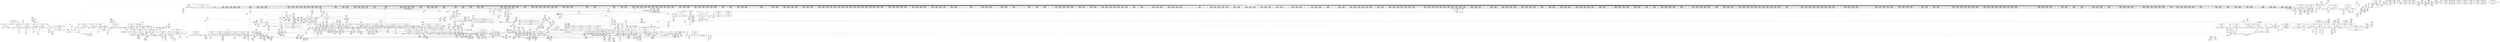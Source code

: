 digraph {
	CE0x4deba90 [shape=record,shape=Mrecord,label="{CE0x4deba90|rcu_lock_release:bb|*SummSink*}"]
	CE0x4d05620 [shape=record,shape=Mrecord,label="{CE0x4d05620|cred_sid:tmp6|security/selinux/hooks.c,197}"]
	CE0x4e471c0 [shape=record,shape=Mrecord,label="{CE0x4e471c0|i64*_getelementptr_inbounds_(_4_x_i64_,_4_x_i64_*___llvm_gcov_ctr129,_i64_0,_i64_1)|*Constant*}"]
	CE0x4d619e0 [shape=record,shape=Mrecord,label="{CE0x4d619e0|rcu_read_lock:tmp13|include/linux/rcupdate.h,882|*SummSource*}"]
	CE0x4d0cff0 [shape=record,shape=Mrecord,label="{CE0x4d0cff0|i32_256|*Constant*|*SummSink*}"]
	CE0x4d01160 [shape=record,shape=Mrecord,label="{CE0x4d01160|avc_has_perm:tclass|Function::avc_has_perm&Arg::tclass::|*SummSource*}"]
	CE0x4da3a90 [shape=record,shape=Mrecord,label="{CE0x4da3a90|task_sid:tmp20|security/selinux/hooks.c,208|*SummSource*}"]
	CE0x4d896e0 [shape=record,shape=Mrecord,label="{CE0x4d896e0|2472:_%struct.cred*,_:_CRE_5928,5936_|*MultipleSource*|Function::task_sid&Arg::task::|Function::current_has_perm&Arg::tsk::|Function::selinux_task_getioprio&Arg::p::|security/selinux/hooks.c,208}"]
	CE0x4db4b90 [shape=record,shape=Mrecord,label="{CE0x4db4b90|GLOBAL:rcu_read_unlock|*Constant*|*SummSource*}"]
	CE0x4d870e0 [shape=record,shape=Mrecord,label="{CE0x4d870e0|2472:_%struct.cred*,_:_CRE_3140,3144_|*MultipleSource*|Function::task_sid&Arg::task::|Function::current_has_perm&Arg::tsk::|Function::selinux_task_getioprio&Arg::p::|security/selinux/hooks.c,208}"]
	CE0x4de8800 [shape=record,shape=Mrecord,label="{CE0x4de8800|__rcu_read_lock:tmp5|include/linux/rcupdate.h,239}"]
	CE0x4db2c70 [shape=record,shape=Mrecord,label="{CE0x4db2c70|GLOBAL:cred_sid|*Constant*}"]
	CE0x4d81050 [shape=record,shape=Mrecord,label="{CE0x4d81050|2472:_%struct.cred*,_:_CRE_2939,2940_}"]
	CE0x4d687a0 [shape=record,shape=Mrecord,label="{CE0x4d687a0|2472:_%struct.cred*,_:_CRE_698,699_}"]
	CE0x4d5a390 [shape=record,shape=Mrecord,label="{CE0x4d5a390|_ret_void,_!dbg_!27717|include/linux/rcupdate.h,419|*SummSource*}"]
	CE0x4d54100 [shape=record,shape=Mrecord,label="{CE0x4d54100|2472:_%struct.cred*,_:_CRE_32,40_|*MultipleSource*|Function::task_sid&Arg::task::|Function::current_has_perm&Arg::tsk::|Function::selinux_task_getioprio&Arg::p::|security/selinux/hooks.c,208}"]
	CE0x4cebb00 [shape=record,shape=Mrecord,label="{CE0x4cebb00|current_has_perm:tsk|Function::current_has_perm&Arg::tsk::|*SummSink*}"]
	CE0x4da8db0 [shape=record,shape=Mrecord,label="{CE0x4da8db0|rcu_read_lock:tmp11|include/linux/rcupdate.h,882}"]
	CE0x4de2440 [shape=record,shape=Mrecord,label="{CE0x4de2440|rcu_read_unlock:tmp}"]
	CE0x4cf3a40 [shape=record,shape=Mrecord,label="{CE0x4cf3a40|current_sid:tmp3}"]
	CE0x4d9df00 [shape=record,shape=Mrecord,label="{CE0x4d9df00|task_sid:tmp13|security/selinux/hooks.c,208|*SummSink*}"]
	CE0x4db9b20 [shape=record,shape=Mrecord,label="{CE0x4db9b20|i64_ptrtoint_(i8*_blockaddress(_rcu_lock_acquire,_%__here)_to_i64)|*Constant*|*SummSink*}"]
	CE0x4df3a70 [shape=record,shape=Mrecord,label="{CE0x4df3a70|rcu_read_unlock:tmp22|include/linux/rcupdate.h,935|*SummSink*}"]
	CE0x4d65490 [shape=record,shape=Mrecord,label="{CE0x4d65490|2472:_%struct.cred*,_:_CRE_632,640_|*MultipleSource*|Function::task_sid&Arg::task::|Function::current_has_perm&Arg::tsk::|Function::selinux_task_getioprio&Arg::p::|security/selinux/hooks.c,208}"]
	CE0x4d80cc0 [shape=record,shape=Mrecord,label="{CE0x4d80cc0|2472:_%struct.cred*,_:_CRE_2936,2937_}"]
	CE0x4d6e930 [shape=record,shape=Mrecord,label="{CE0x4d6e930|2472:_%struct.cred*,_:_CRE_2040,2044_|*MultipleSource*|Function::task_sid&Arg::task::|Function::current_has_perm&Arg::tsk::|Function::selinux_task_getioprio&Arg::p::|security/selinux/hooks.c,208}"]
	CE0x4db9000 [shape=record,shape=Mrecord,label="{CE0x4db9000|__rcu_read_unlock:tmp}"]
	CE0x4de93b0 [shape=record,shape=Mrecord,label="{CE0x4de93b0|i64*_getelementptr_inbounds_(_4_x_i64_,_4_x_i64_*___llvm_gcov_ctr128,_i64_0,_i64_2)|*Constant*|*SummSink*}"]
	CE0x4e29e10 [shape=record,shape=Mrecord,label="{CE0x4e29e10|_call_void_mcount()_#3}"]
	CE0x4e34810 [shape=record,shape=Mrecord,label="{CE0x4e34810|__preempt_count_sub:tmp2|*SummSink*}"]
	CE0x4d95740 [shape=record,shape=Mrecord,label="{CE0x4d95740|2472:_%struct.cred*,_:_CRE_6480,6484_|*MultipleSource*|Function::task_sid&Arg::task::|Function::current_has_perm&Arg::tsk::|Function::selinux_task_getioprio&Arg::p::|security/selinux/hooks.c,208}"]
	CE0x4ce91a0 [shape=record,shape=Mrecord,label="{CE0x4ce91a0|current_sid:tmp8|security/selinux/hooks.c,218|*SummSource*}"]
	CE0x4d4ad80 [shape=record,shape=Mrecord,label="{CE0x4d4ad80|rcu_read_lock:tmp19|include/linux/rcupdate.h,882}"]
	CE0x4d50940 [shape=record,shape=Mrecord,label="{CE0x4d50940|rcu_read_lock:tobool1|include/linux/rcupdate.h,882}"]
	CE0x4df5490 [shape=record,shape=Mrecord,label="{CE0x4df5490|_call_void___rcu_read_unlock()_#10,_!dbg_!27734|include/linux/rcupdate.h,937}"]
	CE0x4d76fd0 [shape=record,shape=Mrecord,label="{CE0x4d76fd0|2472:_%struct.cred*,_:_CRE_2532,2533_}"]
	CE0x4e1ffa0 [shape=record,shape=Mrecord,label="{CE0x4e1ffa0|__preempt_count_sub:tmp3|*SummSink*}"]
	CE0x4df2570 [shape=record,shape=Mrecord,label="{CE0x4df2570|rcu_read_unlock:tmp20|include/linux/rcupdate.h,933|*SummSource*}"]
	CE0x4defa10 [shape=record,shape=Mrecord,label="{CE0x4defa10|_call_void_lockdep_rcu_suspicious(i8*_getelementptr_inbounds_(_25_x_i8_,_25_x_i8_*_.str45,_i32_0,_i32_0),_i32_934,_i8*_getelementptr_inbounds_(_44_x_i8_,_44_x_i8_*_.str47,_i32_0,_i32_0))_#10,_!dbg_!27726|include/linux/rcupdate.h,933|*SummSource*}"]
	CE0x4e69dc0 [shape=record,shape=Mrecord,label="{CE0x4e69dc0|i64*_getelementptr_inbounds_(_4_x_i64_,_4_x_i64_*___llvm_gcov_ctr129,_i64_0,_i64_1)|*Constant*|*SummSink*}"]
	CE0x4e2e9e0 [shape=record,shape=Mrecord,label="{CE0x4e2e9e0|__preempt_count_sub:tmp1|*SummSink*}"]
	CE0x4d92d80 [shape=record,shape=Mrecord,label="{CE0x4d92d80|2472:_%struct.cred*,_:_CRE_6355,6356_}"]
	CE0x4d9d6d0 [shape=record,shape=Mrecord,label="{CE0x4d9d6d0|task_sid:tmp11|security/selinux/hooks.c,208|*SummSink*}"]
	CE0x4d0b290 [shape=record,shape=Mrecord,label="{CE0x4d0b290|i64*_getelementptr_inbounds_(_11_x_i64_,_11_x_i64_*___llvm_gcov_ctr125,_i64_0,_i64_1)|*Constant*}"]
	CE0x4ceeea0 [shape=record,shape=Mrecord,label="{CE0x4ceeea0|get_current:tmp|*SummSource*}"]
	CE0x4dd78c0 [shape=record,shape=Mrecord,label="{CE0x4dd78c0|rcu_read_unlock:do.body|*SummSink*}"]
	CE0x4d1eb20 [shape=record,shape=Mrecord,label="{CE0x4d1eb20|current_sid:sid|security/selinux/hooks.c,220|*SummSink*}"]
	CE0x4d8ff30 [shape=record,shape=Mrecord,label="{CE0x4d8ff30|2472:_%struct.cred*,_:_CRE_6316,6317_}"]
	CE0x4db5800 [shape=record,shape=Mrecord,label="{CE0x4db5800|i64*_getelementptr_inbounds_(_2_x_i64_,_2_x_i64_*___llvm_gcov_ctr98,_i64_0,_i64_0)|*Constant*}"]
	CE0x4cf6980 [shape=record,shape=Mrecord,label="{CE0x4cf6980|GLOBAL:lock_acquire|*Constant*|*SummSource*}"]
	CE0x4d32d10 [shape=record,shape=Mrecord,label="{CE0x4d32d10|current_sid:tmp17|security/selinux/hooks.c,218|*SummSource*}"]
	CE0x4d55b40 [shape=record,shape=Mrecord,label="{CE0x4d55b40|2472:_%struct.cred*,_:_CRE_256,264_|*MultipleSource*|Function::task_sid&Arg::task::|Function::current_has_perm&Arg::tsk::|Function::selinux_task_getioprio&Arg::p::|security/selinux/hooks.c,208}"]
	CE0x4cee170 [shape=record,shape=Mrecord,label="{CE0x4cee170|GLOBAL:lockdep_rcu_suspicious|*Constant*|*SummSource*}"]
	CE0x4d84da0 [shape=record,shape=Mrecord,label="{CE0x4d84da0|2472:_%struct.cred*,_:_CRE_3040,3048_|*MultipleSource*|Function::task_sid&Arg::task::|Function::current_has_perm&Arg::tsk::|Function::selinux_task_getioprio&Arg::p::|security/selinux/hooks.c,208}"]
	CE0x4ddd170 [shape=record,shape=Mrecord,label="{CE0x4ddd170|__preempt_count_add:tmp3|*SummSink*}"]
	CE0x4d6edc0 [shape=record,shape=Mrecord,label="{CE0x4d6edc0|2472:_%struct.cred*,_:_CRE_2048,2052_|*MultipleSource*|Function::task_sid&Arg::task::|Function::current_has_perm&Arg::tsk::|Function::selinux_task_getioprio&Arg::p::|security/selinux/hooks.c,208}"]
	CE0x4d589c0 [shape=record,shape=Mrecord,label="{CE0x4d589c0|i64*_getelementptr_inbounds_(_11_x_i64_,_11_x_i64_*___llvm_gcov_ctr127,_i64_0,_i64_1)|*Constant*}"]
	CE0x4e255a0 [shape=record,shape=Mrecord,label="{CE0x4e255a0|__preempt_count_sub:val|Function::__preempt_count_sub&Arg::val::}"]
	CE0x4d5c650 [shape=record,shape=Mrecord,label="{CE0x4d5c650|2472:_%struct.cred*,_:_CRE_92,96_|*MultipleSource*|Function::task_sid&Arg::task::|Function::current_has_perm&Arg::tsk::|Function::selinux_task_getioprio&Arg::p::|security/selinux/hooks.c,208}"]
	CE0x4d9fbe0 [shape=record,shape=Mrecord,label="{CE0x4d9fbe0|task_sid:tmp17|security/selinux/hooks.c,208}"]
	CE0x4deb5f0 [shape=record,shape=Mrecord,label="{CE0x4deb5f0|rcu_read_unlock:land.lhs.true|*SummSource*}"]
	CE0x4d9d260 [shape=record,shape=Mrecord,label="{CE0x4d9d260|task_sid:tmp10|security/selinux/hooks.c,208|*SummSink*}"]
	CE0x4d35140 [shape=record,shape=Mrecord,label="{CE0x4d35140|2472:_%struct.cred*,_:_CRE_592,600_|*MultipleSource*|Function::task_sid&Arg::task::|Function::current_has_perm&Arg::tsk::|Function::selinux_task_getioprio&Arg::p::|security/selinux/hooks.c,208}"]
	CE0x4d662d0 [shape=record,shape=Mrecord,label="{CE0x4d662d0|2472:_%struct.cred*,_:_CRE_664,672_|*MultipleSource*|Function::task_sid&Arg::task::|Function::current_has_perm&Arg::tsk::|Function::selinux_task_getioprio&Arg::p::|security/selinux/hooks.c,208}"]
	CE0x4e3f0d0 [shape=record,shape=Mrecord,label="{CE0x4e3f0d0|__preempt_count_sub:tmp4|./arch/x86/include/asm/preempt.h,77}"]
	CE0x4cf26c0 [shape=record,shape=Mrecord,label="{CE0x4cf26c0|current_sid:do.body|*SummSource*}"]
	CE0x4e41740 [shape=record,shape=Mrecord,label="{CE0x4e41740|__rcu_read_unlock:bb|*SummSink*}"]
	CE0x4d1dcb0 [shape=record,shape=Mrecord,label="{CE0x4d1dcb0|2472:_%struct.cred*,_:_CRE_160,164_|*MultipleSource*|Function::task_sid&Arg::task::|Function::current_has_perm&Arg::tsk::|Function::selinux_task_getioprio&Arg::p::|security/selinux/hooks.c,208}"]
	CE0x4d83060 [shape=record,shape=Mrecord,label="{CE0x4d83060|2472:_%struct.cred*,_:_CRE_2966,2967_}"]
	CE0x4cf30d0 [shape=record,shape=Mrecord,label="{CE0x4cf30d0|current_sid:land.lhs.true|*SummSource*}"]
	CE0x4d78d10 [shape=record,shape=Mrecord,label="{CE0x4d78d10|2472:_%struct.cred*,_:_CRE_2616,2648_|*MultipleSource*|Function::task_sid&Arg::task::|Function::current_has_perm&Arg::tsk::|Function::selinux_task_getioprio&Arg::p::|security/selinux/hooks.c,208}"]
	CE0x4de2a30 [shape=record,shape=Mrecord,label="{CE0x4de2a30|rcu_read_unlock:tmp3}"]
	CE0x4cfe800 [shape=record,shape=Mrecord,label="{CE0x4cfe800|_ret_i32_%call,_!dbg_!27713|security/selinux/hooks.c,3616}"]
	CE0x4d8bd40 [shape=record,shape=Mrecord,label="{CE0x4d8bd40|2472:_%struct.cred*,_:_CRE_6184,6192_|*MultipleSource*|Function::task_sid&Arg::task::|Function::current_has_perm&Arg::tsk::|Function::selinux_task_getioprio&Arg::p::|security/selinux/hooks.c,208}"]
	CE0x4d883e0 [shape=record,shape=Mrecord,label="{CE0x4d883e0|2472:_%struct.cred*,_:_CRE_5864,5872_|*MultipleSource*|Function::task_sid&Arg::task::|Function::current_has_perm&Arg::tsk::|Function::selinux_task_getioprio&Arg::p::|security/selinux/hooks.c,208}"]
	CE0x4d01fe0 [shape=record,shape=Mrecord,label="{CE0x4d01fe0|GLOBAL:get_current|*Constant*|*SummSink*}"]
	CE0x4d8c6c0 [shape=record,shape=Mrecord,label="{CE0x4d8c6c0|2472:_%struct.cred*,_:_CRE_6208,6216_|*MultipleSource*|Function::task_sid&Arg::task::|Function::current_has_perm&Arg::tsk::|Function::selinux_task_getioprio&Arg::p::|security/selinux/hooks.c,208}"]
	CE0x4d10ee0 [shape=record,shape=Mrecord,label="{CE0x4d10ee0|current_has_perm:call2|security/selinux/hooks.c,1544|*SummSource*}"]
	CE0x4e20060 [shape=record,shape=Mrecord,label="{CE0x4e20060|_call_void_mcount()_#3}"]
	CE0x4dc1d30 [shape=record,shape=Mrecord,label="{CE0x4dc1d30|i64*_getelementptr_inbounds_(_4_x_i64_,_4_x_i64_*___llvm_gcov_ctr134,_i64_0,_i64_2)|*Constant*|*SummSink*}"]
	CE0x4ddeb00 [shape=record,shape=Mrecord,label="{CE0x4ddeb00|i8*_getelementptr_inbounds_(_25_x_i8_,_25_x_i8_*_.str45,_i32_0,_i32_0)|*Constant*|*SummSource*}"]
	CE0x4d4d0f0 [shape=record,shape=Mrecord,label="{CE0x4d4d0f0|cred_sid:tmp5|security/selinux/hooks.c,196|*SummSink*}"]
	CE0x4db9480 [shape=record,shape=Mrecord,label="{CE0x4db9480|_call_void___preempt_count_sub(i32_1)_#10,_!dbg_!27715|include/linux/rcupdate.h,244|*SummSource*}"]
	CE0x4d9a6c0 [shape=record,shape=Mrecord,label="{CE0x4d9a6c0|2472:_%struct.cred*,_:_CRE_10560,10568_|*MultipleSource*|Function::task_sid&Arg::task::|Function::current_has_perm&Arg::tsk::|Function::selinux_task_getioprio&Arg::p::|security/selinux/hooks.c,208}"]
	CE0x4d57630 [shape=record,shape=Mrecord,label="{CE0x4d57630|task_sid:land.lhs.true}"]
	CE0x4cee920 [shape=record,shape=Mrecord,label="{CE0x4cee920|current_sid:land.lhs.true2}"]
	CE0x4deaae0 [shape=record,shape=Mrecord,label="{CE0x4deaae0|i64*_getelementptr_inbounds_(_4_x_i64_,_4_x_i64_*___llvm_gcov_ctr130,_i64_0,_i64_1)|*Constant*}"]
	CE0x4e31300 [shape=record,shape=Mrecord,label="{CE0x4e31300|__rcu_read_unlock:tmp6|include/linux/rcupdate.h,245|*SummSink*}"]
	CE0x4d9eb10 [shape=record,shape=Mrecord,label="{CE0x4d9eb10|i64_6|*Constant*}"]
	CE0x4d8a550 [shape=record,shape=Mrecord,label="{CE0x4d8a550|2472:_%struct.cred*,_:_CRE_5976,5984_|*MultipleSource*|Function::task_sid&Arg::task::|Function::current_has_perm&Arg::tsk::|Function::selinux_task_getioprio&Arg::p::|security/selinux/hooks.c,208}"]
	CE0x4d20080 [shape=record,shape=Mrecord,label="{CE0x4d20080|task_sid:do.end}"]
	CE0x4d09bb0 [shape=record,shape=Mrecord,label="{CE0x4d09bb0|_call_void_mcount()_#3}"]
	CE0x4d98e10 [shape=record,shape=Mrecord,label="{CE0x4d98e10|2472:_%struct.cred*,_:_CRE_6656,6660_|*MultipleSource*|Function::task_sid&Arg::task::|Function::current_has_perm&Arg::tsk::|Function::selinux_task_getioprio&Arg::p::|security/selinux/hooks.c,208}"]
	CE0x4d13d00 [shape=record,shape=Mrecord,label="{CE0x4d13d00|current_sid:tobool|security/selinux/hooks.c,218|*SummSink*}"]
	CE0x4d53ca0 [shape=record,shape=Mrecord,label="{CE0x4d53ca0|_call_void_mcount()_#3}"]
	CE0x4db82f0 [shape=record,shape=Mrecord,label="{CE0x4db82f0|task_sid:tobool1|security/selinux/hooks.c,208}"]
	CE0x4dea830 [shape=record,shape=Mrecord,label="{CE0x4dea830|rcu_lock_acquire:tmp1|*SummSource*}"]
	CE0x4d5b150 [shape=record,shape=Mrecord,label="{CE0x4d5b150|2472:_%struct.cred*,_:_CRE_84,88_|*MultipleSource*|Function::task_sid&Arg::task::|Function::current_has_perm&Arg::tsk::|Function::selinux_task_getioprio&Arg::p::|security/selinux/hooks.c,208}"]
	CE0x4d93fb0 [shape=record,shape=Mrecord,label="{CE0x4d93fb0|2472:_%struct.cred*,_:_CRE_6408,6424_|*MultipleSource*|Function::task_sid&Arg::task::|Function::current_has_perm&Arg::tsk::|Function::selinux_task_getioprio&Arg::p::|security/selinux/hooks.c,208}"]
	CE0x4cef230 [shape=record,shape=Mrecord,label="{CE0x4cef230|task_sid:tmp3}"]
	CE0x4d08ab0 [shape=record,shape=Mrecord,label="{CE0x4d08ab0|current_sid:bb|*SummSink*}"]
	CE0x4d3b580 [shape=record,shape=Mrecord,label="{CE0x4d3b580|i64*_getelementptr_inbounds_(_13_x_i64_,_13_x_i64_*___llvm_gcov_ctr126,_i64_0,_i64_0)|*Constant*|*SummSource*}"]
	CE0x4d93240 [shape=record,shape=Mrecord,label="{CE0x4d93240|2472:_%struct.cred*,_:_CRE_6359,6360_}"]
	CE0x4d24380 [shape=record,shape=Mrecord,label="{CE0x4d24380|i32_218|*Constant*|*SummSource*}"]
	CE0x4d50ae0 [shape=record,shape=Mrecord,label="{CE0x4d50ae0|i64_4|*Constant*}"]
	CE0x4dc5c00 [shape=record,shape=Mrecord,label="{CE0x4dc5c00|i64*_getelementptr_inbounds_(_4_x_i64_,_4_x_i64_*___llvm_gcov_ctr133,_i64_0,_i64_3)|*Constant*|*SummSource*}"]
	CE0x4e1e780 [shape=record,shape=Mrecord,label="{CE0x4e1e780|__preempt_count_sub:bb|*SummSource*}"]
	CE0x4d8f5b0 [shape=record,shape=Mrecord,label="{CE0x4d8f5b0|2472:_%struct.cred*,_:_CRE_6308,6309_}"]
	CE0x4d928c0 [shape=record,shape=Mrecord,label="{CE0x4d928c0|2472:_%struct.cred*,_:_CRE_6351,6352_}"]
	CE0x4d9f2f0 [shape=record,shape=Mrecord,label="{CE0x4d9f2f0|i64_7|*Constant*|*SummSink*}"]
	CE0x4dc4930 [shape=record,shape=Mrecord,label="{CE0x4dc4930|__preempt_count_add:tmp4|./arch/x86/include/asm/preempt.h,72}"]
	CE0x4d8ed60 [shape=record,shape=Mrecord,label="{CE0x4d8ed60|2472:_%struct.cred*,_:_CRE_6301,6302_}"]
	CE0x4d01890 [shape=record,shape=Mrecord,label="{CE0x4d01890|current_has_perm:bb|*SummSink*}"]
	CE0x4d68c30 [shape=record,shape=Mrecord,label="{CE0x4d68c30|2472:_%struct.cred*,_:_CRE_702,703_}"]
	CE0x4da86d0 [shape=record,shape=Mrecord,label="{CE0x4da86d0|rcu_read_lock:tmp9|include/linux/rcupdate.h,882|*SummSource*}"]
	CE0x4d33070 [shape=record,shape=Mrecord,label="{CE0x4d33070|i64_2|*Constant*|*SummSink*}"]
	CE0x4d1f620 [shape=record,shape=Mrecord,label="{CE0x4d1f620|2472:_%struct.cred*,_:_CRE_392,400_|*MultipleSource*|Function::task_sid&Arg::task::|Function::current_has_perm&Arg::tsk::|Function::selinux_task_getioprio&Arg::p::|security/selinux/hooks.c,208}"]
	CE0x4d3b760 [shape=record,shape=Mrecord,label="{CE0x4d3b760|i64*_getelementptr_inbounds_(_13_x_i64_,_13_x_i64_*___llvm_gcov_ctr126,_i64_0,_i64_0)|*Constant*|*SummSink*}"]
	CE0x4d4bfa0 [shape=record,shape=Mrecord,label="{CE0x4d4bfa0|rcu_read_lock:tmp22|include/linux/rcupdate.h,884}"]
	CE0x4de4300 [shape=record,shape=Mrecord,label="{CE0x4de4300|GLOBAL:rcu_read_unlock.__warned|Global_var:rcu_read_unlock.__warned|*SummSink*}"]
	CE0x4da1ea0 [shape=record,shape=Mrecord,label="{CE0x4da1ea0|task_sid:tmp25|security/selinux/hooks.c,208|*SummSource*}"]
	CE0x4d182b0 [shape=record,shape=Mrecord,label="{CE0x4d182b0|i64*_getelementptr_inbounds_(_11_x_i64_,_11_x_i64_*___llvm_gcov_ctr125,_i64_0,_i64_0)|*Constant*|*SummSink*}"]
	CE0x4d322b0 [shape=record,shape=Mrecord,label="{CE0x4d322b0|i8*_getelementptr_inbounds_(_45_x_i8_,_45_x_i8_*_.str12,_i32_0,_i32_0)|*Constant*|*SummSink*}"]
	CE0x4de5340 [shape=record,shape=Mrecord,label="{CE0x4de5340|rcu_read_unlock:tmp15|include/linux/rcupdate.h,933|*SummSink*}"]
	CE0x4d798f0 [shape=record,shape=Mrecord,label="{CE0x4d798f0|2472:_%struct.cred*,_:_CRE_2680,2688_|*MultipleSource*|Function::task_sid&Arg::task::|Function::current_has_perm&Arg::tsk::|Function::selinux_task_getioprio&Arg::p::|security/selinux/hooks.c,208}"]
	CE0x4d6dd20 [shape=record,shape=Mrecord,label="{CE0x4d6dd20|2472:_%struct.cred*,_:_CRE_1984,2016_|*MultipleSource*|Function::task_sid&Arg::task::|Function::current_has_perm&Arg::tsk::|Function::selinux_task_getioprio&Arg::p::|security/selinux/hooks.c,208}"]
	CE0x4d15ff0 [shape=record,shape=Mrecord,label="{CE0x4d15ff0|i64*_getelementptr_inbounds_(_2_x_i64_,_2_x_i64_*___llvm_gcov_ctr136,_i64_0,_i64_0)|*Constant*}"]
	CE0x4d9d130 [shape=record,shape=Mrecord,label="{CE0x4d9d130|task_sid:tmp10|security/selinux/hooks.c,208|*SummSource*}"]
	CE0x4d87a60 [shape=record,shape=Mrecord,label="{CE0x4d87a60|2472:_%struct.cred*,_:_CRE_3160,3164_|*MultipleSource*|Function::task_sid&Arg::task::|Function::current_has_perm&Arg::tsk::|Function::selinux_task_getioprio&Arg::p::|security/selinux/hooks.c,208}"]
	CE0x4def560 [shape=record,shape=Mrecord,label="{CE0x4def560|rcu_read_unlock:tmp18|include/linux/rcupdate.h,933|*SummSink*}"]
	CE0x4dd2ad0 [shape=record,shape=Mrecord,label="{CE0x4dd2ad0|rcu_read_unlock:if.end|*SummSink*}"]
	CE0x4d0e1d0 [shape=record,shape=Mrecord,label="{CE0x4d0e1d0|current_has_perm:call1|security/selinux/hooks.c,1543}"]
	CE0x4d812b0 [shape=record,shape=Mrecord,label="{CE0x4d812b0|2472:_%struct.cred*,_:_CRE_2941,2942_}"]
	CE0x4d90190 [shape=record,shape=Mrecord,label="{CE0x4d90190|2472:_%struct.cred*,_:_CRE_6318,6319_}"]
	CE0x4d96a40 [shape=record,shape=Mrecord,label="{CE0x4d96a40|2472:_%struct.cred*,_:_CRE_6536,6544_|*MultipleSource*|Function::task_sid&Arg::task::|Function::current_has_perm&Arg::tsk::|Function::selinux_task_getioprio&Arg::p::|security/selinux/hooks.c,208}"]
	CE0x4df3eb0 [shape=record,shape=Mrecord,label="{CE0x4df3eb0|_call_void_rcu_lock_release(%struct.lockdep_map*_rcu_lock_map)_#10,_!dbg_!27733|include/linux/rcupdate.h,935|*SummSource*}"]
	CE0x4d1bb70 [shape=record,shape=Mrecord,label="{CE0x4d1bb70|2472:_%struct.cred*,_:_CRE_288,296_|*MultipleSource*|Function::task_sid&Arg::task::|Function::current_has_perm&Arg::tsk::|Function::selinux_task_getioprio&Arg::p::|security/selinux/hooks.c,208}"]
	CE0x4d7f500 [shape=record,shape=Mrecord,label="{CE0x4d7f500|2472:_%struct.cred*,_:_CRE_2916,2917_}"]
	CE0x4d11260 [shape=record,shape=Mrecord,label="{CE0x4d11260|current_has_perm:tmp1}"]
	CE0x4da7dc0 [shape=record,shape=Mrecord,label="{CE0x4da7dc0|rcu_read_lock:tmp4|include/linux/rcupdate.h,882|*SummSource*}"]
	CE0x4d9a450 [shape=record,shape=Mrecord,label="{CE0x4d9a450|2472:_%struct.cred*,_:_CRE_10552,10560_|*MultipleSource*|Function::task_sid&Arg::task::|Function::current_has_perm&Arg::tsk::|Function::selinux_task_getioprio&Arg::p::|security/selinux/hooks.c,208}"]
	CE0x4dc4a10 [shape=record,shape=Mrecord,label="{CE0x4dc4a10|__preempt_count_add:tmp4|./arch/x86/include/asm/preempt.h,72|*SummSink*}"]
	CE0x4ddb240 [shape=record,shape=Mrecord,label="{CE0x4ddb240|__preempt_count_add:bb|*SummSource*}"]
	CE0x4d7ebe0 [shape=record,shape=Mrecord,label="{CE0x4d7ebe0|2472:_%struct.cred*,_:_CRE_2908,2909_}"]
	CE0x4d0d7f0 [shape=record,shape=Mrecord,label="{CE0x4d0d7f0|GLOBAL:current_sid|*Constant*|*SummSink*}"]
	CE0x4dd6a20 [shape=record,shape=Mrecord,label="{CE0x4dd6a20|_call_void_asm_sideeffect_,_memory_,_dirflag_,_fpsr_,_flags_()_#3,_!dbg_!27714,_!srcloc_!27715|include/linux/rcupdate.h,239|*SummSink*}"]
	CE0x4cf45f0 [shape=record,shape=Mrecord,label="{CE0x4cf45f0|current_has_perm:bb}"]
	CE0x4d00e80 [shape=record,shape=Mrecord,label="{CE0x4d00e80|i16_2|*Constant*|*SummSink*}"]
	CE0x4dd83d0 [shape=record,shape=Mrecord,label="{CE0x4dd83d0|rcu_read_lock:tmp1}"]
	CE0x4e1b520 [shape=record,shape=Mrecord,label="{CE0x4e1b520|__preempt_count_sub:tmp4|./arch/x86/include/asm/preempt.h,77|*SummSink*}"]
	CE0x4e169d0 [shape=record,shape=Mrecord,label="{CE0x4e169d0|rcu_lock_acquire:tmp7|*SummSource*}"]
	CE0x4d7a2a0 [shape=record,shape=Mrecord,label="{CE0x4d7a2a0|2472:_%struct.cred*,_:_CRE_2704,2712_|*MultipleSource*|Function::task_sid&Arg::task::|Function::current_has_perm&Arg::tsk::|Function::selinux_task_getioprio&Arg::p::|security/selinux/hooks.c,208}"]
	CE0x4db7d40 [shape=record,shape=Mrecord,label="{CE0x4db7d40|GLOBAL:task_sid.__warned|Global_var:task_sid.__warned|*SummSource*}"]
	CE0x4d90650 [shape=record,shape=Mrecord,label="{CE0x4d90650|2472:_%struct.cred*,_:_CRE_6322,6323_}"]
	CE0x4cffa20 [shape=record,shape=Mrecord,label="{CE0x4cffa20|avc_has_perm:entry}"]
	CE0x4cf2200 [shape=record,shape=Mrecord,label="{CE0x4cf2200|avc_has_perm:auditdata|Function::avc_has_perm&Arg::auditdata::}"]
	CE0x4dd7f40 [shape=record,shape=Mrecord,label="{CE0x4dd7f40|i64*_getelementptr_inbounds_(_4_x_i64_,_4_x_i64_*___llvm_gcov_ctr128,_i64_0,_i64_2)|*Constant*|*SummSource*}"]
	CE0x4d19b30 [shape=record,shape=Mrecord,label="{CE0x4d19b30|_ret_void,_!dbg_!27735|include/linux/rcupdate.h,884}"]
	CE0x4d07c10 [shape=record,shape=Mrecord,label="{CE0x4d07c10|current_sid:tmp13|security/selinux/hooks.c,218}"]
	CE0x4de2520 [shape=record,shape=Mrecord,label="{CE0x4de2520|rcu_read_unlock:tmp|*SummSource*}"]
	CE0x4d04ab0 [shape=record,shape=Mrecord,label="{CE0x4d04ab0|GLOBAL:rcu_lock_map|Global_var:rcu_lock_map}"]
	CE0x4da1b80 [shape=record,shape=Mrecord,label="{CE0x4da1b80|task_sid:tmp24|security/selinux/hooks.c,208|*SummSink*}"]
	CE0x4d9e490 [shape=record,shape=Mrecord,label="{CE0x4d9e490|task_sid:call3|security/selinux/hooks.c,208|*SummSink*}"]
	CE0x4d8e0e0 [shape=record,shape=Mrecord,label="{CE0x4d8e0e0|2472:_%struct.cred*,_:_CRE_6290,6291_}"]
	CE0x4de9d60 [shape=record,shape=Mrecord,label="{CE0x4de9d60|rcu_read_unlock:tmp14|include/linux/rcupdate.h,933}"]
	CE0x4e19560 [shape=record,shape=Mrecord,label="{CE0x4e19560|rcu_lock_acquire:bb|*SummSink*}"]
	CE0x4d8aa10 [shape=record,shape=Mrecord,label="{CE0x4d8aa10|2472:_%struct.cred*,_:_CRE_5992,6000_|*MultipleSource*|Function::task_sid&Arg::task::|Function::current_has_perm&Arg::tsk::|Function::selinux_task_getioprio&Arg::p::|security/selinux/hooks.c,208}"]
	CE0x4d13de0 [shape=record,shape=Mrecord,label="{CE0x4d13de0|current_sid:tobool|security/selinux/hooks.c,218}"]
	CE0x4d70320 [shape=record,shape=Mrecord,label="{CE0x4d70320|2472:_%struct.cred*,_:_CRE_2104,2112_|*MultipleSource*|Function::task_sid&Arg::task::|Function::current_has_perm&Arg::tsk::|Function::selinux_task_getioprio&Arg::p::|security/selinux/hooks.c,208}"]
	CE0x4dea8a0 [shape=record,shape=Mrecord,label="{CE0x4dea8a0|rcu_lock_acquire:tmp1|*SummSink*}"]
	CE0x4e41840 [shape=record,shape=Mrecord,label="{CE0x4e41840|COLLAPSED:_GCMRE___llvm_gcov_ctr129_internal_global_4_x_i64_zeroinitializer:_elem_0:default:}"]
	CE0x4d62af0 [shape=record,shape=Mrecord,label="{CE0x4d62af0|i64*_getelementptr_inbounds_(_11_x_i64_,_11_x_i64_*___llvm_gcov_ctr127,_i64_0,_i64_8)|*Constant*}"]
	CE0x4de3fb0 [shape=record,shape=Mrecord,label="{CE0x4de3fb0|rcu_lock_release:tmp|*SummSink*}"]
	CE0x4d8d990 [shape=record,shape=Mrecord,label="{CE0x4d8d990|2472:_%struct.cred*,_:_CRE_6280,6284_|*MultipleSource*|Function::task_sid&Arg::task::|Function::current_has_perm&Arg::tsk::|Function::selinux_task_getioprio&Arg::p::|security/selinux/hooks.c,208}"]
	CE0x4d813e0 [shape=record,shape=Mrecord,label="{CE0x4d813e0|2472:_%struct.cred*,_:_CRE_2942,2943_}"]
	CE0x4ce7d70 [shape=record,shape=Mrecord,label="{CE0x4ce7d70|i64*_getelementptr_inbounds_(_11_x_i64_,_11_x_i64_*___llvm_gcov_ctr125,_i64_0,_i64_6)|*Constant*}"]
	CE0x4deb9a0 [shape=record,shape=Mrecord,label="{CE0x4deb9a0|rcu_lock_release:bb|*SummSource*}"]
	CE0x4da3d60 [shape=record,shape=Mrecord,label="{CE0x4da3d60|task_sid:tmp22|security/selinux/hooks.c,208}"]
	CE0x4d36ad0 [shape=record,shape=Mrecord,label="{CE0x4d36ad0|i32_22|*Constant*|*SummSink*}"]
	CE0x4ddcf00 [shape=record,shape=Mrecord,label="{CE0x4ddcf00|__preempt_count_add:tmp7|./arch/x86/include/asm/preempt.h,73|*SummSink*}"]
	CE0x4d713f0 [shape=record,shape=Mrecord,label="{CE0x4d713f0|2472:_%struct.cred*,_:_CRE_2160,2168_|*MultipleSource*|Function::task_sid&Arg::task::|Function::current_has_perm&Arg::tsk::|Function::selinux_task_getioprio&Arg::p::|security/selinux/hooks.c,208}"]
	CE0x4d92400 [shape=record,shape=Mrecord,label="{CE0x4d92400|2472:_%struct.cred*,_:_CRE_6347,6348_}"]
	CE0x4e28380 [shape=record,shape=Mrecord,label="{CE0x4e28380|_call_void_lock_release(%struct.lockdep_map*_%map,_i32_1,_i64_ptrtoint_(i8*_blockaddress(_rcu_lock_release,_%__here)_to_i64))_#10,_!dbg_!27716|include/linux/rcupdate.h,423|*SummSource*}"]
	CE0x4d06530 [shape=record,shape=Mrecord,label="{CE0x4d06530|i64*_getelementptr_inbounds_(_11_x_i64_,_11_x_i64_*___llvm_gcov_ctr125,_i64_0,_i64_10)|*Constant*|*SummSink*}"]
	CE0x4cffb70 [shape=record,shape=Mrecord,label="{CE0x4cffb70|avc_has_perm:entry|*SummSource*}"]
	CE0x4debe60 [shape=record,shape=Mrecord,label="{CE0x4debe60|rcu_read_unlock:tmp6|include/linux/rcupdate.h,933|*SummSink*}"]
	CE0x4d839e0 [shape=record,shape=Mrecord,label="{CE0x4d839e0|2472:_%struct.cred*,_:_CRE_2974,2975_}"]
	CE0x4deef50 [shape=record,shape=Mrecord,label="{CE0x4deef50|rcu_read_unlock:tmp17|include/linux/rcupdate.h,933|*SummSink*}"]
	CE0x4db6040 [shape=record,shape=Mrecord,label="{CE0x4db6040|task_sid:tobool|security/selinux/hooks.c,208}"]
	CE0x4d1b710 [shape=record,shape=Mrecord,label="{CE0x4d1b710|%struct.task_struct*_(%struct.task_struct**)*_asm_movq_%gs:$_1:P_,$0_,_r,im,_dirflag_,_fpsr_,_flags_}"]
	CE0x4dd4180 [shape=record,shape=Mrecord,label="{CE0x4dd4180|GLOBAL:__preempt_count|Global_var:__preempt_count}"]
	CE0x4e315b0 [shape=record,shape=Mrecord,label="{CE0x4e315b0|__rcu_read_unlock:tmp7|include/linux/rcupdate.h,245}"]
	CE0x4d9fb10 [shape=record,shape=Mrecord,label="{CE0x4d9fb10|task_sid:tmp15|security/selinux/hooks.c,208|*SummSink*}"]
	CE0x4de67b0 [shape=record,shape=Mrecord,label="{CE0x4de67b0|rcu_read_unlock:tobool1|include/linux/rcupdate.h,933|*SummSource*}"]
	CE0x4d69d60 [shape=record,shape=Mrecord,label="{CE0x4d69d60|2472:_%struct.cred*,_:_CRE_768,772_|*MultipleSource*|Function::task_sid&Arg::task::|Function::current_has_perm&Arg::tsk::|Function::selinux_task_getioprio&Arg::p::|security/selinux/hooks.c,208}"]
	CE0x4d87800 [shape=record,shape=Mrecord,label="{CE0x4d87800|2472:_%struct.cred*,_:_CRE_3152,3160_|*MultipleSource*|Function::task_sid&Arg::task::|Function::current_has_perm&Arg::tsk::|Function::selinux_task_getioprio&Arg::p::|security/selinux/hooks.c,208}"]
	CE0x4deca30 [shape=record,shape=Mrecord,label="{CE0x4deca30|rcu_lock_acquire:tmp|*SummSink*}"]
	CE0x4d94960 [shape=record,shape=Mrecord,label="{CE0x4d94960|2472:_%struct.cred*,_:_CRE_6448,6456_|*MultipleSource*|Function::task_sid&Arg::task::|Function::current_has_perm&Arg::tsk::|Function::selinux_task_getioprio&Arg::p::|security/selinux/hooks.c,208}"]
	CE0x4d151f0 [shape=record,shape=Mrecord,label="{CE0x4d151f0|task_sid:tmp3|*SummSink*}"]
	CE0x4d75410 [shape=record,shape=Mrecord,label="{CE0x4d75410|2472:_%struct.cred*,_:_CRE_2480,2488_|*MultipleSource*|Function::task_sid&Arg::task::|Function::current_has_perm&Arg::tsk::|Function::selinux_task_getioprio&Arg::p::|security/selinux/hooks.c,208}"]
	CE0x4d09580 [shape=record,shape=Mrecord,label="{CE0x4d09580|current_has_perm:tmp2|*SummSink*}"]
	CE0x4d1ff70 [shape=record,shape=Mrecord,label="{CE0x4d1ff70|task_sid:bb|*SummSink*}"]
	CE0x4d8e9d0 [shape=record,shape=Mrecord,label="{CE0x4d8e9d0|2472:_%struct.cred*,_:_CRE_6298,6299_}"]
	CE0x4d35240 [shape=record,shape=Mrecord,label="{CE0x4d35240|current_sid:tmp18|security/selinux/hooks.c,218}"]
	CE0x4dc7ee0 [shape=record,shape=Mrecord,label="{CE0x4dc7ee0|i64*_getelementptr_inbounds_(_4_x_i64_,_4_x_i64_*___llvm_gcov_ctr133,_i64_0,_i64_2)|*Constant*|*SummSink*}"]
	CE0x4e414e0 [shape=record,shape=Mrecord,label="{CE0x4e414e0|__rcu_read_unlock:bb|*SummSource*}"]
	CE0x4cfb260 [shape=record,shape=Mrecord,label="{CE0x4cfb260|i64*_getelementptr_inbounds_(_2_x_i64_,_2_x_i64_*___llvm_gcov_ctr285,_i64_0,_i64_0)|*Constant*}"]
	CE0x4dec670 [shape=record,shape=Mrecord,label="{CE0x4dec670|rcu_read_unlock:tmp9|include/linux/rcupdate.h,933|*SummSink*}"]
	CE0x4d7f2a0 [shape=record,shape=Mrecord,label="{CE0x4d7f2a0|2472:_%struct.cred*,_:_CRE_2914,2915_}"]
	CE0x4d69b00 [shape=record,shape=Mrecord,label="{CE0x4d69b00|2472:_%struct.cred*,_:_CRE_760,768_|*MultipleSource*|Function::task_sid&Arg::task::|Function::current_has_perm&Arg::tsk::|Function::selinux_task_getioprio&Arg::p::|security/selinux/hooks.c,208}"]
	CE0x4d9c670 [shape=record,shape=Mrecord,label="{CE0x4d9c670|task_sid:tmp4|*LoadInst*|security/selinux/hooks.c,208}"]
	CE0x4cfc8d0 [shape=record,shape=Mrecord,label="{CE0x4cfc8d0|current_sid:tmp20|security/selinux/hooks.c,218|*SummSource*}"]
	CE0x4e2a630 [shape=record,shape=Mrecord,label="{CE0x4e2a630|__rcu_read_lock:bb|*SummSource*}"]
	CE0x4d4bc90 [shape=record,shape=Mrecord,label="{CE0x4d4bc90|i64*_getelementptr_inbounds_(_11_x_i64_,_11_x_i64_*___llvm_gcov_ctr127,_i64_0,_i64_10)|*Constant*|*SummSource*}"]
	CE0x4d992d0 [shape=record,shape=Mrecord,label="{CE0x4d992d0|2472:_%struct.cred*,_:_CRE_6664,6668_|*MultipleSource*|Function::task_sid&Arg::task::|Function::current_has_perm&Arg::tsk::|Function::selinux_task_getioprio&Arg::p::|security/selinux/hooks.c,208}"]
	CE0x4d0cab0 [shape=record,shape=Mrecord,label="{CE0x4d0cab0|GLOBAL:__llvm_gcov_ctr125|Global_var:__llvm_gcov_ctr125|*SummSource*}"]
	CE0x4db4390 [shape=record,shape=Mrecord,label="{CE0x4db4390|GLOBAL:rcu_read_unlock|*Constant*}"]
	CE0x4d9b2f0 [shape=record,shape=Mrecord,label="{CE0x4d9b2f0|2472:_%struct.cred*,_:_CRE_10592,10600_|*MultipleSource*|Function::task_sid&Arg::task::|Function::current_has_perm&Arg::tsk::|Function::selinux_task_getioprio&Arg::p::|security/selinux/hooks.c,208}"]
	CE0x4d09450 [shape=record,shape=Mrecord,label="{CE0x4d09450|selinux_task_getioprio:tmp|*SummSource*}"]
	CE0x4df4940 [shape=record,shape=Mrecord,label="{CE0x4df4940|rcu_lock_release:entry|*SummSource*}"]
	CE0x4e43760 [shape=record,shape=Mrecord,label="{CE0x4e43760|i64*_getelementptr_inbounds_(_4_x_i64_,_4_x_i64_*___llvm_gcov_ctr135,_i64_0,_i64_0)|*Constant*|*SummSink*}"]
	CE0x4d0daa0 [shape=record,shape=Mrecord,label="{CE0x4d0daa0|current_sid:entry|*SummSink*}"]
	CE0x4d39c90 [shape=record,shape=Mrecord,label="{CE0x4d39c90|i64_6|*Constant*}"]
	CE0x4df3430 [shape=record,shape=Mrecord,label="{CE0x4df3430|rcu_read_unlock:tmp22|include/linux/rcupdate.h,935}"]
	CE0x4e2d9c0 [shape=record,shape=Mrecord,label="{CE0x4e2d9c0|i64*_getelementptr_inbounds_(_4_x_i64_,_4_x_i64_*___llvm_gcov_ctr133,_i64_0,_i64_2)|*Constant*}"]
	CE0x4dd5c60 [shape=record,shape=Mrecord,label="{CE0x4dd5c60|rcu_read_unlock:tmp8|include/linux/rcupdate.h,933|*SummSource*}"]
	CE0x4d65e10 [shape=record,shape=Mrecord,label="{CE0x4d65e10|2472:_%struct.cred*,_:_CRE_652,656_|*MultipleSource*|Function::task_sid&Arg::task::|Function::current_has_perm&Arg::tsk::|Function::selinux_task_getioprio&Arg::p::|security/selinux/hooks.c,208}"]
	CE0x4e31170 [shape=record,shape=Mrecord,label="{CE0x4e31170|__rcu_read_unlock:tmp6|include/linux/rcupdate.h,245}"]
	CE0x4cfbde0 [shape=record,shape=Mrecord,label="{CE0x4cfbde0|selinux_task_getioprio:p|Function::selinux_task_getioprio&Arg::p::|*SummSink*}"]
	CE0x4d23f70 [shape=record,shape=Mrecord,label="{CE0x4d23f70|current_sid:tmp19|security/selinux/hooks.c,218}"]
	CE0x4d656f0 [shape=record,shape=Mrecord,label="{CE0x4d656f0|2472:_%struct.cred*,_:_CRE_640,644_|*MultipleSource*|Function::task_sid&Arg::task::|Function::current_has_perm&Arg::tsk::|Function::selinux_task_getioprio&Arg::p::|security/selinux/hooks.c,208}"]
	CE0x4e1c710 [shape=record,shape=Mrecord,label="{CE0x4e1c710|_call_void_asm_addl_$1,_%gs:$0_,_*m,ri,*m,_dirflag_,_fpsr_,_flags_(i32*___preempt_count,_i32_%sub,_i32*___preempt_count)_#3,_!dbg_!27717,_!srcloc_!27718|./arch/x86/include/asm/preempt.h,77|*SummSource*}"]
	CE0x4d50220 [shape=record,shape=Mrecord,label="{CE0x4d50220|cred_sid:tmp4|*LoadInst*|security/selinux/hooks.c,196}"]
	CE0x4df3120 [shape=record,shape=Mrecord,label="{CE0x4df3120|i64*_getelementptr_inbounds_(_11_x_i64_,_11_x_i64_*___llvm_gcov_ctr132,_i64_0,_i64_10)|*Constant*|*SummSource*}"]
	CE0x4d6cf40 [shape=record,shape=Mrecord,label="{CE0x4d6cf40|2472:_%struct.cred*,_:_CRE_1944,1952_|*MultipleSource*|Function::task_sid&Arg::task::|Function::current_has_perm&Arg::tsk::|Function::selinux_task_getioprio&Arg::p::|security/selinux/hooks.c,208}"]
	CE0x4d9de90 [shape=record,shape=Mrecord,label="{CE0x4d9de90|task_sid:tmp13|security/selinux/hooks.c,208|*SummSource*}"]
	CE0x4e25f10 [shape=record,shape=Mrecord,label="{CE0x4e25f10|i64*_getelementptr_inbounds_(_4_x_i64_,_4_x_i64_*___llvm_gcov_ctr134,_i64_0,_i64_3)|*Constant*}"]
	CE0x4d90780 [shape=record,shape=Mrecord,label="{CE0x4d90780|2472:_%struct.cred*,_:_CRE_6323,6324_}"]
	CE0x4e33290 [shape=record,shape=Mrecord,label="{CE0x4e33290|__preempt_count_sub:bb|*SummSink*}"]
	CE0x4dc3a60 [shape=record,shape=Mrecord,label="{CE0x4dc3a60|rcu_lock_release:tmp7|*SummSource*}"]
	CE0x4d479a0 [shape=record,shape=Mrecord,label="{CE0x4d479a0|_call_void_rcu_read_lock()_#10,_!dbg_!27712|security/selinux/hooks.c,207|*SummSink*}"]
	CE0x4d53620 [shape=record,shape=Mrecord,label="{CE0x4d53620|task_sid:tmp1|*SummSource*}"]
	CE0x4e19d10 [shape=record,shape=Mrecord,label="{CE0x4e19d10|rcu_lock_release:tmp2|*SummSink*}"]
	CE0x4d54490 [shape=record,shape=Mrecord,label="{CE0x4d54490|i64*_getelementptr_inbounds_(_2_x_i64_,_2_x_i64_*___llvm_gcov_ctr131,_i64_0,_i64_1)|*Constant*|*SummSource*}"]
	CE0x4dd5670 [shape=record,shape=Mrecord,label="{CE0x4dd5670|0:_i8,_:_GCMR_rcu_read_unlock.__warned_internal_global_i8_0,_section_.data.unlikely_,_align_1:_elem_0:default:}"]
	CE0x4d98950 [shape=record,shape=Mrecord,label="{CE0x4d98950|2472:_%struct.cred*,_:_CRE_6644,6648_|*MultipleSource*|Function::task_sid&Arg::task::|Function::current_has_perm&Arg::tsk::|Function::selinux_task_getioprio&Arg::p::|security/selinux/hooks.c,208}"]
	CE0x4d14a40 [shape=record,shape=Mrecord,label="{CE0x4d14a40|i64*_getelementptr_inbounds_(_4_x_i64_,_4_x_i64_*___llvm_gcov_ctr128,_i64_0,_i64_1)|*Constant*}"]
	CE0x4db5bf0 [shape=record,shape=Mrecord,label="{CE0x4db5bf0|i64*_getelementptr_inbounds_(_2_x_i64_,_2_x_i64_*___llvm_gcov_ctr98,_i64_0,_i64_0)|*Constant*|*SummSink*}"]
	CE0x4d0f320 [shape=record,shape=Mrecord,label="{CE0x4d0f320|current_sid:tmp4|security/selinux/hooks.c,218|*SummSink*}"]
	CE0x4db9880 [shape=record,shape=Mrecord,label="{CE0x4db9880|i64_ptrtoint_(i8*_blockaddress(_rcu_lock_acquire,_%__here)_to_i64)|*Constant*}"]
	CE0x4e319a0 [shape=record,shape=Mrecord,label="{CE0x4e319a0|i64*_getelementptr_inbounds_(_4_x_i64_,_4_x_i64_*___llvm_gcov_ctr129,_i64_0,_i64_3)|*Constant*}"]
	CE0x4d5bee0 [shape=record,shape=Mrecord,label="{CE0x4d5bee0|_call_void___rcu_read_lock()_#10,_!dbg_!27710|include/linux/rcupdate.h,879|*SummSource*}"]
	CE0x4d55920 [shape=record,shape=Mrecord,label="{CE0x4d55920|2472:_%struct.cred*,_:_CRE_248,256_|*MultipleSource*|Function::task_sid&Arg::task::|Function::current_has_perm&Arg::tsk::|Function::selinux_task_getioprio&Arg::p::|security/selinux/hooks.c,208}"]
	CE0x4d3ad10 [shape=record,shape=Mrecord,label="{CE0x4d3ad10|2472:_%struct.cred*,_:_CRE_56,64_|*MultipleSource*|Function::task_sid&Arg::task::|Function::current_has_perm&Arg::tsk::|Function::selinux_task_getioprio&Arg::p::|security/selinux/hooks.c,208}"]
	CE0x4cf8210 [shape=record,shape=Mrecord,label="{CE0x4cf8210|current_sid:tmp2|*SummSource*}"]
	CE0x4d4e620 [shape=record,shape=Mrecord,label="{CE0x4d4e620|rcu_read_unlock:tmp15|include/linux/rcupdate.h,933}"]
	CE0x4d63d90 [shape=record,shape=Mrecord,label="{CE0x4d63d90|2472:_%struct.cred*,_:_CRE_448,456_|*MultipleSource*|Function::task_sid&Arg::task::|Function::current_has_perm&Arg::tsk::|Function::selinux_task_getioprio&Arg::p::|security/selinux/hooks.c,208}"]
	CE0x4ddcd80 [shape=record,shape=Mrecord,label="{CE0x4ddcd80|__preempt_count_add:tmp7|./arch/x86/include/asm/preempt.h,73|*SummSource*}"]
	CE0x4da0d90 [shape=record,shape=Mrecord,label="{CE0x4da0d90|task_sid:tmp23|security/selinux/hooks.c,208|*SummSource*}"]
	CE0x4d54740 [shape=record,shape=Mrecord,label="{CE0x4d54740|COLLAPSED:_GCMRE___llvm_gcov_ctr126_internal_global_13_x_i64_zeroinitializer:_elem_0:default:}"]
	CE0x4d0fd90 [shape=record,shape=Mrecord,label="{CE0x4d0fd90|selinux_task_getioprio:tmp}"]
	CE0x4db84c0 [shape=record,shape=Mrecord,label="{CE0x4db84c0|task_sid:tmp9|security/selinux/hooks.c,208|*SummSink*}"]
	CE0x4d14930 [shape=record,shape=Mrecord,label="{CE0x4d14930|get_current:tmp1}"]
	CE0x4d0c620 [shape=record,shape=Mrecord,label="{CE0x4d0c620|current_sid:tmp6|security/selinux/hooks.c,218}"]
	CE0x4d690f0 [shape=record,shape=Mrecord,label="{CE0x4d690f0|2472:_%struct.cred*,_:_CRE_720,728_|*MultipleSource*|Function::task_sid&Arg::task::|Function::current_has_perm&Arg::tsk::|Function::selinux_task_getioprio&Arg::p::|security/selinux/hooks.c,208}"]
	CE0x4db63b0 [shape=record,shape=Mrecord,label="{CE0x4db63b0|task_sid:tobool|security/selinux/hooks.c,208|*SummSink*}"]
	CE0x4e25b00 [shape=record,shape=Mrecord,label="{CE0x4e25b00|__rcu_read_unlock:tmp1|*SummSink*}"]
	CE0x4d66530 [shape=record,shape=Mrecord,label="{CE0x4d66530|2472:_%struct.cred*,_:_CRE_672,680_|*MultipleSource*|Function::task_sid&Arg::task::|Function::current_has_perm&Arg::tsk::|Function::selinux_task_getioprio&Arg::p::|security/selinux/hooks.c,208}"]
	CE0x4e1d140 [shape=record,shape=Mrecord,label="{CE0x4e1d140|__rcu_read_unlock:tmp|*SummSink*}"]
	CE0x4d8dbf0 [shape=record,shape=Mrecord,label="{CE0x4d8dbf0|2472:_%struct.cred*,_:_CRE_6288,6289_}"]
	CE0x4d335d0 [shape=record,shape=Mrecord,label="{CE0x4d335d0|2472:_%struct.cred*,_:_CRE_488,496_|*MultipleSource*|Function::task_sid&Arg::task::|Function::current_has_perm&Arg::tsk::|Function::selinux_task_getioprio&Arg::p::|security/selinux/hooks.c,208}"]
	CE0x4d8e540 [shape=record,shape=Mrecord,label="{CE0x4d8e540|2472:_%struct.cred*,_:_CRE_6294,6295_}"]
	CE0x4d11490 [shape=record,shape=Mrecord,label="{CE0x4d11490|i64*_getelementptr_inbounds_(_2_x_i64_,_2_x_i64_*___llvm_gcov_ctr136,_i64_0,_i64_1)|*Constant*}"]
	CE0x4d921a0 [shape=record,shape=Mrecord,label="{CE0x4d921a0|2472:_%struct.cred*,_:_CRE_6345,6346_}"]
	CE0x4de8e40 [shape=record,shape=Mrecord,label="{CE0x4de8e40|rcu_read_unlock:call3|include/linux/rcupdate.h,933}"]
	CE0x4de4970 [shape=record,shape=Mrecord,label="{CE0x4de4970|_call_void_asm_sideeffect_,_memory_,_dirflag_,_fpsr_,_flags_()_#3,_!dbg_!27714,_!srcloc_!27715|include/linux/rcupdate.h,239}"]
	CE0x4d80f20 [shape=record,shape=Mrecord,label="{CE0x4d80f20|2472:_%struct.cred*,_:_CRE_2938,2939_}"]
	CE0x4d53540 [shape=record,shape=Mrecord,label="{CE0x4d53540|_call_void_mcount()_#3|*SummSink*}"]
	CE0x4e468e0 [shape=record,shape=Mrecord,label="{CE0x4e468e0|i64*_getelementptr_inbounds_(_4_x_i64_,_4_x_i64_*___llvm_gcov_ctr129,_i64_0,_i64_2)|*Constant*|*SummSink*}"]
	CE0x4d6b4f0 [shape=record,shape=Mrecord,label="{CE0x4d6b4f0|2472:_%struct.cred*,_:_CRE_1856,1864_|*MultipleSource*|Function::task_sid&Arg::task::|Function::current_has_perm&Arg::tsk::|Function::selinux_task_getioprio&Arg::p::|security/selinux/hooks.c,208}"]
	CE0x4ce9310 [shape=record,shape=Mrecord,label="{CE0x4ce9310|current_sid:tobool1|security/selinux/hooks.c,218}"]
	CE0x4d8d270 [shape=record,shape=Mrecord,label="{CE0x4d8d270|2472:_%struct.cred*,_:_CRE_6248,6256_|*MultipleSource*|Function::task_sid&Arg::task::|Function::current_has_perm&Arg::tsk::|Function::selinux_task_getioprio&Arg::p::|security/selinux/hooks.c,208}"]
	CE0x4da1b10 [shape=record,shape=Mrecord,label="{CE0x4da1b10|task_sid:tmp24|security/selinux/hooks.c,208|*SummSource*}"]
	CE0x4d5d800 [shape=record,shape=Mrecord,label="{CE0x4d5d800|rcu_read_lock:call|include/linux/rcupdate.h,882|*SummSource*}"]
	CE0x4d90c40 [shape=record,shape=Mrecord,label="{CE0x4d90c40|2472:_%struct.cred*,_:_CRE_6327,6328_}"]
	CE0x4d57da0 [shape=record,shape=Mrecord,label="{CE0x4d57da0|rcu_read_lock:tobool|include/linux/rcupdate.h,882|*SummSource*}"]
	CE0x4de3360 [shape=record,shape=Mrecord,label="{CE0x4de3360|i64*_getelementptr_inbounds_(_11_x_i64_,_11_x_i64_*___llvm_gcov_ctr132,_i64_0,_i64_0)|*Constant*}"]
	CE0x4d9ba40 [shape=record,shape=Mrecord,label="{CE0x4d9ba40|2472:_%struct.cred*,_:_CRE_10608,10609_|*MultipleSource*|Function::task_sid&Arg::task::|Function::current_has_perm&Arg::tsk::|Function::selinux_task_getioprio&Arg::p::|security/selinux/hooks.c,208}"]
	CE0x4d7fd50 [shape=record,shape=Mrecord,label="{CE0x4d7fd50|2472:_%struct.cred*,_:_CRE_2923,2924_}"]
	CE0x4d4f900 [shape=record,shape=Mrecord,label="{CE0x4d4f900|COLLAPSED:_GCMRE___llvm_gcov_ctr98_internal_global_2_x_i64_zeroinitializer:_elem_0:default:}"]
	CE0x4dddea0 [shape=record,shape=Mrecord,label="{CE0x4dddea0|i64*_getelementptr_inbounds_(_11_x_i64_,_11_x_i64_*___llvm_gcov_ctr127,_i64_0,_i64_8)|*Constant*|*SummSource*}"]
	CE0x4e1cb60 [shape=record,shape=Mrecord,label="{CE0x4e1cb60|__preempt_count_add:tmp5|./arch/x86/include/asm/preempt.h,72|*SummSource*}"]
	CE0x4e18d60 [shape=record,shape=Mrecord,label="{CE0x4e18d60|rcu_lock_acquire:tmp5|include/linux/rcupdate.h,418|*SummSource*}"]
	CE0x4db26b0 [shape=record,shape=Mrecord,label="{CE0x4db26b0|task_sid:call7|security/selinux/hooks.c,208}"]
	CE0x4deb7c0 [shape=record,shape=Mrecord,label="{CE0x4deb7c0|rcu_read_unlock:if.end}"]
	CE0x4d10630 [shape=record,shape=Mrecord,label="{CE0x4d10630|selinux_task_getioprio:call|security/selinux/hooks.c,3616|*SummSink*}"]
	CE0x4de40b0 [shape=record,shape=Mrecord,label="{CE0x4de40b0|rcu_lock_release:tmp1}"]
	CE0x4db37a0 [shape=record,shape=Mrecord,label="{CE0x4db37a0|cred_sid:entry|*SummSource*}"]
	CE0x684ad30 [shape=record,shape=Mrecord,label="{CE0x684ad30|current_has_perm:entry|*SummSink*}"]
	CE0x4d47120 [shape=record,shape=Mrecord,label="{CE0x4d47120|_call_void_rcu_read_lock()_#10,_!dbg_!27712|security/selinux/hooks.c,207}"]
	CE0x4da8c40 [shape=record,shape=Mrecord,label="{CE0x4da8c40|rcu_read_lock:tmp10|include/linux/rcupdate.h,882|*SummSink*}"]
	CE0x4e2c2c0 [shape=record,shape=Mrecord,label="{CE0x4e2c2c0|__preempt_count_sub:sub|./arch/x86/include/asm/preempt.h,77|*SummSource*}"]
	CE0x4d78f70 [shape=record,shape=Mrecord,label="{CE0x4d78f70|2472:_%struct.cred*,_:_CRE_2648,2656_|*MultipleSource*|Function::task_sid&Arg::task::|Function::current_has_perm&Arg::tsk::|Function::selinux_task_getioprio&Arg::p::|security/selinux/hooks.c,208}"]
	CE0x4dec600 [shape=record,shape=Mrecord,label="{CE0x4dec600|rcu_read_unlock:tmp9|include/linux/rcupdate.h,933|*SummSource*}"]
	CE0x4d646e0 [shape=record,shape=Mrecord,label="{CE0x4d646e0|__rcu_read_lock:tmp4|include/linux/rcupdate.h,239|*SummSink*}"]
	CE0x4d9f3f0 [shape=record,shape=Mrecord,label="{CE0x4d9f3f0|task_sid:tmp14|security/selinux/hooks.c,208}"]
	CE0x4cf1ee0 [shape=record,shape=Mrecord,label="{CE0x4cf1ee0|avc_has_perm:auditdata|Function::avc_has_perm&Arg::auditdata::|*SummSink*}"]
	CE0x4db8a10 [shape=record,shape=Mrecord,label="{CE0x4db8a10|__rcu_read_lock:do.body}"]
	CE0x4e16db0 [shape=record,shape=Mrecord,label="{CE0x4e16db0|i8*_undef|*Constant*|*SummSource*}"]
	CE0x4d4c970 [shape=record,shape=Mrecord,label="{CE0x4d4c970|cred_sid:bb}"]
	CE0x4d1b240 [shape=record,shape=Mrecord,label="{CE0x4d1b240|_call_void_mcount()_#3|*SummSink*}"]
	CE0x4dd34b0 [shape=record,shape=Mrecord,label="{CE0x4dd34b0|rcu_lock_acquire:tmp}"]
	CE0x4dcb180 [shape=record,shape=Mrecord,label="{CE0x4dcb180|i64*_getelementptr_inbounds_(_4_x_i64_,_4_x_i64_*___llvm_gcov_ctr135,_i64_0,_i64_2)|*Constant*}"]
	CE0x4de1080 [shape=record,shape=Mrecord,label="{CE0x4de1080|_call_void_lockdep_rcu_suspicious(i8*_getelementptr_inbounds_(_25_x_i8_,_25_x_i8_*_.str45,_i32_0,_i32_0),_i32_883,_i8*_getelementptr_inbounds_(_42_x_i8_,_42_x_i8_*_.str46,_i32_0,_i32_0))_#10,_!dbg_!27728|include/linux/rcupdate.h,882}"]
	CE0x4e2d400 [shape=record,shape=Mrecord,label="{CE0x4e2d400|__rcu_read_unlock:tmp5|include/linux/rcupdate.h,244|*SummSink*}"]
	CE0x4d599a0 [shape=record,shape=Mrecord,label="{CE0x4d599a0|cred_sid:tmp2}"]
	CE0x4db8cf0 [shape=record,shape=Mrecord,label="{CE0x4db8cf0|i64*_getelementptr_inbounds_(_4_x_i64_,_4_x_i64_*___llvm_gcov_ctr128,_i64_0,_i64_0)|*Constant*}"]
	CE0x4dc7b30 [shape=record,shape=Mrecord,label="{CE0x4dc7b30|rcu_lock_release:tmp4|include/linux/rcupdate.h,423}"]
	CE0x4ddfae0 [shape=record,shape=Mrecord,label="{CE0x4ddfae0|i8*_getelementptr_inbounds_(_42_x_i8_,_42_x_i8_*_.str46,_i32_0,_i32_0)|*Constant*|*SummSource*}"]
	CE0x4d52ef0 [shape=record,shape=Mrecord,label="{CE0x4d52ef0|task_sid:real_cred|security/selinux/hooks.c,208}"]
	CE0x4d59d70 [shape=record,shape=Mrecord,label="{CE0x4d59d70|task_sid:do.body5}"]
	CE0x4d978b0 [shape=record,shape=Mrecord,label="{CE0x4d978b0|2472:_%struct.cred*,_:_CRE_6584,6600_|*MultipleSource*|Function::task_sid&Arg::task::|Function::current_has_perm&Arg::tsk::|Function::selinux_task_getioprio&Arg::p::|security/selinux/hooks.c,208}"]
	CE0x4d76910 [shape=record,shape=Mrecord,label="{CE0x4d76910|2472:_%struct.cred*,_:_CRE_2526,2527_}"]
	CE0x4cf4930 [shape=record,shape=Mrecord,label="{CE0x4cf4930|task_sid:entry|*SummSource*}"]
	CE0x4d944a0 [shape=record,shape=Mrecord,label="{CE0x4d944a0|2472:_%struct.cred*,_:_CRE_6432,6436_|*MultipleSource*|Function::task_sid&Arg::task::|Function::current_has_perm&Arg::tsk::|Function::selinux_task_getioprio&Arg::p::|security/selinux/hooks.c,208}"]
	CE0x4dec240 [shape=record,shape=Mrecord,label="{CE0x4dec240|rcu_lock_release:tmp|*SummSource*}"]
	CE0x4d535b0 [shape=record,shape=Mrecord,label="{CE0x4d535b0|task_sid:tmp1}"]
	CE0x4de4780 [shape=record,shape=Mrecord,label="{CE0x4de4780|_ret_void,_!dbg_!27719|./arch/x86/include/asm/preempt.h,73|*SummSource*}"]
	CE0x4dc30d0 [shape=record,shape=Mrecord,label="{CE0x4dc30d0|__preempt_count_sub:entry|*SummSink*}"]
	CE0x4d7c640 [shape=record,shape=Mrecord,label="{CE0x4d7c640|2472:_%struct.cred*,_:_CRE_2816,2824_|*MultipleSource*|Function::task_sid&Arg::task::|Function::current_has_perm&Arg::tsk::|Function::selinux_task_getioprio&Arg::p::|security/selinux/hooks.c,208}"]
	CE0x4d91230 [shape=record,shape=Mrecord,label="{CE0x4d91230|2472:_%struct.cred*,_:_CRE_6332,6333_}"]
	CE0x4d7f630 [shape=record,shape=Mrecord,label="{CE0x4d7f630|2472:_%struct.cred*,_:_CRE_2917,2918_}"]
	CE0x4d0cd90 [shape=record,shape=Mrecord,label="{CE0x4d0cd90|i64_0|*Constant*|*SummSink*}"]
	CE0x4e25d30 [shape=record,shape=Mrecord,label="{CE0x4e25d30|_ret_void,_!dbg_!27720|./arch/x86/include/asm/preempt.h,78|*SummSink*}"]
	CE0x4cf7c90 [shape=record,shape=Mrecord,label="{CE0x4cf7c90|2472:_%struct.cred*,_:_CRE_336,344_|*MultipleSource*|Function::task_sid&Arg::task::|Function::current_has_perm&Arg::tsk::|Function::selinux_task_getioprio&Arg::p::|security/selinux/hooks.c,208}"]
	CE0x4d82220 [shape=record,shape=Mrecord,label="{CE0x4d82220|2472:_%struct.cred*,_:_CRE_2954,2955_}"]
	CE0x4d86500 [shape=record,shape=Mrecord,label="{CE0x4d86500|2472:_%struct.cred*,_:_CRE_3112,3116_|*MultipleSource*|Function::task_sid&Arg::task::|Function::current_has_perm&Arg::tsk::|Function::selinux_task_getioprio&Arg::p::|security/selinux/hooks.c,208}"]
	CE0x4d047d0 [shape=record,shape=Mrecord,label="{CE0x4d047d0|GLOBAL:rcu_lock_acquire|*Constant*|*SummSource*}"]
	CE0x4e2dda0 [shape=record,shape=Mrecord,label="{CE0x4e2dda0|rcu_lock_acquire:tmp2}"]
	CE0x4de6f60 [shape=record,shape=Mrecord,label="{CE0x4de6f60|rcu_read_unlock:bb|*SummSink*}"]
	CE0x4de3490 [shape=record,shape=Mrecord,label="{CE0x4de3490|i64*_getelementptr_inbounds_(_11_x_i64_,_11_x_i64_*___llvm_gcov_ctr132,_i64_0,_i64_0)|*Constant*|*SummSource*}"]
	CE0x4cfddf0 [shape=record,shape=Mrecord,label="{CE0x4cfddf0|current_sid:call|security/selinux/hooks.c,218}"]
	CE0x4d7b310 [shape=record,shape=Mrecord,label="{CE0x4d7b310|2472:_%struct.cred*,_:_CRE_2752,2760_|*MultipleSource*|Function::task_sid&Arg::task::|Function::current_has_perm&Arg::tsk::|Function::selinux_task_getioprio&Arg::p::|security/selinux/hooks.c,208}"]
	CE0x4d1c740 [shape=record,shape=Mrecord,label="{CE0x4d1c740|i32_77|*Constant*|*SummSink*}"]
	CE0x4d8f480 [shape=record,shape=Mrecord,label="{CE0x4d8f480|2472:_%struct.cred*,_:_CRE_6307,6308_}"]
	CE0x4d586a0 [shape=record,shape=Mrecord,label="{CE0x4d586a0|i64*_getelementptr_inbounds_(_4_x_i64_,_4_x_i64_*___llvm_gcov_ctr128,_i64_0,_i64_3)|*Constant*|*SummSource*}"]
	CE0x4d59620 [shape=record,shape=Mrecord,label="{CE0x4d59620|2472:_%struct.cred*,_:_CRE_72,76_|*MultipleSource*|Function::task_sid&Arg::task::|Function::current_has_perm&Arg::tsk::|Function::selinux_task_getioprio&Arg::p::|security/selinux/hooks.c,208}"]
	CE0x4d1d810 [shape=record,shape=Mrecord,label="{CE0x4d1d810|current_sid:tmp6|security/selinux/hooks.c,218|*SummSource*}"]
	CE0x4df4eb0 [shape=record,shape=Mrecord,label="{CE0x4df4eb0|GLOBAL:__rcu_read_unlock|*Constant*}"]
	CE0x4e17af0 [shape=record,shape=Mrecord,label="{CE0x4e17af0|rcu_lock_release:indirectgoto}"]
	CE0x4d55180 [shape=record,shape=Mrecord,label="{CE0x4d55180|2472:_%struct.cred*,_:_CRE_200,208_|*MultipleSource*|Function::task_sid&Arg::task::|Function::current_has_perm&Arg::tsk::|Function::selinux_task_getioprio&Arg::p::|security/selinux/hooks.c,208}"]
	CE0x4d79690 [shape=record,shape=Mrecord,label="{CE0x4d79690|2472:_%struct.cred*,_:_CRE_2672,2680_|*MultipleSource*|Function::task_sid&Arg::task::|Function::current_has_perm&Arg::tsk::|Function::selinux_task_getioprio&Arg::p::|security/selinux/hooks.c,208}"]
	CE0x4d91490 [shape=record,shape=Mrecord,label="{CE0x4d91490|2472:_%struct.cred*,_:_CRE_6334,6335_}"]
	CE0x4df2860 [shape=record,shape=Mrecord,label="{CE0x4df2860|rcu_read_unlock:tmp21|include/linux/rcupdate.h,935}"]
	CE0x4d50620 [shape=record,shape=Mrecord,label="{CE0x4d50620|cred_sid:tmp4|*LoadInst*|security/selinux/hooks.c,196|*SummSink*}"]
	CE0x4d82350 [shape=record,shape=Mrecord,label="{CE0x4d82350|2472:_%struct.cred*,_:_CRE_2955,2956_}"]
	CE0x4cebed0 [shape=record,shape=Mrecord,label="{CE0x4cebed0|selinux_task_getioprio:bb}"]
	CE0x4d73500 [shape=record,shape=Mrecord,label="{CE0x4d73500|2472:_%struct.cred*,_:_CRE_2336,2344_|*MultipleSource*|Function::task_sid&Arg::task::|Function::current_has_perm&Arg::tsk::|Function::selinux_task_getioprio&Arg::p::|security/selinux/hooks.c,208}"]
	CE0x4ddf250 [shape=record,shape=Mrecord,label="{CE0x4ddf250|i32_883|*Constant*|*SummSource*}"]
	CE0x4dd3280 [shape=record,shape=Mrecord,label="{CE0x4dd3280|i64*_getelementptr_inbounds_(_4_x_i64_,_4_x_i64_*___llvm_gcov_ctr130,_i64_0,_i64_0)|*Constant*|*SummSink*}"]
	CE0x4d869c0 [shape=record,shape=Mrecord,label="{CE0x4d869c0|2472:_%struct.cred*,_:_CRE_3120,3128_|*MultipleSource*|Function::task_sid&Arg::task::|Function::current_has_perm&Arg::tsk::|Function::selinux_task_getioprio&Arg::p::|security/selinux/hooks.c,208}"]
	CE0x4dd8360 [shape=record,shape=Mrecord,label="{CE0x4dd8360|i64_1|*Constant*}"]
	CE0x4d38ed0 [shape=record,shape=Mrecord,label="{CE0x4d38ed0|rcu_read_lock:tmp11|include/linux/rcupdate.h,882|*SummSource*}"]
	CE0x4de4040 [shape=record,shape=Mrecord,label="{CE0x4de4040|i64_1|*Constant*}"]
	CE0x4db6240 [shape=record,shape=Mrecord,label="{CE0x4db6240|task_sid:tobool|security/selinux/hooks.c,208|*SummSource*}"]
	CE0x4d5c430 [shape=record,shape=Mrecord,label="{CE0x4d5c430|2472:_%struct.cred*,_:_CRE_88,92_|*MultipleSource*|Function::task_sid&Arg::task::|Function::current_has_perm&Arg::tsk::|Function::selinux_task_getioprio&Arg::p::|security/selinux/hooks.c,208}"]
	CE0x4e6a410 [shape=record,shape=Mrecord,label="{CE0x4e6a410|__preempt_count_sub:tmp3|*SummSource*}"]
	CE0x4d9f600 [shape=record,shape=Mrecord,label="{CE0x4d9f600|task_sid:tmp14|security/selinux/hooks.c,208|*SummSource*}"]
	CE0x4d7b7a0 [shape=record,shape=Mrecord,label="{CE0x4d7b7a0|2472:_%struct.cred*,_:_CRE_2768,2776_|*MultipleSource*|Function::task_sid&Arg::task::|Function::current_has_perm&Arg::tsk::|Function::selinux_task_getioprio&Arg::p::|security/selinux/hooks.c,208}"]
	CE0x4cf60a0 [shape=record,shape=Mrecord,label="{CE0x4cf60a0|_ret_i32_%call7,_!dbg_!27749|security/selinux/hooks.c,210|*SummSource*}"]
	CE0x4db7550 [shape=record,shape=Mrecord,label="{CE0x4db7550|task_sid:tmp8|security/selinux/hooks.c,208}"]
	CE0x4d04970 [shape=record,shape=Mrecord,label="{CE0x4d04970|rcu_lock_acquire:entry|*SummSource*}"]
	CE0x4d5b460 [shape=record,shape=Mrecord,label="{CE0x4d5b460|rcu_read_unlock:tmp4|include/linux/rcupdate.h,933}"]
	CE0x4d671e0 [shape=record,shape=Mrecord,label="{CE0x4d671e0|task_sid:tmp19|security/selinux/hooks.c,208}"]
	CE0x4d89ba0 [shape=record,shape=Mrecord,label="{CE0x4d89ba0|2472:_%struct.cred*,_:_CRE_5944,5952_|*MultipleSource*|Function::task_sid&Arg::task::|Function::current_has_perm&Arg::tsk::|Function::selinux_task_getioprio&Arg::p::|security/selinux/hooks.c,208}"]
	CE0x4dd3e40 [shape=record,shape=Mrecord,label="{CE0x4dd3e40|rcu_read_unlock:land.lhs.true2}"]
	CE0x4d184e0 [shape=record,shape=Mrecord,label="{CE0x4d184e0|current_sid:tmp}"]
	CE0x4d53060 [shape=record,shape=Mrecord,label="{CE0x4d53060|task_sid:real_cred|security/selinux/hooks.c,208|*SummSink*}"]
	CE0x4d7ffb0 [shape=record,shape=Mrecord,label="{CE0x4d7ffb0|2472:_%struct.cred*,_:_CRE_2925,2926_}"]
	CE0x4d90d70 [shape=record,shape=Mrecord,label="{CE0x4d90d70|2472:_%struct.cred*,_:_CRE_6328,6329_}"]
	CE0x4d72490 [shape=record,shape=Mrecord,label="{CE0x4d72490|2472:_%struct.cred*,_:_CRE_2280,2288_|*MultipleSource*|Function::task_sid&Arg::task::|Function::current_has_perm&Arg::tsk::|Function::selinux_task_getioprio&Arg::p::|security/selinux/hooks.c,208}"]
	CE0x4cf9120 [shape=record,shape=Mrecord,label="{CE0x4cf9120|i64*_getelementptr_inbounds_(_2_x_i64_,_2_x_i64_*___llvm_gcov_ctr136,_i64_0,_i64_0)|*Constant*|*SummSource*}"]
	CE0x4d574a0 [shape=record,shape=Mrecord,label="{CE0x4d574a0|rcu_read_lock:if.end|*SummSource*}"]
	CE0x4d81640 [shape=record,shape=Mrecord,label="{CE0x4d81640|2472:_%struct.cred*,_:_CRE_2944,2945_}"]
	CE0x4d05e00 [shape=record,shape=Mrecord,label="{CE0x4d05e00|rcu_read_lock:if.then}"]
	CE0x4da9d20 [shape=record,shape=Mrecord,label="{CE0x4da9d20|rcu_read_lock:tmp5|include/linux/rcupdate.h,882|*SummSink*}"]
	CE0x4d791d0 [shape=record,shape=Mrecord,label="{CE0x4d791d0|2472:_%struct.cred*,_:_CRE_2656,2664_|*MultipleSource*|Function::task_sid&Arg::task::|Function::current_has_perm&Arg::tsk::|Function::selinux_task_getioprio&Arg::p::|security/selinux/hooks.c,208}"]
	CE0x4d516b0 [shape=record,shape=Mrecord,label="{CE0x4d516b0|2472:_%struct.cred*,_:_CRE_112,116_|*MultipleSource*|Function::task_sid&Arg::task::|Function::current_has_perm&Arg::tsk::|Function::selinux_task_getioprio&Arg::p::|security/selinux/hooks.c,208}"]
	CE0x4d57e50 [shape=record,shape=Mrecord,label="{CE0x4d57e50|task_sid:if.end|*SummSink*}"]
	CE0x4d7c3b0 [shape=record,shape=Mrecord,label="{CE0x4d7c3b0|2472:_%struct.cred*,_:_CRE_2808,2816_|*MultipleSource*|Function::task_sid&Arg::task::|Function::current_has_perm&Arg::tsk::|Function::selinux_task_getioprio&Arg::p::|security/selinux/hooks.c,208}"]
	CE0x4da7c20 [shape=record,shape=Mrecord,label="{CE0x4da7c20|i64_0|*Constant*}"]
	CE0x4d764b0 [shape=record,shape=Mrecord,label="{CE0x4d764b0|2472:_%struct.cred*,_:_CRE_2522,2523_}"]
	CE0x4d1e060 [shape=record,shape=Mrecord,label="{CE0x4d1e060|i1_true|*Constant*|*SummSink*}"]
	CE0x4d83b10 [shape=record,shape=Mrecord,label="{CE0x4d83b10|2472:_%struct.cred*,_:_CRE_2975,2976_}"]
	CE0x4d14fa0 [shape=record,shape=Mrecord,label="{CE0x4d14fa0|current_sid:tmp7|security/selinux/hooks.c,218|*SummSource*}"]
	CE0x4deb310 [shape=record,shape=Mrecord,label="{CE0x4deb310|__preempt_count_add:entry|*SummSource*}"]
	CE0x4d12150 [shape=record,shape=Mrecord,label="{CE0x4d12150|current_has_perm:bb|*SummSource*}"]
	CE0x4cf2470 [shape=record,shape=Mrecord,label="{CE0x4cf2470|_ret_i32_%retval.0,_!dbg_!27728|security/selinux/avc.c,775|*SummSource*}"]
	CE0x4d38be0 [shape=record,shape=Mrecord,label="{CE0x4d38be0|i32_1|*Constant*|*SummSource*}"]
	CE0x4d01560 [shape=record,shape=Mrecord,label="{CE0x4d01560|avc_has_perm:requested|Function::avc_has_perm&Arg::requested::|*SummSource*}"]
	CE0x4e2a260 [shape=record,shape=Mrecord,label="{CE0x4e2a260|_call_void_mcount()_#3}"]
	CE0x4d38390 [shape=record,shape=Mrecord,label="{CE0x4d38390|current_sid:tmp23|security/selinux/hooks.c,218}"]
	CE0x4d9f1d0 [shape=record,shape=Mrecord,label="{CE0x4d9f1d0|i64_7|*Constant*}"]
	CE0x4d7e4f0 [shape=record,shape=Mrecord,label="{CE0x4d7e4f0|2472:_%struct.cred*,_:_CRE_2904,2905_}"]
	CE0x4d1d530 [shape=record,shape=Mrecord,label="{CE0x4d1d530|task_sid:if.then|*SummSink*}"]
	CE0x4d0a9b0 [shape=record,shape=Mrecord,label="{CE0x4d0a9b0|_ret_i32_%call,_!dbg_!27713|security/selinux/hooks.c,3616|*SummSink*}"]
	CE0x4e347a0 [shape=record,shape=Mrecord,label="{CE0x4e347a0|__preempt_count_sub:tmp2|*SummSource*}"]
	CE0x4d05830 [shape=record,shape=Mrecord,label="{CE0x4d05830|rcu_read_unlock:tobool|include/linux/rcupdate.h,933|*SummSink*}"]
	CE0x4e18660 [shape=record,shape=Mrecord,label="{CE0x4e18660|__preempt_count_add:do.body|*SummSource*}"]
	CE0x4d76220 [shape=record,shape=Mrecord,label="{CE0x4d76220|2472:_%struct.cred*,_:_CRE_2521,2522_}"]
	CE0x4d7fc20 [shape=record,shape=Mrecord,label="{CE0x4d7fc20|2472:_%struct.cred*,_:_CRE_2922,2923_}"]
	CE0x4d88640 [shape=record,shape=Mrecord,label="{CE0x4d88640|2472:_%struct.cred*,_:_CRE_5872,5880_|*MultipleSource*|Function::task_sid&Arg::task::|Function::current_has_perm&Arg::tsk::|Function::selinux_task_getioprio&Arg::p::|security/selinux/hooks.c,208}"]
	CE0x4cf81a0 [shape=record,shape=Mrecord,label="{CE0x4cf81a0|current_sid:tmp2}"]
	CE0x4d46780 [shape=record,shape=Mrecord,label="{CE0x4d46780|get_current:tmp2|*SummSink*}"]
	CE0x4d9b080 [shape=record,shape=Mrecord,label="{CE0x4d9b080|2472:_%struct.cred*,_:_CRE_10584,10592_|*MultipleSource*|Function::task_sid&Arg::task::|Function::current_has_perm&Arg::tsk::|Function::selinux_task_getioprio&Arg::p::|security/selinux/hooks.c,208}"]
	CE0x4d8b360 [shape=record,shape=Mrecord,label="{CE0x4d8b360|2472:_%struct.cred*,_:_CRE_6144,6152_|*MultipleSource*|Function::task_sid&Arg::task::|Function::current_has_perm&Arg::tsk::|Function::selinux_task_getioprio&Arg::p::|security/selinux/hooks.c,208}"]
	CE0x4d01480 [shape=record,shape=Mrecord,label="{CE0x4d01480|avc_has_perm:requested|Function::avc_has_perm&Arg::requested::}"]
	CE0x4d62650 [shape=record,shape=Mrecord,label="{CE0x4d62650|rcu_read_lock:tmp16|include/linux/rcupdate.h,882}"]
	CE0x4d97fa0 [shape=record,shape=Mrecord,label="{CE0x4d97fa0|2472:_%struct.cred*,_:_CRE_6616,6624_|*MultipleSource*|Function::task_sid&Arg::task::|Function::current_has_perm&Arg::tsk::|Function::selinux_task_getioprio&Arg::p::|security/selinux/hooks.c,208}"]
	CE0x4ce7950 [shape=record,shape=Mrecord,label="{CE0x4ce7950|current_sid:tmp12|security/selinux/hooks.c,218}"]
	CE0x4d1ae30 [shape=record,shape=Mrecord,label="{CE0x4d1ae30|rcu_read_lock:bb|*SummSink*}"]
	CE0x4cee470 [shape=record,shape=Mrecord,label="{CE0x4cee470|cred_sid:tmp1}"]
	CE0x4d09810 [shape=record,shape=Mrecord,label="{CE0x4d09810|current_has_perm:tmp3}"]
	CE0x4d0c900 [shape=record,shape=Mrecord,label="{CE0x4d0c900|current_sid:tmp5|security/selinux/hooks.c,218|*SummSink*}"]
	CE0x4dd2160 [shape=record,shape=Mrecord,label="{CE0x4dd2160|i64*_getelementptr_inbounds_(_4_x_i64_,_4_x_i64_*___llvm_gcov_ctr133,_i64_0,_i64_0)|*Constant*|*SummSource*}"]
	CE0x4dc3ad0 [shape=record,shape=Mrecord,label="{CE0x4dc3ad0|rcu_lock_release:tmp7|*SummSink*}"]
	CE0x4d0c450 [shape=record,shape=Mrecord,label="{CE0x4d0c450|_call_void_lockdep_rcu_suspicious(i8*_getelementptr_inbounds_(_25_x_i8_,_25_x_i8_*_.str3,_i32_0,_i32_0),_i32_218,_i8*_getelementptr_inbounds_(_45_x_i8_,_45_x_i8_*_.str12,_i32_0,_i32_0))_#10,_!dbg_!27727|security/selinux/hooks.c,218}"]
	CE0x4d1a500 [shape=record,shape=Mrecord,label="{CE0x4d1a500|2472:_%struct.cred*,_:_CRE_360,368_|*MultipleSource*|Function::task_sid&Arg::task::|Function::current_has_perm&Arg::tsk::|Function::selinux_task_getioprio&Arg::p::|security/selinux/hooks.c,208}"]
	CE0x4d01230 [shape=record,shape=Mrecord,label="{CE0x4d01230|avc_has_perm:tclass|Function::avc_has_perm&Arg::tclass::|*SummSink*}"]
	CE0x4de6720 [shape=record,shape=Mrecord,label="{CE0x4de6720|rcu_read_unlock:tobool1|include/linux/rcupdate.h,933}"]
	CE0x4d14620 [shape=record,shape=Mrecord,label="{CE0x4d14620|current_sid:do.end|*SummSink*}"]
	CE0x4d61ab0 [shape=record,shape=Mrecord,label="{CE0x4d61ab0|rcu_read_lock:tmp13|include/linux/rcupdate.h,882|*SummSink*}"]
	CE0x4d9ae10 [shape=record,shape=Mrecord,label="{CE0x4d9ae10|2472:_%struct.cred*,_:_CRE_10576,10584_|*MultipleSource*|Function::task_sid&Arg::task::|Function::current_has_perm&Arg::tsk::|Function::selinux_task_getioprio&Arg::p::|security/selinux/hooks.c,208}"]
	CE0x4d79b50 [shape=record,shape=Mrecord,label="{CE0x4d79b50|2472:_%struct.cred*,_:_CRE_2688,2692_|*MultipleSource*|Function::task_sid&Arg::task::|Function::current_has_perm&Arg::tsk::|Function::selinux_task_getioprio&Arg::p::|security/selinux/hooks.c,208}"]
	CE0x4d228e0 [shape=record,shape=Mrecord,label="{CE0x4d228e0|__rcu_read_lock:entry|*SummSource*}"]
	CE0x4d67860 [shape=record,shape=Mrecord,label="{CE0x4d67860|task_sid:tmp19|security/selinux/hooks.c,208|*SummSink*}"]
	CE0x4cef760 [shape=record,shape=Mrecord,label="{CE0x4cef760|2472:_%struct.cred*,_:_CRE_312,320_|*MultipleSource*|Function::task_sid&Arg::task::|Function::current_has_perm&Arg::tsk::|Function::selinux_task_getioprio&Arg::p::|security/selinux/hooks.c,208}"]
	CE0x4d7b0b0 [shape=record,shape=Mrecord,label="{CE0x4d7b0b0|2472:_%struct.cred*,_:_CRE_2744,2752_|*MultipleSource*|Function::task_sid&Arg::task::|Function::current_has_perm&Arg::tsk::|Function::selinux_task_getioprio&Arg::p::|security/selinux/hooks.c,208}"]
	CE0x4de2c60 [shape=record,shape=Mrecord,label="{CE0x4de2c60|rcu_read_unlock:tmp3|*SummSink*}"]
	CE0x4d0bcc0 [shape=record,shape=Mrecord,label="{CE0x4d0bcc0|i8_1|*Constant*}"]
	CE0x4cef020 [shape=record,shape=Mrecord,label="{CE0x4cef020|task_sid:tmp2|*SummSink*}"]
	CE0x4de64f0 [shape=record,shape=Mrecord,label="{CE0x4de64f0|i64*_getelementptr_inbounds_(_4_x_i64_,_4_x_i64_*___llvm_gcov_ctr133,_i64_0,_i64_1)|*Constant*|*SummSink*}"]
	CE0x4d62980 [shape=record,shape=Mrecord,label="{CE0x4d62980|rcu_read_lock:tmp16|include/linux/rcupdate.h,882|*SummSink*}"]
	CE0x4d8f220 [shape=record,shape=Mrecord,label="{CE0x4d8f220|2472:_%struct.cred*,_:_CRE_6305,6306_}"]
	CE0x4e2a880 [shape=record,shape=Mrecord,label="{CE0x4e2a880|__rcu_read_lock:tmp3|*SummSource*}"]
	CE0x4dd2310 [shape=record,shape=Mrecord,label="{CE0x4dd2310|i64*_getelementptr_inbounds_(_4_x_i64_,_4_x_i64_*___llvm_gcov_ctr133,_i64_0,_i64_0)|*Constant*|*SummSink*}"]
	CE0x4e311e0 [shape=record,shape=Mrecord,label="{CE0x4e311e0|__rcu_read_unlock:tmp6|include/linux/rcupdate.h,245|*SummSource*}"]
	CE0x4cf8ea0 [shape=record,shape=Mrecord,label="{CE0x4cf8ea0|current_sid:tmp11|security/selinux/hooks.c,218|*SummSource*}"]
	CE0x4d08300 [shape=record,shape=Mrecord,label="{CE0x4d08300|i1_true|*Constant*}"]
	CE0x4ce8940 [shape=record,shape=Mrecord,label="{CE0x4ce8940|i64*_getelementptr_inbounds_(_11_x_i64_,_11_x_i64_*___llvm_gcov_ctr125,_i64_0,_i64_0)|*Constant*|*SummSource*}"]
	CE0x4d39690 [shape=record,shape=Mrecord,label="{CE0x4d39690|rcu_read_lock:call3|include/linux/rcupdate.h,882}"]
	CE0x4db45b0 [shape=record,shape=Mrecord,label="{CE0x4db45b0|_call_void_rcu_read_unlock()_#10,_!dbg_!27748|security/selinux/hooks.c,209}"]
	CE0x4d0e390 [shape=record,shape=Mrecord,label="{CE0x4d0e390|current_has_perm:call1|security/selinux/hooks.c,1543|*SummSource*}"]
	CE0x4e21200 [shape=record,shape=Mrecord,label="{CE0x4e21200|__preempt_count_sub:tmp2}"]
	CE0x4d820f0 [shape=record,shape=Mrecord,label="{CE0x4d820f0|2472:_%struct.cred*,_:_CRE_2953,2954_}"]
	CE0x4da0010 [shape=record,shape=Mrecord,label="{CE0x4da0010|task_sid:tmp16|security/selinux/hooks.c,208|*SummSink*}"]
	CE0x4cfa9f0 [shape=record,shape=Mrecord,label="{CE0x4cfa9f0|i32_256|*Constant*|*SummSource*}"]
	CE0x4d68d60 [shape=record,shape=Mrecord,label="{CE0x4d68d60|2472:_%struct.cred*,_:_CRE_703,704_}"]
	CE0x4d161b0 [shape=record,shape=Mrecord,label="{CE0x4d161b0|i64*_getelementptr_inbounds_(_2_x_i64_,_2_x_i64_*___llvm_gcov_ctr136,_i64_0,_i64_0)|*Constant*|*SummSink*}"]
	CE0x4d9cbc0 [shape=record,shape=Mrecord,label="{CE0x4d9cbc0|task_sid:tobool1|security/selinux/hooks.c,208|*SummSource*}"]
	CE0x4dd5900 [shape=record,shape=Mrecord,label="{CE0x4dd5900|__rcu_read_unlock:tmp4|include/linux/rcupdate.h,244}"]
	CE0x4d51b70 [shape=record,shape=Mrecord,label="{CE0x4d51b70|rcu_lock_acquire:map|Function::rcu_lock_acquire&Arg::map::|*SummSink*}"]
	CE0x4d133e0 [shape=record,shape=Mrecord,label="{CE0x4d133e0|selinux_task_getioprio:tmp1|*SummSink*}"]
	CE0x4d519f0 [shape=record,shape=Mrecord,label="{CE0x4d519f0|rcu_lock_acquire:map|Function::rcu_lock_acquire&Arg::map::|*SummSource*}"]
	CE0x4d4b330 [shape=record,shape=Mrecord,label="{CE0x4d4b330|rcu_read_lock:tmp20|include/linux/rcupdate.h,882|*SummSink*}"]
	CE0x4e1aeb0 [shape=record,shape=Mrecord,label="{CE0x4e1aeb0|rcu_lock_acquire:bb|*SummSource*}"]
	CE0x4da3a20 [shape=record,shape=Mrecord,label="{CE0x4da3a20|task_sid:tmp21|security/selinux/hooks.c,208}"]
	CE0x4e32390 [shape=record,shape=Mrecord,label="{CE0x4e32390|__preempt_count_add:bb|*SummSink*}"]
	CE0x4dd6bd0 [shape=record,shape=Mrecord,label="{CE0x4dd6bd0|i64*_getelementptr_inbounds_(_4_x_i64_,_4_x_i64_*___llvm_gcov_ctr128,_i64_0,_i64_3)|*Constant*}"]
	CE0x4d0b730 [shape=record,shape=Mrecord,label="{CE0x4d0b730|current_has_perm:tmp|*SummSink*}"]
	CE0x4e2cb70 [shape=record,shape=Mrecord,label="{CE0x4e2cb70|rcu_lock_release:tmp3|*SummSource*}"]
	CE0x4d142b0 [shape=record,shape=Mrecord,label="{CE0x4d142b0|COLLAPSED:_GCMRE___llvm_gcov_ctr128_internal_global_4_x_i64_zeroinitializer:_elem_0:default:}"]
	CE0x4d18c80 [shape=record,shape=Mrecord,label="{CE0x4d18c80|get_current:tmp4|./arch/x86/include/asm/current.h,14|*SummSource*}"]
	CE0x4d5d470 [shape=record,shape=Mrecord,label="{CE0x4d5d470|2472:_%struct.cred*,_:_CRE_96,104_|*MultipleSource*|Function::task_sid&Arg::task::|Function::current_has_perm&Arg::tsk::|Function::selinux_task_getioprio&Arg::p::|security/selinux/hooks.c,208}"]
	CE0x4dac940 [shape=record,shape=Mrecord,label="{CE0x4dac940|GLOBAL:rcu_read_lock.__warned|Global_var:rcu_read_lock.__warned|*SummSource*}"]
	CE0x4de8bb0 [shape=record,shape=Mrecord,label="{CE0x4de8bb0|rcu_read_unlock:tmp12|include/linux/rcupdate.h,933|*SummSource*}"]
	CE0x4da05e0 [shape=record,shape=Mrecord,label="{CE0x4da05e0|task_sid:tmp23|security/selinux/hooks.c,208}"]
	CE0x4dad640 [shape=record,shape=Mrecord,label="{CE0x4dad640|rcu_read_lock:tmp6|include/linux/rcupdate.h,882|*SummSource*}"]
	CE0x4de5010 [shape=record,shape=Mrecord,label="{CE0x4de5010|rcu_lock_acquire:tmp2|*SummSource*}"]
	CE0x4e28c70 [shape=record,shape=Mrecord,label="{CE0x4e28c70|GLOBAL:lock_release|*Constant*|*SummSink*}"]
	CE0x4d8e290 [shape=record,shape=Mrecord,label="{CE0x4d8e290|2472:_%struct.cred*,_:_CRE_6291,6292_}"]
	CE0x4da6df0 [shape=record,shape=Mrecord,label="{CE0x4da6df0|_call_void_lock_acquire(%struct.lockdep_map*_%map,_i32_0,_i32_0,_i32_2,_i32_0,_%struct.lockdep_map*_null,_i64_ptrtoint_(i8*_blockaddress(_rcu_lock_acquire,_%__here)_to_i64))_#10,_!dbg_!27716|include/linux/rcupdate.h,418|*SummSink*}"]
	CE0x4defb40 [shape=record,shape=Mrecord,label="{CE0x4defb40|_call_void_lockdep_rcu_suspicious(i8*_getelementptr_inbounds_(_25_x_i8_,_25_x_i8_*_.str45,_i32_0,_i32_0),_i32_934,_i8*_getelementptr_inbounds_(_44_x_i8_,_44_x_i8_*_.str47,_i32_0,_i32_0))_#10,_!dbg_!27726|include/linux/rcupdate.h,933|*SummSink*}"]
	CE0x4e2e330 [shape=record,shape=Mrecord,label="{CE0x4e2e330|rcu_lock_release:tmp2}"]
	CE0x4d49eb0 [shape=record,shape=Mrecord,label="{CE0x4d49eb0|rcu_read_lock:tmp}"]
	CE0x4de2950 [shape=record,shape=Mrecord,label="{CE0x4de2950|rcu_lock_acquire:indirectgoto|*SummSource*}"]
	CE0x4da0910 [shape=record,shape=Mrecord,label="{CE0x4da0910|i64*_getelementptr_inbounds_(_13_x_i64_,_13_x_i64_*___llvm_gcov_ctr126,_i64_0,_i64_10)|*Constant*|*SummSource*}"]
	CE0x4cf0140 [shape=record,shape=Mrecord,label="{CE0x4cf0140|current_sid:if.then|*SummSink*}"]
	CE0x4d72de0 [shape=record,shape=Mrecord,label="{CE0x4d72de0|2472:_%struct.cred*,_:_CRE_2312,2320_|*MultipleSource*|Function::task_sid&Arg::task::|Function::current_has_perm&Arg::tsk::|Function::selinux_task_getioprio&Arg::p::|security/selinux/hooks.c,208}"]
	CE0x4dd3ae0 [shape=record,shape=Mrecord,label="{CE0x4dd3ae0|__rcu_read_lock:tmp6|include/linux/rcupdate.h,240|*SummSink*}"]
	CE0x4cfa830 [shape=record,shape=Mrecord,label="{CE0x4cfa830|i32_256|*Constant*}"]
	CE0x4def1e0 [shape=record,shape=Mrecord,label="{CE0x4def1e0|rcu_read_unlock:tmp18|include/linux/rcupdate.h,933}"]
	CE0x4e1e870 [shape=record,shape=Mrecord,label="{CE0x4e1e870|__rcu_read_unlock:do.body|*SummSource*}"]
	CE0x4e33410 [shape=record,shape=Mrecord,label="{CE0x4e33410|__preempt_count_sub:do.end|*SummSink*}"]
	CE0x4db7040 [shape=record,shape=Mrecord,label="{CE0x4db7040|task_sid:tmp7|security/selinux/hooks.c,208}"]
	CE0x4d37c70 [shape=record,shape=Mrecord,label="{CE0x4d37c70|current_sid:security|security/selinux/hooks.c,218}"]
	CE0x4d65230 [shape=record,shape=Mrecord,label="{CE0x4d65230|2472:_%struct.cred*,_:_CRE_624,632_|*MultipleSource*|Function::task_sid&Arg::task::|Function::current_has_perm&Arg::tsk::|Function::selinux_task_getioprio&Arg::p::|security/selinux/hooks.c,208}"]
	CE0x4d8f350 [shape=record,shape=Mrecord,label="{CE0x4d8f350|2472:_%struct.cred*,_:_CRE_6306,6307_}"]
	CE0x4d14320 [shape=record,shape=Mrecord,label="{CE0x4d14320|__rcu_read_lock:tmp|*SummSource*}"]
	CE0x4e335d0 [shape=record,shape=Mrecord,label="{CE0x4e335d0|__preempt_count_sub:do.body}"]
	CE0x4d96ca0 [shape=record,shape=Mrecord,label="{CE0x4d96ca0|2472:_%struct.cred*,_:_CRE_6544,6552_|*MultipleSource*|Function::task_sid&Arg::task::|Function::current_has_perm&Arg::tsk::|Function::selinux_task_getioprio&Arg::p::|security/selinux/hooks.c,208}"]
	CE0x4ce87d0 [shape=record,shape=Mrecord,label="{CE0x4ce87d0|i64*_getelementptr_inbounds_(_11_x_i64_,_11_x_i64_*___llvm_gcov_ctr125,_i64_0,_i64_0)|*Constant*}"]
	CE0x4db4f30 [shape=record,shape=Mrecord,label="{CE0x4db4f30|get_current:bb}"]
	CE0x4db8b70 [shape=record,shape=Mrecord,label="{CE0x4db8b70|COLLAPSED:_GCMRE___llvm_gcov_ctr134_internal_global_4_x_i64_zeroinitializer:_elem_0:default:}"]
	CE0x4d089e0 [shape=record,shape=Mrecord,label="{CE0x4d089e0|current_sid:bb|*SummSource*}"]
	CE0x4cedf20 [shape=record,shape=Mrecord,label="{CE0x4cedf20|GLOBAL:lockdep_rcu_suspicious|*Constant*}"]
	CE0x4d34070 [shape=record,shape=Mrecord,label="{CE0x4d34070|2472:_%struct.cred*,_:_CRE_528,536_|*MultipleSource*|Function::task_sid&Arg::task::|Function::current_has_perm&Arg::tsk::|Function::selinux_task_getioprio&Arg::p::|security/selinux/hooks.c,208}"]
	CE0x4e20d20 [shape=record,shape=Mrecord,label="{CE0x4e20d20|__preempt_count_sub:tmp7|./arch/x86/include/asm/preempt.h,78|*SummSink*}"]
	CE0x4de1200 [shape=record,shape=Mrecord,label="{CE0x4de1200|_call_void_lockdep_rcu_suspicious(i8*_getelementptr_inbounds_(_25_x_i8_,_25_x_i8_*_.str45,_i32_0,_i32_0),_i32_883,_i8*_getelementptr_inbounds_(_42_x_i8_,_42_x_i8_*_.str46,_i32_0,_i32_0))_#10,_!dbg_!27728|include/linux/rcupdate.h,882|*SummSource*}"]
	CE0x4e31540 [shape=record,shape=Mrecord,label="{CE0x4e31540|__preempt_count_add:do.end}"]
	CE0x4d9db10 [shape=record,shape=Mrecord,label="{CE0x4d9db10|task_sid:tmp12|security/selinux/hooks.c,208|*SummSink*}"]
	CE0x4df5350 [shape=record,shape=Mrecord,label="{CE0x4df5350|_ret_void,_!dbg_!27717|include/linux/rcupdate.h,424|*SummSink*}"]
	CE0x4e69b90 [shape=record,shape=Mrecord,label="{CE0x4e69b90|i64*_getelementptr_inbounds_(_4_x_i64_,_4_x_i64_*___llvm_gcov_ctr135,_i64_0,_i64_1)|*Constant*}"]
	CE0x4d68fc0 [shape=record,shape=Mrecord,label="{CE0x4d68fc0|2472:_%struct.cred*,_:_CRE_712,720_|*MultipleSource*|Function::task_sid&Arg::task::|Function::current_has_perm&Arg::tsk::|Function::selinux_task_getioprio&Arg::p::|security/selinux/hooks.c,208}"]
	CE0x4d4bd40 [shape=record,shape=Mrecord,label="{CE0x4d4bd40|i64*_getelementptr_inbounds_(_11_x_i64_,_11_x_i64_*___llvm_gcov_ctr127,_i64_0,_i64_10)|*Constant*|*SummSink*}"]
	CE0x4da9bd0 [shape=record,shape=Mrecord,label="{CE0x4da9bd0|rcu_read_lock:tmp6|include/linux/rcupdate.h,882}"]
	CE0x4e412d0 [shape=record,shape=Mrecord,label="{CE0x4e412d0|__rcu_read_unlock:bb}"]
	CE0x4d48470 [shape=record,shape=Mrecord,label="{CE0x4d48470|2472:_%struct.cred*,_:_CRE_272,280_|*MultipleSource*|Function::task_sid&Arg::task::|Function::current_has_perm&Arg::tsk::|Function::selinux_task_getioprio&Arg::p::|security/selinux/hooks.c,208}"]
	CE0x4cfdce0 [shape=record,shape=Mrecord,label="{CE0x4cfdce0|_call_void_mcount()_#3|*SummSink*}"]
	CE0x4e2d2e0 [shape=record,shape=Mrecord,label="{CE0x4e2d2e0|__rcu_read_unlock:tmp5|include/linux/rcupdate.h,244|*SummSource*}"]
	CE0x4d4fad0 [shape=record,shape=Mrecord,label="{CE0x4d4fad0|rcu_read_lock:tmp7|include/linux/rcupdate.h,882|*SummSource*}"]
	CE0x4d75fc0 [shape=record,shape=Mrecord,label="{CE0x4d75fc0|2472:_%struct.cred*,_:_CRE_2520,2521_}"]
	CE0x4d00060 [shape=record,shape=Mrecord,label="{CE0x4d00060|avc_has_perm:entry|*SummSink*}"]
	CE0x4e32420 [shape=record,shape=Mrecord,label="{CE0x4e32420|i64*_getelementptr_inbounds_(_4_x_i64_,_4_x_i64_*___llvm_gcov_ctr129,_i64_0,_i64_0)|*Constant*|*SummSource*}"]
	CE0x4cec1c0 [shape=record,shape=Mrecord,label="{CE0x4cec1c0|selinux_task_getioprio:entry}"]
	CE0x4d77490 [shape=record,shape=Mrecord,label="{CE0x4d77490|2472:_%struct.cred*,_:_CRE_2536,2544_|*MultipleSource*|Function::task_sid&Arg::task::|Function::current_has_perm&Arg::tsk::|Function::selinux_task_getioprio&Arg::p::|security/selinux/hooks.c,208}"]
	CE0x4d563c0 [shape=record,shape=Mrecord,label="{CE0x4d563c0|rcu_read_unlock:tmp5|include/linux/rcupdate.h,933|*SummSink*}"]
	CE0x4cf9c90 [shape=record,shape=Mrecord,label="{CE0x4cf9c90|_call_void_mcount()_#3}"]
	CE0x4d20e10 [shape=record,shape=Mrecord,label="{CE0x4d20e10|current_sid:tmp9|security/selinux/hooks.c,218|*SummSource*}"]
	CE0x4d53ba0 [shape=record,shape=Mrecord,label="{CE0x4d53ba0|cred_sid:tmp3|*SummSink*}"]
	CE0x4d66cc0 [shape=record,shape=Mrecord,label="{CE0x4d66cc0|i64*_getelementptr_inbounds_(_13_x_i64_,_13_x_i64_*___llvm_gcov_ctr126,_i64_0,_i64_8)|*Constant*|*SummSink*}"]
	CE0x5f52b60 [shape=record,shape=Mrecord,label="{CE0x5f52b60|GLOBAL:current_has_perm|*Constant*}"]
	CE0x4ded1d0 [shape=record,shape=Mrecord,label="{CE0x4ded1d0|_call_void___preempt_count_add(i32_1)_#10,_!dbg_!27711|include/linux/rcupdate.h,239|*SummSink*}"]
	CE0x4e18780 [shape=record,shape=Mrecord,label="{CE0x4e18780|__rcu_read_unlock:tmp2|*SummSource*}"]
	CE0x4e1a470 [shape=record,shape=Mrecord,label="{CE0x4e1a470|_call_void_mcount()_#3|*SummSink*}"]
	CE0x4d4d680 [shape=record,shape=Mrecord,label="{CE0x4d4d680|cred_sid:sid|security/selinux/hooks.c,197|*SummSource*}"]
	CE0x4d174d0 [shape=record,shape=Mrecord,label="{CE0x4d174d0|i64*_getelementptr_inbounds_(_13_x_i64_,_13_x_i64_*___llvm_gcov_ctr126,_i64_0,_i64_1)|*Constant*|*SummSource*}"]
	CE0x4cf4a50 [shape=record,shape=Mrecord,label="{CE0x4cf4a50|task_sid:entry|*SummSink*}"]
	CE0x4de6310 [shape=record,shape=Mrecord,label="{CE0x4de6310|rcu_lock_release:tmp1|*SummSink*}"]
	CE0x4de8600 [shape=record,shape=Mrecord,label="{CE0x4de8600|%struct.lockdep_map*_null|*Constant*|*SummSink*}"]
	CE0x4da2ed0 [shape=record,shape=Mrecord,label="{CE0x4da2ed0|i8*_getelementptr_inbounds_(_41_x_i8_,_41_x_i8_*_.str44,_i32_0,_i32_0)|*Constant*}"]
	CE0x4d13040 [shape=record,shape=Mrecord,label="{CE0x4d13040|current_sid:tmp1}"]
	CE0x4dc4ff0 [shape=record,shape=Mrecord,label="{CE0x4dc4ff0|rcu_lock_acquire:__here|*SummSource*}"]
	CE0x4d7f890 [shape=record,shape=Mrecord,label="{CE0x4d7f890|2472:_%struct.cred*,_:_CRE_2919,2920_}"]
	CE0x4d148a0 [shape=record,shape=Mrecord,label="{CE0x4d148a0|current_sid:if.end|*SummSource*}"]
	CE0x4cf5a80 [shape=record,shape=Mrecord,label="{CE0x4cf5a80|2472:_%struct.cred*,_:_CRE_691,692_}"]
	CE0x4db2ba0 [shape=record,shape=Mrecord,label="{CE0x4db2ba0|task_sid:tmp27|security/selinux/hooks.c,208|*SummSink*}"]
	CE0x4d4a5d0 [shape=record,shape=Mrecord,label="{CE0x4d4a5d0|rcu_read_lock:do.body}"]
	CE0x4d14520 [shape=record,shape=Mrecord,label="{CE0x4d14520|current_sid:do.end|*SummSource*}"]
	CE0x6af2a40 [shape=record,shape=Mrecord,label="{CE0x6af2a40|current_has_perm:entry}"]
	CE0x4d78ab0 [shape=record,shape=Mrecord,label="{CE0x4d78ab0|2472:_%struct.cred*,_:_CRE_2608,2616_|*MultipleSource*|Function::task_sid&Arg::task::|Function::current_has_perm&Arg::tsk::|Function::selinux_task_getioprio&Arg::p::|security/selinux/hooks.c,208}"]
	CE0x4d37640 [shape=record,shape=Mrecord,label="{CE0x4d37640|get_current:tmp3|*SummSink*}"]
	CE0x4dc4370 [shape=record,shape=Mrecord,label="{CE0x4dc4370|__rcu_read_unlock:do.end|*SummSource*}"]
	CE0x4d36750 [shape=record,shape=Mrecord,label="{CE0x4d36750|current_sid:tmp21|security/selinux/hooks.c,218|*SummSink*}"]
	CE0x4d7ece0 [shape=record,shape=Mrecord,label="{CE0x4d7ece0|2472:_%struct.cred*,_:_CRE_2909,2910_}"]
	CE0x4e72ff0 [shape=record,shape=Mrecord,label="{CE0x4e72ff0|__preempt_count_sub:tmp5|./arch/x86/include/asm/preempt.h,77}"]
	CE0x4d3a0f0 [shape=record,shape=Mrecord,label="{CE0x4d3a0f0|GLOBAL:__llvm_gcov_ctr127|Global_var:__llvm_gcov_ctr127}"]
	CE0x4dd0960 [shape=record,shape=Mrecord,label="{CE0x4dd0960|i64*_getelementptr_inbounds_(_11_x_i64_,_11_x_i64_*___llvm_gcov_ctr132,_i64_0,_i64_1)|*Constant*}"]
	CE0x4df1a10 [shape=record,shape=Mrecord,label="{CE0x4df1a10|i32_1|*Constant*}"]
	CE0x4d92eb0 [shape=record,shape=Mrecord,label="{CE0x4d92eb0|2472:_%struct.cred*,_:_CRE_6356,6357_}"]
	CE0x4d77100 [shape=record,shape=Mrecord,label="{CE0x4d77100|2472:_%struct.cred*,_:_CRE_2533,2534_}"]
	CE0x4d5ab00 [shape=record,shape=Mrecord,label="{CE0x4d5ab00|GLOBAL:rcu_lock_map|Global_var:rcu_lock_map|*SummSource*}"]
	CE0x4d1de80 [shape=record,shape=Mrecord,label="{CE0x4d1de80|i1_true|*Constant*|*SummSource*}"]
	CE0x4db8c80 [shape=record,shape=Mrecord,label="{CE0x4db8c80|__rcu_read_lock:bb|*SummSink*}"]
	CE0x4d46f40 [shape=record,shape=Mrecord,label="{CE0x4d46f40|i64*_getelementptr_inbounds_(_2_x_i64_,_2_x_i64_*___llvm_gcov_ctr98,_i64_0,_i64_1)|*Constant*}"]
	CE0x4e29450 [shape=record,shape=Mrecord,label="{CE0x4e29450|i64_ptrtoint_(i8*_blockaddress(_rcu_lock_release,_%__here)_to_i64)|*Constant*|*SummSink*}"]
	CE0x4d775c0 [shape=record,shape=Mrecord,label="{CE0x4d775c0|2472:_%struct.cred*,_:_CRE_2544,2568_|*MultipleSource*|Function::task_sid&Arg::task::|Function::current_has_perm&Arg::tsk::|Function::selinux_task_getioprio&Arg::p::|security/selinux/hooks.c,208}"]
	CE0x4e20290 [shape=record,shape=Mrecord,label="{CE0x4e20290|_call_void_mcount()_#3|*SummSource*}"]
	CE0x4e34af0 [shape=record,shape=Mrecord,label="{CE0x4e34af0|__preempt_count_add:tmp6|./arch/x86/include/asm/preempt.h,73|*SummSink*}"]
	CE0x4d57050 [shape=record,shape=Mrecord,label="{CE0x4d57050|2472:_%struct.cred*,_:_CRE_232,240_|*MultipleSource*|Function::task_sid&Arg::task::|Function::current_has_perm&Arg::tsk::|Function::selinux_task_getioprio&Arg::p::|security/selinux/hooks.c,208}"]
	CE0x4d23dd0 [shape=record,shape=Mrecord,label="{CE0x4d23dd0|rcu_read_lock:land.lhs.true2|*SummSink*}"]
	CE0x4d005b0 [shape=record,shape=Mrecord,label="{CE0x4d005b0|avc_has_perm:ssid|Function::avc_has_perm&Arg::ssid::|*SummSource*}"]
	CE0x4d73c50 [shape=record,shape=Mrecord,label="{CE0x4d73c50|2472:_%struct.cred*,_:_CRE_2360,2368_|*MultipleSource*|Function::task_sid&Arg::task::|Function::current_has_perm&Arg::tsk::|Function::selinux_task_getioprio&Arg::p::|security/selinux/hooks.c,208}"]
	CE0x4e28fb0 [shape=record,shape=Mrecord,label="{CE0x4e28fb0|i64_ptrtoint_(i8*_blockaddress(_rcu_lock_release,_%__here)_to_i64)|*Constant*|*SummSource*}"]
	CE0x4d935d0 [shape=record,shape=Mrecord,label="{CE0x4d935d0|2472:_%struct.cred*,_:_CRE_6376,6384_|*MultipleSource*|Function::task_sid&Arg::task::|Function::current_has_perm&Arg::tsk::|Function::selinux_task_getioprio&Arg::p::|security/selinux/hooks.c,208}"]
	CE0x4cf13d0 [shape=record,shape=Mrecord,label="{CE0x4cf13d0|current_sid:tmp15|security/selinux/hooks.c,218|*SummSource*}"]
	CE0x4dad8e0 [shape=record,shape=Mrecord,label="{CE0x4dad8e0|rcu_read_lock:tmp7|include/linux/rcupdate.h,882}"]
	CE0x4cf1920 [shape=record,shape=Mrecord,label="{CE0x4cf1920|current_sid:tmp16|security/selinux/hooks.c,218|*SummSource*}"]
	CE0x4d7faf0 [shape=record,shape=Mrecord,label="{CE0x4d7faf0|2472:_%struct.cred*,_:_CRE_2921,2922_}"]
	CE0x4d86760 [shape=record,shape=Mrecord,label="{CE0x4d86760|2472:_%struct.cred*,_:_CRE_3116,3120_|*MultipleSource*|Function::task_sid&Arg::task::|Function::current_has_perm&Arg::tsk::|Function::selinux_task_getioprio&Arg::p::|security/selinux/hooks.c,208}"]
	CE0x4d81d60 [shape=record,shape=Mrecord,label="{CE0x4d81d60|2472:_%struct.cred*,_:_CRE_2950,2951_}"]
	CE0x4db5090 [shape=record,shape=Mrecord,label="{CE0x4db5090|_ret_void,_!dbg_!27735|include/linux/rcupdate.h,938}"]
	CE0x4dd67c0 [shape=record,shape=Mrecord,label="{CE0x4dd67c0|rcu_read_unlock:tmp12|include/linux/rcupdate.h,933}"]
	CE0x4d4b1b0 [shape=record,shape=Mrecord,label="{CE0x4d4b1b0|rcu_read_lock:tmp20|include/linux/rcupdate.h,882|*SummSource*}"]
	CE0x4d75b00 [shape=record,shape=Mrecord,label="{CE0x4d75b00|2472:_%struct.cred*,_:_CRE_2508,2512_|*MultipleSource*|Function::task_sid&Arg::task::|Function::current_has_perm&Arg::tsk::|Function::selinux_task_getioprio&Arg::p::|security/selinux/hooks.c,208}"]
	CE0x4d3b8e0 [shape=record,shape=Mrecord,label="{CE0x4d3b8e0|cred_sid:tmp5|security/selinux/hooks.c,196}"]
	CE0x4df47a0 [shape=record,shape=Mrecord,label="{CE0x4df47a0|GLOBAL:rcu_lock_release|*Constant*|*SummSource*}"]
	CE0x4d78390 [shape=record,shape=Mrecord,label="{CE0x4d78390|2472:_%struct.cred*,_:_CRE_2596,2598_|*MultipleSource*|Function::task_sid&Arg::task::|Function::current_has_perm&Arg::tsk::|Function::selinux_task_getioprio&Arg::p::|security/selinux/hooks.c,208}"]
	CE0x4d7db40 [shape=record,shape=Mrecord,label="{CE0x4d7db40|2472:_%struct.cred*,_:_CRE_2880,2884_|*MultipleSource*|Function::task_sid&Arg::task::|Function::current_has_perm&Arg::tsk::|Function::selinux_task_getioprio&Arg::p::|security/selinux/hooks.c,208}"]
	CE0x4d32240 [shape=record,shape=Mrecord,label="{CE0x4d32240|i8*_getelementptr_inbounds_(_45_x_i8_,_45_x_i8_*_.str12,_i32_0,_i32_0)|*Constant*|*SummSource*}"]
	CE0x4d90ea0 [shape=record,shape=Mrecord,label="{CE0x4d90ea0|2472:_%struct.cred*,_:_CRE_6329,6330_}"]
	CE0x4d74cc0 [shape=record,shape=Mrecord,label="{CE0x4d74cc0|2472:_%struct.cred*,_:_CRE_2416,2424_|*MultipleSource*|Function::task_sid&Arg::task::|Function::current_has_perm&Arg::tsk::|Function::selinux_task_getioprio&Arg::p::|security/selinux/hooks.c,208}"]
	CE0x4d806d0 [shape=record,shape=Mrecord,label="{CE0x4d806d0|2472:_%struct.cred*,_:_CRE_2931,2932_}"]
	CE0x4d929f0 [shape=record,shape=Mrecord,label="{CE0x4d929f0|2472:_%struct.cred*,_:_CRE_6352,6353_}"]
	CE0x4da98e0 [shape=record,shape=Mrecord,label="{CE0x4da98e0|rcu_lock_acquire:bb}"]
	CE0x4d20200 [shape=record,shape=Mrecord,label="{CE0x4d20200|task_sid:do.end|*SummSink*}"]
	CE0x4df0d20 [shape=record,shape=Mrecord,label="{CE0x4df0d20|i8*_getelementptr_inbounds_(_44_x_i8_,_44_x_i8_*_.str47,_i32_0,_i32_0)|*Constant*|*SummSource*}"]
	CE0x4d88180 [shape=record,shape=Mrecord,label="{CE0x4d88180|2472:_%struct.cred*,_:_CRE_5856,5860_|*MultipleSource*|Function::task_sid&Arg::task::|Function::current_has_perm&Arg::tsk::|Function::selinux_task_getioprio&Arg::p::|security/selinux/hooks.c,208}"]
	CE0x4d10db0 [shape=record,shape=Mrecord,label="{CE0x4d10db0|current_has_perm:call2|security/selinux/hooks.c,1544}"]
	CE0x4dc2020 [shape=record,shape=Mrecord,label="{CE0x4dc2020|__preempt_count_add:tmp2|*SummSink*}"]
	CE0x4d624e0 [shape=record,shape=Mrecord,label="{CE0x4d624e0|rcu_read_lock:tmp15|include/linux/rcupdate.h,882|*SummSink*}"]
	CE0x4df6310 [shape=record,shape=Mrecord,label="{CE0x4df6310|_ret_void,_!dbg_!27717|include/linux/rcupdate.h,245|*SummSource*}"]
	CE0x4e34a80 [shape=record,shape=Mrecord,label="{CE0x4e34a80|__preempt_count_add:tmp6|./arch/x86/include/asm/preempt.h,73|*SummSource*}"]
	CE0x4cf5d30 [shape=record,shape=Mrecord,label="{CE0x4cf5d30|2472:_%struct.cred*,_:_CRE_694,695_}"]
	CE0x4d77c70 [shape=record,shape=Mrecord,label="{CE0x4d77c70|2472:_%struct.cred*,_:_CRE_2584,2592_|*MultipleSource*|Function::task_sid&Arg::task::|Function::current_has_perm&Arg::tsk::|Function::selinux_task_getioprio&Arg::p::|security/selinux/hooks.c,208}"]
	CE0x4d76c40 [shape=record,shape=Mrecord,label="{CE0x4d76c40|2472:_%struct.cred*,_:_CRE_2529,2530_}"]
	CE0x4ceecb0 [shape=record,shape=Mrecord,label="{CE0x4ceecb0|i64_1|*Constant*}"]
	CE0x4de75d0 [shape=record,shape=Mrecord,label="{CE0x4de75d0|__preempt_count_add:val|Function::__preempt_count_add&Arg::val::|*SummSource*}"]
	CE0x4470120 [shape=record,shape=Mrecord,label="{CE0x4470120|selinux_task_getioprio:call|security/selinux/hooks.c,3616|*SummSource*}"]
	CE0x4e32550 [shape=record,shape=Mrecord,label="{CE0x4e32550|__preempt_count_sub:tmp|*SummSink*}"]
	CE0x4e32f50 [shape=record,shape=Mrecord,label="{CE0x4e32f50|__preempt_count_sub:tmp7|./arch/x86/include/asm/preempt.h,78}"]
	CE0x4da0a80 [shape=record,shape=Mrecord,label="{CE0x4da0a80|task_sid:tmp22|security/selinux/hooks.c,208|*SummSource*}"]
	CE0x4d15920 [shape=record,shape=Mrecord,label="{CE0x4d15920|i64_5|*Constant*}"]
	CE0x4cefe20 [shape=record,shape=Mrecord,label="{CE0x4cefe20|task_sid:if.end}"]
	CE0x4d97d40 [shape=record,shape=Mrecord,label="{CE0x4d97d40|2472:_%struct.cred*,_:_CRE_6608,6616_|*MultipleSource*|Function::task_sid&Arg::task::|Function::current_has_perm&Arg::tsk::|Function::selinux_task_getioprio&Arg::p::|security/selinux/hooks.c,208}"]
	CE0x4d68b00 [shape=record,shape=Mrecord,label="{CE0x4d68b00|2472:_%struct.cred*,_:_CRE_701,702_}"]
	CE0x4dd5e50 [shape=record,shape=Mrecord,label="{CE0x4dd5e50|rcu_read_unlock:tmp9|include/linux/rcupdate.h,933}"]
	CE0x4d32d80 [shape=record,shape=Mrecord,label="{CE0x4d32d80|current_sid:tmp17|security/selinux/hooks.c,218|*SummSink*}"]
	CE0x4d7a760 [shape=record,shape=Mrecord,label="{CE0x4d7a760|2472:_%struct.cred*,_:_CRE_2720,2724_|*MultipleSource*|Function::task_sid&Arg::task::|Function::current_has_perm&Arg::tsk::|Function::selinux_task_getioprio&Arg::p::|security/selinux/hooks.c,208}"]
	CE0x4dd4400 [shape=record,shape=Mrecord,label="{CE0x4dd4400|rcu_read_unlock:tmp2}"]
	CE0x4dc7d20 [shape=record,shape=Mrecord,label="{CE0x4dc7d20|i64*_getelementptr_inbounds_(_4_x_i64_,_4_x_i64_*___llvm_gcov_ctr133,_i64_0,_i64_2)|*Constant*|*SummSource*}"]
	CE0x4d9a1e0 [shape=record,shape=Mrecord,label="{CE0x4d9a1e0|2472:_%struct.cred*,_:_CRE_10544,10548_|*MultipleSource*|Function::task_sid&Arg::task::|Function::current_has_perm&Arg::tsk::|Function::selinux_task_getioprio&Arg::p::|security/selinux/hooks.c,208}"]
	CE0x4e183c0 [shape=record,shape=Mrecord,label="{CE0x4e183c0|__preempt_count_add:do.end|*SummSink*}"]
	CE0x4e28e40 [shape=record,shape=Mrecord,label="{CE0x4e28e40|i64_ptrtoint_(i8*_blockaddress(_rcu_lock_release,_%__here)_to_i64)|*Constant*}"]
	"CONST[source:0(mediator),value:0(static)][purpose:{operation}][SrcIdx:2]"
	CE0x4de7720 [shape=record,shape=Mrecord,label="{CE0x4de7720|rcu_read_unlock:tobool|include/linux/rcupdate.h,933}"]
	CE0x4dc5d90 [shape=record,shape=Mrecord,label="{CE0x4dc5d90|i64*_getelementptr_inbounds_(_4_x_i64_,_4_x_i64_*___llvm_gcov_ctr133,_i64_0,_i64_3)|*Constant*|*SummSink*}"]
	CE0x4d9eaa0 [shape=record,shape=Mrecord,label="{CE0x4d9eaa0|task_sid:tobool4|security/selinux/hooks.c,208|*SummSink*}"]
	CE0x4d81e90 [shape=record,shape=Mrecord,label="{CE0x4d81e90|2472:_%struct.cred*,_:_CRE_2951,2952_}"]
	CE0x4d82f30 [shape=record,shape=Mrecord,label="{CE0x4d82f30|2472:_%struct.cred*,_:_CRE_2965,2966_}"]
	CE0x4d1ee30 [shape=record,shape=Mrecord,label="{CE0x4d1ee30|GLOBAL:__llvm_gcov_ctr127|Global_var:__llvm_gcov_ctr127|*SummSink*}"]
	CE0x4cf5c30 [shape=record,shape=Mrecord,label="{CE0x4cf5c30|2472:_%struct.cred*,_:_CRE_693,694_}"]
	CE0x4e43470 [shape=record,shape=Mrecord,label="{CE0x4e43470|i64*_getelementptr_inbounds_(_4_x_i64_,_4_x_i64_*___llvm_gcov_ctr135,_i64_0,_i64_0)|*Constant*|*SummSource*}"]
	CE0x4d1ce40 [shape=record,shape=Mrecord,label="{CE0x4d1ce40|current_sid:tmp7|security/selinux/hooks.c,218|*SummSink*}"]
	CE0x4deb8d0 [shape=record,shape=Mrecord,label="{CE0x4deb8d0|rcu_lock_release:__here|*SummSink*}"]
	CE0x4d902c0 [shape=record,shape=Mrecord,label="{CE0x4d902c0|2472:_%struct.cred*,_:_CRE_6319,6320_}"]
	CE0x4d346a0 [shape=record,shape=Mrecord,label="{CE0x4d346a0|2472:_%struct.cred*,_:_CRE_552,560_|*MultipleSource*|Function::task_sid&Arg::task::|Function::current_has_perm&Arg::tsk::|Function::selinux_task_getioprio&Arg::p::|security/selinux/hooks.c,208}"]
	CE0x4d875a0 [shape=record,shape=Mrecord,label="{CE0x4d875a0|2472:_%struct.cred*,_:_CRE_3148,3152_|*MultipleSource*|Function::task_sid&Arg::task::|Function::current_has_perm&Arg::tsk::|Function::selinux_task_getioprio&Arg::p::|security/selinux/hooks.c,208}"]
	CE0x4dd1cf0 [shape=record,shape=Mrecord,label="{CE0x4dd1cf0|COLLAPSED:_GCMRE___llvm_gcov_ctr130_internal_global_4_x_i64_zeroinitializer:_elem_0:default:}"]
	CE0x4d97650 [shape=record,shape=Mrecord,label="{CE0x4d97650|2472:_%struct.cred*,_:_CRE_6576,6584_|*MultipleSource*|Function::task_sid&Arg::task::|Function::current_has_perm&Arg::tsk::|Function::selinux_task_getioprio&Arg::p::|security/selinux/hooks.c,208}"]
	CE0x4d17800 [shape=record,shape=Mrecord,label="{CE0x4d17800|i32_0|*Constant*}"]
	CE0x4d9bcb0 [shape=record,shape=Mrecord,label="{CE0x4d9bcb0|2472:_%struct.cred*,_:_CRE_10616,10624_|*MultipleSource*|Function::task_sid&Arg::task::|Function::current_has_perm&Arg::tsk::|Function::selinux_task_getioprio&Arg::p::|security/selinux/hooks.c,208}"]
	CE0x4d38830 [shape=record,shape=Mrecord,label="{CE0x4d38830|current_sid:tmp23|security/selinux/hooks.c,218|*SummSink*}"]
	CE0x4d143c0 [shape=record,shape=Mrecord,label="{CE0x4d143c0|get_current:tmp1|*SummSink*}"]
	"CONST[source:0(mediator),value:2(dynamic)][purpose:{subject}][SnkIdx:0]"
	CE0x4d0d340 [shape=record,shape=Mrecord,label="{CE0x4d0d340|current_has_perm:call|security/selinux/hooks.c,1542|*SummSink*}"]
	CE0x4d85260 [shape=record,shape=Mrecord,label="{CE0x4d85260|2472:_%struct.cred*,_:_CRE_3056,3064_|*MultipleSource*|Function::task_sid&Arg::task::|Function::current_has_perm&Arg::tsk::|Function::selinux_task_getioprio&Arg::p::|security/selinux/hooks.c,208}"]
	CE0x4d90fd0 [shape=record,shape=Mrecord,label="{CE0x4d90fd0|2472:_%struct.cred*,_:_CRE_6330,6331_}"]
	CE0x4d89e30 [shape=record,shape=Mrecord,label="{CE0x4d89e30|2472:_%struct.cred*,_:_CRE_5952,5960_|*MultipleSource*|Function::task_sid&Arg::task::|Function::current_has_perm&Arg::tsk::|Function::selinux_task_getioprio&Arg::p::|security/selinux/hooks.c,208}"]
	CE0x4d9cc30 [shape=record,shape=Mrecord,label="{CE0x4d9cc30|task_sid:tobool1|security/selinux/hooks.c,208|*SummSink*}"]
	CE0x4d90b10 [shape=record,shape=Mrecord,label="{CE0x4d90b10|2472:_%struct.cred*,_:_CRE_6326,6327_}"]
	CE0x4d1ac20 [shape=record,shape=Mrecord,label="{CE0x4d1ac20|cred_sid:security|security/selinux/hooks.c,196|*SummSink*}"]
	CE0x4d00710 [shape=record,shape=Mrecord,label="{CE0x4d00710|avc_has_perm:tsid|Function::avc_has_perm&Arg::tsid::}"]
	CE0x4dd7160 [shape=record,shape=Mrecord,label="{CE0x4dd7160|GLOBAL:rcu_read_unlock.__warned|Global_var:rcu_read_unlock.__warned|*SummSource*}"]
	CE0x4d53f00 [shape=record,shape=Mrecord,label="{CE0x4d53f00|2472:_%struct.cred*,_:_CRE_136,144_|*MultipleSource*|Function::task_sid&Arg::task::|Function::current_has_perm&Arg::tsk::|Function::selinux_task_getioprio&Arg::p::|security/selinux/hooks.c,208}"]
	CE0x4d57870 [shape=record,shape=Mrecord,label="{CE0x4d57870|task_sid:land.lhs.true|*SummSink*}"]
	CE0x4e32b30 [shape=record,shape=Mrecord,label="{CE0x4e32b30|__preempt_count_add:tmp1}"]
	CE0x4d192f0 [shape=record,shape=Mrecord,label="{CE0x4d192f0|current_sid:tmp8|security/selinux/hooks.c,218}"]
	CE0x4d54060 [shape=record,shape=Mrecord,label="{CE0x4d54060|2472:_%struct.cred*,_:_CRE_20,24_|*MultipleSource*|Function::task_sid&Arg::task::|Function::current_has_perm&Arg::tsk::|Function::selinux_task_getioprio&Arg::p::|security/selinux/hooks.c,208}"]
	CE0x4e18350 [shape=record,shape=Mrecord,label="{CE0x4e18350|__preempt_count_add:do.end|*SummSource*}"]
	CE0x4d96580 [shape=record,shape=Mrecord,label="{CE0x4d96580|2472:_%struct.cred*,_:_CRE_6520,6528_|*MultipleSource*|Function::task_sid&Arg::task::|Function::current_has_perm&Arg::tsk::|Function::selinux_task_getioprio&Arg::p::|security/selinux/hooks.c,208}"]
	CE0x4d05910 [shape=record,shape=Mrecord,label="{CE0x4d05910|rcu_read_unlock:tmp4|include/linux/rcupdate.h,933|*SummSink*}"]
	CE0x4d62800 [shape=record,shape=Mrecord,label="{CE0x4d62800|rcu_read_lock:tmp16|include/linux/rcupdate.h,882|*SummSource*}"]
	CE0x4d6e6d0 [shape=record,shape=Mrecord,label="{CE0x4d6e6d0|2472:_%struct.cred*,_:_CRE_2036,2040_|*MultipleSource*|Function::task_sid&Arg::task::|Function::current_has_perm&Arg::tsk::|Function::selinux_task_getioprio&Arg::p::|security/selinux/hooks.c,208}"]
	CE0x4da19a0 [shape=record,shape=Mrecord,label="{CE0x4da19a0|i64*_getelementptr_inbounds_(_13_x_i64_,_13_x_i64_*___llvm_gcov_ctr126,_i64_0,_i64_11)|*Constant*|*SummSource*}"]
	CE0x4e322f0 [shape=record,shape=Mrecord,label="{CE0x4e322f0|__preempt_count_sub:tmp1}"]
	CE0x4d9e560 [shape=record,shape=Mrecord,label="{CE0x4d9e560|task_sid:tobool4|security/selinux/hooks.c,208|*SummSource*}"]
	CE0x4d09e90 [shape=record,shape=Mrecord,label="{CE0x4d09e90|_call_void_mcount()_#3|*SummSink*}"]
	CE0x4d333b0 [shape=record,shape=Mrecord,label="{CE0x4d333b0|2472:_%struct.cred*,_:_CRE_480,488_|*MultipleSource*|Function::task_sid&Arg::task::|Function::current_has_perm&Arg::tsk::|Function::selinux_task_getioprio&Arg::p::|security/selinux/hooks.c,208}"]
	CE0x4d967e0 [shape=record,shape=Mrecord,label="{CE0x4d967e0|2472:_%struct.cred*,_:_CRE_6528,6536_|*MultipleSource*|Function::task_sid&Arg::task::|Function::current_has_perm&Arg::tsk::|Function::selinux_task_getioprio&Arg::p::|security/selinux/hooks.c,208}"]
	CE0x4d6b290 [shape=record,shape=Mrecord,label="{CE0x4d6b290|2472:_%struct.cred*,_:_CRE_1848,1856_|*MultipleSource*|Function::task_sid&Arg::task::|Function::current_has_perm&Arg::tsk::|Function::selinux_task_getioprio&Arg::p::|security/selinux/hooks.c,208}"]
	CE0x4e277f0 [shape=record,shape=Mrecord,label="{CE0x4e277f0|__preempt_count_sub:do.body|*SummSource*}"]
	CE0x4d76b10 [shape=record,shape=Mrecord,label="{CE0x4d76b10|2472:_%struct.cred*,_:_CRE_2528,2529_}"]
	CE0x4d07f00 [shape=record,shape=Mrecord,label="{CE0x4d07f00|current_sid:tmp14|security/selinux/hooks.c,218}"]
	CE0x4da3b60 [shape=record,shape=Mrecord,label="{CE0x4da3b60|task_sid:tmp20|security/selinux/hooks.c,208|*SummSink*}"]
	CE0x4da0bf0 [shape=record,shape=Mrecord,label="{CE0x4da0bf0|task_sid:tmp24|security/selinux/hooks.c,208}"]
	CE0x4db9070 [shape=record,shape=Mrecord,label="{CE0x4db9070|i64*_getelementptr_inbounds_(_4_x_i64_,_4_x_i64_*___llvm_gcov_ctr128,_i64_0,_i64_0)|*Constant*|*SummSource*}"]
	CE0x4d0cd20 [shape=record,shape=Mrecord,label="{CE0x4d0cd20|i64_0|*Constant*|*SummSource*}"]
	CE0x4d3af30 [shape=record,shape=Mrecord,label="{CE0x4d3af30|2472:_%struct.cred*,_:_CRE_64,72_|*MultipleSource*|Function::task_sid&Arg::task::|Function::current_has_perm&Arg::tsk::|Function::selinux_task_getioprio&Arg::p::|security/selinux/hooks.c,208}"]
	CE0x4da1670 [shape=record,shape=Mrecord,label="{CE0x4da1670|task_sid:tmp25|security/selinux/hooks.c,208}"]
	CE0x4d70cd0 [shape=record,shape=Mrecord,label="{CE0x4d70cd0|2472:_%struct.cred*,_:_CRE_2136,2144_|*MultipleSource*|Function::task_sid&Arg::task::|Function::current_has_perm&Arg::tsk::|Function::selinux_task_getioprio&Arg::p::|security/selinux/hooks.c,208}"]
	CE0x4df1b80 [shape=record,shape=Mrecord,label="{CE0x4df1b80|_ret_void,_!dbg_!27719|./arch/x86/include/asm/preempt.h,73}"]
	CE0x4d848b0 [shape=record,shape=Mrecord,label="{CE0x4d848b0|2472:_%struct.cred*,_:_CRE_3024,3032_|*MultipleSource*|Function::task_sid&Arg::task::|Function::current_has_perm&Arg::tsk::|Function::selinux_task_getioprio&Arg::p::|security/selinux/hooks.c,208}"]
	CE0x4d05ef0 [shape=record,shape=Mrecord,label="{CE0x4d05ef0|rcu_read_lock:if.then|*SummSource*}"]
	CE0x4d825b0 [shape=record,shape=Mrecord,label="{CE0x4d825b0|2472:_%struct.cred*,_:_CRE_2957,2958_}"]
	CE0x4d32580 [shape=record,shape=Mrecord,label="{CE0x4d32580|i64*_getelementptr_inbounds_(_11_x_i64_,_11_x_i64_*___llvm_gcov_ctr125,_i64_0,_i64_9)|*Constant*}"]
	CE0x4d92c50 [shape=record,shape=Mrecord,label="{CE0x4d92c50|2472:_%struct.cred*,_:_CRE_6354,6355_}"]
	CE0x4db3c30 [shape=record,shape=Mrecord,label="{CE0x4db3c30|cred_sid:cred|Function::cred_sid&Arg::cred::|*SummSource*}"]
	CE0x4d13e50 [shape=record,shape=Mrecord,label="{CE0x4d13e50|i64_3|*Constant*}"]
	CE0x4dd75e0 [shape=record,shape=Mrecord,label="{CE0x4dd75e0|rcu_read_unlock:land.lhs.true2|*SummSink*}"]
	CE0x4d8e640 [shape=record,shape=Mrecord,label="{CE0x4d8e640|2472:_%struct.cred*,_:_CRE_6295,6296_}"]
	CE0x4db4c00 [shape=record,shape=Mrecord,label="{CE0x4db4c00|GLOBAL:rcu_read_unlock|*Constant*|*SummSink*}"]
	CE0x4d52980 [shape=record,shape=Mrecord,label="{CE0x4d52980|GLOBAL:rcu_lock_acquire|*Constant*}"]
	CE0x4d368c0 [shape=record,shape=Mrecord,label="{CE0x4d368c0|i32_22|*Constant*|*SummSource*}"]
	CE0x4d59a10 [shape=record,shape=Mrecord,label="{CE0x4d59a10|cred_sid:tmp2|*SummSource*}"]
	CE0x4d97190 [shape=record,shape=Mrecord,label="{CE0x4d97190|2472:_%struct.cred*,_:_CRE_6560,6568_|*MultipleSource*|Function::task_sid&Arg::task::|Function::current_has_perm&Arg::tsk::|Function::selinux_task_getioprio&Arg::p::|security/selinux/hooks.c,208}"]
	CE0x4d09f50 [shape=record,shape=Mrecord,label="{CE0x4d09f50|current_has_perm:call|security/selinux/hooks.c,1542}"]
	CE0x4cf00d0 [shape=record,shape=Mrecord,label="{CE0x4cf00d0|current_sid:if.then|*SummSource*}"]
	CE0x4d5c1f0 [shape=record,shape=Mrecord,label="{CE0x4d5c1f0|_call_void___rcu_read_lock()_#10,_!dbg_!27710|include/linux/rcupdate.h,879}"]
	CE0x4da7f10 [shape=record,shape=Mrecord,label="{CE0x4da7f10|rcu_read_unlock:tmp6|include/linux/rcupdate.h,933}"]
	CE0x4d47df0 [shape=record,shape=Mrecord,label="{CE0x4d47df0|rcu_lock_acquire:entry}"]
	CE0x4e34090 [shape=record,shape=Mrecord,label="{CE0x4e34090|i64*_getelementptr_inbounds_(_4_x_i64_,_4_x_i64_*___llvm_gcov_ctr135,_i64_0,_i64_1)|*Constant*|*SummSource*}"]
	CE0x4d7f040 [shape=record,shape=Mrecord,label="{CE0x4d7f040|2472:_%struct.cred*,_:_CRE_2912,2913_}"]
	CE0x4de7440 [shape=record,shape=Mrecord,label="{CE0x4de7440|__preempt_count_add:val|Function::__preempt_count_add&Arg::val::|*SummSink*}"]
	CE0x4cf6c30 [shape=record,shape=Mrecord,label="{CE0x4cf6c30|GLOBAL:lock_acquire|*Constant*|*SummSink*}"]
	CE0x4e27fa0 [shape=record,shape=Mrecord,label="{CE0x4e27fa0|rcu_lock_release:tmp5|include/linux/rcupdate.h,423|*SummSink*}"]
	CE0x4d5ba10 [shape=record,shape=Mrecord,label="{CE0x4d5ba10|2472:_%struct.cred*,_:_CRE_424,428_|*MultipleSource*|Function::task_sid&Arg::task::|Function::current_has_perm&Arg::tsk::|Function::selinux_task_getioprio&Arg::p::|security/selinux/hooks.c,208}"]
	CE0x4d81fc0 [shape=record,shape=Mrecord,label="{CE0x4d81fc0|2472:_%struct.cred*,_:_CRE_2952,2953_}"]
	CE0x4d3aab0 [shape=record,shape=Mrecord,label="{CE0x4d3aab0|task_sid:land.lhs.true2}"]
	CE0x4db6850 [shape=record,shape=Mrecord,label="{CE0x4db6850|task_sid:tmp6|security/selinux/hooks.c,208}"]
	CE0x4d80930 [shape=record,shape=Mrecord,label="{CE0x4d80930|2472:_%struct.cred*,_:_CRE_2933,2934_}"]
	CE0x4da6c50 [shape=record,shape=Mrecord,label="{CE0x4da6c50|_call_void_lock_acquire(%struct.lockdep_map*_%map,_i32_0,_i32_0,_i32_2,_i32_0,_%struct.lockdep_map*_null,_i64_ptrtoint_(i8*_blockaddress(_rcu_lock_acquire,_%__here)_to_i64))_#10,_!dbg_!27716|include/linux/rcupdate.h,418}"]
	CE0x4dba290 [shape=record,shape=Mrecord,label="{CE0x4dba290|rcu_lock_acquire:tmp6}"]
	CE0x4d5e8b0 [shape=record,shape=Mrecord,label="{CE0x4d5e8b0|cred_sid:tmp|*SummSource*}"]
	CE0x4dd1300 [shape=record,shape=Mrecord,label="{CE0x4dd1300|__rcu_read_lock:tmp7|include/linux/rcupdate.h,240}"]
	CE0x4d1ec00 [shape=record,shape=Mrecord,label="{CE0x4d1ec00|current_sid:sid|security/selinux/hooks.c,220}"]
	CE0x4d7f170 [shape=record,shape=Mrecord,label="{CE0x4d7f170|2472:_%struct.cred*,_:_CRE_2913,2914_}"]
	CE0x4d11c00 [shape=record,shape=Mrecord,label="{CE0x4d11c00|current_has_perm:tmp2|*SummSource*}"]
	CE0x4db6720 [shape=record,shape=Mrecord,label="{CE0x4db6720|task_sid:tmp5|security/selinux/hooks.c,208|*SummSink*}"]
	CE0x4de2d20 [shape=record,shape=Mrecord,label="{CE0x4de2d20|_call_void_mcount()_#3}"]
	CE0x4d241e0 [shape=record,shape=Mrecord,label="{CE0x4d241e0|i32_218|*Constant*}"]
	CE0x4dd2bf0 [shape=record,shape=Mrecord,label="{CE0x4dd2bf0|rcu_read_unlock:bb}"]
	CE0x4d0fd20 [shape=record,shape=Mrecord,label="{CE0x4d0fd20|i64*_getelementptr_inbounds_(_2_x_i64_,_2_x_i64_*___llvm_gcov_ctr285,_i64_0,_i64_0)|*Constant*|*SummSink*}"]
	CE0x4d91100 [shape=record,shape=Mrecord,label="{CE0x4d91100|2472:_%struct.cred*,_:_CRE_6331,6332_}"]
	CE0x4de1370 [shape=record,shape=Mrecord,label="{CE0x4de1370|i8*_getelementptr_inbounds_(_25_x_i8_,_25_x_i8_*_.str45,_i32_0,_i32_0)|*Constant*|*SummSink*}"]
	CE0x4d17680 [shape=record,shape=Mrecord,label="{CE0x4d17680|current_sid:call|security/selinux/hooks.c,218|*SummSource*}"]
	CE0x4d96320 [shape=record,shape=Mrecord,label="{CE0x4d96320|2472:_%struct.cred*,_:_CRE_6512,6520_|*MultipleSource*|Function::task_sid&Arg::task::|Function::current_has_perm&Arg::tsk::|Function::selinux_task_getioprio&Arg::p::|security/selinux/hooks.c,208}"]
	CE0x4d76d70 [shape=record,shape=Mrecord,label="{CE0x4d76d70|2472:_%struct.cred*,_:_CRE_2530,2531_}"]
	CE0x4d167d0 [shape=record,shape=Mrecord,label="{CE0x4d167d0|cred_sid:tmp|*SummSink*}"]
	CE0x4de4b50 [shape=record,shape=Mrecord,label="{CE0x4de4b50|rcu_read_unlock:tmp8|include/linux/rcupdate.h,933|*SummSink*}"]
	CE0x5f52ca0 [shape=record,shape=Mrecord,label="{CE0x5f52ca0|GLOBAL:current_has_perm|*Constant*|*SummSink*}"]
	CE0x4d0c140 [shape=record,shape=Mrecord,label="{CE0x4d0c140|i8*_getelementptr_inbounds_(_25_x_i8_,_25_x_i8_*_.str3,_i32_0,_i32_0)|*Constant*}"]
	CE0x4d4de70 [shape=record,shape=Mrecord,label="{CE0x4d4de70|_call_void_mcount()_#3|*SummSource*}"]
	CE0x4df11b0 [shape=record,shape=Mrecord,label="{CE0x4df11b0|i64*_getelementptr_inbounds_(_11_x_i64_,_11_x_i64_*___llvm_gcov_ctr132,_i64_0,_i64_9)|*Constant*}"]
	CE0x4de7b10 [shape=record,shape=Mrecord,label="{CE0x4de7b10|i32_0|*Constant*}"]
	CE0x4de57e0 [shape=record,shape=Mrecord,label="{CE0x4de57e0|rcu_read_unlock:tmp16|include/linux/rcupdate.h,933|*SummSink*}"]
	CE0x4d357c0 [shape=record,shape=Mrecord,label="{CE0x4d357c0|_ret_%struct.task_struct*_%tmp4,_!dbg_!27714|./arch/x86/include/asm/current.h,14}"]
	CE0x4d4dcd0 [shape=record,shape=Mrecord,label="{CE0x4d4dcd0|rcu_read_unlock:do.end}"]
	CE0x4db99c0 [shape=record,shape=Mrecord,label="{CE0x4db99c0|i64_ptrtoint_(i8*_blockaddress(_rcu_lock_acquire,_%__here)_to_i64)|*Constant*|*SummSource*}"]
	CE0x4d084c0 [shape=record,shape=Mrecord,label="{CE0x4d084c0|2472:_%struct.cred*,_:_CRE_168,176_|*MultipleSource*|Function::task_sid&Arg::task::|Function::current_has_perm&Arg::tsk::|Function::selinux_task_getioprio&Arg::p::|security/selinux/hooks.c,208}"]
	CE0x4d1f030 [shape=record,shape=Mrecord,label="{CE0x4d1f030|rcu_read_lock:tmp5|include/linux/rcupdate.h,882|*SummSource*}"]
	CE0x4e32760 [shape=record,shape=Mrecord,label="{CE0x4e32760|__preempt_count_sub:tmp|*SummSource*}"]
	CE0x4dba8a0 [shape=record,shape=Mrecord,label="{CE0x4dba8a0|__rcu_read_lock:tmp1}"]
	CE0x4d71fd0 [shape=record,shape=Mrecord,label="{CE0x4d71fd0|2472:_%struct.cred*,_:_CRE_2264,2272_|*MultipleSource*|Function::task_sid&Arg::task::|Function::current_has_perm&Arg::tsk::|Function::selinux_task_getioprio&Arg::p::|security/selinux/hooks.c,208}"]
	CE0x4df5bc0 [shape=record,shape=Mrecord,label="{CE0x4df5bc0|__rcu_read_unlock:entry}"]
	CE0x4d61f70 [shape=record,shape=Mrecord,label="{CE0x4d61f70|rcu_read_lock:tmp14|include/linux/rcupdate.h,882|*SummSink*}"]
	CE0x4d11930 [shape=record,shape=Mrecord,label="{CE0x4d11930|i64*_getelementptr_inbounds_(_2_x_i64_,_2_x_i64_*___llvm_gcov_ctr136,_i64_0,_i64_1)|*Constant*|*SummSink*}"]
	CE0x4d14e00 [shape=record,shape=Mrecord,label="{CE0x4d14e00|current_sid:tmp7|security/selinux/hooks.c,218}"]
	CE0x4e256f0 [shape=record,shape=Mrecord,label="{CE0x4e256f0|__preempt_count_sub:val|Function::__preempt_count_sub&Arg::val::|*SummSource*}"]
	CE0x4d0bb90 [shape=record,shape=Mrecord,label="{CE0x4d0bb90|current_sid:tmp16|security/selinux/hooks.c,218|*SummSink*}"]
	CE0x4d819d0 [shape=record,shape=Mrecord,label="{CE0x4d819d0|2472:_%struct.cred*,_:_CRE_2947,2948_}"]
	CE0x4db2850 [shape=record,shape=Mrecord,label="{CE0x4db2850|task_sid:tmp27|security/selinux/hooks.c,208|*SummSource*}"]
	CE0x4d8b850 [shape=record,shape=Mrecord,label="{CE0x4d8b850|2472:_%struct.cred*,_:_CRE_6168,6176_|*MultipleSource*|Function::task_sid&Arg::task::|Function::current_has_perm&Arg::tsk::|Function::selinux_task_getioprio&Arg::p::|security/selinux/hooks.c,208}"]
	CE0x4d85de0 [shape=record,shape=Mrecord,label="{CE0x4d85de0|2472:_%struct.cred*,_:_CRE_3096,3104_|*MultipleSource*|Function::task_sid&Arg::task::|Function::current_has_perm&Arg::tsk::|Function::selinux_task_getioprio&Arg::p::|security/selinux/hooks.c,208}"]
	CE0x4d511c0 [shape=record,shape=Mrecord,label="{CE0x4d511c0|GLOBAL:__llvm_gcov_ctr132|Global_var:__llvm_gcov_ctr132|*SummSource*}"]
	CE0x4d6c7f0 [shape=record,shape=Mrecord,label="{CE0x4d6c7f0|2472:_%struct.cred*,_:_CRE_1920,1928_|*MultipleSource*|Function::task_sid&Arg::task::|Function::current_has_perm&Arg::tsk::|Function::selinux_task_getioprio&Arg::p::|security/selinux/hooks.c,208}"]
	CE0x4d700c0 [shape=record,shape=Mrecord,label="{CE0x4d700c0|2472:_%struct.cred*,_:_CRE_2096,2104_|*MultipleSource*|Function::task_sid&Arg::task::|Function::current_has_perm&Arg::tsk::|Function::selinux_task_getioprio&Arg::p::|security/selinux/hooks.c,208}"]
	CE0x4df4a10 [shape=record,shape=Mrecord,label="{CE0x4df4a10|rcu_lock_release:entry|*SummSink*}"]
	CE0x4d5a240 [shape=record,shape=Mrecord,label="{CE0x4d5a240|_ret_void,_!dbg_!27717|include/linux/rcupdate.h,419}"]
	CE0x4d4dd60 [shape=record,shape=Mrecord,label="{CE0x4d4dd60|rcu_read_unlock:do.end|*SummSource*}"]
	CE0x4d6f9a0 [shape=record,shape=Mrecord,label="{CE0x4d6f9a0|2472:_%struct.cred*,_:_CRE_2076,2080_|*MultipleSource*|Function::task_sid&Arg::task::|Function::current_has_perm&Arg::tsk::|Function::selinux_task_getioprio&Arg::p::|security/selinux/hooks.c,208}"]
	CE0x4d1b650 [shape=record,shape=Mrecord,label="{CE0x4d1b650|get_current:tmp4|./arch/x86/include/asm/current.h,14|*SummSink*}"]
	CE0x4d16e00 [shape=record,shape=Mrecord,label="{CE0x4d16e00|i64*_getelementptr_inbounds_(_11_x_i64_,_11_x_i64_*___llvm_gcov_ctr125,_i64_0,_i64_6)|*Constant*|*SummSink*}"]
	CE0x4d66d90 [shape=record,shape=Mrecord,label="{CE0x4d66d90|task_sid:tmp18|security/selinux/hooks.c,208}"]
	CE0x4dd1d60 [shape=record,shape=Mrecord,label="{CE0x4dd1d60|rcu_lock_acquire:tmp|*SummSource*}"]
	CE0x4d854c0 [shape=record,shape=Mrecord,label="{CE0x4d854c0|2472:_%struct.cred*,_:_CRE_3064,3072_|*MultipleSource*|Function::task_sid&Arg::task::|Function::current_has_perm&Arg::tsk::|Function::selinux_task_getioprio&Arg::p::|security/selinux/hooks.c,208}"]
	CE0x4d36660 [shape=record,shape=Mrecord,label="{CE0x4d36660|i32_22|*Constant*}"]
	CE0x4d1b1d0 [shape=record,shape=Mrecord,label="{CE0x4d1b1d0|_call_void_mcount()_#3|*SummSource*}"]
	CE0x4db8190 [shape=record,shape=Mrecord,label="{CE0x4db8190|task_sid:tmp9|security/selinux/hooks.c,208|*SummSource*}"]
	CE0x4de8310 [shape=record,shape=Mrecord,label="{CE0x4de8310|%struct.lockdep_map*_null|*Constant*}"]
	CE0x4e41ed0 [shape=record,shape=Mrecord,label="{CE0x4e41ed0|i64_1|*Constant*}"]
	CE0x4d8a2f0 [shape=record,shape=Mrecord,label="{CE0x4d8a2f0|2472:_%struct.cred*,_:_CRE_5968,5976_|*MultipleSource*|Function::task_sid&Arg::task::|Function::current_has_perm&Arg::tsk::|Function::selinux_task_getioprio&Arg::p::|security/selinux/hooks.c,208}"]
	CE0x4d70580 [shape=record,shape=Mrecord,label="{CE0x4d70580|2472:_%struct.cred*,_:_CRE_2112,2120_|*MultipleSource*|Function::task_sid&Arg::task::|Function::current_has_perm&Arg::tsk::|Function::selinux_task_getioprio&Arg::p::|security/selinux/hooks.c,208}"]
	CE0x4d0d430 [shape=record,shape=Mrecord,label="{CE0x4d0d430|GLOBAL:current_sid|*Constant*}"]
	CE0x4d74a60 [shape=record,shape=Mrecord,label="{CE0x4d74a60|2472:_%struct.cred*,_:_CRE_2408,2416_|*MultipleSource*|Function::task_sid&Arg::task::|Function::current_has_perm&Arg::tsk::|Function::selinux_task_getioprio&Arg::p::|security/selinux/hooks.c,208}"]
	CE0x4da53d0 [shape=record,shape=Mrecord,label="{CE0x4da53d0|rcu_read_lock:tobool1|include/linux/rcupdate.h,882|*SummSink*}"]
	CE0x4d567a0 [shape=record,shape=Mrecord,label="{CE0x4d567a0|rcu_read_lock:tmp3|*SummSink*}"]
	CE0x4d74800 [shape=record,shape=Mrecord,label="{CE0x4d74800|2472:_%struct.cred*,_:_CRE_2400,2408_|*MultipleSource*|Function::task_sid&Arg::task::|Function::current_has_perm&Arg::tsk::|Function::selinux_task_getioprio&Arg::p::|security/selinux/hooks.c,208}"]
	CE0x4de7330 [shape=record,shape=Mrecord,label="{CE0x4de7330|__preempt_count_add:val|Function::__preempt_count_add&Arg::val::}"]
	CE0x4d75670 [shape=record,shape=Mrecord,label="{CE0x4d75670|2472:_%struct.cred*,_:_CRE_2488,2504_|*MultipleSource*|Function::task_sid&Arg::task::|Function::current_has_perm&Arg::tsk::|Function::selinux_task_getioprio&Arg::p::|security/selinux/hooks.c,208}"]
	CE0x4cfb9f0 [shape=record,shape=Mrecord,label="{CE0x4cfb9f0|selinux_task_getioprio:tmp2|*SummSink*}"]
	CE0x4d7ede0 [shape=record,shape=Mrecord,label="{CE0x4d7ede0|2472:_%struct.cred*,_:_CRE_2910,2911_}"]
	CE0x4d3a650 [shape=record,shape=Mrecord,label="{CE0x4d3a650|current_sid:tmp24|security/selinux/hooks.c,220|*SummSink*}"]
	CE0x4e41a20 [shape=record,shape=Mrecord,label="{CE0x4e41a20|i64*_getelementptr_inbounds_(_4_x_i64_,_4_x_i64_*___llvm_gcov_ctr135,_i64_0,_i64_3)|*Constant*|*SummSink*}"]
	CE0x4da0af0 [shape=record,shape=Mrecord,label="{CE0x4da0af0|task_sid:tmp22|security/selinux/hooks.c,208|*SummSink*}"]
	CE0x4d389c0 [shape=record,shape=Mrecord,label="{CE0x4d389c0|i32_1|*Constant*}"]
	CE0x4d1bf80 [shape=record,shape=Mrecord,label="{CE0x4d1bf80|2472:_%struct.cred*,_:_CRE_304,312_|*MultipleSource*|Function::task_sid&Arg::task::|Function::current_has_perm&Arg::tsk::|Function::selinux_task_getioprio&Arg::p::|security/selinux/hooks.c,208}"]
	CE0x4d65bb0 [shape=record,shape=Mrecord,label="{CE0x4d65bb0|2472:_%struct.cred*,_:_CRE_648,652_|*MultipleSource*|Function::task_sid&Arg::task::|Function::current_has_perm&Arg::tsk::|Function::selinux_task_getioprio&Arg::p::|security/selinux/hooks.c,208}"]
	CE0x4d6d400 [shape=record,shape=Mrecord,label="{CE0x4d6d400|2472:_%struct.cred*,_:_CRE_1960,1968_|*MultipleSource*|Function::task_sid&Arg::task::|Function::current_has_perm&Arg::tsk::|Function::selinux_task_getioprio&Arg::p::|security/selinux/hooks.c,208}"]
	CE0x4d5bfc0 [shape=record,shape=Mrecord,label="{CE0x4d5bfc0|_call_void___rcu_read_lock()_#10,_!dbg_!27710|include/linux/rcupdate.h,879|*SummSink*}"]
	CE0x4d58090 [shape=record,shape=Mrecord,label="{CE0x4d58090|task_sid:do.body|*SummSink*}"]
	CE0x4df4a80 [shape=record,shape=Mrecord,label="{CE0x4df4a80|rcu_lock_release:map|Function::rcu_lock_release&Arg::map::}"]
	CE0x4e20ba0 [shape=record,shape=Mrecord,label="{CE0x4e20ba0|__preempt_count_sub:tmp7|./arch/x86/include/asm/preempt.h,78|*SummSource*}"]
	CE0x4d689d0 [shape=record,shape=Mrecord,label="{CE0x4d689d0|2472:_%struct.cred*,_:_CRE_700,701_}"]
	CE0x4da5c30 [shape=record,shape=Mrecord,label="{CE0x4da5c30|i64*_getelementptr_inbounds_(_11_x_i64_,_11_x_i64_*___llvm_gcov_ctr127,_i64_0,_i64_0)|*Constant*}"]
	CE0x4d6a680 [shape=record,shape=Mrecord,label="{CE0x4d6a680|2472:_%struct.cred*,_:_CRE_1808,1816_|*MultipleSource*|Function::task_sid&Arg::task::|Function::current_has_perm&Arg::tsk::|Function::selinux_task_getioprio&Arg::p::|security/selinux/hooks.c,208}"]
	CE0x4de24b0 [shape=record,shape=Mrecord,label="{CE0x4de24b0|COLLAPSED:_GCMRE___llvm_gcov_ctr132_internal_global_11_x_i64_zeroinitializer:_elem_0:default:}"]
	CE0x4d84680 [shape=record,shape=Mrecord,label="{CE0x4d84680|2472:_%struct.cred*,_:_CRE_3008,3024_|*MultipleSource*|Function::task_sid&Arg::task::|Function::current_has_perm&Arg::tsk::|Function::selinux_task_getioprio&Arg::p::|security/selinux/hooks.c,208}"]
	CE0x4de8380 [shape=record,shape=Mrecord,label="{CE0x4de8380|%struct.lockdep_map*_null|*Constant*|*SummSource*}"]
	CE0x4d52570 [shape=record,shape=Mrecord,label="{CE0x4d52570|task_sid:tmp|*SummSource*}"]
	CE0x4cee370 [shape=record,shape=Mrecord,label="{CE0x4cee370|i8*_getelementptr_inbounds_(_25_x_i8_,_25_x_i8_*_.str3,_i32_0,_i32_0)|*Constant*|*SummSink*}"]
	CE0x4cfdbc0 [shape=record,shape=Mrecord,label="{CE0x4cfdbc0|i64_1|*Constant*|*SummSource*}"]
	CE0x4d38d60 [shape=record,shape=Mrecord,label="{CE0x4d38d60|i32_1|*Constant*|*SummSink*}"]
	CE0x4e41b60 [shape=record,shape=Mrecord,label="{CE0x4e41b60|__preempt_count_sub:tmp6|./arch/x86/include/asm/preempt.h,78}"]
	CE0x4df26f0 [shape=record,shape=Mrecord,label="{CE0x4df26f0|rcu_read_unlock:tmp20|include/linux/rcupdate.h,933|*SummSink*}"]
	CE0x4d09af0 [shape=record,shape=Mrecord,label="{CE0x4d09af0|current_has_perm:tmp3|*SummSink*}"]
	CE0x4d1c350 [shape=record,shape=Mrecord,label="{CE0x4d1c350|GLOBAL:current_task|Global_var:current_task}"]
	CE0x4de16a0 [shape=record,shape=Mrecord,label="{CE0x4de16a0|_call_void_lockdep_rcu_suspicious(i8*_getelementptr_inbounds_(_25_x_i8_,_25_x_i8_*_.str45,_i32_0,_i32_0),_i32_883,_i8*_getelementptr_inbounds_(_42_x_i8_,_42_x_i8_*_.str46,_i32_0,_i32_0))_#10,_!dbg_!27728|include/linux/rcupdate.h,882|*SummSink*}"]
	CE0x4d8cdb0 [shape=record,shape=Mrecord,label="{CE0x4d8cdb0|2472:_%struct.cred*,_:_CRE_6232,6240_|*MultipleSource*|Function::task_sid&Arg::task::|Function::current_has_perm&Arg::tsk::|Function::selinux_task_getioprio&Arg::p::|security/selinux/hooks.c,208}"]
	CE0x4d4b4a0 [shape=record,shape=Mrecord,label="{CE0x4d4b4a0|rcu_read_lock:tmp21|include/linux/rcupdate.h,884}"]
	CE0x4cfe160 [shape=record,shape=Mrecord,label="{CE0x4cfe160|i64*_getelementptr_inbounds_(_2_x_i64_,_2_x_i64_*___llvm_gcov_ctr285,_i64_0,_i64_1)|*Constant*|*SummSource*}"]
	CE0x4d8c8f0 [shape=record,shape=Mrecord,label="{CE0x4d8c8f0|2472:_%struct.cred*,_:_CRE_6216,6224_|*MultipleSource*|Function::task_sid&Arg::task::|Function::current_has_perm&Arg::tsk::|Function::selinux_task_getioprio&Arg::p::|security/selinux/hooks.c,208}"]
	"CONST[source:2(external),value:2(dynamic)][purpose:{subject}][SrcIdx:3]"
	CE0x4df2e40 [shape=record,shape=Mrecord,label="{CE0x4df2e40|rcu_read_unlock:tmp21|include/linux/rcupdate.h,935|*SummSource*}"]
	CE0x4da67f0 [shape=record,shape=Mrecord,label="{CE0x4da67f0|0:_i8,_:_GCMR_rcu_read_lock.__warned_internal_global_i8_0,_section_.data.unlikely_,_align_1:_elem_0:default:}"]
	CE0x4db6ec0 [shape=record,shape=Mrecord,label="{CE0x4db6ec0|task_sid:tmp6|security/selinux/hooks.c,208|*SummSource*}"]
	CE0x4d391c0 [shape=record,shape=Mrecord,label="{CE0x4d391c0|rcu_read_lock:tmp12|include/linux/rcupdate.h,882}"]
	CE0x4d87f20 [shape=record,shape=Mrecord,label="{CE0x4d87f20|2472:_%struct.cred*,_:_CRE_3168,5856_|*MultipleSource*|Function::task_sid&Arg::task::|Function::current_has_perm&Arg::tsk::|Function::selinux_task_getioprio&Arg::p::|security/selinux/hooks.c,208}"]
	CE0x4dd8c90 [shape=record,shape=Mrecord,label="{CE0x4dd8c90|i64*_getelementptr_inbounds_(_4_x_i64_,_4_x_i64_*___llvm_gcov_ctr129,_i64_0,_i64_2)|*Constant*}"]
	CE0x4dd7c50 [shape=record,shape=Mrecord,label="{CE0x4dd7c50|rcu_read_lock:tmp4|include/linux/rcupdate.h,882}"]
	CE0x4e254e0 [shape=record,shape=Mrecord,label="{CE0x4e254e0|_ret_void,_!dbg_!27720|./arch/x86/include/asm/preempt.h,78}"]
	CE0x4db4d40 [shape=record,shape=Mrecord,label="{CE0x4db4d40|rcu_read_unlock:entry|*SummSource*}"]
	CE0x4d6fe60 [shape=record,shape=Mrecord,label="{CE0x4d6fe60|2472:_%struct.cred*,_:_CRE_2088,2096_|*MultipleSource*|Function::task_sid&Arg::task::|Function::current_has_perm&Arg::tsk::|Function::selinux_task_getioprio&Arg::p::|security/selinux/hooks.c,208}"]
	CE0x4d8f0f0 [shape=record,shape=Mrecord,label="{CE0x4d8f0f0|2472:_%struct.cred*,_:_CRE_6304,6305_}"]
	CE0x4d3a470 [shape=record,shape=Mrecord,label="{CE0x4d3a470|current_sid:tmp24|security/selinux/hooks.c,220}"]
	CE0x4cee9c0 [shape=record,shape=Mrecord,label="{CE0x4cee9c0|current_sid:land.lhs.true2|*SummSource*}"]
	CE0x4e2a490 [shape=record,shape=Mrecord,label="{CE0x4e2a490|__rcu_read_lock:bb}"]
	CE0x4d07380 [shape=record,shape=Mrecord,label="{CE0x4d07380|get_current:tmp3|*SummSource*}"]
	CE0x4d7d8e0 [shape=record,shape=Mrecord,label="{CE0x4d7d8e0|2472:_%struct.cred*,_:_CRE_2876,2880_|*MultipleSource*|Function::task_sid&Arg::task::|Function::current_has_perm&Arg::tsk::|Function::selinux_task_getioprio&Arg::p::|security/selinux/hooks.c,208}"]
	CE0x4d908b0 [shape=record,shape=Mrecord,label="{CE0x4d908b0|2472:_%struct.cred*,_:_CRE_6324,6325_}"]
	CE0x4ddb310 [shape=record,shape=Mrecord,label="{CE0x4ddb310|__preempt_count_sub:tmp1|*SummSource*}"]
	CE0x4d4e930 [shape=record,shape=Mrecord,label="{CE0x4d4e930|rcu_read_unlock:tmp15|include/linux/rcupdate.h,933|*SummSource*}"]
	CE0x4e2c060 [shape=record,shape=Mrecord,label="{CE0x4e2c060|i32_0|*Constant*}"]
	CE0x4d5d870 [shape=record,shape=Mrecord,label="{CE0x4d5d870|rcu_read_lock:call|include/linux/rcupdate.h,882|*SummSink*}"]
	CE0x4d95510 [shape=record,shape=Mrecord,label="{CE0x4d95510|2472:_%struct.cred*,_:_CRE_6476,6480_|*MultipleSource*|Function::task_sid&Arg::task::|Function::current_has_perm&Arg::tsk::|Function::selinux_task_getioprio&Arg::p::|security/selinux/hooks.c,208}"]
	CE0x4da7b40 [shape=record,shape=Mrecord,label="{CE0x4da7b40|i64_3|*Constant*}"]
	CE0x4e1fed0 [shape=record,shape=Mrecord,label="{CE0x4e1fed0|__preempt_count_sub:tmp3}"]
	CE0x4e2cc10 [shape=record,shape=Mrecord,label="{CE0x4e2cc10|rcu_lock_release:tmp3|*SummSink*}"]
	CE0x4d8f940 [shape=record,shape=Mrecord,label="{CE0x4d8f940|2472:_%struct.cred*,_:_CRE_6311,6312_}"]
	CE0x4db5520 [shape=record,shape=Mrecord,label="{CE0x4db5520|get_current:bb|*SummSource*}"]
	CE0x4da83e0 [shape=record,shape=Mrecord,label="{CE0x4da83e0|rcu_read_lock:tmp9|include/linux/rcupdate.h,882}"]
	CE0x4dc56e0 [shape=record,shape=Mrecord,label="{CE0x4dc56e0|__rcu_read_lock:tmp2|*SummSink*}"]
	CE0x4d52070 [shape=record,shape=Mrecord,label="{CE0x4d52070|2472:_%struct.cred*,_:_CRE_16,20_|*MultipleSource*|Function::task_sid&Arg::task::|Function::current_has_perm&Arg::tsk::|Function::selinux_task_getioprio&Arg::p::|security/selinux/hooks.c,208}"]
	CE0x4dd38b0 [shape=record,shape=Mrecord,label="{CE0x4dd38b0|rcu_read_unlock:call|include/linux/rcupdate.h,933}"]
	CE0x4d4afd0 [shape=record,shape=Mrecord,label="{CE0x4d4afd0|rcu_read_lock:tmp20|include/linux/rcupdate.h,882}"]
	CE0x4e288d0 [shape=record,shape=Mrecord,label="{CE0x4e288d0|GLOBAL:lock_release|*Constant*}"]
	CE0x4d19bd0 [shape=record,shape=Mrecord,label="{CE0x4d19bd0|_ret_void,_!dbg_!27735|include/linux/rcupdate.h,884|*SummSource*}"]
	CE0x4d95c00 [shape=record,shape=Mrecord,label="{CE0x4d95c00|2472:_%struct.cred*,_:_CRE_6488,6492_|*MultipleSource*|Function::task_sid&Arg::task::|Function::current_has_perm&Arg::tsk::|Function::selinux_task_getioprio&Arg::p::|security/selinux/hooks.c,208}"]
	CE0x4d67930 [shape=record,shape=Mrecord,label="{CE0x4d67930|_call_void_lockdep_rcu_suspicious(i8*_getelementptr_inbounds_(_25_x_i8_,_25_x_i8_*_.str3,_i32_0,_i32_0),_i32_208,_i8*_getelementptr_inbounds_(_41_x_i8_,_41_x_i8_*_.str44,_i32_0,_i32_0))_#10,_!dbg_!27732|security/selinux/hooks.c,208|*SummSource*}"]
	CE0x4e21390 [shape=record,shape=Mrecord,label="{CE0x4e21390|__preempt_count_add:bb}"]
	CE0x4d18840 [shape=record,shape=Mrecord,label="{CE0x4d18840|2472:_%struct.cred*,_:_CRE_128,136_|*MultipleSource*|Function::task_sid&Arg::task::|Function::current_has_perm&Arg::tsk::|Function::selinux_task_getioprio&Arg::p::|security/selinux/hooks.c,208}"]
	CE0x4d800e0 [shape=record,shape=Mrecord,label="{CE0x4d800e0|2472:_%struct.cred*,_:_CRE_2926,2927_}"]
	CE0x4d1e190 [shape=record,shape=Mrecord,label="{CE0x4d1e190|i64*_getelementptr_inbounds_(_11_x_i64_,_11_x_i64_*___llvm_gcov_ctr125,_i64_0,_i64_8)|*Constant*|*SummSink*}"]
	CE0x4cf3060 [shape=record,shape=Mrecord,label="{CE0x4cf3060|current_sid:land.lhs.true}"]
	CE0x4d01e60 [shape=record,shape=Mrecord,label="{CE0x4d01e60|GLOBAL:get_current|*Constant*|*SummSource*}"]
	CE0x4e31a10 [shape=record,shape=Mrecord,label="{CE0x4e31a10|GLOBAL:__preempt_count|Global_var:__preempt_count|*SummSink*}"]
	CE0x4d57b60 [shape=record,shape=Mrecord,label="{CE0x4d57b60|rcu_read_lock:tobool|include/linux/rcupdate.h,882}"]
	CE0x4d915c0 [shape=record,shape=Mrecord,label="{CE0x4d915c0|2472:_%struct.cred*,_:_CRE_6335,6336_}"]
	CE0x4d1d990 [shape=record,shape=Mrecord,label="{CE0x4d1d990|current_sid:tmp6|security/selinux/hooks.c,218|*SummSink*}"]
	CE0x4db7870 [shape=record,shape=Mrecord,label="{CE0x4db7870|task_sid:tmp8|security/selinux/hooks.c,208|*SummSink*}"]
	CE0x4d68670 [shape=record,shape=Mrecord,label="{CE0x4d68670|2472:_%struct.cred*,_:_CRE_697,698_}"]
	CE0x4d83c40 [shape=record,shape=Mrecord,label="{CE0x4d83c40|2472:_%struct.cred*,_:_CRE_2976,2980_|*MultipleSource*|Function::task_sid&Arg::task::|Function::current_has_perm&Arg::tsk::|Function::selinux_task_getioprio&Arg::p::|security/selinux/hooks.c,208}"]
	CE0x4d5d1c0 [shape=record,shape=Mrecord,label="{CE0x4d5d1c0|128:_i8*,_:_CRE_128,136_|*MultipleSource*|Function::cred_sid&Arg::cred::|*LoadInst*|security/selinux/hooks.c,208|security/selinux/hooks.c,196}"]
	CE0x4d4d490 [shape=record,shape=Mrecord,label="{CE0x4d4d490|cred_sid:sid|security/selinux/hooks.c,197}"]
	CE0x4d51230 [shape=record,shape=Mrecord,label="{CE0x4d51230|rcu_read_lock:do.body|*SummSource*}"]
	CE0x4d54c20 [shape=record,shape=Mrecord,label="{CE0x4d54c20|rcu_read_lock:tmp2|*SummSource*}"]
	CE0x4d80340 [shape=record,shape=Mrecord,label="{CE0x4d80340|2472:_%struct.cred*,_:_CRE_2928,2929_}"]
	CE0x4d83520 [shape=record,shape=Mrecord,label="{CE0x4d83520|2472:_%struct.cred*,_:_CRE_2970,2971_}"]
	CE0x4d677f0 [shape=record,shape=Mrecord,label="{CE0x4d677f0|task_sid:tmp19|security/selinux/hooks.c,208|*SummSource*}"]
	CE0x4d888a0 [shape=record,shape=Mrecord,label="{CE0x4d888a0|2472:_%struct.cred*,_:_CRE_5880,5888_|*MultipleSource*|Function::task_sid&Arg::task::|Function::current_has_perm&Arg::tsk::|Function::selinux_task_getioprio&Arg::p::|security/selinux/hooks.c,208}"]
	CE0x4dc0db0 [shape=record,shape=Mrecord,label="{CE0x4dc0db0|i64*_getelementptr_inbounds_(_4_x_i64_,_4_x_i64_*___llvm_gcov_ctr130,_i64_0,_i64_0)|*Constant*|*SummSource*}"]
	CE0x4e19320 [shape=record,shape=Mrecord,label="{CE0x4e19320|_call_void_asm_sideeffect_,_memory_,_dirflag_,_fpsr_,_flags_()_#3,_!dbg_!27711,_!srcloc_!27714|include/linux/rcupdate.h,244|*SummSource*}"]
	CE0x4e31880 [shape=record,shape=Mrecord,label="{CE0x4e31880|GLOBAL:__preempt_count|Global_var:__preempt_count}"]
	CE0x4d934a0 [shape=record,shape=Mrecord,label="{CE0x4d934a0|2472:_%struct.cred*,_:_CRE_6368,6376_|*MultipleSource*|Function::task_sid&Arg::task::|Function::current_has_perm&Arg::tsk::|Function::selinux_task_getioprio&Arg::p::|security/selinux/hooks.c,208}"]
	CE0x4e1cdb0 [shape=record,shape=Mrecord,label="{CE0x4e1cdb0|__preempt_count_sub:sub|./arch/x86/include/asm/preempt.h,77|*SummSink*}"]
	CE0x4d91950 [shape=record,shape=Mrecord,label="{CE0x4d91950|2472:_%struct.cred*,_:_CRE_6338,6339_}"]
	CE0x4e26510 [shape=record,shape=Mrecord,label="{CE0x4e26510|__rcu_read_unlock:tmp2}"]
	CE0x4d6c590 [shape=record,shape=Mrecord,label="{CE0x4d6c590|2472:_%struct.cred*,_:_CRE_1912,1920_|*MultipleSource*|Function::task_sid&Arg::task::|Function::current_has_perm&Arg::tsk::|Function::selinux_task_getioprio&Arg::p::|security/selinux/hooks.c,208}"]
	CE0x4dc35c0 [shape=record,shape=Mrecord,label="{CE0x4dc35c0|rcu_lock_release:tmp6|*SummSink*}"]
	CE0x4d3bf00 [shape=record,shape=Mrecord,label="{CE0x4d3bf00|GLOBAL:__rcu_read_lock|*Constant*|*SummSource*}"]
	CE0x4d70f30 [shape=record,shape=Mrecord,label="{CE0x4d70f30|2472:_%struct.cred*,_:_CRE_2144,2152_|*MultipleSource*|Function::task_sid&Arg::task::|Function::current_has_perm&Arg::tsk::|Function::selinux_task_getioprio&Arg::p::|security/selinux/hooks.c,208}"]
	CE0x4d6e1e0 [shape=record,shape=Mrecord,label="{CE0x4d6e1e0|2472:_%struct.cred*,_:_CRE_2020,2032_|*MultipleSource*|Function::task_sid&Arg::task::|Function::current_has_perm&Arg::tsk::|Function::selinux_task_getioprio&Arg::p::|security/selinux/hooks.c,208}"]
	CE0x4e2d810 [shape=record,shape=Mrecord,label="{CE0x4e2d810|_call_void_mcount()_#3|*SummSource*}"]
	CE0x4d85b80 [shape=record,shape=Mrecord,label="{CE0x4d85b80|2472:_%struct.cred*,_:_CRE_3088,3096_|*MultipleSource*|Function::task_sid&Arg::task::|Function::current_has_perm&Arg::tsk::|Function::selinux_task_getioprio&Arg::p::|security/selinux/hooks.c,208}"]
	CE0x4d20920 [shape=record,shape=Mrecord,label="{CE0x4d20920|i64_5|*Constant*|*SummSink*}"]
	CE0x4deae40 [shape=record,shape=Mrecord,label="{CE0x4deae40|rcu_read_unlock:tmp11|include/linux/rcupdate.h,933}"]
	CE0x4ce8c90 [shape=record,shape=Mrecord,label="{CE0x4ce8c90|GLOBAL:current_task|Global_var:current_task|*SummSource*}"]
	CE0x4cf5f30 [shape=record,shape=Mrecord,label="{CE0x4cf5f30|2472:_%struct.cred*,_:_CRE_696,697_}"]
	CE0x4d393a0 [shape=record,shape=Mrecord,label="{CE0x4d393a0|rcu_read_lock:tmp12|include/linux/rcupdate.h,882|*SummSource*}"]
	CE0x4d35860 [shape=record,shape=Mrecord,label="{CE0x4d35860|_ret_%struct.task_struct*_%tmp4,_!dbg_!27714|./arch/x86/include/asm/current.h,14|*SummSink*}"]
	CE0x4d6eb90 [shape=record,shape=Mrecord,label="{CE0x4d6eb90|2472:_%struct.cred*,_:_CRE_2044,2048_|*MultipleSource*|Function::task_sid&Arg::task::|Function::current_has_perm&Arg::tsk::|Function::selinux_task_getioprio&Arg::p::|security/selinux/hooks.c,208}"]
	CE0x4cfe0f0 [shape=record,shape=Mrecord,label="{CE0x4cfe0f0|i64*_getelementptr_inbounds_(_2_x_i64_,_2_x_i64_*___llvm_gcov_ctr285,_i64_0,_i64_1)|*Constant*}"]
	CE0x4d9f4f0 [shape=record,shape=Mrecord,label="{CE0x4d9f4f0|task_sid:tmp15|security/selinux/hooks.c,208}"]
	CE0x4da6130 [shape=record,shape=Mrecord,label="{CE0x4da6130|i32_22|*Constant*}"]
	CE0x4d23ad0 [shape=record,shape=Mrecord,label="{CE0x4d23ad0|rcu_read_lock:if.then|*SummSink*}"]
	CE0x4d67250 [shape=record,shape=Mrecord,label="{CE0x4d67250|task_sid:tmp18|security/selinux/hooks.c,208|*SummSource*}"]
	CE0x4de0dd0 [shape=record,shape=Mrecord,label="{CE0x4de0dd0|i8_1|*Constant*}"]
	CE0x4e25cc0 [shape=record,shape=Mrecord,label="{CE0x4e25cc0|_ret_void,_!dbg_!27720|./arch/x86/include/asm/preempt.h,78|*SummSource*}"]
	CE0x4dd1430 [shape=record,shape=Mrecord,label="{CE0x4dd1430|__rcu_read_lock:tmp7|include/linux/rcupdate.h,240|*SummSource*}"]
	CE0x4e34a10 [shape=record,shape=Mrecord,label="{CE0x4e34a10|__preempt_count_add:tmp6|./arch/x86/include/asm/preempt.h,73}"]
	CE0x4ceff80 [shape=record,shape=Mrecord,label="{CE0x4ceff80|current_sid:if.then}"]
	CE0x4dba170 [shape=record,shape=Mrecord,label="{CE0x4dba170|i64*_getelementptr_inbounds_(_4_x_i64_,_4_x_i64_*___llvm_gcov_ctr130,_i64_0,_i64_3)|*Constant*|*SummSource*}"]
	CE0x684ae10 [shape=record,shape=Mrecord,label="{CE0x684ae10|selinux_task_getioprio:p|Function::selinux_task_getioprio&Arg::p::|*SummSource*}"]
	CE0x4df07f0 [shape=record,shape=Mrecord,label="{CE0x4df07f0|i32_934|*Constant*|*SummSink*}"]
	CE0x4d73eb0 [shape=record,shape=Mrecord,label="{CE0x4d73eb0|2472:_%struct.cred*,_:_CRE_2368,2376_|*MultipleSource*|Function::task_sid&Arg::task::|Function::current_has_perm&Arg::tsk::|Function::selinux_task_getioprio&Arg::p::|security/selinux/hooks.c,208}"]
	CE0x4d8a090 [shape=record,shape=Mrecord,label="{CE0x4d8a090|2472:_%struct.cred*,_:_CRE_5960,5968_|*MultipleSource*|Function::task_sid&Arg::task::|Function::current_has_perm&Arg::tsk::|Function::selinux_task_getioprio&Arg::p::|security/selinux/hooks.c,208}"]
	CE0x4d9d760 [shape=record,shape=Mrecord,label="{CE0x4d9d760|task_sid:tmp13|security/selinux/hooks.c,208}"]
	CE0x4e40a20 [shape=record,shape=Mrecord,label="{CE0x4e40a20|__rcu_read_unlock:do.body|*SummSink*}"]
	CE0x4de7c80 [shape=record,shape=Mrecord,label="{CE0x4de7c80|i32_2|*Constant*|*SummSource*}"]
	CE0x4d3a560 [shape=record,shape=Mrecord,label="{CE0x4d3a560|current_sid:tmp24|security/selinux/hooks.c,220|*SummSource*}"]
	CE0x4d39520 [shape=record,shape=Mrecord,label="{CE0x4d39520|rcu_read_lock:tmp12|include/linux/rcupdate.h,882|*SummSink*}"]
	CE0x4df6250 [shape=record,shape=Mrecord,label="{CE0x4df6250|_ret_void,_!dbg_!27717|include/linux/rcupdate.h,245}"]
	CE0x4db91f0 [shape=record,shape=Mrecord,label="{CE0x4db91f0|i64*_getelementptr_inbounds_(_4_x_i64_,_4_x_i64_*___llvm_gcov_ctr128,_i64_0,_i64_0)|*Constant*|*SummSink*}"]
	CE0x4dd36f0 [shape=record,shape=Mrecord,label="{CE0x4dd36f0|_call_void_mcount()_#3|*SummSource*}"]
	CE0x4d80800 [shape=record,shape=Mrecord,label="{CE0x4d80800|2472:_%struct.cred*,_:_CRE_2932,2933_}"]
	CE0x4d16b50 [shape=record,shape=Mrecord,label="{CE0x4d16b50|i64*_getelementptr_inbounds_(_11_x_i64_,_11_x_i64_*___llvm_gcov_ctr125,_i64_0,_i64_6)|*Constant*|*SummSource*}"]
	CE0x4d7d420 [shape=record,shape=Mrecord,label="{CE0x4d7d420|2472:_%struct.cred*,_:_CRE_2864,2872_|*MultipleSource*|Function::task_sid&Arg::task::|Function::current_has_perm&Arg::tsk::|Function::selinux_task_getioprio&Arg::p::|security/selinux/hooks.c,208}"]
	CE0x4d94210 [shape=record,shape=Mrecord,label="{CE0x4d94210|2472:_%struct.cred*,_:_CRE_6424,6432_|*MultipleSource*|Function::task_sid&Arg::task::|Function::current_has_perm&Arg::tsk::|Function::selinux_task_getioprio&Arg::p::|security/selinux/hooks.c,208}"]
	CE0x4d5acd0 [shape=record,shape=Mrecord,label="{CE0x4d5acd0|rcu_lock_acquire:map|Function::rcu_lock_acquire&Arg::map::}"]
	CE0x4da9280 [shape=record,shape=Mrecord,label="{CE0x4da9280|_call_void___preempt_count_add(i32_1)_#10,_!dbg_!27711|include/linux/rcupdate.h,239|*SummSource*}"]
	CE0x4d35370 [shape=record,shape=Mrecord,label="{CE0x4d35370|get_current:entry}"]
	CE0x4d97ae0 [shape=record,shape=Mrecord,label="{CE0x4d97ae0|2472:_%struct.cred*,_:_CRE_6600,6608_|*MultipleSource*|Function::task_sid&Arg::task::|Function::current_has_perm&Arg::tsk::|Function::selinux_task_getioprio&Arg::p::|security/selinux/hooks.c,208}"]
	CE0x4e418b0 [shape=record,shape=Mrecord,label="{CE0x4e418b0|__preempt_count_add:tmp|*SummSource*}"]
	CE0x4d83ea0 [shape=record,shape=Mrecord,label="{CE0x4d83ea0|2472:_%struct.cred*,_:_CRE_2984,2988_|*MultipleSource*|Function::task_sid&Arg::task::|Function::current_has_perm&Arg::tsk::|Function::selinux_task_getioprio&Arg::p::|security/selinux/hooks.c,208}"]
	CE0x4d35f20 [shape=record,shape=Mrecord,label="{CE0x4d35f20|COLLAPSED:_GCMRE_current_task_external_global_%struct.task_struct*:_elem_0::|security/selinux/hooks.c,218}"]
	CE0x4d7e290 [shape=record,shape=Mrecord,label="{CE0x4d7e290|2472:_%struct.cred*,_:_CRE_2900,2904_|*MultipleSource*|Function::task_sid&Arg::task::|Function::current_has_perm&Arg::tsk::|Function::selinux_task_getioprio&Arg::p::|security/selinux/hooks.c,208}"]
	CE0x4d49bc0 [shape=record,shape=Mrecord,label="{CE0x4d49bc0|rcu_read_unlock:tmp|*SummSink*}"]
	CE0x4db53e0 [shape=record,shape=Mrecord,label="{CE0x4db53e0|_ret_void,_!dbg_!27735|include/linux/rcupdate.h,938|*SummSink*}"]
	CE0x4e34690 [shape=record,shape=Mrecord,label="{CE0x4e34690|__preempt_count_add:tmp}"]
	CE0x4d5d690 [shape=record,shape=Mrecord,label="{CE0x4d5d690|2472:_%struct.cred*,_:_CRE_104,112_|*MultipleSource*|Function::task_sid&Arg::task::|Function::current_has_perm&Arg::tsk::|Function::selinux_task_getioprio&Arg::p::|security/selinux/hooks.c,208}"]
	CE0x4d32750 [shape=record,shape=Mrecord,label="{CE0x4d32750|i64*_getelementptr_inbounds_(_11_x_i64_,_11_x_i64_*___llvm_gcov_ctr125,_i64_0,_i64_9)|*Constant*|*SummSource*}"]
	CE0x4d5b5d0 [shape=record,shape=Mrecord,label="{CE0x4d5b5d0|2472:_%struct.cred*,_:_CRE_408,416_|*MultipleSource*|Function::task_sid&Arg::task::|Function::current_has_perm&Arg::tsk::|Function::selinux_task_getioprio&Arg::p::|security/selinux/hooks.c,208}"]
	CE0x4d3bf70 [shape=record,shape=Mrecord,label="{CE0x4d3bf70|GLOBAL:__rcu_read_lock|*Constant*|*SummSink*}"]
	CE0x4cf1ae0 [shape=record,shape=Mrecord,label="{CE0x4cf1ae0|avc_has_perm:requested|Function::avc_has_perm&Arg::requested::|*SummSink*}"]
	CE0x4d48b70 [shape=record,shape=Mrecord,label="{CE0x4d48b70|rcu_read_lock:entry}"]
	CE0x4d4fc50 [shape=record,shape=Mrecord,label="{CE0x4d4fc50|rcu_read_lock:tmp7|include/linux/rcupdate.h,882|*SummSink*}"]
	CE0x4d86c20 [shape=record,shape=Mrecord,label="{CE0x4d86c20|2472:_%struct.cred*,_:_CRE_3128,3136_|*MultipleSource*|Function::task_sid&Arg::task::|Function::current_has_perm&Arg::tsk::|Function::selinux_task_getioprio&Arg::p::|security/selinux/hooks.c,208}"]
	CE0x4d9bf20 [shape=record,shape=Mrecord,label="{CE0x4d9bf20|2472:_%struct.cred*,_:_CRE_10624,10628_|*MultipleSource*|Function::task_sid&Arg::task::|Function::current_has_perm&Arg::tsk::|Function::selinux_task_getioprio&Arg::p::|security/selinux/hooks.c,208}"]
	CE0x4d70810 [shape=record,shape=Mrecord,label="{CE0x4d70810|2472:_%struct.cred*,_:_CRE_2120,2128_|*MultipleSource*|Function::task_sid&Arg::task::|Function::current_has_perm&Arg::tsk::|Function::selinux_task_getioprio&Arg::p::|security/selinux/hooks.c,208}"]
	CE0x4d157f0 [shape=record,shape=Mrecord,label="{CE0x4d157f0|current_sid:tobool1|security/selinux/hooks.c,218|*SummSink*}"]
	CE0x4d313e0 [shape=record,shape=Mrecord,label="{CE0x4d313e0|__rcu_read_lock:tmp1|*SummSource*}"]
	CE0x4da9210 [shape=record,shape=Mrecord,label="{CE0x4da9210|_call_void___preempt_count_add(i32_1)_#10,_!dbg_!27711|include/linux/rcupdate.h,239}"]
	CE0x4de3a70 [shape=record,shape=Mrecord,label="{CE0x4de3a70|rcu_read_unlock:call|include/linux/rcupdate.h,933|*SummSource*}"]
	CE0x4d6d630 [shape=record,shape=Mrecord,label="{CE0x4d6d630|2472:_%struct.cred*,_:_CRE_1968,1976_|*MultipleSource*|Function::task_sid&Arg::task::|Function::current_has_perm&Arg::tsk::|Function::selinux_task_getioprio&Arg::p::|security/selinux/hooks.c,208}"]
	CE0x4cf73c0 [shape=record,shape=Mrecord,label="{CE0x4cf73c0|i64_2|*Constant*}"]
	CE0x4cfdb50 [shape=record,shape=Mrecord,label="{CE0x4cfdb50|selinux_task_getioprio:tmp|*SummSink*}"]
	CE0x4d7b540 [shape=record,shape=Mrecord,label="{CE0x4d7b540|2472:_%struct.cred*,_:_CRE_2760,2768_|*MultipleSource*|Function::task_sid&Arg::task::|Function::current_has_perm&Arg::tsk::|Function::selinux_task_getioprio&Arg::p::|security/selinux/hooks.c,208}"]
	CE0x4d14730 [shape=record,shape=Mrecord,label="{CE0x4d14730|current_sid:if.end}"]
	CE0x4d6c330 [shape=record,shape=Mrecord,label="{CE0x4d6c330|2472:_%struct.cred*,_:_CRE_1904,1912_|*MultipleSource*|Function::task_sid&Arg::task::|Function::current_has_perm&Arg::tsk::|Function::selinux_task_getioprio&Arg::p::|security/selinux/hooks.c,208}"]
	CE0x4d8b100 [shape=record,shape=Mrecord,label="{CE0x4d8b100|2472:_%struct.cred*,_:_CRE_6136,6140_|*MultipleSource*|Function::task_sid&Arg::task::|Function::current_has_perm&Arg::tsk::|Function::selinux_task_getioprio&Arg::p::|security/selinux/hooks.c,208}"]
	CE0x4de0130 [shape=record,shape=Mrecord,label="{CE0x4de0130|i64*_getelementptr_inbounds_(_11_x_i64_,_11_x_i64_*___llvm_gcov_ctr127,_i64_0,_i64_9)|*Constant*|*SummSink*}"]
	CE0x4d13450 [shape=record,shape=Mrecord,label="{CE0x4d13450|selinux_task_getioprio:tmp1|*SummSource*}"]
	CE0x4d6d890 [shape=record,shape=Mrecord,label="{CE0x4d6d890|2472:_%struct.cred*,_:_CRE_1976,1977_|*MultipleSource*|Function::task_sid&Arg::task::|Function::current_has_perm&Arg::tsk::|Function::selinux_task_getioprio&Arg::p::|security/selinux/hooks.c,208}"]
	CE0x4d6df80 [shape=record,shape=Mrecord,label="{CE0x4d6df80|2472:_%struct.cred*,_:_CRE_2016,2020_|*MultipleSource*|Function::task_sid&Arg::task::|Function::current_has_perm&Arg::tsk::|Function::selinux_task_getioprio&Arg::p::|security/selinux/hooks.c,208}"]
	CE0x4d7c150 [shape=record,shape=Mrecord,label="{CE0x4d7c150|2472:_%struct.cred*,_:_CRE_2800,2808_|*MultipleSource*|Function::task_sid&Arg::task::|Function::current_has_perm&Arg::tsk::|Function::selinux_task_getioprio&Arg::p::|security/selinux/hooks.c,208}"]
	CE0x4dd6200 [shape=record,shape=Mrecord,label="{CE0x4dd6200|i64*_getelementptr_inbounds_(_4_x_i64_,_4_x_i64_*___llvm_gcov_ctr128,_i64_0,_i64_3)|*Constant*|*SummSink*}"]
	CE0x4dc1fb0 [shape=record,shape=Mrecord,label="{CE0x4dc1fb0|__preempt_count_add:tmp2|*SummSource*}"]
	CE0x4d91820 [shape=record,shape=Mrecord,label="{CE0x4d91820|2472:_%struct.cred*,_:_CRE_6337,6338_}"]
	CE0x4d6b750 [shape=record,shape=Mrecord,label="{CE0x4d6b750|2472:_%struct.cred*,_:_CRE_1864,1872_|*MultipleSource*|Function::task_sid&Arg::task::|Function::current_has_perm&Arg::tsk::|Function::selinux_task_getioprio&Arg::p::|security/selinux/hooks.c,208}"]
	CE0x4df21a0 [shape=record,shape=Mrecord,label="{CE0x4df21a0|rcu_read_unlock:tmp19|include/linux/rcupdate.h,933|*SummSource*}"]
	CE0x4d87cc0 [shape=record,shape=Mrecord,label="{CE0x4d87cc0|2472:_%struct.cred*,_:_CRE_3164,3168_|*MultipleSource*|Function::task_sid&Arg::task::|Function::current_has_perm&Arg::tsk::|Function::selinux_task_getioprio&Arg::p::|security/selinux/hooks.c,208}"]
	CE0x4d7d680 [shape=record,shape=Mrecord,label="{CE0x4d7d680|2472:_%struct.cred*,_:_CRE_2872,2876_|*MultipleSource*|Function::task_sid&Arg::task::|Function::current_has_perm&Arg::tsk::|Function::selinux_task_getioprio&Arg::p::|security/selinux/hooks.c,208}"]
	CE0x4da2f90 [shape=record,shape=Mrecord,label="{CE0x4da2f90|i8*_getelementptr_inbounds_(_41_x_i8_,_41_x_i8_*_.str44,_i32_0,_i32_0)|*Constant*|*SummSink*}"]
	CE0x4d4a560 [shape=record,shape=Mrecord,label="{CE0x4d4a560|rcu_read_lock:if.end|*SummSink*}"]
	CE0x4d51c00 [shape=record,shape=Mrecord,label="{CE0x4d51c00|rcu_read_lock:call|include/linux/rcupdate.h,882}"]
	CE0x4d20a90 [shape=record,shape=Mrecord,label="{CE0x4d20a90|current_sid:tmp10|security/selinux/hooks.c,218}"]
	CE0x4db4100 [shape=record,shape=Mrecord,label="{CE0x4db4100|_ret_i32_%tmp6,_!dbg_!27716|security/selinux/hooks.c,197|*SummSink*}"]
	CE0x4df50f0 [shape=record,shape=Mrecord,label="{CE0x4df50f0|_ret_void,_!dbg_!27717|include/linux/rcupdate.h,424}"]
	CE0x4d99500 [shape=record,shape=Mrecord,label="{CE0x4d99500|2472:_%struct.cred*,_:_CRE_6672,6680_|*MultipleSource*|Function::task_sid&Arg::task::|Function::current_has_perm&Arg::tsk::|Function::selinux_task_getioprio&Arg::p::|security/selinux/hooks.c,208}"]
	CE0x4d973f0 [shape=record,shape=Mrecord,label="{CE0x4d973f0|2472:_%struct.cred*,_:_CRE_6568,6576_|*MultipleSource*|Function::task_sid&Arg::task::|Function::current_has_perm&Arg::tsk::|Function::selinux_task_getioprio&Arg::p::|security/selinux/hooks.c,208}"]
	CE0x4d8efc0 [shape=record,shape=Mrecord,label="{CE0x4d8efc0|2472:_%struct.cred*,_:_CRE_6303,6304_}"]
	CE0x4df59a0 [shape=record,shape=Mrecord,label="{CE0x4df59a0|GLOBAL:__rcu_read_unlock|*Constant*|*SummSink*}"]
	CE0x4dd7790 [shape=record,shape=Mrecord,label="{CE0x4dd7790|rcu_read_unlock:do.body|*SummSource*}"]
	CE0x4e184f0 [shape=record,shape=Mrecord,label="{CE0x4e184f0|__preempt_count_add:do.body}"]
	CE0x4d9ffa0 [shape=record,shape=Mrecord,label="{CE0x4d9ffa0|task_sid:tmp16|security/selinux/hooks.c,208|*SummSource*}"]
	CE0x4cf8280 [shape=record,shape=Mrecord,label="{CE0x4cf8280|current_sid:tmp2|*SummSink*}"]
	CE0x4d5af30 [shape=record,shape=Mrecord,label="{CE0x4d5af30|2472:_%struct.cred*,_:_CRE_80,84_|*MultipleSource*|Function::task_sid&Arg::task::|Function::current_has_perm&Arg::tsk::|Function::selinux_task_getioprio&Arg::p::|security/selinux/hooks.c,208}"]
	CE0x4d776f0 [shape=record,shape=Mrecord,label="{CE0x4d776f0|2472:_%struct.cred*,_:_CRE_2568,2576_|*MultipleSource*|Function::task_sid&Arg::task::|Function::current_has_perm&Arg::tsk::|Function::selinux_task_getioprio&Arg::p::|security/selinux/hooks.c,208}"]
	CE0x4d98bb0 [shape=record,shape=Mrecord,label="{CE0x4d98bb0|2472:_%struct.cred*,_:_CRE_6648,6656_|*MultipleSource*|Function::task_sid&Arg::task::|Function::current_has_perm&Arg::tsk::|Function::selinux_task_getioprio&Arg::p::|security/selinux/hooks.c,208}"]
	CE0x4d78130 [shape=record,shape=Mrecord,label="{CE0x4d78130|2472:_%struct.cred*,_:_CRE_2594,2596_|*MultipleSource*|Function::task_sid&Arg::task::|Function::current_has_perm&Arg::tsk::|Function::selinux_task_getioprio&Arg::p::|security/selinux/hooks.c,208}"]
	CE0x4d91360 [shape=record,shape=Mrecord,label="{CE0x4d91360|2472:_%struct.cred*,_:_CRE_6333,6334_}"]
	CE0x4e470b0 [shape=record,shape=Mrecord,label="{CE0x4e470b0|__preempt_count_add:do.body|*SummSink*}"]
	CE0x4e1e960 [shape=record,shape=Mrecord,label="{CE0x4e1e960|i64*_getelementptr_inbounds_(_4_x_i64_,_4_x_i64_*___llvm_gcov_ctr135,_i64_0,_i64_2)|*Constant*|*SummSource*}"]
	CE0x4de60b0 [shape=record,shape=Mrecord,label="{CE0x4de60b0|rcu_lock_acquire:tmp4|include/linux/rcupdate.h,418}"]
	CE0x4de6480 [shape=record,shape=Mrecord,label="{CE0x4de6480|i64*_getelementptr_inbounds_(_4_x_i64_,_4_x_i64_*___llvm_gcov_ctr133,_i64_0,_i64_1)|*Constant*|*SummSource*}"]
	CE0x4e31b50 [shape=record,shape=Mrecord,label="{CE0x4e31b50|i64*_getelementptr_inbounds_(_4_x_i64_,_4_x_i64_*___llvm_gcov_ctr129,_i64_0,_i64_3)|*Constant*|*SummSource*}"]
	CE0x4db74c0 [shape=record,shape=Mrecord,label="{CE0x4db74c0|task_sid:tmp7|security/selinux/hooks.c,208|*SummSink*}"]
	CE0x4df4540 [shape=record,shape=Mrecord,label="{CE0x4df4540|GLOBAL:rcu_lock_release|*Constant*|*SummSink*}"]
	CE0x4e3f140 [shape=record,shape=Mrecord,label="{CE0x4e3f140|__preempt_count_sub:tmp4|./arch/x86/include/asm/preempt.h,77|*SummSource*}"]
	CE0x4cf5180 [shape=record,shape=Mrecord,label="{CE0x4cf5180|2472:_%struct.cred*,_:_CRE_680,688_|*MultipleSource*|Function::task_sid&Arg::task::|Function::current_has_perm&Arg::tsk::|Function::selinux_task_getioprio&Arg::p::|security/selinux/hooks.c,208}"]
	CE0x4d87340 [shape=record,shape=Mrecord,label="{CE0x4d87340|2472:_%struct.cred*,_:_CRE_3144,3148_|*MultipleSource*|Function::task_sid&Arg::task::|Function::current_has_perm&Arg::tsk::|Function::selinux_task_getioprio&Arg::p::|security/selinux/hooks.c,208}"]
	CE0x4d72230 [shape=record,shape=Mrecord,label="{CE0x4d72230|2472:_%struct.cred*,_:_CRE_2272,2280_|*MultipleSource*|Function::task_sid&Arg::task::|Function::current_has_perm&Arg::tsk::|Function::selinux_task_getioprio&Arg::p::|security/selinux/hooks.c,208}"]
	CE0x4de8c90 [shape=record,shape=Mrecord,label="{CE0x4de8c90|rcu_read_unlock:tmp12|include/linux/rcupdate.h,933|*SummSink*}"]
	CE0x4d46710 [shape=record,shape=Mrecord,label="{CE0x4d46710|get_current:tmp2}"]
	CE0x4d09e20 [shape=record,shape=Mrecord,label="{CE0x4d09e20|_call_void_mcount()_#3|*SummSource*}"]
	CE0x4d4c140 [shape=record,shape=Mrecord,label="{CE0x4d4c140|rcu_read_lock:tmp22|include/linux/rcupdate.h,884|*SummSource*}"]
	CE0x4d5c860 [shape=record,shape=Mrecord,label="{CE0x4d5c860|i64*_getelementptr_inbounds_(_2_x_i64_,_2_x_i64_*___llvm_gcov_ctr131,_i64_0,_i64_0)|*Constant*|*SummSource*}"]
	CE0x4dc7ff0 [shape=record,shape=Mrecord,label="{CE0x4dc7ff0|rcu_lock_release:tmp4|include/linux/rcupdate.h,423|*SummSink*}"]
	CE0x4de3b10 [shape=record,shape=Mrecord,label="{CE0x4de3b10|rcu_read_unlock:call|include/linux/rcupdate.h,933|*SummSink*}"]
	CE0x4ceef40 [shape=record,shape=Mrecord,label="{CE0x4ceef40|task_sid:tmp2}"]
	CE0x4dc2d90 [shape=record,shape=Mrecord,label="{CE0x4dc2d90|GLOBAL:__preempt_count_sub|*Constant*|*SummSource*}"]
	CE0x4de6010 [shape=record,shape=Mrecord,label="{CE0x4de6010|i64*_getelementptr_inbounds_(_4_x_i64_,_4_x_i64_*___llvm_gcov_ctr130,_i64_0,_i64_2)|*Constant*|*SummSink*}"]
	CE0x4cf2ff0 [shape=record,shape=Mrecord,label="{CE0x4cf2ff0|current_sid:do.body|*SummSink*}"]
	CE0x4d35400 [shape=record,shape=Mrecord,label="{CE0x4d35400|get_current:entry|*SummSource*}"]
	CE0x4e40b90 [shape=record,shape=Mrecord,label="{CE0x4e40b90|__preempt_count_add:tmp|*SummSink*}"]
	CE0x4e2c510 [shape=record,shape=Mrecord,label="{CE0x4e2c510|rcu_lock_release:bb}"]
	CE0x4cf7f10 [shape=record,shape=Mrecord,label="{CE0x4cf7f10|i64*_getelementptr_inbounds_(_2_x_i64_,_2_x_i64_*___llvm_gcov_ctr285,_i64_0,_i64_1)|*Constant*|*SummSink*}"]
	CE0x4d8ac70 [shape=record,shape=Mrecord,label="{CE0x4d8ac70|2472:_%struct.cred*,_:_CRE_6000,6008_|*MultipleSource*|Function::task_sid&Arg::task::|Function::current_has_perm&Arg::tsk::|Function::selinux_task_getioprio&Arg::p::|security/selinux/hooks.c,208}"]
	CE0x4cf5670 [shape=record,shape=Mrecord,label="{CE0x4cf5670|2472:_%struct.cred*,_:_CRE_689,690_}"]
	CE0x4ddfa20 [shape=record,shape=Mrecord,label="{CE0x4ddfa20|i8*_getelementptr_inbounds_(_42_x_i8_,_42_x_i8_*_.str46,_i32_0,_i32_0)|*Constant*}"]
	CE0x4ceb080 [shape=record,shape=Mrecord,label="{CE0x4ceb080|selinux_task_getioprio:bb|*SummSource*}"]
	CE0x4d1e440 [shape=record,shape=Mrecord,label="{CE0x4d1e440|i64*_getelementptr_inbounds_(_11_x_i64_,_11_x_i64_*___llvm_gcov_ctr125,_i64_0,_i64_8)|*Constant*|*SummSource*}"]
	CE0x4d01a90 [shape=record,shape=Mrecord,label="{CE0x4d01a90|current_sid:call4|security/selinux/hooks.c,218|*SummSink*}"]
	CE0x4cee4e0 [shape=record,shape=Mrecord,label="{CE0x4cee4e0|cred_sid:tmp1|*SummSource*}"]
	CE0x4d8bfa0 [shape=record,shape=Mrecord,label="{CE0x4d8bfa0|2472:_%struct.cred*,_:_CRE_6192,6196_|*MultipleSource*|Function::task_sid&Arg::task::|Function::current_has_perm&Arg::tsk::|Function::selinux_task_getioprio&Arg::p::|security/selinux/hooks.c,208}"]
	CE0x4d67e00 [shape=record,shape=Mrecord,label="{CE0x4d67e00|i32_208|*Constant*}"]
	CE0x4da0570 [shape=record,shape=Mrecord,label="{CE0x4da0570|i64*_getelementptr_inbounds_(_13_x_i64_,_13_x_i64_*___llvm_gcov_ctr126,_i64_0,_i64_10)|*Constant*}"]
	CE0x4d6ca80 [shape=record,shape=Mrecord,label="{CE0x4d6ca80|2472:_%struct.cred*,_:_CRE_1928,1936_|*MultipleSource*|Function::task_sid&Arg::task::|Function::current_has_perm&Arg::tsk::|Function::selinux_task_getioprio&Arg::p::|security/selinux/hooks.c,208}"]
	CE0x4de90c0 [shape=record,shape=Mrecord,label="{CE0x4de90c0|i64*_getelementptr_inbounds_(_4_x_i64_,_4_x_i64_*___llvm_gcov_ctr134,_i64_0,_i64_1)|*Constant*}"]
	CE0x4d14000 [shape=record,shape=Mrecord,label="{CE0x4d14000|current_sid:tmp4|security/selinux/hooks.c,218}"]
	CE0x4cf34d0 [shape=record,shape=Mrecord,label="{CE0x4cf34d0|_call_void_mcount()_#3|*SummSource*}"]
	CE0x4cf31a0 [shape=record,shape=Mrecord,label="{CE0x4cf31a0|current_sid:tmp3|*SummSink*}"]
	CE0x4db92e0 [shape=record,shape=Mrecord,label="{CE0x4db92e0|_call_void_asm_sideeffect_,_memory_,_dirflag_,_fpsr_,_flags_()_#3,_!dbg_!27711,_!srcloc_!27714|include/linux/rcupdate.h,244|*SummSink*}"]
	CE0x4db87b0 [shape=record,shape=Mrecord,label="{CE0x4db87b0|__rcu_read_lock:do.end|*SummSource*}"]
	CE0x4d9ef90 [shape=record,shape=Mrecord,label="{CE0x4d9ef90|i64_6|*Constant*|*SummSink*}"]
	CE0x4d92fe0 [shape=record,shape=Mrecord,label="{CE0x4d92fe0|2472:_%struct.cred*,_:_CRE_6357,6358_}"]
	CE0x4d399a0 [shape=record,shape=Mrecord,label="{CE0x4d399a0|rcu_read_lock:call3|include/linux/rcupdate.h,882|*SummSource*}"]
	CE0x4debba0 [shape=record,shape=Mrecord,label="{CE0x4debba0|i64*_getelementptr_inbounds_(_4_x_i64_,_4_x_i64_*___llvm_gcov_ctr133,_i64_0,_i64_0)|*Constant*}"]
	CE0x4d92660 [shape=record,shape=Mrecord,label="{CE0x4d92660|2472:_%struct.cred*,_:_CRE_6349,6350_}"]
	CE0x4d1adc0 [shape=record,shape=Mrecord,label="{CE0x4d1adc0|rcu_read_lock:bb|*SummSource*}"]
	CE0x4d81b00 [shape=record,shape=Mrecord,label="{CE0x4d81b00|2472:_%struct.cred*,_:_CRE_2948,2949_}"]
	CE0x4de71e0 [shape=record,shape=Mrecord,label="{CE0x4de71e0|rcu_read_unlock:if.then|*SummSource*}"]
	CE0x4d512d0 [shape=record,shape=Mrecord,label="{CE0x4d512d0|rcu_read_lock:do.body|*SummSink*}"]
	CE0x4e2a420 [shape=record,shape=Mrecord,label="{CE0x4e2a420|__rcu_read_lock:do.body|*SummSource*}"]
	CE0x4d0df20 [shape=record,shape=Mrecord,label="{CE0x4d0df20|current_has_perm:call1|security/selinux/hooks.c,1543|*SummSink*}"]
	CE0x4e189c0 [shape=record,shape=Mrecord,label="{CE0x4e189c0|__rcu_read_unlock:tmp3|*SummSource*}"]
	CE0x4da6cc0 [shape=record,shape=Mrecord,label="{CE0x4da6cc0|_call_void_lock_acquire(%struct.lockdep_map*_%map,_i32_0,_i32_0,_i32_2,_i32_0,_%struct.lockdep_map*_null,_i64_ptrtoint_(i8*_blockaddress(_rcu_lock_acquire,_%__here)_to_i64))_#10,_!dbg_!27716|include/linux/rcupdate.h,418|*SummSource*}"]
	CE0x4ce8b80 [shape=record,shape=Mrecord,label="{CE0x4ce8b80|%struct.task_struct*_(%struct.task_struct**)*_asm_movq_%gs:$_1:P_,$0_,_r,im,_dirflag_,_fpsr_,_flags_|*SummSink*}"]
	CE0x4d8bae0 [shape=record,shape=Mrecord,label="{CE0x4d8bae0|2472:_%struct.cred*,_:_CRE_6176,6180_|*MultipleSource*|Function::task_sid&Arg::task::|Function::current_has_perm&Arg::tsk::|Function::selinux_task_getioprio&Arg::p::|security/selinux/hooks.c,208}"]
	CE0x4d1e3d0 [shape=record,shape=Mrecord,label="{CE0x4d1e3d0|i64*_getelementptr_inbounds_(_11_x_i64_,_11_x_i64_*___llvm_gcov_ctr125,_i64_0,_i64_8)|*Constant*}"]
	CE0x4d916f0 [shape=record,shape=Mrecord,label="{CE0x4d916f0|2472:_%struct.cred*,_:_CRE_6336,6337_}"]
	CE0x4d01bc0 [shape=record,shape=Mrecord,label="{CE0x4d01bc0|GLOBAL:get_current|*Constant*}"]
	CE0x4cf4f20 [shape=record,shape=Mrecord,label="{CE0x4cf4f20|_ret_i32_%call7,_!dbg_!27749|security/selinux/hooks.c,210}"]
	CE0x4637dd0 [shape=record,shape=Mrecord,label="{CE0x4637dd0|_ret_i32_%call2,_!dbg_!27718|security/selinux/hooks.c,1544|*SummSource*}"]
	CE0x4e19fa0 [shape=record,shape=Mrecord,label="{CE0x4e19fa0|rcu_lock_release:tmp3}"]
	CE0x4d7eb30 [shape=record,shape=Mrecord,label="{CE0x4d7eb30|2472:_%struct.cred*,_:_CRE_2907,2908_}"]
	CE0x4d89220 [shape=record,shape=Mrecord,label="{CE0x4d89220|2472:_%struct.cred*,_:_CRE_5912,5920_|*MultipleSource*|Function::task_sid&Arg::task::|Function::current_has_perm&Arg::tsk::|Function::selinux_task_getioprio&Arg::p::|security/selinux/hooks.c,208}"]
	CE0x4d35d20 [shape=record,shape=Mrecord,label="{CE0x4d35d20|i32_78|*Constant*|*SummSink*}"]
	CE0x4d546d0 [shape=record,shape=Mrecord,label="{CE0x4d546d0|task_sid:tmp}"]
	CE0x4d478b0 [shape=record,shape=Mrecord,label="{CE0x4d478b0|_call_void_rcu_read_lock()_#10,_!dbg_!27712|security/selinux/hooks.c,207|*SummSource*}"]
	CE0x4d04d60 [shape=record,shape=Mrecord,label="{CE0x4d04d60|cred_sid:tmp6|security/selinux/hooks.c,197|*SummSink*}"]
	CE0x4e326f0 [shape=record,shape=Mrecord,label="{CE0x4e326f0|COLLAPSED:_GCMRE___llvm_gcov_ctr135_internal_global_4_x_i64_zeroinitializer:_elem_0:default:}"]
	CE0x4d66070 [shape=record,shape=Mrecord,label="{CE0x4d66070|2472:_%struct.cred*,_:_CRE_656,660_|*MultipleSource*|Function::task_sid&Arg::task::|Function::current_has_perm&Arg::tsk::|Function::selinux_task_getioprio&Arg::p::|security/selinux/hooks.c,208}"]
	CE0x4dd49e0 [shape=record,shape=Mrecord,label="{CE0x4dd49e0|i64*_getelementptr_inbounds_(_4_x_i64_,_4_x_i64_*___llvm_gcov_ctr130,_i64_0,_i64_1)|*Constant*|*SummSource*}"]
	CE0x4d59fb0 [shape=record,shape=Mrecord,label="{CE0x4d59fb0|task_sid:do.end6}"]
	CE0x4d57770 [shape=record,shape=Mrecord,label="{CE0x4d57770|task_sid:land.lhs.true|*SummSource*}"]
	CE0x4d96f30 [shape=record,shape=Mrecord,label="{CE0x4d96f30|2472:_%struct.cred*,_:_CRE_6552,6560_|*MultipleSource*|Function::task_sid&Arg::task::|Function::current_has_perm&Arg::tsk::|Function::selinux_task_getioprio&Arg::p::|security/selinux/hooks.c,208}"]
	CE0x4d832c0 [shape=record,shape=Mrecord,label="{CE0x4d832c0|2472:_%struct.cred*,_:_CRE_2968,2969_}"]
	CE0x4d83780 [shape=record,shape=Mrecord,label="{CE0x4d83780|2472:_%struct.cred*,_:_CRE_2972,2973_}"]
	CE0x4d7a9c0 [shape=record,shape=Mrecord,label="{CE0x4d7a9c0|2472:_%struct.cred*,_:_CRE_2724,2725_|*MultipleSource*|Function::task_sid&Arg::task::|Function::current_has_perm&Arg::tsk::|Function::selinux_task_getioprio&Arg::p::|security/selinux/hooks.c,208}"]
	CE0x4d5d700 [shape=record,shape=Mrecord,label="{CE0x4d5d700|_ret_void,_!dbg_!27717|include/linux/rcupdate.h,419|*SummSink*}"]
	CE0x4e1c860 [shape=record,shape=Mrecord,label="{CE0x4e1c860|_call_void_asm_addl_$1,_%gs:$0_,_*m,ri,*m,_dirflag_,_fpsr_,_flags_(i32*___preempt_count,_i32_%sub,_i32*___preempt_count)_#3,_!dbg_!27717,_!srcloc_!27718|./arch/x86/include/asm/preempt.h,77|*SummSink*}"]
	CE0x4d8cb20 [shape=record,shape=Mrecord,label="{CE0x4d8cb20|2472:_%struct.cred*,_:_CRE_6224,6232_|*MultipleSource*|Function::task_sid&Arg::task::|Function::current_has_perm&Arg::tsk::|Function::selinux_task_getioprio&Arg::p::|security/selinux/hooks.c,208}"]
	CE0x4d20ce0 [shape=record,shape=Mrecord,label="{CE0x4d20ce0|current_sid:tmp9|security/selinux/hooks.c,218}"]
	CE0x4cfce40 [shape=record,shape=Mrecord,label="{CE0x4cfce40|current_sid:call4|security/selinux/hooks.c,218}"]
	CE0x4cf1360 [shape=record,shape=Mrecord,label="{CE0x4cf1360|current_sid:tmp15|security/selinux/hooks.c,218}"]
	CE0x4e329e0 [shape=record,shape=Mrecord,label="{CE0x4e329e0|i64*_getelementptr_inbounds_(_4_x_i64_,_4_x_i64_*___llvm_gcov_ctr129,_i64_0,_i64_0)|*Constant*|*SummSink*}"]
	CE0x4d8e340 [shape=record,shape=Mrecord,label="{CE0x4d8e340|2472:_%struct.cred*,_:_CRE_6292,6293_}"]
	"CONST[source:0(mediator),value:0(static)][purpose:{operation}][SnkIdx:3]"
	CE0x4dd18a0 [shape=record,shape=Mrecord,label="{CE0x4dd18a0|rcu_read_unlock:call3|include/linux/rcupdate.h,933|*SummSink*}"]
	CE0x4e1c550 [shape=record,shape=Mrecord,label="{CE0x4e1c550|_call_void_asm_addl_$1,_%gs:$0_,_*m,ri,*m,_dirflag_,_fpsr_,_flags_(i32*___preempt_count,_i32_%sub,_i32*___preempt_count)_#3,_!dbg_!27717,_!srcloc_!27718|./arch/x86/include/asm/preempt.h,77}"]
	CE0x4d75d60 [shape=record,shape=Mrecord,label="{CE0x4d75d60|2472:_%struct.cred*,_:_CRE_2512,2520_|*MultipleSource*|Function::task_sid&Arg::task::|Function::current_has_perm&Arg::tsk::|Function::selinux_task_getioprio&Arg::p::|security/selinux/hooks.c,208}"]
	CE0x4d37ce0 [shape=record,shape=Mrecord,label="{CE0x4d37ce0|current_sid:security|security/selinux/hooks.c,218|*SummSource*}"]
	CE0x4d82a70 [shape=record,shape=Mrecord,label="{CE0x4d82a70|2472:_%struct.cred*,_:_CRE_2961,2962_}"]
	CE0x4dc1f40 [shape=record,shape=Mrecord,label="{CE0x4dc1f40|__preempt_count_add:tmp2}"]
	CE0x4d7e750 [shape=record,shape=Mrecord,label="{CE0x4d7e750|2472:_%struct.cred*,_:_CRE_2905,2906_}"]
	CE0x4cf3d90 [shape=record,shape=Mrecord,label="{CE0x4cf3d90|selinux_task_getioprio:tmp3|*SummSource*}"]
	CE0x4e187f0 [shape=record,shape=Mrecord,label="{CE0x4e187f0|__rcu_read_unlock:tmp2|*SummSink*}"]
	CE0x4d8fa70 [shape=record,shape=Mrecord,label="{CE0x4d8fa70|2472:_%struct.cred*,_:_CRE_6312,6313_}"]
	CE0x4d4d520 [shape=record,shape=Mrecord,label="{CE0x4d4d520|cred_sid:sid|security/selinux/hooks.c,197|*SummSink*}"]
	CE0x4d93370 [shape=record,shape=Mrecord,label="{CE0x4d93370|2472:_%struct.cred*,_:_CRE_6360,6368_|*MultipleSource*|Function::task_sid&Arg::task::|Function::current_has_perm&Arg::tsk::|Function::selinux_task_getioprio&Arg::p::|security/selinux/hooks.c,208}"]
	"CONST[source:0(mediator),value:2(dynamic)][purpose:{object}][SnkIdx:1]"
	CE0x4ddffd0 [shape=record,shape=Mrecord,label="{CE0x4ddffd0|i64*_getelementptr_inbounds_(_11_x_i64_,_11_x_i64_*___llvm_gcov_ctr127,_i64_0,_i64_9)|*Constant*|*SummSource*}"]
	CE0x4deb380 [shape=record,shape=Mrecord,label="{CE0x4deb380|__preempt_count_add:entry}"]
	CE0x4e31810 [shape=record,shape=Mrecord,label="{CE0x4e31810|GLOBAL:__preempt_count|Global_var:__preempt_count|*SummSource*}"]
	CE0x4dc1030 [shape=record,shape=Mrecord,label="{CE0x4dc1030|i64*_getelementptr_inbounds_(_4_x_i64_,_4_x_i64_*___llvm_gcov_ctr128,_i64_0,_i64_1)|*Constant*|*SummSink*}"]
	CE0x4d11680 [shape=record,shape=Mrecord,label="{CE0x4d11680|current_has_perm:tmp1|*SummSink*}"]
	CE0x4d111f0 [shape=record,shape=Mrecord,label="{CE0x4d111f0|i64_1|*Constant*}"]
	CE0x4d55340 [shape=record,shape=Mrecord,label="{CE0x4d55340|GLOBAL:current_task|Global_var:current_task|*SummSink*}"]
	"CONST[source:1(input),value:2(dynamic)][purpose:{object}][SrcIdx:1]"
	CE0x4d90060 [shape=record,shape=Mrecord,label="{CE0x4d90060|2472:_%struct.cred*,_:_CRE_6317,6318_}"]
	CE0x4cf1160 [shape=record,shape=Mrecord,label="{CE0x4cf1160|selinux_task_getioprio:tmp1}"]
	CE0x4d0fb50 [shape=record,shape=Mrecord,label="{CE0x4d0fb50|selinux_task_getioprio:call|security/selinux/hooks.c,3616}"]
	CE0x4e46760 [shape=record,shape=Mrecord,label="{CE0x4e46760|i64*_getelementptr_inbounds_(_4_x_i64_,_4_x_i64_*___llvm_gcov_ctr129,_i64_0,_i64_2)|*Constant*|*SummSource*}"]
	CE0x4d0f250 [shape=record,shape=Mrecord,label="{CE0x4d0f250|current_sid:tmp4|security/selinux/hooks.c,218|*SummSource*}"]
	CE0x4d7ddd0 [shape=record,shape=Mrecord,label="{CE0x4d7ddd0|2472:_%struct.cred*,_:_CRE_2888,2896_|*MultipleSource*|Function::task_sid&Arg::task::|Function::current_has_perm&Arg::tsk::|Function::selinux_task_getioprio&Arg::p::|security/selinux/hooks.c,208}"]
	CE0x4e2ac70 [shape=record,shape=Mrecord,label="{CE0x4e2ac70|rcu_lock_acquire:tmp4|include/linux/rcupdate.h,418|*SummSink*}"]
	CE0x4cf8bf0 [shape=record,shape=Mrecord,label="{CE0x4cf8bf0|current_sid:tmp10|security/selinux/hooks.c,218|*SummSource*}"]
	CE0x4d8f6e0 [shape=record,shape=Mrecord,label="{CE0x4d8f6e0|2472:_%struct.cred*,_:_CRE_6309,6310_}"]
	CE0x4dd6dc0 [shape=record,shape=Mrecord,label="{CE0x4dd6dc0|GLOBAL:rcu_read_unlock.__warned|Global_var:rcu_read_unlock.__warned}"]
	CE0x4de3250 [shape=record,shape=Mrecord,label="{CE0x4de3250|rcu_read_unlock:if.then|*SummSink*}"]
	CE0x4d785f0 [shape=record,shape=Mrecord,label="{CE0x4d785f0|2472:_%struct.cred*,_:_CRE_2598,2600_|*MultipleSource*|Function::task_sid&Arg::task::|Function::current_has_perm&Arg::tsk::|Function::selinux_task_getioprio&Arg::p::|security/selinux/hooks.c,208}"]
	CE0x4d7ef10 [shape=record,shape=Mrecord,label="{CE0x4d7ef10|2472:_%struct.cred*,_:_CRE_2911,2912_}"]
	CE0x4d06480 [shape=record,shape=Mrecord,label="{CE0x4d06480|i64*_getelementptr_inbounds_(_11_x_i64_,_11_x_i64_*___llvm_gcov_ctr125,_i64_0,_i64_10)|*Constant*|*SummSource*}"]
	CE0x4d24540 [shape=record,shape=Mrecord,label="{CE0x4d24540|i32_218|*Constant*|*SummSink*}"]
	CE0x4d39b20 [shape=record,shape=Mrecord,label="{CE0x4d39b20|rcu_read_lock:call3|include/linux/rcupdate.h,882|*SummSink*}"]
	CE0x4de56b0 [shape=record,shape=Mrecord,label="{CE0x4de56b0|rcu_read_unlock:tmp16|include/linux/rcupdate.h,933|*SummSource*}"]
	CE0x4dece40 [shape=record,shape=Mrecord,label="{CE0x4dece40|rcu_read_unlock:tmp7|include/linux/rcupdate.h,933|*SummSource*}"]
	CE0x4cfb360 [shape=record,shape=Mrecord,label="{CE0x4cfb360|get_current:tmp1|*SummSource*}"]
	CE0x4ded340 [shape=record,shape=Mrecord,label="{CE0x4ded340|GLOBAL:__preempt_count_add|*Constant*}"]
	CE0x4de1c80 [shape=record,shape=Mrecord,label="{CE0x4de1c80|rcu_read_lock:tmp|*SummSink*}"]
	CE0x4cf24e0 [shape=record,shape=Mrecord,label="{CE0x4cf24e0|_ret_i32_%retval.0,_!dbg_!27728|security/selinux/avc.c,775|*SummSink*}"]
	CE0x4d13830 [shape=record,shape=Mrecord,label="{CE0x4d13830|current_has_perm:tmp|*SummSource*}"]
	CE0x4dd0680 [shape=record,shape=Mrecord,label="{CE0x4dd0680|rcu_read_unlock:tmp1|*SummSource*}"]
	CE0x4d92b20 [shape=record,shape=Mrecord,label="{CE0x4d92b20|2472:_%struct.cred*,_:_CRE_6353,6354_}"]
	CE0x4cfca70 [shape=record,shape=Mrecord,label="{CE0x4cfca70|current_sid:tmp20|security/selinux/hooks.c,218|*SummSink*}"]
	CE0x4e28310 [shape=record,shape=Mrecord,label="{CE0x4e28310|_call_void_lock_release(%struct.lockdep_map*_%map,_i32_1,_i64_ptrtoint_(i8*_blockaddress(_rcu_lock_release,_%__here)_to_i64))_#10,_!dbg_!27716|include/linux/rcupdate.h,423}"]
	CE0x4d07c80 [shape=record,shape=Mrecord,label="{CE0x4d07c80|current_sid:tmp13|security/selinux/hooks.c,218|*SummSource*}"]
	CE0x4cf2d10 [shape=record,shape=Mrecord,label="{CE0x4cf2d10|current_sid:do.body}"]
	CE0x4d85950 [shape=record,shape=Mrecord,label="{CE0x4d85950|2472:_%struct.cred*,_:_CRE_3080,3084_|*MultipleSource*|Function::task_sid&Arg::task::|Function::current_has_perm&Arg::tsk::|Function::selinux_task_getioprio&Arg::p::|security/selinux/hooks.c,208}"]
	CE0x4ce8fe0 [shape=record,shape=Mrecord,label="{CE0x4ce8fe0|0:_i8,_:_GCMR_current_sid.__warned_internal_global_i8_0,_section_.data.unlikely_,_align_1:_elem_0:default:}"]
	CE0x4dd4b60 [shape=record,shape=Mrecord,label="{CE0x4dd4b60|i64*_getelementptr_inbounds_(_4_x_i64_,_4_x_i64_*___llvm_gcov_ctr130,_i64_0,_i64_1)|*Constant*|*SummSink*}"]
	CE0x4ddd9f0 [shape=record,shape=Mrecord,label="{CE0x4ddd9f0|__preempt_count_add:tmp3}"]
	CE0x4d6a220 [shape=record,shape=Mrecord,label="{CE0x4d6a220|2472:_%struct.cred*,_:_CRE_776,780_|*MultipleSource*|Function::task_sid&Arg::task::|Function::current_has_perm&Arg::tsk::|Function::selinux_task_getioprio&Arg::p::|security/selinux/hooks.c,208}"]
	CE0x4da5340 [shape=record,shape=Mrecord,label="{CE0x4da5340|rcu_read_lock:tobool1|include/linux/rcupdate.h,882|*SummSource*}"]
	CE0x4d23bd0 [shape=record,shape=Mrecord,label="{CE0x4d23bd0|rcu_read_lock:land.lhs.true2}"]
	CE0x4cfbd10 [shape=record,shape=Mrecord,label="{CE0x4cfbd10|selinux_task_getioprio:p|Function::selinux_task_getioprio&Arg::p::}"]
	CE0x4d080a0 [shape=record,shape=Mrecord,label="{CE0x4d080a0|current_sid:tmp14|security/selinux/hooks.c,218|*SummSource*}"]
	CE0x4ceec40 [shape=record,shape=Mrecord,label="{CE0x4ceec40|get_current:tmp|*SummSink*}"]
	CE0x4d758a0 [shape=record,shape=Mrecord,label="{CE0x4d758a0|2472:_%struct.cred*,_:_CRE_2504,2508_|*MultipleSource*|Function::task_sid&Arg::task::|Function::current_has_perm&Arg::tsk::|Function::selinux_task_getioprio&Arg::p::|security/selinux/hooks.c,208}"]
	CE0x4d9b7d0 [shape=record,shape=Mrecord,label="{CE0x4d9b7d0|2472:_%struct.cred*,_:_CRE_10604,10608_|*MultipleSource*|Function::task_sid&Arg::task::|Function::current_has_perm&Arg::tsk::|Function::selinux_task_getioprio&Arg::p::|security/selinux/hooks.c,208}"]
	CE0x4d39de0 [shape=record,shape=Mrecord,label="{CE0x4d39de0|rcu_read_lock:tmp4|include/linux/rcupdate.h,882|*SummSink*}"]
	CE0x4df3fe0 [shape=record,shape=Mrecord,label="{CE0x4df3fe0|_call_void_rcu_lock_release(%struct.lockdep_map*_rcu_lock_map)_#10,_!dbg_!27733|include/linux/rcupdate.h,935|*SummSink*}"]
	CE0x4d4c630 [shape=record,shape=Mrecord,label="{CE0x4d4c630|rcu_read_lock:tmp22|include/linux/rcupdate.h,884|*SummSink*}"]
	CE0x4e1d1d0 [shape=record,shape=Mrecord,label="{CE0x4e1d1d0|__rcu_read_unlock:tmp1}"]
	CE0x4ceba90 [shape=record,shape=Mrecord,label="{CE0x4ceba90|current_has_perm:tsk|Function::current_has_perm&Arg::tsk::|*SummSource*}"]
	"CONST[source:0(mediator),value:2(dynamic)][purpose:{subject}][SrcIdx:4]"
	CE0x4cf7430 [shape=record,shape=Mrecord,label="{CE0x4cf7430|i64_2|*Constant*|*SummSource*}"]
	CE0x4d4ccd0 [shape=record,shape=Mrecord,label="{CE0x4d4ccd0|i64*_getelementptr_inbounds_(_2_x_i64_,_2_x_i64_*___llvm_gcov_ctr131,_i64_0,_i64_0)|*Constant*}"]
	CE0x4de5d90 [shape=record,shape=Mrecord,label="{CE0x4de5d90|void_(i32*,_i32,_i32*)*_asm_addl_$1,_%gs:$0_,_*m,ri,*m,_dirflag_,_fpsr_,_flags_|*SummSink*}"]
	CE0x4d6cce0 [shape=record,shape=Mrecord,label="{CE0x4d6cce0|2472:_%struct.cred*,_:_CRE_1936,1944_|*MultipleSource*|Function::task_sid&Arg::task::|Function::current_has_perm&Arg::tsk::|Function::selinux_task_getioprio&Arg::p::|security/selinux/hooks.c,208}"]
	CE0x4d534a0 [shape=record,shape=Mrecord,label="{CE0x4d534a0|_call_void_mcount()_#3|*SummSource*}"]
	CE0x4ddcbc0 [shape=record,shape=Mrecord,label="{CE0x4ddcbc0|__preempt_count_add:tmp7|./arch/x86/include/asm/preempt.h,73}"]
	CE0x4d1efc0 [shape=record,shape=Mrecord,label="{CE0x4d1efc0|rcu_read_lock:tmp5|include/linux/rcupdate.h,882}"]
	CE0x4d92070 [shape=record,shape=Mrecord,label="{CE0x4d92070|2472:_%struct.cred*,_:_CRE_6344,6345_}"]
	CE0x4deacd0 [shape=record,shape=Mrecord,label="{CE0x4deacd0|rcu_read_unlock:tmp10|include/linux/rcupdate.h,933|*SummSink*}"]
	CE0x4db95f0 [shape=record,shape=Mrecord,label="{CE0x4db95f0|_call_void___preempt_count_sub(i32_1)_#10,_!dbg_!27715|include/linux/rcupdate.h,244|*SummSink*}"]
	CE0x4df5d20 [shape=record,shape=Mrecord,label="{CE0x4df5d20|__rcu_read_unlock:entry|*SummSource*}"]
	CE0x4db4db0 [shape=record,shape=Mrecord,label="{CE0x4db4db0|rcu_read_unlock:entry|*SummSink*}"]
	CE0x4d1a310 [shape=record,shape=Mrecord,label="{CE0x4d1a310|2472:_%struct.cred*,_:_CRE_352,360_|*MultipleSource*|Function::task_sid&Arg::task::|Function::current_has_perm&Arg::tsk::|Function::selinux_task_getioprio&Arg::p::|security/selinux/hooks.c,208}"]
	CE0x4d518d0 [shape=record,shape=Mrecord,label="{CE0x4d518d0|2472:_%struct.cred*,_:_CRE_120,128_|*MultipleSource*|Function::task_sid&Arg::task::|Function::current_has_perm&Arg::tsk::|Function::selinux_task_getioprio&Arg::p::|security/selinux/hooks.c,208}"]
	CE0x4d4ba40 [shape=record,shape=Mrecord,label="{CE0x4d4ba40|rcu_read_lock:tmp21|include/linux/rcupdate.h,884|*SummSource*}"]
	CE0x4debfd0 [shape=record,shape=Mrecord,label="{CE0x4debfd0|rcu_read_unlock:tmp7|include/linux/rcupdate.h,933}"]
	CE0x4dec160 [shape=record,shape=Mrecord,label="{CE0x4dec160|rcu_lock_release:tmp}"]
	CE0x4e19390 [shape=record,shape=Mrecord,label="{CE0x4e19390|__rcu_read_unlock:tmp5|include/linux/rcupdate.h,244}"]
	CE0x4e2c430 [shape=record,shape=Mrecord,label="{CE0x4e2c430|rcu_lock_release:__here|*SummSource*}"]
	CE0x4cf8900 [shape=record,shape=Mrecord,label="{CE0x4cf8900|current_sid:tmp9|security/selinux/hooks.c,218|*SummSink*}"]
	CE0x4d065a0 [shape=record,shape=Mrecord,label="{CE0x4d065a0|current_sid:tmp19|security/selinux/hooks.c,218|*SummSink*}"]
	CE0x4de9bf0 [shape=record,shape=Mrecord,label="{CE0x4de9bf0|rcu_read_unlock:tmp13|include/linux/rcupdate.h,933|*SummSink*}"]
	CE0x4d1b2e0 [shape=record,shape=Mrecord,label="{CE0x4d1b2e0|GLOBAL:rcu_read_lock|*Constant*}"]
	CE0x4cf5e30 [shape=record,shape=Mrecord,label="{CE0x4cf5e30|2472:_%struct.cred*,_:_CRE_695,696_}"]
	CE0x4dd3a70 [shape=record,shape=Mrecord,label="{CE0x4dd3a70|__rcu_read_lock:tmp6|include/linux/rcupdate.h,240|*SummSource*}"]
	CE0x4d88d60 [shape=record,shape=Mrecord,label="{CE0x4d88d60|2472:_%struct.cred*,_:_CRE_5896,5904_|*MultipleSource*|Function::task_sid&Arg::task::|Function::current_has_perm&Arg::tsk::|Function::selinux_task_getioprio&Arg::p::|security/selinux/hooks.c,208}"]
	CE0x4d65040 [shape=record,shape=Mrecord,label="{CE0x4d65040|2472:_%struct.cred*,_:_CRE_616,624_|*MultipleSource*|Function::task_sid&Arg::task::|Function::current_has_perm&Arg::tsk::|Function::selinux_task_getioprio&Arg::p::|security/selinux/hooks.c,208}"]
	CE0x4de0ae0 [shape=record,shape=Mrecord,label="{CE0x4de0ae0|rcu_read_lock:tmp18|include/linux/rcupdate.h,882|*SummSource*}"]
	CE0x4e17630 [shape=record,shape=Mrecord,label="{CE0x4e17630|i8*_undef|*Constant*|*SummSink*}"]
	CE0x4deb520 [shape=record,shape=Mrecord,label="{CE0x4deb520|rcu_read_unlock:land.lhs.true}"]
	CE0x4d0d150 [shape=record,shape=Mrecord,label="{CE0x4d0d150|_ret_i32_%call2,_!dbg_!27718|security/selinux/hooks.c,1544}"]
	CE0x4e28940 [shape=record,shape=Mrecord,label="{CE0x4e28940|GLOBAL:lock_release|*Constant*|*SummSource*}"]
	CE0x4d37d50 [shape=record,shape=Mrecord,label="{CE0x4d37d50|current_sid:security|security/selinux/hooks.c,218|*SummSink*}"]
	CE0x4db5f00 [shape=record,shape=Mrecord,label="{CE0x4db5f00|task_sid:call|security/selinux/hooks.c,208|*SummSink*}"]
	CE0x4d50420 [shape=record,shape=Mrecord,label="{CE0x4d50420|cred_sid:tmp4|*LoadInst*|security/selinux/hooks.c,196|*SummSource*}"]
	CE0x4d80b90 [shape=record,shape=Mrecord,label="{CE0x4d80b90|2472:_%struct.cred*,_:_CRE_2935,2936_}"]
	CE0x4d7a500 [shape=record,shape=Mrecord,label="{CE0x4d7a500|2472:_%struct.cred*,_:_CRE_2712,2720_|*MultipleSource*|Function::task_sid&Arg::task::|Function::current_has_perm&Arg::tsk::|Function::selinux_task_getioprio&Arg::p::|security/selinux/hooks.c,208}"]
	CE0x4da2a10 [shape=record,shape=Mrecord,label="{CE0x4da2a10|i32_208|*Constant*|*SummSink*}"]
	CE0x4d149a0 [shape=record,shape=Mrecord,label="{CE0x4d149a0|i64*_getelementptr_inbounds_(_2_x_i64_,_2_x_i64_*___llvm_gcov_ctr98,_i64_0,_i64_1)|*Constant*|*SummSource*}"]
	CE0x4d56700 [shape=record,shape=Mrecord,label="{CE0x4d56700|rcu_read_lock:tmp3|*SummSource*}"]
	CE0x4dd4390 [shape=record,shape=Mrecord,label="{CE0x4dd4390|i64*_getelementptr_inbounds_(_4_x_i64_,_4_x_i64_*___llvm_gcov_ctr135,_i64_0,_i64_3)|*Constant*|*SummSource*}"]
	CE0x4d79430 [shape=record,shape=Mrecord,label="{CE0x4d79430|2472:_%struct.cred*,_:_CRE_2664,2672_|*MultipleSource*|Function::task_sid&Arg::task::|Function::current_has_perm&Arg::tsk::|Function::selinux_task_getioprio&Arg::p::|security/selinux/hooks.c,208}"]
	CE0x4d060d0 [shape=record,shape=Mrecord,label="{CE0x4d060d0|i64*_getelementptr_inbounds_(_11_x_i64_,_11_x_i64_*___llvm_gcov_ctr125,_i64_0,_i64_10)|*Constant*}"]
	CE0x4dd7270 [shape=record,shape=Mrecord,label="{CE0x4dd7270|rcu_lock_acquire:tmp3}"]
	CE0x4d496a0 [shape=record,shape=Mrecord,label="{CE0x4d496a0|GLOBAL:rcu_lock_acquire|*Constant*|*SummSink*}"]
	CE0x4df0320 [shape=record,shape=Mrecord,label="{CE0x4df0320|i32_934|*Constant*}"]
	CE0x4dd1040 [shape=record,shape=Mrecord,label="{CE0x4dd1040|i64*_getelementptr_inbounds_(_11_x_i64_,_11_x_i64_*___llvm_gcov_ctr132,_i64_0,_i64_1)|*Constant*|*SummSource*}"]
	CE0x4d4adf0 [shape=record,shape=Mrecord,label="{CE0x4d4adf0|rcu_read_lock:tmp19|include/linux/rcupdate.h,882|*SummSource*}"]
	CE0x4d5abc0 [shape=record,shape=Mrecord,label="{CE0x4d5abc0|GLOBAL:rcu_lock_map|Global_var:rcu_lock_map|*SummSink*}"]
	CE0x4d999c0 [shape=record,shape=Mrecord,label="{CE0x4d999c0|2472:_%struct.cred*,_:_CRE_6688,10528_|*MultipleSource*|Function::task_sid&Arg::task::|Function::current_has_perm&Arg::tsk::|Function::selinux_task_getioprio&Arg::p::|security/selinux/hooks.c,208}"]
	CE0x4de54b0 [shape=record,shape=Mrecord,label="{CE0x4de54b0|rcu_read_unlock:tmp16|include/linux/rcupdate.h,933}"]
	CE0x4db3ca0 [shape=record,shape=Mrecord,label="{CE0x4db3ca0|cred_sid:cred|Function::cred_sid&Arg::cred::|*SummSink*}"]
	CE0x4deb6b0 [shape=record,shape=Mrecord,label="{CE0x4deb6b0|rcu_read_unlock:land.lhs.true|*SummSink*}"]
	CE0x4d1c1d0 [shape=record,shape=Mrecord,label="{CE0x4d1c1d0|%struct.task_struct*_(%struct.task_struct**)*_asm_movq_%gs:$_1:P_,$0_,_r,im,_dirflag_,_fpsr_,_flags_|*SummSource*}"]
	CE0x4d64e20 [shape=record,shape=Mrecord,label="{CE0x4d64e20|2472:_%struct.cred*,_:_CRE_608,616_|*MultipleSource*|Function::task_sid&Arg::task::|Function::current_has_perm&Arg::tsk::|Function::selinux_task_getioprio&Arg::p::|security/selinux/hooks.c,208}"]
	CE0x4e2a780 [shape=record,shape=Mrecord,label="{CE0x4e2a780|__rcu_read_lock:tmp3}"]
	CE0x4cfd8a0 [shape=record,shape=Mrecord,label="{CE0x4cfd8a0|i64*_getelementptr_inbounds_(_11_x_i64_,_11_x_i64_*___llvm_gcov_ctr125,_i64_0,_i64_1)|*Constant*|*SummSink*}"]
	CE0x4d4dee0 [shape=record,shape=Mrecord,label="{CE0x4d4dee0|_call_void_mcount()_#3|*SummSink*}"]
	CE0x4d10b30 [shape=record,shape=Mrecord,label="{CE0x4d10b30|i32_(i32,_i32,_i16,_i32,_%struct.common_audit_data*)*_bitcast_(i32_(i32,_i32,_i16,_i32,_%struct.common_audit_data.495*)*_avc_has_perm_to_i32_(i32,_i32,_i16,_i32,_%struct.common_audit_data*)*)|*Constant*}"]
	CE0x4dd44e0 [shape=record,shape=Mrecord,label="{CE0x4dd44e0|rcu_read_unlock:tmp2|*SummSink*}"]
	CE0x4d61910 [shape=record,shape=Mrecord,label="{CE0x4d61910|rcu_read_lock:tmp14|include/linux/rcupdate.h,882}"]
	CE0x4d19580 [shape=record,shape=Mrecord,label="{CE0x4d19580|i64*_getelementptr_inbounds_(_2_x_i64_,_2_x_i64_*___llvm_gcov_ctr131,_i64_0,_i64_1)|*Constant*|*SummSink*}"]
	CE0x4ddff60 [shape=record,shape=Mrecord,label="{CE0x4ddff60|i64*_getelementptr_inbounds_(_11_x_i64_,_11_x_i64_*___llvm_gcov_ctr127,_i64_0,_i64_9)|*Constant*}"]
	CE0x4de0520 [shape=record,shape=Mrecord,label="{CE0x4de0520|rcu_read_lock:tmp17|include/linux/rcupdate.h,882}"]
	CE0x4db5df0 [shape=record,shape=Mrecord,label="{CE0x4db5df0|task_sid:call|security/selinux/hooks.c,208|*SummSource*}"]
	CE0x4d94700 [shape=record,shape=Mrecord,label="{CE0x4d94700|2472:_%struct.cred*,_:_CRE_6440,6448_|*MultipleSource*|Function::task_sid&Arg::task::|Function::current_has_perm&Arg::tsk::|Function::selinux_task_getioprio&Arg::p::|security/selinux/hooks.c,208}"]
	CE0x4e20590 [shape=record,shape=Mrecord,label="{CE0x4e20590|__preempt_count_sub:bb}"]
	CE0x4d010f0 [shape=record,shape=Mrecord,label="{CE0x4d010f0|avc_has_perm:tclass|Function::avc_has_perm&Arg::tclass::}"]
	CE0x4e16a40 [shape=record,shape=Mrecord,label="{CE0x4e16a40|rcu_lock_acquire:tmp7|*SummSink*}"]
	CE0x4e2f3e0 [shape=record,shape=Mrecord,label="{CE0x4e2f3e0|__preempt_count_sub:do.body|*SummSink*}"]
	CE0x4e188e0 [shape=record,shape=Mrecord,label="{CE0x4e188e0|__rcu_read_unlock:tmp3}"]
	CE0x4db3660 [shape=record,shape=Mrecord,label="{CE0x4db3660|GLOBAL:cred_sid|*Constant*|*SummSink*}"]
	CE0x4de0590 [shape=record,shape=Mrecord,label="{CE0x4de0590|rcu_read_lock:tmp17|include/linux/rcupdate.h,882|*SummSource*}"]
	CE0x4dd0540 [shape=record,shape=Mrecord,label="{CE0x4dd0540|i64*_getelementptr_inbounds_(_4_x_i64_,_4_x_i64_*___llvm_gcov_ctr129,_i64_0,_i64_1)|*Constant*|*SummSource*}"]
	CE0x4cf4b60 [shape=record,shape=Mrecord,label="{CE0x4cf4b60|task_sid:task|Function::task_sid&Arg::task::}"]
	CE0x4d5a0d0 [shape=record,shape=Mrecord,label="{CE0x4d5a0d0|task_sid:do.end6|*SummSource*}"]
	CE0x4de95b0 [shape=record,shape=Mrecord,label="{CE0x4de95b0|__rcu_read_lock:tmp4|include/linux/rcupdate.h,239}"]
	CE0x4cefdb0 [shape=record,shape=Mrecord,label="{CE0x4cefdb0|task_sid:land.lhs.true2|*SummSink*}"]
	CE0x4d4f570 [shape=record,shape=Mrecord,label="{CE0x4d4f570|rcu_read_lock:do.end}"]
	CE0x4d5b7f0 [shape=record,shape=Mrecord,label="{CE0x4d5b7f0|2472:_%struct.cred*,_:_CRE_416,424_|*MultipleSource*|Function::task_sid&Arg::task::|Function::current_has_perm&Arg::tsk::|Function::selinux_task_getioprio&Arg::p::|security/selinux/hooks.c,208}"]
	CE0x4d0a620 [shape=record,shape=Mrecord,label="{CE0x4d0a620|_call_void_mcount()_#3|*SummSource*}"]
	CE0x4de7850 [shape=record,shape=Mrecord,label="{CE0x4de7850|rcu_read_unlock:tobool|include/linux/rcupdate.h,933|*SummSource*}"]
	CE0x4de0c60 [shape=record,shape=Mrecord,label="{CE0x4de0c60|rcu_read_lock:tmp18|include/linux/rcupdate.h,882|*SummSink*}"]
	CE0x4d550e0 [shape=record,shape=Mrecord,label="{CE0x4d550e0|2472:_%struct.cred*,_:_CRE_48,56_|*MultipleSource*|Function::task_sid&Arg::task::|Function::current_has_perm&Arg::tsk::|Function::selinux_task_getioprio&Arg::p::|security/selinux/hooks.c,208}"]
	CE0x4da50d0 [shape=record,shape=Mrecord,label="{CE0x4da50d0|rcu_read_lock:tmp8|include/linux/rcupdate.h,882|*SummSink*}"]
	CE0x4d38220 [shape=record,shape=Mrecord,label="{CE0x4d38220|current_sid:tmp22|security/selinux/hooks.c,218|*SummSource*}"]
	CE0x4e316e0 [shape=record,shape=Mrecord,label="{CE0x4e316e0|__rcu_read_unlock:tmp7|include/linux/rcupdate.h,245|*SummSource*}"]
	CE0x4dacc30 [shape=record,shape=Mrecord,label="{CE0x4dacc30|rcu_read_lock:tmp8|include/linux/rcupdate.h,882}"]
	CE0x4dd29a0 [shape=record,shape=Mrecord,label="{CE0x4dd29a0|rcu_read_unlock:if.end|*SummSource*}"]
	CE0x4d1d460 [shape=record,shape=Mrecord,label="{CE0x4d1d460|task_sid:if.then|*SummSource*}"]
	CE0x4e72c40 [shape=record,shape=Mrecord,label="{CE0x4e72c40|i64*_getelementptr_inbounds_(_4_x_i64_,_4_x_i64_*___llvm_gcov_ctr135,_i64_0,_i64_1)|*Constant*|*SummSink*}"]
	CE0x4d922d0 [shape=record,shape=Mrecord,label="{CE0x4d922d0|2472:_%struct.cred*,_:_CRE_6346,6347_}"]
	CE0x4e25800 [shape=record,shape=Mrecord,label="{CE0x4e25800|__preempt_count_sub:val|Function::__preempt_count_sub&Arg::val::|*SummSink*}"]
	CE0x4d9dba0 [shape=record,shape=Mrecord,label="{CE0x4d9dba0|task_sid:call3|security/selinux/hooks.c,208}"]
	CE0x4d83d70 [shape=record,shape=Mrecord,label="{CE0x4d83d70|2472:_%struct.cred*,_:_CRE_2980,2984_|*MultipleSource*|Function::task_sid&Arg::task::|Function::current_has_perm&Arg::tsk::|Function::selinux_task_getioprio&Arg::p::|security/selinux/hooks.c,208}"]
	CE0x4d9ebe0 [shape=record,shape=Mrecord,label="{CE0x4d9ebe0|i64_6|*Constant*|*SummSource*}"]
	CE0x4d80210 [shape=record,shape=Mrecord,label="{CE0x4d80210|2472:_%struct.cred*,_:_CRE_2927,2928_}"]
	CE0x4db1fb0 [shape=record,shape=Mrecord,label="{CE0x4db1fb0|i64*_getelementptr_inbounds_(_13_x_i64_,_13_x_i64_*___llvm_gcov_ctr126,_i64_0,_i64_12)|*Constant*}"]
	CE0x4dde190 [shape=record,shape=Mrecord,label="{CE0x4dde190|i64*_getelementptr_inbounds_(_11_x_i64_,_11_x_i64_*___llvm_gcov_ctr127,_i64_0,_i64_8)|*Constant*|*SummSink*}"]
	CE0x4cef950 [shape=record,shape=Mrecord,label="{CE0x4cef950|2472:_%struct.cred*,_:_CRE_208,216_|*MultipleSource*|Function::task_sid&Arg::task::|Function::current_has_perm&Arg::tsk::|Function::selinux_task_getioprio&Arg::p::|security/selinux/hooks.c,208}"]
	CE0x4db6c30 [shape=record,shape=Mrecord,label="{CE0x4db6c30|GLOBAL:__llvm_gcov_ctr126|Global_var:__llvm_gcov_ctr126|*SummSource*}"]
	CE0x4d1d340 [shape=record,shape=Mrecord,label="{CE0x4d1d340|task_sid:if.then}"]
	CE0x4db8f60 [shape=record,shape=Mrecord,label="{CE0x4db8f60|i64*_getelementptr_inbounds_(_4_x_i64_,_4_x_i64_*___llvm_gcov_ctr134,_i64_0,_i64_0)|*Constant*|*SummSink*}"]
	CE0x4dd0610 [shape=record,shape=Mrecord,label="{CE0x4dd0610|rcu_read_unlock:tmp1}"]
	CE0x4de4120 [shape=record,shape=Mrecord,label="{CE0x4de4120|rcu_lock_release:tmp1|*SummSource*}"]
	CE0x4d1a9b0 [shape=record,shape=Mrecord,label="{CE0x4d1a9b0|cred_sid:security|security/selinux/hooks.c,196}"]
	CE0x4cf6370 [shape=record,shape=Mrecord,label="{CE0x4cf6370|i64*_getelementptr_inbounds_(_2_x_i64_,_2_x_i64_*___llvm_gcov_ctr285,_i64_0,_i64_0)|*Constant*|*SummSource*}"]
	CE0x4d531c0 [shape=record,shape=Mrecord,label="{CE0x4d531c0|_call_void_mcount()_#3}"]
	CE0x4d91ce0 [shape=record,shape=Mrecord,label="{CE0x4d91ce0|2472:_%struct.cred*,_:_CRE_6341,6342_}"]
	CE0x4da8550 [shape=record,shape=Mrecord,label="{CE0x4da8550|rcu_read_lock:tmp10|include/linux/rcupdate.h,882}"]
	CE0x4d909e0 [shape=record,shape=Mrecord,label="{CE0x4d909e0|2472:_%struct.cred*,_:_CRE_6325,6326_}"]
	CE0x4de7de0 [shape=record,shape=Mrecord,label="{CE0x4de7de0|i64*_getelementptr_inbounds_(_4_x_i64_,_4_x_i64_*___llvm_gcov_ctr130,_i64_0,_i64_3)|*Constant*}"]
	CE0x4d94bc0 [shape=record,shape=Mrecord,label="{CE0x4d94bc0|2472:_%struct.cred*,_:_CRE_6456,6464_|*MultipleSource*|Function::task_sid&Arg::task::|Function::current_has_perm&Arg::tsk::|Function::selinux_task_getioprio&Arg::p::|security/selinux/hooks.c,208}"]
	CE0x4e1a150 [shape=record,shape=Mrecord,label="{CE0x4e1a150|i64*_getelementptr_inbounds_(_4_x_i64_,_4_x_i64_*___llvm_gcov_ctr130,_i64_0,_i64_0)|*Constant*}"]
	CE0x4d986f0 [shape=record,shape=Mrecord,label="{CE0x4d986f0|2472:_%struct.cred*,_:_CRE_6640,6644_|*MultipleSource*|Function::task_sid&Arg::task::|Function::current_has_perm&Arg::tsk::|Function::selinux_task_getioprio&Arg::p::|security/selinux/hooks.c,208}"]
	CE0x4e2d8b0 [shape=record,shape=Mrecord,label="{CE0x4e2d8b0|_call_void_mcount()_#3|*SummSink*}"]
	CE0x4d48690 [shape=record,shape=Mrecord,label="{CE0x4d48690|2472:_%struct.cred*,_:_CRE_280,288_|*MultipleSource*|Function::task_sid&Arg::task::|Function::current_has_perm&Arg::tsk::|Function::selinux_task_getioprio&Arg::p::|security/selinux/hooks.c,208}"]
	CE0x4d805a0 [shape=record,shape=Mrecord,label="{CE0x4d805a0|2472:_%struct.cred*,_:_CRE_2930,2931_}"]
	CE0x4db24c0 [shape=record,shape=Mrecord,label="{CE0x4db24c0|task_sid:tmp26|security/selinux/hooks.c,208|*SummSource*}"]
	CE0x4dc4000 [shape=record,shape=Mrecord,label="{CE0x4dc4000|__rcu_read_unlock:do.end|*SummSink*}"]
	CE0x4cefb70 [shape=record,shape=Mrecord,label="{CE0x4cefb70|2472:_%struct.cred*,_:_CRE_216,224_|*MultipleSource*|Function::task_sid&Arg::task::|Function::current_has_perm&Arg::tsk::|Function::selinux_task_getioprio&Arg::p::|security/selinux/hooks.c,208}"]
	CE0x4d59a80 [shape=record,shape=Mrecord,label="{CE0x4d59a80|cred_sid:tmp2|*SummSink*}"]
	CE0x4d73040 [shape=record,shape=Mrecord,label="{CE0x4d73040|2472:_%struct.cred*,_:_CRE_2320,2328_|*MultipleSource*|Function::task_sid&Arg::task::|Function::current_has_perm&Arg::tsk::|Function::selinux_task_getioprio&Arg::p::|security/selinux/hooks.c,208}"]
	CE0x4d185c0 [shape=record,shape=Mrecord,label="{CE0x4d185c0|current_sid:tmp|*SummSource*}"]
	CE0x4d5e840 [shape=record,shape=Mrecord,label="{CE0x4d5e840|COLLAPSED:_GCMRE___llvm_gcov_ctr131_internal_global_2_x_i64_zeroinitializer:_elem_0:default:}"]
	CE0x4d00650 [shape=record,shape=Mrecord,label="{CE0x4d00650|avc_has_perm:ssid|Function::avc_has_perm&Arg::ssid::|*SummSink*}"]
	CE0x4d6f740 [shape=record,shape=Mrecord,label="{CE0x4d6f740|2472:_%struct.cred*,_:_CRE_2072,2076_|*MultipleSource*|Function::task_sid&Arg::task::|Function::current_has_perm&Arg::tsk::|Function::selinux_task_getioprio&Arg::p::|security/selinux/hooks.c,208}"]
	CE0x4d779e0 [shape=record,shape=Mrecord,label="{CE0x4d779e0|2472:_%struct.cred*,_:_CRE_2576,2584_|*MultipleSource*|Function::task_sid&Arg::task::|Function::current_has_perm&Arg::tsk::|Function::selinux_task_getioprio&Arg::p::|security/selinux/hooks.c,208}"]
	CE0x4cee880 [shape=record,shape=Mrecord,label="{CE0x4cee880|current_sid:land.lhs.true|*SummSink*}"]
	CE0x4de9ac0 [shape=record,shape=Mrecord,label="{CE0x4de9ac0|rcu_read_unlock:tmp13|include/linux/rcupdate.h,933|*SummSource*}"]
	CE0x4e29b10 [shape=record,shape=Mrecord,label="{CE0x4e29b10|rcu_lock_acquire:__here}"]
	CE0x4e69fd0 [shape=record,shape=Mrecord,label="{CE0x4e69fd0|__preempt_count_add:tmp5|./arch/x86/include/asm/preempt.h,72|*SummSink*}"]
	CE0x4d7fe80 [shape=record,shape=Mrecord,label="{CE0x4d7fe80|2472:_%struct.cred*,_:_CRE_2924,2925_}"]
	CE0x4dc7f80 [shape=record,shape=Mrecord,label="{CE0x4dc7f80|rcu_lock_release:tmp4|include/linux/rcupdate.h,423|*SummSource*}"]
	CE0x4dd4470 [shape=record,shape=Mrecord,label="{CE0x4dd4470|rcu_read_unlock:tmp2|*SummSource*}"]
	CE0x4e18a30 [shape=record,shape=Mrecord,label="{CE0x4e18a30|rcu_lock_acquire:tmp5|include/linux/rcupdate.h,418}"]
	CE0x4d4d900 [shape=record,shape=Mrecord,label="{CE0x4d4d900|4:_i32,_:_CRE_4,8_|*MultipleSource*|security/selinux/hooks.c,196|security/selinux/hooks.c,197|*LoadInst*|security/selinux/hooks.c,196}"]
	CE0x4d9f990 [shape=record,shape=Mrecord,label="{CE0x4d9f990|task_sid:tmp16|security/selinux/hooks.c,208}"]
	CE0x4dd50b0 [shape=record,shape=Mrecord,label="{CE0x4dd50b0|_call_void_asm_sideeffect_,_memory_,_dirflag_,_fpsr_,_flags_()_#3,_!dbg_!27714,_!srcloc_!27715|include/linux/rcupdate.h,239|*SummSource*}"]
	CE0x4d8e440 [shape=record,shape=Mrecord,label="{CE0x4d8e440|2472:_%struct.cred*,_:_CRE_6293,6294_}"]
	CE0x4db9660 [shape=record,shape=Mrecord,label="{CE0x4db9660|GLOBAL:__preempt_count_sub|*Constant*}"]
	CE0x4d088b0 [shape=record,shape=Mrecord,label="{CE0x4d088b0|current_sid:bb}"]
	CE0x4d7f3d0 [shape=record,shape=Mrecord,label="{CE0x4d7f3d0|2472:_%struct.cred*,_:_CRE_2915,2916_}"]
	CE0x4d16390 [shape=record,shape=Mrecord,label="{CE0x4d16390|current_has_perm:tmp}"]
	CE0x4d56350 [shape=record,shape=Mrecord,label="{CE0x4d56350|rcu_read_unlock:tmp5|include/linux/rcupdate.h,933|*SummSource*}"]
	CE0x4cfd740 [shape=record,shape=Mrecord,label="{CE0x4cfd740|i64*_getelementptr_inbounds_(_11_x_i64_,_11_x_i64_*___llvm_gcov_ctr125,_i64_0,_i64_1)|*Constant*|*SummSource*}"]
	CE0x4cf5b30 [shape=record,shape=Mrecord,label="{CE0x4cf5b30|2472:_%struct.cred*,_:_CRE_692,693_}"]
	CE0x4da2790 [shape=record,shape=Mrecord,label="{CE0x4da2790|i32_208|*Constant*|*SummSource*}"]
	CE0x4d9f240 [shape=record,shape=Mrecord,label="{CE0x4d9f240|i64_7|*Constant*|*SummSource*}"]
	CE0x4df31d0 [shape=record,shape=Mrecord,label="{CE0x4df31d0|i64*_getelementptr_inbounds_(_11_x_i64_,_11_x_i64_*___llvm_gcov_ctr132,_i64_0,_i64_10)|*Constant*|*SummSink*}"]
	CE0x4d55070 [shape=record,shape=Mrecord,label="{CE0x4d55070|2472:_%struct.cred*,_:_CRE_40,44_|*MultipleSource*|Function::task_sid&Arg::task::|Function::current_has_perm&Arg::tsk::|Function::selinux_task_getioprio&Arg::p::|security/selinux/hooks.c,208}"]
	CE0x4d92790 [shape=record,shape=Mrecord,label="{CE0x4d92790|2472:_%struct.cred*,_:_CRE_6350,6351_}"]
	CE0x4d903f0 [shape=record,shape=Mrecord,label="{CE0x4d903f0|2472:_%struct.cred*,_:_CRE_6320,6321_}"]
	CE0x4d07cf0 [shape=record,shape=Mrecord,label="{CE0x4d07cf0|current_sid:tmp13|security/selinux/hooks.c,218|*SummSink*}"]
	CE0x4d6ab70 [shape=record,shape=Mrecord,label="{CE0x4d6ab70|2472:_%struct.cred*,_:_CRE_1824,1832_|*MultipleSource*|Function::task_sid&Arg::task::|Function::current_has_perm&Arg::tsk::|Function::selinux_task_getioprio&Arg::p::|security/selinux/hooks.c,208}"]
	CE0x4d522d0 [shape=record,shape=Mrecord,label="{CE0x4d522d0|_call_void_mcount()_#3|*SummSource*}"]
	CE0x4d4f720 [shape=record,shape=Mrecord,label="{CE0x4d4f720|rcu_read_lock:bb}"]
	CE0x4d610e0 [shape=record,shape=Mrecord,label="{CE0x4d610e0|i64*_getelementptr_inbounds_(_11_x_i64_,_11_x_i64_*___llvm_gcov_ctr132,_i64_0,_i64_8)|*Constant*|*SummSource*}"]
	CE0x4e16b40 [shape=record,shape=Mrecord,label="{CE0x4e16b40|i8*_undef|*Constant*}"]
	CE0x4d071f0 [shape=record,shape=Mrecord,label="{CE0x4d071f0|get_current:tmp2|*SummSource*}"]
	CE0x4db7dd0 [shape=record,shape=Mrecord,label="{CE0x4db7dd0|GLOBAL:task_sid.__warned|Global_var:task_sid.__warned|*SummSink*}"]
	CE0x4d20c40 [shape=record,shape=Mrecord,label="{CE0x4d20c40|i64_4|*Constant*|*SummSink*}"]
	CE0x4d9dfd0 [shape=record,shape=Mrecord,label="{CE0x4d9dfd0|task_sid:tobool4|security/selinux/hooks.c,208}"]
	CE0x4d6f4e0 [shape=record,shape=Mrecord,label="{CE0x4d6f4e0|2472:_%struct.cred*,_:_CRE_2064,2072_|*MultipleSource*|Function::task_sid&Arg::task::|Function::current_has_perm&Arg::tsk::|Function::selinux_task_getioprio&Arg::p::|security/selinux/hooks.c,208}"]
	CE0x4db3930 [shape=record,shape=Mrecord,label="{CE0x4db3930|cred_sid:entry|*SummSink*}"]
	CE0x4dd2530 [shape=record,shape=Mrecord,label="{CE0x4dd2530|_call_void_mcount()_#3}"]
	CE0x4dc3eb0 [shape=record,shape=Mrecord,label="{CE0x4dc3eb0|__rcu_read_unlock:do.end}"]
	CE0x4d862a0 [shape=record,shape=Mrecord,label="{CE0x4d862a0|2472:_%struct.cred*,_:_CRE_3108,3112_|*MultipleSource*|Function::task_sid&Arg::task::|Function::current_has_perm&Arg::tsk::|Function::selinux_task_getioprio&Arg::p::|security/selinux/hooks.c,208}"]
	CE0x4d1b860 [shape=record,shape=Mrecord,label="{CE0x4d1b860|_call_void_mcount()_#3}"]
	CE0x4db8740 [shape=record,shape=Mrecord,label="{CE0x4db8740|__rcu_read_lock:do.end}"]
	CE0x4d99c20 [shape=record,shape=Mrecord,label="{CE0x4d99c20|2472:_%struct.cred*,_:_CRE_10528,10536_|*MultipleSource*|Function::task_sid&Arg::task::|Function::current_has_perm&Arg::tsk::|Function::selinux_task_getioprio&Arg::p::|security/selinux/hooks.c,208}"]
	CE0x4d0de10 [shape=record,shape=Mrecord,label="{CE0x4d0de10|_ret_i32_%tmp24,_!dbg_!27742|security/selinux/hooks.c,220|*SummSink*}"]
	CE0x4d4bdb0 [shape=record,shape=Mrecord,label="{CE0x4d4bdb0|rcu_read_lock:tmp21|include/linux/rcupdate.h,884|*SummSink*}"]
	CE0x4d6d1a0 [shape=record,shape=Mrecord,label="{CE0x4d6d1a0|2472:_%struct.cred*,_:_CRE_1952,1960_|*MultipleSource*|Function::task_sid&Arg::task::|Function::current_has_perm&Arg::tsk::|Function::selinux_task_getioprio&Arg::p::|security/selinux/hooks.c,208}"]
	CE0x4d8fcd0 [shape=record,shape=Mrecord,label="{CE0x4d8fcd0|2472:_%struct.cred*,_:_CRE_6314,6315_}"]
	CE0x4d0e6c0 [shape=record,shape=Mrecord,label="{CE0x4d0e6c0|task_sid:entry}"]
	CE0x4d0f560 [shape=record,shape=Mrecord,label="{CE0x4d0f560|GLOBAL:__llvm_gcov_ctr125|Global_var:__llvm_gcov_ctr125}"]
	CE0x4dc3550 [shape=record,shape=Mrecord,label="{CE0x4dc3550|rcu_lock_release:tmp6|*SummSource*}"]
	CE0x4de2bf0 [shape=record,shape=Mrecord,label="{CE0x4de2bf0|rcu_read_unlock:tmp3|*SummSource*}"]
	CE0x4e6a670 [shape=record,shape=Mrecord,label="{CE0x4e6a670|_call_void_mcount()_#3|*SummSource*}"]
	CE0x4d1bd60 [shape=record,shape=Mrecord,label="{CE0x4d1bd60|2472:_%struct.cred*,_:_CRE_296,304_|*MultipleSource*|Function::task_sid&Arg::task::|Function::current_has_perm&Arg::tsk::|Function::selinux_task_getioprio&Arg::p::|security/selinux/hooks.c,208}"]
	CE0x4cf1750 [shape=record,shape=Mrecord,label="{CE0x4cf1750|current_sid:tmp16|security/selinux/hooks.c,218}"]
	CE0x4cf1440 [shape=record,shape=Mrecord,label="{CE0x4cf1440|current_sid:tmp15|security/selinux/hooks.c,218|*SummSink*}"]
	CE0x4d93b20 [shape=record,shape=Mrecord,label="{CE0x4d93b20|2472:_%struct.cred*,_:_CRE_6392,6400_|*MultipleSource*|Function::task_sid&Arg::task::|Function::current_has_perm&Arg::tsk::|Function::selinux_task_getioprio&Arg::p::|security/selinux/hooks.c,208}"]
	CE0x4d50760 [shape=record,shape=Mrecord,label="{CE0x4d50760|rcu_read_lock:tmp8|include/linux/rcupdate.h,882|*SummSource*}"]
	CE0x4d0fac0 [shape=record,shape=Mrecord,label="{CE0x4d0fac0|current_sid:tmp|*SummSink*}"]
	CE0x4d55e30 [shape=record,shape=Mrecord,label="{CE0x4d55e30|_ret_void,_!dbg_!27717|include/linux/rcupdate.h,240|*SummSource*}"]
	CE0x4d54200 [shape=record,shape=Mrecord,label="{CE0x4d54200|i64*_getelementptr_inbounds_(_2_x_i64_,_2_x_i64_*___llvm_gcov_ctr131,_i64_0,_i64_1)|*Constant*}"]
	CE0x4d55f40 [shape=record,shape=Mrecord,label="{CE0x4d55f40|_ret_void,_!dbg_!27717|include/linux/rcupdate.h,240|*SummSink*}"]
	CE0x4d05cf0 [shape=record,shape=Mrecord,label="{CE0x4d05cf0|rcu_read_lock:land.lhs.true|*SummSink*}"]
	CE0x4df5500 [shape=record,shape=Mrecord,label="{CE0x4df5500|_call_void___rcu_read_unlock()_#10,_!dbg_!27734|include/linux/rcupdate.h,937|*SummSource*}"]
	CE0x4da5540 [shape=record,shape=Mrecord,label="{CE0x4da5540|i64_5|*Constant*}"]
	CE0x4d91f40 [shape=record,shape=Mrecord,label="{CE0x4d91f40|2472:_%struct.cred*,_:_CRE_6343,6344_}"]
	CE0x4dbec50 [shape=record,shape=Mrecord,label="{CE0x4dbec50|i64*_getelementptr_inbounds_(_4_x_i64_,_4_x_i64_*___llvm_gcov_ctr134,_i64_0,_i64_3)|*Constant*|*SummSink*}"]
	CE0x4d094c0 [shape=record,shape=Mrecord,label="{CE0x4d094c0|COLLAPSED:_GCMRE___llvm_gcov_ctr285_internal_global_2_x_i64_zeroinitializer:_elem_0:default:}"]
	CE0x4df2210 [shape=record,shape=Mrecord,label="{CE0x4df2210|rcu_read_unlock:tmp19|include/linux/rcupdate.h,933|*SummSink*}"]
	CE0x4d1f0c0 [shape=record,shape=Mrecord,label="{CE0x4d1f0c0|current_sid:sid|security/selinux/hooks.c,220|*SummSource*}"]
	CE0x4d0dd70 [shape=record,shape=Mrecord,label="{CE0x4d0dd70|_ret_i32_%tmp24,_!dbg_!27742|security/selinux/hooks.c,220|*SummSource*}"]
	CE0x4cee2b0 [shape=record,shape=Mrecord,label="{CE0x4cee2b0|i8*_getelementptr_inbounds_(_25_x_i8_,_25_x_i8_*_.str3,_i32_0,_i32_0)|*Constant*|*SummSource*}"]
	CE0x4d3c370 [shape=record,shape=Mrecord,label="{CE0x4d3c370|2472:_%struct.cred*,_:_CRE_192,200_|*MultipleSource*|Function::task_sid&Arg::task::|Function::current_has_perm&Arg::tsk::|Function::selinux_task_getioprio&Arg::p::|security/selinux/hooks.c,208}"]
	CE0x4db52d0 [shape=record,shape=Mrecord,label="{CE0x4db52d0|_ret_void,_!dbg_!27735|include/linux/rcupdate.h,938|*SummSource*}"]
	CE0x4e31c90 [shape=record,shape=Mrecord,label="{CE0x4e31c90|i64*_getelementptr_inbounds_(_4_x_i64_,_4_x_i64_*___llvm_gcov_ctr134,_i64_0,_i64_1)|*Constant*|*SummSink*}"]
	CE0x4cf4de0 [shape=record,shape=Mrecord,label="{CE0x4cf4de0|task_sid:task|Function::task_sid&Arg::task::|*SummSource*}"]
	CE0x4e19ca0 [shape=record,shape=Mrecord,label="{CE0x4e19ca0|rcu_lock_release:tmp2|*SummSource*}"]
	CE0x4d00a40 [shape=record,shape=Mrecord,label="{CE0x4d00a40|avc_has_perm:tsid|Function::avc_has_perm&Arg::tsid::|*SummSink*}"]
	CE0x4d620e0 [shape=record,shape=Mrecord,label="{CE0x4d620e0|rcu_read_lock:tmp15|include/linux/rcupdate.h,882}"]
	CE0x4d732a0 [shape=record,shape=Mrecord,label="{CE0x4d732a0|2472:_%struct.cred*,_:_CRE_2328,2336_|*MultipleSource*|Function::task_sid&Arg::task::|Function::current_has_perm&Arg::tsk::|Function::selinux_task_getioprio&Arg::p::|security/selinux/hooks.c,208}"]
	CE0x4dd1770 [shape=record,shape=Mrecord,label="{CE0x4dd1770|rcu_read_unlock:call3|include/linux/rcupdate.h,933|*SummSource*}"]
	CE0x4cf3c20 [shape=record,shape=Mrecord,label="{CE0x4cf3c20|current_sid:tmp3|*SummSource*}"]
	CE0x4d59190 [shape=record,shape=Mrecord,label="{CE0x4d59190|i64*_getelementptr_inbounds_(_2_x_i64_,_2_x_i64_*___llvm_gcov_ctr98,_i64_0,_i64_1)|*Constant*|*SummSink*}"]
	CE0x4d77ed0 [shape=record,shape=Mrecord,label="{CE0x4d77ed0|2472:_%struct.cred*,_:_CRE_2592,2594_|*MultipleSource*|Function::task_sid&Arg::task::|Function::current_has_perm&Arg::tsk::|Function::selinux_task_getioprio&Arg::p::|security/selinux/hooks.c,208}"]
	CE0x4db3fa0 [shape=record,shape=Mrecord,label="{CE0x4db3fa0|_ret_i32_%tmp6,_!dbg_!27716|security/selinux/hooks.c,197|*SummSource*}"]
	CE0x4d36cc0 [shape=record,shape=Mrecord,label="{CE0x4d36cc0|COLLAPSED:_CMRE:_elem_0::|security/selinux/hooks.c,218}"]
	CE0x4cf58d0 [shape=record,shape=Mrecord,label="{CE0x4cf58d0|2472:_%struct.cred*,_:_CRE_690,691_}"]
	CE0x4db2350 [shape=record,shape=Mrecord,label="{CE0x4db2350|i64*_getelementptr_inbounds_(_13_x_i64_,_13_x_i64_*___llvm_gcov_ctr126,_i64_0,_i64_12)|*Constant*|*SummSource*}"]
	CE0x4d693e0 [shape=record,shape=Mrecord,label="{CE0x4d693e0|2472:_%struct.cred*,_:_CRE_728,732_|*MultipleSource*|Function::task_sid&Arg::task::|Function::current_has_perm&Arg::tsk::|Function::selinux_task_getioprio&Arg::p::|security/selinux/hooks.c,208}"]
	CE0x4d72b80 [shape=record,shape=Mrecord,label="{CE0x4d72b80|2472:_%struct.cred*,_:_CRE_2304,2312_|*MultipleSource*|Function::task_sid&Arg::task::|Function::current_has_perm&Arg::tsk::|Function::selinux_task_getioprio&Arg::p::|security/selinux/hooks.c,208}"]
	CE0x4d076a0 [shape=record,shape=Mrecord,label="{CE0x4d076a0|i32_0|*Constant*|*SummSink*}"]
	CE0x4cefc10 [shape=record,shape=Mrecord,label="{CE0x4cefc10|2472:_%struct.cred*,_:_CRE_344,352_|*MultipleSource*|Function::task_sid&Arg::task::|Function::current_has_perm&Arg::tsk::|Function::selinux_task_getioprio&Arg::p::|security/selinux/hooks.c,208}"]
	CE0x4cee550 [shape=record,shape=Mrecord,label="{CE0x4cee550|cred_sid:tmp1|*SummSink*}"]
	CE0x4d8e770 [shape=record,shape=Mrecord,label="{CE0x4d8e770|2472:_%struct.cred*,_:_CRE_6296,6297_}"]
	CE0x4d1f840 [shape=record,shape=Mrecord,label="{CE0x4d1f840|2472:_%struct.cred*,_:_CRE_400,408_|*MultipleSource*|Function::task_sid&Arg::task::|Function::current_has_perm&Arg::tsk::|Function::selinux_task_getioprio&Arg::p::|security/selinux/hooks.c,208}"]
	CE0x4de2210 [shape=record,shape=Mrecord,label="{CE0x4de2210|i64*_getelementptr_inbounds_(_11_x_i64_,_11_x_i64_*___llvm_gcov_ctr132,_i64_0,_i64_0)|*Constant*|*SummSink*}"]
	CE0x4e26090 [shape=record,shape=Mrecord,label="{CE0x4e26090|i64*_getelementptr_inbounds_(_4_x_i64_,_4_x_i64_*___llvm_gcov_ctr134,_i64_0,_i64_3)|*Constant*|*SummSource*}"]
	CE0x4d86040 [shape=record,shape=Mrecord,label="{CE0x4d86040|2472:_%struct.cred*,_:_CRE_3104,3108_|*MultipleSource*|Function::task_sid&Arg::task::|Function::current_has_perm&Arg::tsk::|Function::selinux_task_getioprio&Arg::p::|security/selinux/hooks.c,208}"]
	CE0x4def6d0 [shape=record,shape=Mrecord,label="{CE0x4def6d0|_call_void_lockdep_rcu_suspicious(i8*_getelementptr_inbounds_(_25_x_i8_,_25_x_i8_*_.str45,_i32_0,_i32_0),_i32_934,_i8*_getelementptr_inbounds_(_44_x_i8_,_44_x_i8_*_.str47,_i32_0,_i32_0))_#10,_!dbg_!27726|include/linux/rcupdate.h,933}"]
	CE0x4d1cbe0 [shape=record,shape=Mrecord,label="{CE0x4d1cbe0|i64*_getelementptr_inbounds_(_11_x_i64_,_11_x_i64_*___llvm_gcov_ctr127,_i64_0,_i64_1)|*Constant*|*SummSink*}"]
	CE0x4d52700 [shape=record,shape=Mrecord,label="{CE0x4d52700|task_sid:tmp|*SummSink*}"]
	CE0x4cfa700 [shape=record,shape=Mrecord,label="{CE0x4cfa700|selinux_task_getioprio:tmp2}"]
	CE0x4d57ff0 [shape=record,shape=Mrecord,label="{CE0x4d57ff0|task_sid:do.body|*SummSource*}"]
	CE0x4d54bb0 [shape=record,shape=Mrecord,label="{CE0x4d54bb0|rcu_read_lock:tmp2}"]
	CE0x4df65b0 [shape=record,shape=Mrecord,label="{CE0x4df65b0|GLOBAL:rcu_lock_release|*Constant*}"]
	CE0x684acc0 [shape=record,shape=Mrecord,label="{CE0x684acc0|current_has_perm:entry|*SummSource*}"]
	CE0x4ddf3d0 [shape=record,shape=Mrecord,label="{CE0x4ddf3d0|i32_883|*Constant*|*SummSink*}"]
	CE0x4db71b0 [shape=record,shape=Mrecord,label="{CE0x4db71b0|task_sid:tmp7|security/selinux/hooks.c,208|*SummSource*}"]
	CE0x4d77230 [shape=record,shape=Mrecord,label="{CE0x4d77230|2472:_%struct.cred*,_:_CRE_2534,2535_}"]
	CE0x4cf1d90 [shape=record,shape=Mrecord,label="{CE0x4cf1d90|%struct.common_audit_data*_null|*Constant*|*SummSink*}"]
	CE0x4de8120 [shape=record,shape=Mrecord,label="{CE0x4de8120|i32_2|*Constant*|*SummSink*}"]
	CE0x4d35520 [shape=record,shape=Mrecord,label="{CE0x4d35520|get_current:entry|*SummSink*}"]
	CE0x4d00910 [shape=record,shape=Mrecord,label="{CE0x4d00910|avc_has_perm:tsid|Function::avc_has_perm&Arg::tsid::|*SummSource*}"]
	CE0x4ceefb0 [shape=record,shape=Mrecord,label="{CE0x4ceefb0|task_sid:tmp2|*SummSource*}"]
	CE0x4d8e8a0 [shape=record,shape=Mrecord,label="{CE0x4d8e8a0|2472:_%struct.cred*,_:_CRE_6297,6298_}"]
	CE0x4def430 [shape=record,shape=Mrecord,label="{CE0x4def430|rcu_read_unlock:tmp18|include/linux/rcupdate.h,933|*SummSource*}"]
	CE0x4df1220 [shape=record,shape=Mrecord,label="{CE0x4df1220|i64*_getelementptr_inbounds_(_11_x_i64_,_11_x_i64_*___llvm_gcov_ctr132,_i64_0,_i64_9)|*Constant*|*SummSource*}"]
	CE0x4d18010 [shape=record,shape=Mrecord,label="{CE0x4d18010|GLOBAL:rcu_read_lock|*Constant*|*SummSource*}"]
	CE0x4ceea90 [shape=record,shape=Mrecord,label="{CE0x4ceea90|current_sid:land.lhs.true2|*SummSink*}"]
	CE0x4d1cf70 [shape=record,shape=Mrecord,label="{CE0x4d1cf70|GLOBAL:current_sid.__warned|Global_var:current_sid.__warned|*SummSource*}"]
	CE0x4d4e4b0 [shape=record,shape=Mrecord,label="{CE0x4d4e4b0|rcu_read_unlock:tmp14|include/linux/rcupdate.h,933|*SummSink*}"]
	CE0x4d89480 [shape=record,shape=Mrecord,label="{CE0x4d89480|2472:_%struct.cred*,_:_CRE_5920,5928_|*MultipleSource*|Function::task_sid&Arg::task::|Function::current_has_perm&Arg::tsk::|Function::selinux_task_getioprio&Arg::p::|security/selinux/hooks.c,208}"]
	CE0x4db2530 [shape=record,shape=Mrecord,label="{CE0x4db2530|task_sid:tmp26|security/selinux/hooks.c,208|*SummSink*}"]
	CE0x4dd3a00 [shape=record,shape=Mrecord,label="{CE0x4dd3a00|__rcu_read_lock:tmp6|include/linux/rcupdate.h,240}"]
	CE0x4dc45a0 [shape=record,shape=Mrecord,label="{CE0x4dc45a0|__rcu_read_unlock:do.body}"]
	CE0x4d33e50 [shape=record,shape=Mrecord,label="{CE0x4d33e50|2472:_%struct.cred*,_:_CRE_520,524_|*MultipleSource*|Function::task_sid&Arg::task::|Function::current_has_perm&Arg::tsk::|Function::selinux_task_getioprio&Arg::p::|security/selinux/hooks.c,208}"]
	CE0x4deeee0 [shape=record,shape=Mrecord,label="{CE0x4deeee0|rcu_read_unlock:tmp17|include/linux/rcupdate.h,933|*SummSource*}"]
	CE0x4d137c0 [shape=record,shape=Mrecord,label="{CE0x4d137c0|COLLAPSED:_GCMRE___llvm_gcov_ctr136_internal_global_2_x_i64_zeroinitializer:_elem_0:default:}"]
	CE0x4da5df0 [shape=record,shape=Mrecord,label="{CE0x4da5df0|i64*_getelementptr_inbounds_(_11_x_i64_,_11_x_i64_*___llvm_gcov_ctr127,_i64_0,_i64_0)|*Constant*|*SummSource*}"]
	CE0x4d78850 [shape=record,shape=Mrecord,label="{CE0x4d78850|2472:_%struct.cred*,_:_CRE_2600,2608_|*MultipleSource*|Function::task_sid&Arg::task::|Function::current_has_perm&Arg::tsk::|Function::selinux_task_getioprio&Arg::p::|security/selinux/hooks.c,208}"]
	CE0x4da2500 [shape=record,shape=Mrecord,label="{CE0x4da2500|i8*_getelementptr_inbounds_(_41_x_i8_,_41_x_i8_*_.str44,_i32_0,_i32_0)|*Constant*|*SummSource*}"]
	CE0x4d82940 [shape=record,shape=Mrecord,label="{CE0x4d82940|2472:_%struct.cred*,_:_CRE_2960,2961_}"]
	CE0x4d8ec30 [shape=record,shape=Mrecord,label="{CE0x4d8ec30|2472:_%struct.cred*,_:_CRE_6300,6301_}"]
	CE0x4d6c0d0 [shape=record,shape=Mrecord,label="{CE0x4d6c0d0|2472:_%struct.cred*,_:_CRE_1896,1900_|*MultipleSource*|Function::task_sid&Arg::task::|Function::current_has_perm&Arg::tsk::|Function::selinux_task_getioprio&Arg::p::|security/selinux/hooks.c,208}"]
	CE0x4d67690 [shape=record,shape=Mrecord,label="{CE0x4d67690|_call_void_lockdep_rcu_suspicious(i8*_getelementptr_inbounds_(_25_x_i8_,_25_x_i8_*_.str3,_i32_0,_i32_0),_i32_208,_i8*_getelementptr_inbounds_(_41_x_i8_,_41_x_i8_*_.str44,_i32_0,_i32_0))_#10,_!dbg_!27732|security/selinux/hooks.c,208}"]
	CE0x4dbf0c0 [shape=record,shape=Mrecord,label="{CE0x4dbf0c0|__rcu_read_lock:tmp1|*SummSink*}"]
	CE0x4d54c90 [shape=record,shape=Mrecord,label="{CE0x4d54c90|rcu_read_lock:tmp2|*SummSink*}"]
	CE0x4d85000 [shape=record,shape=Mrecord,label="{CE0x4d85000|2472:_%struct.cred*,_:_CRE_3048,3056_|*MultipleSource*|Function::task_sid&Arg::task::|Function::current_has_perm&Arg::tsk::|Function::selinux_task_getioprio&Arg::p::|security/selinux/hooks.c,208}"]
	CE0x4db4230 [shape=record,shape=Mrecord,label="{CE0x4db4230|_call_void_rcu_read_unlock()_#10,_!dbg_!27748|security/selinux/hooks.c,209|*SummSink*}"]
	CE0x4d99e80 [shape=record,shape=Mrecord,label="{CE0x4d99e80|2472:_%struct.cred*,_:_CRE_10536,10544_|*MultipleSource*|Function::task_sid&Arg::task::|Function::current_has_perm&Arg::tsk::|Function::selinux_task_getioprio&Arg::p::|security/selinux/hooks.c,208}"]
	CE0x4df5630 [shape=record,shape=Mrecord,label="{CE0x4df5630|_call_void___rcu_read_unlock()_#10,_!dbg_!27734|include/linux/rcupdate.h,937|*SummSink*}"]
	CE0x4d01930 [shape=record,shape=Mrecord,label="{CE0x4d01930|current_sid:call4|security/selinux/hooks.c,218|*SummSource*}"]
	CE0x4d15150 [shape=record,shape=Mrecord,label="{CE0x4d15150|task_sid:tmp3|*SummSource*}"]
	CE0x4e46390 [shape=record,shape=Mrecord,label="{CE0x4e46390|__preempt_count_sub:tmp5|./arch/x86/include/asm/preempt.h,77|*SummSink*}"]
	CE0x684ada0 [shape=record,shape=Mrecord,label="{CE0x684ada0|current_has_perm:tsk|Function::current_has_perm&Arg::tsk::}"]
	CE0x4d81510 [shape=record,shape=Mrecord,label="{CE0x4d81510|2472:_%struct.cred*,_:_CRE_2943,2944_}"]
	CE0x4d52f90 [shape=record,shape=Mrecord,label="{CE0x4d52f90|task_sid:real_cred|security/selinux/hooks.c,208|*SummSource*}"]
	CE0x4d00ff0 [shape=record,shape=Mrecord,label="{CE0x4d00ff0|%struct.common_audit_data*_null|*Constant*}"]
	CE0x4d7ba00 [shape=record,shape=Mrecord,label="{CE0x4d7ba00|2472:_%struct.cred*,_:_CRE_2776,2784_|*MultipleSource*|Function::task_sid&Arg::task::|Function::current_has_perm&Arg::tsk::|Function::selinux_task_getioprio&Arg::p::|security/selinux/hooks.c,208}"]
	CE0x4d56520 [shape=record,shape=Mrecord,label="{CE0x4d56520|rcu_read_lock:tmp3}"]
	CE0x4d61df0 [shape=record,shape=Mrecord,label="{CE0x4d61df0|rcu_read_lock:tmp14|include/linux/rcupdate.h,882|*SummSource*}"]
	CE0x4dd5970 [shape=record,shape=Mrecord,label="{CE0x4dd5970|__rcu_read_unlock:tmp4|include/linux/rcupdate.h,244|*SummSource*}"]
	CE0x4dc2d20 [shape=record,shape=Mrecord,label="{CE0x4dc2d20|GLOBAL:__preempt_count_sub|*Constant*|*SummSink*}"]
	CE0x4ced840 [shape=record,shape=Mrecord,label="{CE0x4ced840|_call_void_lockdep_rcu_suspicious(i8*_getelementptr_inbounds_(_25_x_i8_,_25_x_i8_*_.str3,_i32_0,_i32_0),_i32_218,_i8*_getelementptr_inbounds_(_45_x_i8_,_45_x_i8_*_.str12,_i32_0,_i32_0))_#10,_!dbg_!27727|security/selinux/hooks.c,218|*SummSink*}"]
	CE0x4637b60 [shape=record,shape=Mrecord,label="{CE0x4637b60|current_has_perm:perms|Function::current_has_perm&Arg::perms::|*SummSink*}"]
	CE0x4dc8550 [shape=record,shape=Mrecord,label="{CE0x4dc8550|__rcu_read_lock:tmp|*SummSink*}"]
	CE0x4deee70 [shape=record,shape=Mrecord,label="{CE0x4deee70|rcu_read_unlock:tmp17|include/linux/rcupdate.h,933}"]
	CE0x4d0d8d0 [shape=record,shape=Mrecord,label="{CE0x4d0d8d0|current_sid:entry}"]
	CE0x4d76a10 [shape=record,shape=Mrecord,label="{CE0x4d76a10|2472:_%struct.cred*,_:_CRE_2527,2528_}"]
	CE0x4d81c30 [shape=record,shape=Mrecord,label="{CE0x4d81c30|2472:_%struct.cred*,_:_CRE_2949,2950_}"]
	CE0x4d51ef0 [shape=record,shape=Mrecord,label="{CE0x4d51ef0|2472:_%struct.cred*,_:_CRE_8,16_|*MultipleSource*|Function::task_sid&Arg::task::|Function::current_has_perm&Arg::tsk::|Function::selinux_task_getioprio&Arg::p::|security/selinux/hooks.c,208}"]
	CE0x4cf1d20 [shape=record,shape=Mrecord,label="{CE0x4cf1d20|%struct.common_audit_data*_null|*Constant*|*SummSource*}"]
	CE0x4d1ecc0 [shape=record,shape=Mrecord,label="{CE0x4d1ecc0|GLOBAL:__llvm_gcov_ctr127|Global_var:__llvm_gcov_ctr127|*SummSource*}"]
	CE0x4d94e20 [shape=record,shape=Mrecord,label="{CE0x4d94e20|2472:_%struct.cred*,_:_CRE_6464,6472_|*MultipleSource*|Function::task_sid&Arg::task::|Function::current_has_perm&Arg::tsk::|Function::selinux_task_getioprio&Arg::p::|security/selinux/hooks.c,208}"]
	CE0x4dd2600 [shape=record,shape=Mrecord,label="{CE0x4dd2600|_call_void_mcount()_#3|*SummSource*}"]
	CE0x4d826e0 [shape=record,shape=Mrecord,label="{CE0x4d826e0|2472:_%struct.cred*,_:_CRE_2958,2959_}"]
	CE0x4d7bef0 [shape=record,shape=Mrecord,label="{CE0x4d7bef0|2472:_%struct.cred*,_:_CRE_2792,2800_|*MultipleSource*|Function::task_sid&Arg::task::|Function::current_has_perm&Arg::tsk::|Function::selinux_task_getioprio&Arg::p::|security/selinux/hooks.c,208}"]
	CE0x4dc5670 [shape=record,shape=Mrecord,label="{CE0x4dc5670|__rcu_read_lock:tmp2|*SummSource*}"]
	CE0x4df4da0 [shape=record,shape=Mrecord,label="{CE0x4df4da0|rcu_lock_release:map|Function::rcu_lock_release&Arg::map::|*SummSink*}"]
	CE0x4d328e0 [shape=record,shape=Mrecord,label="{CE0x4d328e0|i64*_getelementptr_inbounds_(_11_x_i64_,_11_x_i64_*___llvm_gcov_ctr125,_i64_0,_i64_9)|*Constant*|*SummSink*}"]
	CE0x4d33a10 [shape=record,shape=Mrecord,label="{CE0x4d33a10|2472:_%struct.cred*,_:_CRE_504,512_|*MultipleSource*|Function::task_sid&Arg::task::|Function::current_has_perm&Arg::tsk::|Function::selinux_task_getioprio&Arg::p::|security/selinux/hooks.c,208}"]
	CE0x4ceb8d0 [shape=record,shape=Mrecord,label="{CE0x4ceb8d0|selinux_task_getioprio:bb|*SummSink*}"]
	CE0x4d1f400 [shape=record,shape=Mrecord,label="{CE0x4d1f400|2472:_%struct.cred*,_:_CRE_384,392_|*MultipleSource*|Function::task_sid&Arg::task::|Function::current_has_perm&Arg::tsk::|Function::selinux_task_getioprio&Arg::p::|security/selinux/hooks.c,208}"]
	CE0x4cfb920 [shape=record,shape=Mrecord,label="{CE0x4cfb920|selinux_task_getioprio:entry|*SummSink*}"]
	CE0x4d61380 [shape=record,shape=Mrecord,label="{CE0x4d61380|i64*_getelementptr_inbounds_(_11_x_i64_,_11_x_i64_*___llvm_gcov_ctr132,_i64_0,_i64_8)|*Constant*|*SummSink*}"]
	CE0x4da6f60 [shape=record,shape=Mrecord,label="{CE0x4da6f60|i32_2|*Constant*}"]
	CE0x4d7cd60 [shape=record,shape=Mrecord,label="{CE0x4d7cd60|2472:_%struct.cred*,_:_CRE_2840,2848_|*MultipleSource*|Function::task_sid&Arg::task::|Function::current_has_perm&Arg::tsk::|Function::selinux_task_getioprio&Arg::p::|security/selinux/hooks.c,208}"]
	CE0x4df2cd0 [shape=record,shape=Mrecord,label="{CE0x4df2cd0|i64*_getelementptr_inbounds_(_11_x_i64_,_11_x_i64_*___llvm_gcov_ctr132,_i64_0,_i64_10)|*Constant*}"]
	CE0x4db5450 [shape=record,shape=Mrecord,label="{CE0x4db5450|get_current:tmp}"]
	CE0x4d52d90 [shape=record,shape=Mrecord,label="{CE0x4d52d90|2472:_%struct.cred*,_:_CRE_0,8_|*MultipleSource*|Function::task_sid&Arg::task::|Function::current_has_perm&Arg::tsk::|Function::selinux_task_getioprio&Arg::p::|security/selinux/hooks.c,208}"]
	CE0x4d15670 [shape=record,shape=Mrecord,label="{CE0x4d15670|current_sid:tobool1|security/selinux/hooks.c,218|*SummSource*}"]
	CE0x4d34ae0 [shape=record,shape=Mrecord,label="{CE0x4d34ae0|2472:_%struct.cred*,_:_CRE_568,576_|*MultipleSource*|Function::task_sid&Arg::task::|Function::current_has_perm&Arg::tsk::|Function::selinux_task_getioprio&Arg::p::|security/selinux/hooks.c,208}"]
	CE0x4da3400 [shape=record,shape=Mrecord,label="{CE0x4da3400|i64*_getelementptr_inbounds_(_13_x_i64_,_13_x_i64_*___llvm_gcov_ctr126,_i64_0,_i64_9)|*Constant*|*SummSink*}"]
	CE0x4dd2cc0 [shape=record,shape=Mrecord,label="{CE0x4dd2cc0|rcu_read_unlock:bb|*SummSource*}"]
	CE0x4d76ea0 [shape=record,shape=Mrecord,label="{CE0x4d76ea0|2472:_%struct.cred*,_:_CRE_2531,2532_}"]
	CE0x4e2c0d0 [shape=record,shape=Mrecord,label="{CE0x4e2c0d0|__preempt_count_sub:sub|./arch/x86/include/asm/preempt.h,77}"]
	CE0x4d0e0a0 [shape=record,shape=Mrecord,label="{CE0x4d0e0a0|GLOBAL:task_sid|*Constant*}"]
	CE0x4d55be0 [shape=record,shape=Mrecord,label="{CE0x4d55be0|task_sid:call|security/selinux/hooks.c,208}"]
	CE0x4ce7c40 [shape=record,shape=Mrecord,label="{CE0x4ce7c40|current_sid:tmp12|security/selinux/hooks.c,218|*SummSink*}"]
	CE0x4e18070 [shape=record,shape=Mrecord,label="{CE0x4e18070|__rcu_read_unlock:tmp7|include/linux/rcupdate.h,245|*SummSink*}"]
	CE0x4e68ae0 [shape=record,shape=Mrecord,label="{CE0x4e68ae0|i64*_getelementptr_inbounds_(_4_x_i64_,_4_x_i64_*___llvm_gcov_ctr135,_i64_0,_i64_0)|*Constant*}"]
	CE0x4d6fc00 [shape=record,shape=Mrecord,label="{CE0x4d6fc00|2472:_%struct.cred*,_:_CRE_2080,2088_|*MultipleSource*|Function::task_sid&Arg::task::|Function::current_has_perm&Arg::tsk::|Function::selinux_task_getioprio&Arg::p::|security/selinux/hooks.c,208}"]
	CE0x4dc58a0 [shape=record,shape=Mrecord,label="{CE0x4dc58a0|__rcu_read_lock:do.body|*SummSink*}"]
	CE0x4e18ed0 [shape=record,shape=Mrecord,label="{CE0x4e18ed0|rcu_lock_acquire:tmp5|include/linux/rcupdate.h,418|*SummSink*}"]
	CE0x4d0ce00 [shape=record,shape=Mrecord,label="{CE0x4d0ce00|selinux_task_getioprio:entry|*SummSource*}"]
	CE0x4da8f00 [shape=record,shape=Mrecord,label="{CE0x4da8f00|__rcu_read_lock:tmp5|include/linux/rcupdate.h,239|*SummSink*}"]
	CE0x4de8450 [shape=record,shape=Mrecord,label="{CE0x4de8450|i64*_getelementptr_inbounds_(_4_x_i64_,_4_x_i64_*___llvm_gcov_ctr134,_i64_0,_i64_1)|*Constant*|*SummSource*}"]
	CE0x4e1a3b0 [shape=record,shape=Mrecord,label="{CE0x4e1a3b0|_call_void_mcount()_#3|*SummSource*}"]
	CE0x4dbf240 [shape=record,shape=Mrecord,label="{CE0x4dbf240|i64*_getelementptr_inbounds_(_4_x_i64_,_4_x_i64_*___llvm_gcov_ctr128,_i64_0,_i64_1)|*Constant*|*SummSource*}"]
	CE0x4d0c790 [shape=record,shape=Mrecord,label="{CE0x4d0c790|current_sid:tmp5|security/selinux/hooks.c,218}"]
	CE0x4dba540 [shape=record,shape=Mrecord,label="{CE0x4dba540|rcu_lock_acquire:tmp6|*SummSource*}"]
	CE0x4ddf1e0 [shape=record,shape=Mrecord,label="{CE0x4ddf1e0|i32_883|*Constant*}"]
	CE0x4db6440 [shape=record,shape=Mrecord,label="{CE0x4db6440|task_sid:tmp5|security/selinux/hooks.c,208}"]
	CE0x4cee200 [shape=record,shape=Mrecord,label="{CE0x4cee200|GLOBAL:lockdep_rcu_suspicious|*Constant*|*SummSink*}"]
	CE0x4d59ee0 [shape=record,shape=Mrecord,label="{CE0x4d59ee0|task_sid:do.body5|*SummSink*}"]
	CE0x4d952b0 [shape=record,shape=Mrecord,label="{CE0x4d952b0|2472:_%struct.cred*,_:_CRE_6474,6476_|*MultipleSource*|Function::task_sid&Arg::task::|Function::current_has_perm&Arg::tsk::|Function::selinux_task_getioprio&Arg::p::|security/selinux/hooks.c,208}"]
	CE0x4d072e0 [shape=record,shape=Mrecord,label="{CE0x4d072e0|get_current:tmp3}"]
	CE0x4d9e420 [shape=record,shape=Mrecord,label="{CE0x4d9e420|task_sid:call3|security/selinux/hooks.c,208|*SummSource*}"]
	CE0x4d47cc0 [shape=record,shape=Mrecord,label="{CE0x4d47cc0|_call_void_rcu_lock_acquire(%struct.lockdep_map*_rcu_lock_map)_#10,_!dbg_!27711|include/linux/rcupdate.h,881|*SummSink*}"]
	CE0x4d0c4c0 [shape=record,shape=Mrecord,label="{CE0x4d0c4c0|_call_void_lockdep_rcu_suspicious(i8*_getelementptr_inbounds_(_25_x_i8_,_25_x_i8_*_.str3,_i32_0,_i32_0),_i32_218,_i8*_getelementptr_inbounds_(_45_x_i8_,_45_x_i8_*_.str12,_i32_0,_i32_0))_#10,_!dbg_!27727|security/selinux/hooks.c,218|*SummSource*}"]
	CE0x4d10a30 [shape=record,shape=Mrecord,label="{CE0x4d10a30|current_has_perm:call2|security/selinux/hooks.c,1544|*SummSink*}"]
	CE0x4d8de20 [shape=record,shape=Mrecord,label="{CE0x4d8de20|2472:_%struct.cred*,_:_CRE_6289,6290_}"]
	CE0x4d058a0 [shape=record,shape=Mrecord,label="{CE0x4d058a0|rcu_read_unlock:tmp4|include/linux/rcupdate.h,933|*SummSource*}"]
	CE0x4ce86e0 [shape=record,shape=Mrecord,label="{CE0x4ce86e0|current_sid:if.end|*SummSink*}"]
	CE0x4d9daa0 [shape=record,shape=Mrecord,label="{CE0x4d9daa0|task_sid:tmp12|security/selinux/hooks.c,208|*SummSource*}"]
	CE0x4e1aa20 [shape=record,shape=Mrecord,label="{CE0x4e1aa20|void_(i32*,_i32,_i32*)*_asm_addl_$1,_%gs:$0_,_*m,ri,*m,_dirflag_,_fpsr_,_flags_}"]
	CE0x4de28e0 [shape=record,shape=Mrecord,label="{CE0x4de28e0|rcu_lock_acquire:indirectgoto}"]
	CE0x4d9f0c0 [shape=record,shape=Mrecord,label="{CE0x4d9f0c0|task_sid:tmp14|security/selinux/hooks.c,208|*SummSink*}"]
	CE0x4e6a770 [shape=record,shape=Mrecord,label="{CE0x4e6a770|_call_void_mcount()_#3|*SummSink*}"]
	CE0x4da00a0 [shape=record,shape=Mrecord,label="{CE0x4da00a0|i64*_getelementptr_inbounds_(_13_x_i64_,_13_x_i64_*___llvm_gcov_ctr126,_i64_0,_i64_8)|*Constant*}"]
	CE0x4dba5b0 [shape=record,shape=Mrecord,label="{CE0x4dba5b0|rcu_lock_acquire:tmp6|*SummSink*}"]
	CE0x4deb140 [shape=record,shape=Mrecord,label="{CE0x4deb140|GLOBAL:__preempt_count_add|*Constant*|*SummSink*}"]
	CE0x4d355b0 [shape=record,shape=Mrecord,label="{CE0x4d355b0|_ret_%struct.task_struct*_%tmp4,_!dbg_!27714|./arch/x86/include/asm/current.h,14|*SummSource*}"]
	CE0x4df0dd0 [shape=record,shape=Mrecord,label="{CE0x4df0dd0|i8*_getelementptr_inbounds_(_44_x_i8_,_44_x_i8_*_.str47,_i32_0,_i32_0)|*Constant*|*SummSink*}"]
	CE0x4d1e850 [shape=record,shape=Mrecord,label="{CE0x4d1e850|current_sid:tobool|security/selinux/hooks.c,218|*SummSource*}"]
	CE0x4d5bc30 [shape=record,shape=Mrecord,label="{CE0x4d5bc30|2472:_%struct.cred*,_:_CRE_432,440_|*MultipleSource*|Function::task_sid&Arg::task::|Function::current_has_perm&Arg::tsk::|Function::selinux_task_getioprio&Arg::p::|security/selinux/hooks.c,208}"]
	CE0x4d53b30 [shape=record,shape=Mrecord,label="{CE0x4d53b30|cred_sid:tmp3|*SummSource*}"]
	CE0x4d64670 [shape=record,shape=Mrecord,label="{CE0x4d64670|__rcu_read_lock:tmp4|include/linux/rcupdate.h,239|*SummSource*}"]
	CE0x4d110b0 [shape=record,shape=Mrecord,label="{CE0x4d110b0|i32_(i32,_i32,_i16,_i32,_%struct.common_audit_data*)*_bitcast_(i32_(i32,_i32,_i16,_i32,_%struct.common_audit_data.495*)*_avc_has_perm_to_i32_(i32,_i32,_i16,_i32,_%struct.common_audit_data*)*)|*Constant*|*SummSink*}"]
	CE0x4d34260 [shape=record,shape=Mrecord,label="{CE0x4d34260|2472:_%struct.cred*,_:_CRE_536,544_|*MultipleSource*|Function::task_sid&Arg::task::|Function::current_has_perm&Arg::tsk::|Function::selinux_task_getioprio&Arg::p::|security/selinux/hooks.c,208}"]
	CE0x4e2a8f0 [shape=record,shape=Mrecord,label="{CE0x4e2a8f0|__rcu_read_lock:tmp3|*SummSink*}"]
	CE0x4d6add0 [shape=record,shape=Mrecord,label="{CE0x4d6add0|2472:_%struct.cred*,_:_CRE_1832,1840_|*MultipleSource*|Function::task_sid&Arg::task::|Function::current_has_perm&Arg::tsk::|Function::selinux_task_getioprio&Arg::p::|security/selinux/hooks.c,208}"]
	CE0x4d84b40 [shape=record,shape=Mrecord,label="{CE0x4d84b40|2472:_%struct.cred*,_:_CRE_3032,3036_|*MultipleSource*|Function::task_sid&Arg::task::|Function::current_has_perm&Arg::tsk::|Function::selinux_task_getioprio&Arg::p::|security/selinux/hooks.c,208}"]
	CE0x4dd74c0 [shape=record,shape=Mrecord,label="{CE0x4dd74c0|rcu_lock_acquire:tmp3|*SummSink*}"]
	CE0x4e2cf40 [shape=record,shape=Mrecord,label="{CE0x4e2cf40|void_(i32*,_i32,_i32*)*_asm_addl_$1,_%gs:$0_,_*m,ri,*m,_dirflag_,_fpsr_,_flags_}"]
	CE0x4da87a0 [shape=record,shape=Mrecord,label="{CE0x4da87a0|rcu_read_lock:tmp9|include/linux/rcupdate.h,882|*SummSink*}"]
	CE0x4d24a90 [shape=record,shape=Mrecord,label="{CE0x4d24a90|i8*_getelementptr_inbounds_(_45_x_i8_,_45_x_i8_*_.str12,_i32_0,_i32_0)|*Constant*}"]
	CE0x4d386b0 [shape=record,shape=Mrecord,label="{CE0x4d386b0|current_sid:tmp23|security/selinux/hooks.c,218|*SummSource*}"]
	CE0x4ce7ac0 [shape=record,shape=Mrecord,label="{CE0x4ce7ac0|current_sid:tmp12|security/selinux/hooks.c,218|*SummSource*}"]
	CE0x4d37700 [shape=record,shape=Mrecord,label="{CE0x4d37700|_call_void_mcount()_#3|*SummSource*}"]
	CE0x4d49f90 [shape=record,shape=Mrecord,label="{CE0x4d49f90|rcu_read_lock:tmp|*SummSource*}"]
	CE0x4e1dd00 [shape=record,shape=Mrecord,label="{CE0x4e1dd00|__preempt_count_sub:tmp6|./arch/x86/include/asm/preempt.h,78|*SummSource*}"]
	CE0x4de5a90 [shape=record,shape=Mrecord,label="{CE0x4de5a90|void_(i32*,_i32,_i32*)*_asm_addl_$1,_%gs:$0_,_*m,ri,*m,_dirflag_,_fpsr_,_flags_|*SummSource*}"]
	CE0x4d04a40 [shape=record,shape=Mrecord,label="{CE0x4d04a40|rcu_lock_acquire:entry|*SummSink*}"]
	CE0x4d73760 [shape=record,shape=Mrecord,label="{CE0x4d73760|2472:_%struct.cred*,_:_CRE_2344,2352_|*MultipleSource*|Function::task_sid&Arg::task::|Function::current_has_perm&Arg::tsk::|Function::selinux_task_getioprio&Arg::p::|security/selinux/hooks.c,208}"]
	CE0x4db49c0 [shape=record,shape=Mrecord,label="{CE0x4db49c0|rcu_read_unlock:entry}"]
	CE0x4d33150 [shape=record,shape=Mrecord,label="{CE0x4d33150|i64_0|*Constant*}"]
	CE0x4d6daf0 [shape=record,shape=Mrecord,label="{CE0x4d6daf0|2472:_%struct.cred*,_:_CRE_1980,1984_|*MultipleSource*|Function::task_sid&Arg::task::|Function::current_has_perm&Arg::tsk::|Function::selinux_task_getioprio&Arg::p::|security/selinux/hooks.c,208}"]
	CE0x6085970 [shape=record,shape=Mrecord,label="{CE0x6085970|i64_1|*Constant*|*SummSink*}"]
	CE0x4d57ef0 [shape=record,shape=Mrecord,label="{CE0x4d57ef0|task_sid:do.body}"]
	CE0x4d1c9f0 [shape=record,shape=Mrecord,label="{CE0x4d1c9f0|i64*_getelementptr_inbounds_(_11_x_i64_,_11_x_i64_*___llvm_gcov_ctr127,_i64_0,_i64_1)|*Constant*|*SummSource*}"]
	CE0x4d88b00 [shape=record,shape=Mrecord,label="{CE0x4d88b00|2472:_%struct.cred*,_:_CRE_5888,5896_|*MultipleSource*|Function::task_sid&Arg::task::|Function::current_has_perm&Arg::tsk::|Function::selinux_task_getioprio&Arg::p::|security/selinux/hooks.c,208}"]
	CE0x4d76710 [shape=record,shape=Mrecord,label="{CE0x4d76710|2472:_%struct.cred*,_:_CRE_2524,2525_}"]
	CE0x4d9ccc0 [shape=record,shape=Mrecord,label="{CE0x4d9ccc0|task_sid:tmp10|security/selinux/hooks.c,208}"]
	CE0x4d191c0 [shape=record,shape=Mrecord,label="{CE0x4d191c0|GLOBAL:current_sid.__warned|Global_var:current_sid.__warned|*SummSink*}"]
	CE0x4d20190 [shape=record,shape=Mrecord,label="{CE0x4d20190|task_sid:do.end|*SummSource*}"]
	CE0x4d11040 [shape=record,shape=Mrecord,label="{CE0x4d11040|i32_(i32,_i32,_i16,_i32,_%struct.common_audit_data*)*_bitcast_(i32_(i32,_i32,_i16,_i32,_%struct.common_audit_data.495*)*_avc_has_perm_to_i32_(i32,_i32,_i16,_i32,_%struct.common_audit_data*)*)|*Constant*|*SummSource*}"]
	CE0x4de47f0 [shape=record,shape=Mrecord,label="{CE0x4de47f0|_ret_void,_!dbg_!27719|./arch/x86/include/asm/preempt.h,73|*SummSink*}"]
	CE0x4d8fba0 [shape=record,shape=Mrecord,label="{CE0x4d8fba0|2472:_%struct.cred*,_:_CRE_6313,6314_}"]
	CE0x6af2930 [shape=record,shape=Mrecord,label="{CE0x6af2930|GLOBAL:current_has_perm|*Constant*|*SummSource*}"]
	CE0x4d56e30 [shape=record,shape=Mrecord,label="{CE0x4d56e30|2472:_%struct.cred*,_:_CRE_224,232_|*MultipleSource*|Function::task_sid&Arg::task::|Function::current_has_perm&Arg::tsk::|Function::selinux_task_getioprio&Arg::p::|security/selinux/hooks.c,208}"]
	CE0x4d58bb0 [shape=record,shape=Mrecord,label="{CE0x4d58bb0|rcu_read_lock:tmp1|*SummSink*}"]
	CE0x4d71650 [shape=record,shape=Mrecord,label="{CE0x4d71650|2472:_%struct.cred*,_:_CRE_2168,2240_|*MultipleSource*|Function::task_sid&Arg::task::|Function::current_has_perm&Arg::tsk::|Function::selinux_task_getioprio&Arg::p::|security/selinux/hooks.c,208}"]
	CE0x4d0be90 [shape=record,shape=Mrecord,label="{CE0x4d0be90|i8_1|*Constant*|*SummSource*}"]
	CE0x4d4ae60 [shape=record,shape=Mrecord,label="{CE0x4d4ae60|rcu_read_lock:tmp19|include/linux/rcupdate.h,882|*SummSink*}"]
	CE0x4df51e0 [shape=record,shape=Mrecord,label="{CE0x4df51e0|_ret_void,_!dbg_!27717|include/linux/rcupdate.h,424|*SummSource*}"]
	CE0x4d52340 [shape=record,shape=Mrecord,label="{CE0x4d52340|_call_void_mcount()_#3|*SummSink*}"]
	CE0x4df1900 [shape=record,shape=Mrecord,label="{CE0x4df1900|__preempt_count_add:entry|*SummSink*}"]
	CE0x4d4d210 [shape=record,shape=Mrecord,label="{CE0x4d4d210|i32_1|*Constant*}"]
	CE0x4d17270 [shape=record,shape=Mrecord,label="{CE0x4d17270|i64*_getelementptr_inbounds_(_13_x_i64_,_13_x_i64_*___llvm_gcov_ctr126,_i64_0,_i64_1)|*Constant*}"]
	CE0x4db2450 [shape=record,shape=Mrecord,label="{CE0x4db2450|i64*_getelementptr_inbounds_(_13_x_i64_,_13_x_i64_*___llvm_gcov_ctr126,_i64_0,_i64_12)|*Constant*|*SummSink*}"]
	CE0x4de8980 [shape=record,shape=Mrecord,label="{CE0x4de8980|__rcu_read_lock:tmp5|include/linux/rcupdate.h,239|*SummSource*}"]
	CE0x4dd5bf0 [shape=record,shape=Mrecord,label="{CE0x4dd5bf0|__rcu_read_unlock:tmp4|include/linux/rcupdate.h,244|*SummSink*}"]
	CE0x4d7d1c0 [shape=record,shape=Mrecord,label="{CE0x4d7d1c0|2472:_%struct.cred*,_:_CRE_2856,2864_|*MultipleSource*|Function::task_sid&Arg::task::|Function::current_has_perm&Arg::tsk::|Function::selinux_task_getioprio&Arg::p::|security/selinux/hooks.c,208}"]
	CE0x4d7cf90 [shape=record,shape=Mrecord,label="{CE0x4d7cf90|2472:_%struct.cred*,_:_CRE_2848,2856_|*MultipleSource*|Function::task_sid&Arg::task::|Function::current_has_perm&Arg::tsk::|Function::selinux_task_getioprio&Arg::p::|security/selinux/hooks.c,208}"]
	CE0x4d074f0 [shape=record,shape=Mrecord,label="{CE0x4d074f0|i32_0|*Constant*|*SummSource*}"]
	CE0x4d1c5e0 [shape=record,shape=Mrecord,label="{CE0x4d1c5e0|i32_77|*Constant*|*SummSource*}"]
	CE0x4ddd230 [shape=record,shape=Mrecord,label="{CE0x4ddd230|_call_void_mcount()_#3}"]
	CE0x4e417b0 [shape=record,shape=Mrecord,label="{CE0x4e417b0|i64*_getelementptr_inbounds_(_4_x_i64_,_4_x_i64_*___llvm_gcov_ctr134,_i64_0,_i64_0)|*Constant*}"]
	CE0x4d841f0 [shape=record,shape=Mrecord,label="{CE0x4d841f0|2472:_%struct.cred*,_:_CRE_2992,3000_|*MultipleSource*|Function::task_sid&Arg::task::|Function::current_has_perm&Arg::tsk::|Function::selinux_task_getioprio&Arg::p::|security/selinux/hooks.c,208}"]
	CE0x4d9aba0 [shape=record,shape=Mrecord,label="{CE0x4d9aba0|2472:_%struct.cred*,_:_CRE_10572,10576_|*MultipleSource*|Function::task_sid&Arg::task::|Function::current_has_perm&Arg::tsk::|Function::selinux_task_getioprio&Arg::p::|security/selinux/hooks.c,208}"]
	CE0x4e1c9d0 [shape=record,shape=Mrecord,label="{CE0x4e1c9d0|__preempt_count_add:tmp5|./arch/x86/include/asm/preempt.h,72}"]
	CE0x4db8be0 [shape=record,shape=Mrecord,label="{CE0x4db8be0|__rcu_read_unlock:tmp|*SummSource*}"]
	CE0x4d72950 [shape=record,shape=Mrecord,label="{CE0x4d72950|2472:_%struct.cred*,_:_CRE_2296,2304_|*MultipleSource*|Function::task_sid&Arg::task::|Function::current_has_perm&Arg::tsk::|Function::selinux_task_getioprio&Arg::p::|security/selinux/hooks.c,208}"]
	CE0x4d718b0 [shape=record,shape=Mrecord,label="{CE0x4d718b0|2472:_%struct.cred*,_:_CRE_2240,2248_|*MultipleSource*|Function::task_sid&Arg::task::|Function::current_has_perm&Arg::tsk::|Function::selinux_task_getioprio&Arg::p::|security/selinux/hooks.c,208}"]
	CE0x4db9350 [shape=record,shape=Mrecord,label="{CE0x4db9350|_call_void___preempt_count_sub(i32_1)_#10,_!dbg_!27715|include/linux/rcupdate.h,244}"]
	CE0x4d71b10 [shape=record,shape=Mrecord,label="{CE0x4d71b10|2472:_%struct.cred*,_:_CRE_2248,2256_|*MultipleSource*|Function::task_sid&Arg::task::|Function::current_has_perm&Arg::tsk::|Function::selinux_task_getioprio&Arg::p::|security/selinux/hooks.c,208}"]
	CE0x4d739c0 [shape=record,shape=Mrecord,label="{CE0x4d739c0|2472:_%struct.cred*,_:_CRE_2352,2360_|*MultipleSource*|Function::task_sid&Arg::task::|Function::current_has_perm&Arg::tsk::|Function::selinux_task_getioprio&Arg::p::|security/selinux/hooks.c,208}"]
	CE0x4d36020 [shape=record,shape=Mrecord,label="{CE0x4d36020|current_sid:cred|security/selinux/hooks.c,218|*SummSource*}"]
	CE0x4da8080 [shape=record,shape=Mrecord,label="{CE0x4da8080|rcu_read_unlock:tmp6|include/linux/rcupdate.h,933|*SummSource*}"]
	CE0x4d745a0 [shape=record,shape=Mrecord,label="{CE0x4d745a0|2472:_%struct.cred*,_:_CRE_2392,2400_|*MultipleSource*|Function::task_sid&Arg::task::|Function::current_has_perm&Arg::tsk::|Function::selinux_task_getioprio&Arg::p::|security/selinux/hooks.c,208}"]
	CE0x4d77360 [shape=record,shape=Mrecord,label="{CE0x4d77360|2472:_%struct.cred*,_:_CRE_2535,2536_}"]
	CE0x4d0db30 [shape=record,shape=Mrecord,label="{CE0x4d0db30|_ret_i32_%tmp24,_!dbg_!27742|security/selinux/hooks.c,220}"]
	CE0x4d081d0 [shape=record,shape=Mrecord,label="{CE0x4d081d0|current_sid:tmp14|security/selinux/hooks.c,218|*SummSink*}"]
	CE0x4d71190 [shape=record,shape=Mrecord,label="{CE0x4d71190|2472:_%struct.cred*,_:_CRE_2152,2160_|*MultipleSource*|Function::task_sid&Arg::task::|Function::current_has_perm&Arg::tsk::|Function::selinux_task_getioprio&Arg::p::|security/selinux/hooks.c,208}"]
	CE0x4d0b4d0 [shape=record,shape=Mrecord,label="{CE0x4d0b4d0|current_sid:tmp1|*SummSink*}"]
	CE0x4cfba60 [shape=record,shape=Mrecord,label="{CE0x4cfba60|selinux_task_getioprio:tmp2|*SummSource*}"]
	CE0x4d34d00 [shape=record,shape=Mrecord,label="{CE0x4d34d00|2472:_%struct.cred*,_:_CRE_576,584_|*MultipleSource*|Function::task_sid&Arg::task::|Function::current_has_perm&Arg::tsk::|Function::selinux_task_getioprio&Arg::p::|security/selinux/hooks.c,208}"]
	CE0x4d380a0 [shape=record,shape=Mrecord,label="{CE0x4d380a0|current_sid:tmp22|security/selinux/hooks.c,218}"]
	CE0x4d55c70 [shape=record,shape=Mrecord,label="{CE0x4d55c70|_ret_void,_!dbg_!27717|include/linux/rcupdate.h,240}"]
	CE0x4e32ba0 [shape=record,shape=Mrecord,label="{CE0x4e32ba0|__preempt_count_add:tmp1|*SummSource*}"]
	CE0x4d66800 [shape=record,shape=Mrecord,label="{CE0x4d66800|i64*_getelementptr_inbounds_(_13_x_i64_,_13_x_i64_*___llvm_gcov_ctr126,_i64_0,_i64_8)|*Constant*|*SummSource*}"]
	CE0x4d71d70 [shape=record,shape=Mrecord,label="{CE0x4d71d70|2472:_%struct.cred*,_:_CRE_2256,2264_|*MultipleSource*|Function::task_sid&Arg::task::|Function::current_has_perm&Arg::tsk::|Function::selinux_task_getioprio&Arg::p::|security/selinux/hooks.c,208}"]
	CE0x4d7f9c0 [shape=record,shape=Mrecord,label="{CE0x4d7f9c0|2472:_%struct.cred*,_:_CRE_2920,2921_}"]
	CE0x4d7f760 [shape=record,shape=Mrecord,label="{CE0x4d7f760|2472:_%struct.cred*,_:_CRE_2918,2919_}"]
	CE0x4e17bb0 [shape=record,shape=Mrecord,label="{CE0x4e17bb0|rcu_lock_release:indirectgoto|*SummSource*}"]
	CE0x4d9b560 [shape=record,shape=Mrecord,label="{CE0x4d9b560|2472:_%struct.cred*,_:_CRE_10600,10604_|*MultipleSource*|Function::task_sid&Arg::task::|Function::current_has_perm&Arg::tsk::|Function::selinux_task_getioprio&Arg::p::|security/selinux/hooks.c,208}"]
	CE0x4d0e520 [shape=record,shape=Mrecord,label="{CE0x4d0e520|GLOBAL:task_sid|*Constant*|*SummSource*}"]
	CE0x4df0cb0 [shape=record,shape=Mrecord,label="{CE0x4df0cb0|i8*_getelementptr_inbounds_(_44_x_i8_,_44_x_i8_*_.str47,_i32_0,_i32_0)|*Constant*}"]
	CE0x4d22b20 [shape=record,shape=Mrecord,label="{CE0x4d22b20|_call_void_rcu_lock_acquire(%struct.lockdep_map*_rcu_lock_map)_#10,_!dbg_!27711|include/linux/rcupdate.h,881}"]
	CE0x4e2a150 [shape=record,shape=Mrecord,label="{CE0x4e2a150|__rcu_read_unlock:tmp3|*SummSink*}"]
	CE0x4ce76a0 [shape=record,shape=Mrecord,label="{CE0x4ce76a0|current_sid:tmp11|security/selinux/hooks.c,218}"]
	CE0x4df4ce0 [shape=record,shape=Mrecord,label="{CE0x4df4ce0|rcu_lock_release:map|Function::rcu_lock_release&Arg::map::|*SummSource*}"]
	CE0x4db3130 [shape=record,shape=Mrecord,label="{CE0x4db3130|task_sid:call7|security/selinux/hooks.c,208|*SummSink*}"]
	CE0x4d6bc10 [shape=record,shape=Mrecord,label="{CE0x4d6bc10|2472:_%struct.cred*,_:_CRE_1880,1888_|*MultipleSource*|Function::task_sid&Arg::task::|Function::current_has_perm&Arg::tsk::|Function::selinux_task_getioprio&Arg::p::|security/selinux/hooks.c,208}"]
	CE0x4df0570 [shape=record,shape=Mrecord,label="{CE0x4df0570|i32_934|*Constant*|*SummSource*}"]
	CE0x4d7e980 [shape=record,shape=Mrecord,label="{CE0x4d7e980|2472:_%struct.cred*,_:_CRE_2906,2907_}"]
	CE0x4db5590 [shape=record,shape=Mrecord,label="{CE0x4db5590|get_current:bb|*SummSink*}"]
	CE0x4deb1b0 [shape=record,shape=Mrecord,label="{CE0x4deb1b0|GLOBAL:__preempt_count_add|*Constant*|*SummSource*}"]
	CE0x4e331b0 [shape=record,shape=Mrecord,label="{CE0x4e331b0|__preempt_count_sub:do.end}"]
	CE0x4d4b8d0 [shape=record,shape=Mrecord,label="{CE0x4d4b8d0|i64*_getelementptr_inbounds_(_11_x_i64_,_11_x_i64_*___llvm_gcov_ctr127,_i64_0,_i64_10)|*Constant*}"]
	CE0x4d7a010 [shape=record,shape=Mrecord,label="{CE0x4d7a010|2472:_%struct.cred*,_:_CRE_2696,2704_|*MultipleSource*|Function::task_sid&Arg::task::|Function::current_has_perm&Arg::tsk::|Function::selinux_task_getioprio&Arg::p::|security/selinux/hooks.c,208}"]
	CE0x4e2b1d0 [shape=record,shape=Mrecord,label="{CE0x4e2b1d0|i64*_getelementptr_inbounds_(_4_x_i64_,_4_x_i64_*___llvm_gcov_ctr133,_i64_0,_i64_1)|*Constant*}"]
	CE0x4d98490 [shape=record,shape=Mrecord,label="{CE0x4d98490|2472:_%struct.cred*,_:_CRE_6632,6640_|*MultipleSource*|Function::task_sid&Arg::task::|Function::current_has_perm&Arg::tsk::|Function::selinux_task_getioprio&Arg::p::|security/selinux/hooks.c,208}"]
	CE0x4637af0 [shape=record,shape=Mrecord,label="{CE0x4637af0|current_has_perm:perms|Function::current_has_perm&Arg::perms::}"]
	CE0x4d086e0 [shape=record,shape=Mrecord,label="{CE0x4d086e0|2472:_%struct.cred*,_:_CRE_176,184_|*MultipleSource*|Function::task_sid&Arg::task::|Function::current_has_perm&Arg::tsk::|Function::selinux_task_getioprio&Arg::p::|security/selinux/hooks.c,208}"]
	CE0x4cf7a70 [shape=record,shape=Mrecord,label="{CE0x4cf7a70|2472:_%struct.cred*,_:_CRE_328,336_|*MultipleSource*|Function::task_sid&Arg::task::|Function::current_has_perm&Arg::tsk::|Function::selinux_task_getioprio&Arg::p::|security/selinux/hooks.c,208}"]
	CE0x4d82810 [shape=record,shape=Mrecord,label="{CE0x4d82810|2472:_%struct.cred*,_:_CRE_2959,2960_}"]
	CE0x4cf3260 [shape=record,shape=Mrecord,label="{CE0x4cf3260|_call_void_mcount()_#3}"]
	CE0x4ce94b0 [shape=record,shape=Mrecord,label="{CE0x4ce94b0|current_sid:tmp8|security/selinux/hooks.c,218|*SummSink*}"]
	CE0x4d84450 [shape=record,shape=Mrecord,label="{CE0x4d84450|2472:_%struct.cred*,_:_CRE_3000,3008_|*MultipleSource*|Function::task_sid&Arg::task::|Function::current_has_perm&Arg::tsk::|Function::selinux_task_getioprio&Arg::p::|security/selinux/hooks.c,208}"]
	CE0x4d492c0 [shape=record,shape=Mrecord,label="{CE0x4d492c0|__rcu_read_lock:tmp}"]
	CE0x4d59840 [shape=record,shape=Mrecord,label="{CE0x4d59840|2472:_%struct.cred*,_:_CRE_76,80_|*MultipleSource*|Function::task_sid&Arg::task::|Function::current_has_perm&Arg::tsk::|Function::selinux_task_getioprio&Arg::p::|security/selinux/hooks.c,208}"]
	CE0x4d63f80 [shape=record,shape=Mrecord,label="{CE0x4d63f80|2472:_%struct.cred*,_:_CRE_456,460_|*MultipleSource*|Function::task_sid&Arg::task::|Function::current_has_perm&Arg::tsk::|Function::selinux_task_getioprio&Arg::p::|security/selinux/hooks.c,208}"]
	CE0x4d20b70 [shape=record,shape=Mrecord,label="{CE0x4d20b70|i64_4|*Constant*|*SummSource*}"]
	CE0x4d65950 [shape=record,shape=Mrecord,label="{CE0x4d65950|2472:_%struct.cred*,_:_CRE_644,648_|*MultipleSource*|Function::task_sid&Arg::task::|Function::current_has_perm&Arg::tsk::|Function::selinux_task_getioprio&Arg::p::|security/selinux/hooks.c,208}"]
	CE0x4ddc8e0 [shape=record,shape=Mrecord,label="{CE0x4ddc8e0|__preempt_count_add:tmp1|*SummSink*}"]
	CE0x4d06610 [shape=record,shape=Mrecord,label="{CE0x4d06610|current_sid:tmp20|security/selinux/hooks.c,218}"]
	CE0x4d00d50 [shape=record,shape=Mrecord,label="{CE0x4d00d50|i16_2|*Constant*|*SummSource*}"]
	CE0x4db6cc0 [shape=record,shape=Mrecord,label="{CE0x4db6cc0|GLOBAL:__llvm_gcov_ctr126|Global_var:__llvm_gcov_ctr126|*SummSink*}"]
	CE0x4d8eb00 [shape=record,shape=Mrecord,label="{CE0x4d8eb00|2472:_%struct.cred*,_:_CRE_6299,6300_}"]
	CE0x4d726f0 [shape=record,shape=Mrecord,label="{CE0x4d726f0|2472:_%struct.cred*,_:_CRE_2288,2296_|*MultipleSource*|Function::task_sid&Arg::task::|Function::current_has_perm&Arg::tsk::|Function::selinux_task_getioprio&Arg::p::|security/selinux/hooks.c,208}"]
	CE0x4d82e00 [shape=record,shape=Mrecord,label="{CE0x4d82e00|2472:_%struct.cred*,_:_CRE_2964,2965_}"]
	CE0x4e2d130 [shape=record,shape=Mrecord,label="{CE0x4e2d130|i64*_getelementptr_inbounds_(_4_x_i64_,_4_x_i64_*___llvm_gcov_ctr135,_i64_0,_i64_3)|*Constant*}"]
	CE0x4d348c0 [shape=record,shape=Mrecord,label="{CE0x4d348c0|2472:_%struct.cred*,_:_CRE_560,568_|*MultipleSource*|Function::task_sid&Arg::task::|Function::current_has_perm&Arg::tsk::|Function::selinux_task_getioprio&Arg::p::|security/selinux/hooks.c,208}"]
	CE0x4d06200 [shape=record,shape=Mrecord,label="{CE0x4d06200|current_sid:tmp19|security/selinux/hooks.c,218|*SummSource*}"]
	CE0x4d9c400 [shape=record,shape=Mrecord,label="{CE0x4d9c400|2472:_%struct.cred*,_:_CRE_10632,10640_|*MultipleSource*|Function::task_sid&Arg::task::|Function::current_has_perm&Arg::tsk::|Function::selinux_task_getioprio&Arg::p::|security/selinux/hooks.c,208}"]
	CE0x4e17c70 [shape=record,shape=Mrecord,label="{CE0x4e17c70|rcu_lock_release:indirectgoto|*SummSink*}"]
	CE0x4e20870 [shape=record,shape=Mrecord,label="{CE0x4e20870|__preempt_count_sub:tmp}"]
	CE0x4d130b0 [shape=record,shape=Mrecord,label="{CE0x4d130b0|current_sid:tmp1|*SummSource*}"]
	CE0x4d36530 [shape=record,shape=Mrecord,label="{CE0x4d36530|current_sid:tmp21|security/selinux/hooks.c,218|*SummSource*}"]
	CE0x4e1dd70 [shape=record,shape=Mrecord,label="{CE0x4e1dd70|__preempt_count_sub:tmp6|./arch/x86/include/asm/preempt.h,78|*SummSink*}"]
	CE0x4df4150 [shape=record,shape=Mrecord,label="{CE0x4df4150|rcu_lock_release:entry}"]
	CE0x4d22cd0 [shape=record,shape=Mrecord,label="{CE0x4d22cd0|current_sid:tmp18|security/selinux/hooks.c,218|*SummSource*}"]
	CE0x4cf5410 [shape=record,shape=Mrecord,label="{CE0x4cf5410|2472:_%struct.cred*,_:_CRE_688,689_}"]
	CE0x4d6b000 [shape=record,shape=Mrecord,label="{CE0x4d6b000|2472:_%struct.cred*,_:_CRE_1840,1844_|*MultipleSource*|Function::task_sid&Arg::task::|Function::current_has_perm&Arg::tsk::|Function::selinux_task_getioprio&Arg::p::|security/selinux/hooks.c,208}"]
	CE0x4d7c8a0 [shape=record,shape=Mrecord,label="{CE0x4d7c8a0|2472:_%struct.cred*,_:_CRE_2824,2832_|*MultipleSource*|Function::task_sid&Arg::task::|Function::current_has_perm&Arg::tsk::|Function::selinux_task_getioprio&Arg::p::|security/selinux/hooks.c,208}"]
	CE0x4d5cd20 [shape=record,shape=Mrecord,label="{CE0x4d5cd20|2472:_%struct.cred*,_:_CRE_144,152_|*MultipleSource*|Function::task_sid&Arg::task::|Function::current_has_perm&Arg::tsk::|Function::selinux_task_getioprio&Arg::p::|security/selinux/hooks.c,208}"]
	CE0x4d91e10 [shape=record,shape=Mrecord,label="{CE0x4d91e10|2472:_%struct.cred*,_:_CRE_6342,6343_}"]
	CE0x4d60e10 [shape=record,shape=Mrecord,label="{CE0x4d60e10|i64_7|*Constant*}"]
	CE0x4db3d70 [shape=record,shape=Mrecord,label="{CE0x4db3d70|_ret_i32_%tmp6,_!dbg_!27716|security/selinux/hooks.c,197}"]
	CE0x4df35d0 [shape=record,shape=Mrecord,label="{CE0x4df35d0|rcu_read_unlock:tmp22|include/linux/rcupdate.h,935|*SummSource*}"]
	CE0x4da3ec0 [shape=record,shape=Mrecord,label="{CE0x4da3ec0|task_sid:tmp21|security/selinux/hooks.c,208|*SummSource*}"]
	CE0x4d573a0 [shape=record,shape=Mrecord,label="{CE0x4d573a0|rcu_read_lock:if.end}"]
	CE0x4d9faa0 [shape=record,shape=Mrecord,label="{CE0x4d9faa0|task_sid:tmp15|security/selinux/hooks.c,208|*SummSource*}"]
	CE0x4d6b9b0 [shape=record,shape=Mrecord,label="{CE0x4d6b9b0|2472:_%struct.cred*,_:_CRE_1872,1880_|*MultipleSource*|Function::task_sid&Arg::task::|Function::current_has_perm&Arg::tsk::|Function::selinux_task_getioprio&Arg::p::|security/selinux/hooks.c,208}"]
	CE0x4e32280 [shape=record,shape=Mrecord,label="{CE0x4e32280|i64_1|*Constant*}"]
	CE0x4d617a0 [shape=record,shape=Mrecord,label="{CE0x4d617a0|rcu_read_lock:tmp13|include/linux/rcupdate.h,882}"]
	CE0x4df3e40 [shape=record,shape=Mrecord,label="{CE0x4df3e40|_call_void_rcu_lock_release(%struct.lockdep_map*_rcu_lock_map)_#10,_!dbg_!27733|include/linux/rcupdate.h,935}"]
	CE0x4d4c9e0 [shape=record,shape=Mrecord,label="{CE0x4d4c9e0|cred_sid:bb|*SummSource*}"]
	CE0x4d57cd0 [shape=record,shape=Mrecord,label="{CE0x4d57cd0|rcu_read_lock:tobool|include/linux/rcupdate.h,882|*SummSink*}"]
	CE0x4d69fc0 [shape=record,shape=Mrecord,label="{CE0x4d69fc0|2472:_%struct.cred*,_:_CRE_772,776_|*MultipleSource*|Function::task_sid&Arg::task::|Function::current_has_perm&Arg::tsk::|Function::selinux_task_getioprio&Arg::p::|security/selinux/hooks.c,208}"]
	CE0x4d89940 [shape=record,shape=Mrecord,label="{CE0x4d89940|2472:_%struct.cred*,_:_CRE_5936,5944_|*MultipleSource*|Function::task_sid&Arg::task::|Function::current_has_perm&Arg::tsk::|Function::selinux_task_getioprio&Arg::p::|security/selinux/hooks.c,208}"]
	CE0x4d38490 [shape=record,shape=Mrecord,label="{CE0x4d38490|current_sid:tmp22|security/selinux/hooks.c,218|*SummSink*}"]
	CE0x4d6e440 [shape=record,shape=Mrecord,label="{CE0x4d6e440|2472:_%struct.cred*,_:_CRE_2032,2036_|*MultipleSource*|Function::task_sid&Arg::task::|Function::current_has_perm&Arg::tsk::|Function::selinux_task_getioprio&Arg::p::|security/selinux/hooks.c,208}"]
	CE0x4d666c0 [shape=record,shape=Mrecord,label="{CE0x4d666c0|task_sid:tmp17|security/selinux/hooks.c,208|*SummSource*}"]
	CE0x4d56180 [shape=record,shape=Mrecord,label="{CE0x4d56180|GLOBAL:__llvm_gcov_ctr132|Global_var:__llvm_gcov_ctr132|*SummSink*}"]
	CE0x4d64c00 [shape=record,shape=Mrecord,label="{CE0x4d64c00|2472:_%struct.cred*,_:_CRE_600,608_|*MultipleSource*|Function::task_sid&Arg::task::|Function::current_has_perm&Arg::tsk::|Function::selinux_task_getioprio&Arg::p::|security/selinux/hooks.c,208}"]
	CE0x4d82480 [shape=record,shape=Mrecord,label="{CE0x4d82480|2472:_%struct.cred*,_:_CRE_2956,2957_}"]
	CE0x4dd3760 [shape=record,shape=Mrecord,label="{CE0x4dd3760|_call_void_mcount()_#3|*SummSink*}"]
	CE0x4db6ac0 [shape=record,shape=Mrecord,label="{CE0x4db6ac0|GLOBAL:__llvm_gcov_ctr126|Global_var:__llvm_gcov_ctr126}"]
	CE0x4cf2060 [shape=record,shape=Mrecord,label="{CE0x4cf2060|_ret_i32_%retval.0,_!dbg_!27728|security/selinux/avc.c,775}"]
	CE0x4dd4c20 [shape=record,shape=Mrecord,label="{CE0x4dd4c20|i64*_getelementptr_inbounds_(_11_x_i64_,_11_x_i64_*___llvm_gcov_ctr132,_i64_0,_i64_1)|*Constant*|*SummSink*}"]
	CE0x4d8c200 [shape=record,shape=Mrecord,label="{CE0x4d8c200|2472:_%struct.cred*,_:_CRE_6196,6200_|*MultipleSource*|Function::task_sid&Arg::task::|Function::current_has_perm&Arg::tsk::|Function::selinux_task_getioprio&Arg::p::|security/selinux/hooks.c,208}"]
	CE0x4d539e0 [shape=record,shape=Mrecord,label="{CE0x4d539e0|cred_sid:tmp3}"]
	CE0x4cf6200 [shape=record,shape=Mrecord,label="{CE0x4cf6200|_ret_i32_%call7,_!dbg_!27749|security/selinux/hooks.c,210|*SummSink*}"]
	CE0x4dc3bd0 [shape=record,shape=Mrecord,label="{CE0x4dc3bd0|i8*_undef|*Constant*}"]
	CE0x4d7bc60 [shape=record,shape=Mrecord,label="{CE0x4d7bc60|2472:_%struct.cred*,_:_CRE_2784,2792_|*MultipleSource*|Function::task_sid&Arg::task::|Function::current_has_perm&Arg::tsk::|Function::selinux_task_getioprio&Arg::p::|security/selinux/hooks.c,208}"]
	CE0x4d4f610 [shape=record,shape=Mrecord,label="{CE0x4d4f610|rcu_read_lock:do.end|*SummSink*}"]
	CE0x4d81180 [shape=record,shape=Mrecord,label="{CE0x4d81180|2472:_%struct.cred*,_:_CRE_2940,2941_}"]
	CE0x4d49490 [shape=record,shape=Mrecord,label="{CE0x4d49490|task_sid:land.lhs.true2|*SummSource*}"]
	CE0x4db36d0 [shape=record,shape=Mrecord,label="{CE0x4db36d0|cred_sid:entry}"]
	CE0x4d92530 [shape=record,shape=Mrecord,label="{CE0x4d92530|2472:_%struct.cred*,_:_CRE_6348,6349_}"]
	CE0x4dc0cd0 [shape=record,shape=Mrecord,label="{CE0x4dc0cd0|_call_void_asm_sideeffect_,_memory_,_dirflag_,_fpsr_,_flags_()_#3,_!dbg_!27711,_!srcloc_!27714|include/linux/rcupdate.h,244}"]
	CE0x4d13ec0 [shape=record,shape=Mrecord,label="{CE0x4d13ec0|i64_3|*Constant*|*SummSource*}"]
	CE0x4d95e60 [shape=record,shape=Mrecord,label="{CE0x4d95e60|2472:_%struct.cred*,_:_CRE_6496,6504_|*MultipleSource*|Function::task_sid&Arg::task::|Function::current_has_perm&Arg::tsk::|Function::selinux_task_getioprio&Arg::p::|security/selinux/hooks.c,208}"]
	CE0x4e19890 [shape=record,shape=Mrecord,label="{CE0x4e19890|i64*_getelementptr_inbounds_(_4_x_i64_,_4_x_i64_*___llvm_gcov_ctr129,_i64_0,_i64_3)|*Constant*|*SummSink*}"]
	CE0x4dad770 [shape=record,shape=Mrecord,label="{CE0x4dad770|rcu_read_lock:tmp6|include/linux/rcupdate.h,882|*SummSink*}"]
	CE0x4de6ad0 [shape=record,shape=Mrecord,label="{CE0x4de6ad0|_call_void_asm_addl_$1,_%gs:$0_,_*m,ri,*m,_dirflag_,_fpsr_,_flags_(i32*___preempt_count,_i32_%val,_i32*___preempt_count)_#3,_!dbg_!27714,_!srcloc_!27717|./arch/x86/include/asm/preempt.h,72}"]
	CE0x4d6be70 [shape=record,shape=Mrecord,label="{CE0x4d6be70|2472:_%struct.cred*,_:_CRE_1888,1896_|*MultipleSource*|Function::task_sid&Arg::task::|Function::current_has_perm&Arg::tsk::|Function::selinux_task_getioprio&Arg::p::|security/selinux/hooks.c,208}"]
	CE0x4d641a0 [shape=record,shape=Mrecord,label="{CE0x4d641a0|2472:_%struct.cred*,_:_CRE_460,464_|*MultipleSource*|Function::task_sid&Arg::task::|Function::current_has_perm&Arg::tsk::|Function::selinux_task_getioprio&Arg::p::|security/selinux/hooks.c,208}"]
	CE0x4d7e030 [shape=record,shape=Mrecord,label="{CE0x4d7e030|2472:_%struct.cred*,_:_CRE_2896,2900_|*MultipleSource*|Function::task_sid&Arg::task::|Function::current_has_perm&Arg::tsk::|Function::selinux_task_getioprio&Arg::p::|security/selinux/hooks.c,208}"]
	CE0x4d19ce0 [shape=record,shape=Mrecord,label="{CE0x4d19ce0|_ret_void,_!dbg_!27735|include/linux/rcupdate.h,884|*SummSink*}"]
	CE0x4dc5600 [shape=record,shape=Mrecord,label="{CE0x4dc5600|__rcu_read_lock:tmp2}"]
	CE0x4d49f20 [shape=record,shape=Mrecord,label="{CE0x4d49f20|COLLAPSED:_GCMRE___llvm_gcov_ctr127_internal_global_11_x_i64_zeroinitializer:_elem_0:default:}"]
	CE0x4dd7be0 [shape=record,shape=Mrecord,label="{CE0x4dd7be0|i64_2|*Constant*}"]
	CE0x4db5930 [shape=record,shape=Mrecord,label="{CE0x4db5930|i64*_getelementptr_inbounds_(_2_x_i64_,_2_x_i64_*___llvm_gcov_ctr98,_i64_0,_i64_0)|*Constant*|*SummSource*}"]
	CE0x4d0c010 [shape=record,shape=Mrecord,label="{CE0x4d0c010|i8_1|*Constant*|*SummSink*}"]
	CE0x4d1feb0 [shape=record,shape=Mrecord,label="{CE0x4d1feb0|task_sid:bb|*SummSource*}"]
	CE0x4d04be0 [shape=record,shape=Mrecord,label="{CE0x4d04be0|cred_sid:tmp6|security/selinux/hooks.c,197|*SummSource*}"]
	CE0x4e2cd20 [shape=record,shape=Mrecord,label="{CE0x4e2cd20|_call_void_mcount()_#3}"]
	CE0x4d17540 [shape=record,shape=Mrecord,label="{CE0x4d17540|i64*_getelementptr_inbounds_(_13_x_i64_,_13_x_i64_*___llvm_gcov_ctr126,_i64_0,_i64_1)|*Constant*|*SummSink*}"]
	CE0x4dc5090 [shape=record,shape=Mrecord,label="{CE0x4dc5090|rcu_lock_acquire:__here|*SummSink*}"]
	CE0x4d82cd0 [shape=record,shape=Mrecord,label="{CE0x4d82cd0|2472:_%struct.cred*,_:_CRE_2963,2964_}"]
	CE0x4d938c0 [shape=record,shape=Mrecord,label="{CE0x4d938c0|2472:_%struct.cred*,_:_CRE_6384,6392_|*MultipleSource*|Function::task_sid&Arg::task::|Function::current_has_perm&Arg::tsk::|Function::selinux_task_getioprio&Arg::p::|security/selinux/hooks.c,208}"]
	CE0x4da1d00 [shape=record,shape=Mrecord,label="{CE0x4da1d00|task_sid:tmp26|security/selinux/hooks.c,208}"]
	CE0x4ddfb50 [shape=record,shape=Mrecord,label="{CE0x4ddfb50|i8*_getelementptr_inbounds_(_42_x_i8_,_42_x_i8_*_.str46,_i32_0,_i32_0)|*Constant*|*SummSink*}"]
	CE0x4d7abf0 [shape=record,shape=Mrecord,label="{CE0x4d7abf0|2472:_%struct.cred*,_:_CRE_2728,2736_|*MultipleSource*|Function::task_sid&Arg::task::|Function::current_has_perm&Arg::tsk::|Function::selinux_task_getioprio&Arg::p::|security/selinux/hooks.c,208}"]
	CE0x4d688d0 [shape=record,shape=Mrecord,label="{CE0x4d688d0|2472:_%struct.cred*,_:_CRE_699,700_}"]
	CE0x4db4640 [shape=record,shape=Mrecord,label="{CE0x4db4640|_call_void_rcu_read_unlock()_#10,_!dbg_!27748|security/selinux/hooks.c,209|*SummSource*}"]
	CE0x4db8120 [shape=record,shape=Mrecord,label="{CE0x4db8120|0:_i8,_:_GCMR_task_sid.__warned_internal_global_i8_0,_section_.data.unlikely_,_align_1:_elem_0:default:}"]
	CE0x4d99760 [shape=record,shape=Mrecord,label="{CE0x4d99760|2472:_%struct.cred*,_:_CRE_6680,6684_|*MultipleSource*|Function::task_sid&Arg::task::|Function::current_has_perm&Arg::tsk::|Function::selinux_task_getioprio&Arg::p::|security/selinux/hooks.c,208}"]
	CE0x4d838b0 [shape=record,shape=Mrecord,label="{CE0x4d838b0|2472:_%struct.cred*,_:_CRE_2973,2974_}"]
	CE0x4d18080 [shape=record,shape=Mrecord,label="{CE0x4d18080|GLOBAL:rcu_read_lock|*Constant*|*SummSink*}"]
	CE0x4d6f020 [shape=record,shape=Mrecord,label="{CE0x4d6f020|2472:_%struct.cred*,_:_CRE_2052,2056_|*MultipleSource*|Function::task_sid&Arg::task::|Function::current_has_perm&Arg::tsk::|Function::selinux_task_getioprio&Arg::p::|security/selinux/hooks.c,208}"]
	CE0x4d9d550 [shape=record,shape=Mrecord,label="{CE0x4d9d550|task_sid:tmp12|security/selinux/hooks.c,208}"]
	CE0x4d833f0 [shape=record,shape=Mrecord,label="{CE0x4d833f0|2472:_%struct.cred*,_:_CRE_2969,2970_}"]
	CE0x4d95080 [shape=record,shape=Mrecord,label="{CE0x4d95080|2472:_%struct.cred*,_:_CRE_6472,6474_|*MultipleSource*|Function::task_sid&Arg::task::|Function::current_has_perm&Arg::tsk::|Function::selinux_task_getioprio&Arg::p::|security/selinux/hooks.c,208}"]
	CE0x4dc3840 [shape=record,shape=Mrecord,label="{CE0x4dc3840|rcu_lock_release:tmp7}"]
	CE0x4d1af40 [shape=record,shape=Mrecord,label="{CE0x4d1af40|rcu_read_lock:land.lhs.true|*SummSource*}"]
	CE0x4cf4e50 [shape=record,shape=Mrecord,label="{CE0x4cf4e50|task_sid:task|Function::task_sid&Arg::task::|*SummSink*}"]
	CE0x4d8d010 [shape=record,shape=Mrecord,label="{CE0x4d8d010|2472:_%struct.cred*,_:_CRE_6240,6248_|*MultipleSource*|Function::task_sid&Arg::task::|Function::current_has_perm&Arg::tsk::|Function::selinux_task_getioprio&Arg::p::|security/selinux/hooks.c,208}"]
	CE0x4d5ca60 [shape=record,shape=Mrecord,label="{CE0x4d5ca60|cred_sid:tmp}"]
	CE0x4de5080 [shape=record,shape=Mrecord,label="{CE0x4de5080|rcu_lock_acquire:tmp2|*SummSink*}"]
	CE0x4dddae0 [shape=record,shape=Mrecord,label="{CE0x4dddae0|__preempt_count_add:tmp3|*SummSource*}"]
	CE0x4d3bde0 [shape=record,shape=Mrecord,label="{CE0x4d3bde0|__rcu_read_lock:entry}"]
	CE0x4db76b0 [shape=record,shape=Mrecord,label="{CE0x4db76b0|task_sid:tmp8|security/selinux/hooks.c,208|*SummSource*}"]
	CE0x4da8b10 [shape=record,shape=Mrecord,label="{CE0x4da8b10|rcu_read_lock:tmp10|include/linux/rcupdate.h,882|*SummSource*}"]
	CE0x4d8b5f0 [shape=record,shape=Mrecord,label="{CE0x4d8b5f0|2472:_%struct.cred*,_:_CRE_6152,6168_|*MultipleSource*|Function::task_sid&Arg::task::|Function::current_has_perm&Arg::tsk::|Function::selinux_task_getioprio&Arg::p::|security/selinux/hooks.c,208}"]
	CE0x4d0a6f0 [shape=record,shape=Mrecord,label="{CE0x4d0a6f0|_call_void_mcount()_#3|*SummSink*}"]
	CE0x4de6240 [shape=record,shape=Mrecord,label="{CE0x4de6240|i64*_getelementptr_inbounds_(_4_x_i64_,_4_x_i64_*___llvm_gcov_ctr130,_i64_0,_i64_2)|*Constant*|*SummSource*}"]
	CE0x4d48ec0 [shape=record,shape=Mrecord,label="{CE0x4d48ec0|rcu_read_lock:entry|*SummSink*}"]
	CE0x4db30c0 [shape=record,shape=Mrecord,label="{CE0x4db30c0|task_sid:call7|security/selinux/hooks.c,208|*SummSource*}"]
	CE0x4d7ae50 [shape=record,shape=Mrecord,label="{CE0x4d7ae50|2472:_%struct.cred*,_:_CRE_2736,2744_|*MultipleSource*|Function::task_sid&Arg::task::|Function::current_has_perm&Arg::tsk::|Function::selinux_task_getioprio&Arg::p::|security/selinux/hooks.c,208}"]
	CE0x4d4fdc0 [shape=record,shape=Mrecord,label="{CE0x4d4fdc0|GLOBAL:rcu_read_lock.__warned|Global_var:rcu_read_lock.__warned}"]
	CE0x4da3f30 [shape=record,shape=Mrecord,label="{CE0x4da3f30|task_sid:tmp21|security/selinux/hooks.c,208|*SummSink*}"]
	CE0x4db8640 [shape=record,shape=Mrecord,label="{CE0x4db8640|_ret_void,_!dbg_!27717|include/linux/rcupdate.h,245|*SummSink*}"]
	CE0x4d19040 [shape=record,shape=Mrecord,label="{CE0x4d19040|GLOBAL:current_sid.__warned|Global_var:current_sid.__warned}"]
	CE0x4decf70 [shape=record,shape=Mrecord,label="{CE0x4decf70|rcu_read_unlock:tmp7|include/linux/rcupdate.h,933|*SummSink*}"]
	CE0x4d80df0 [shape=record,shape=Mrecord,label="{CE0x4d80df0|2472:_%struct.cred*,_:_CRE_2937,2938_}"]
	CE0x4d0da10 [shape=record,shape=Mrecord,label="{CE0x4d0da10|current_sid:entry|*SummSource*}"]
	CE0x4d4cb60 [shape=record,shape=Mrecord,label="{CE0x4d4cb60|cred_sid:bb|*SummSink*}"]
	CE0x4cf3e30 [shape=record,shape=Mrecord,label="{CE0x4cf3e30|selinux_task_getioprio:tmp3|*SummSink*}"]
	CE0x4db3200 [shape=record,shape=Mrecord,label="{CE0x4db3200|GLOBAL:cred_sid|*Constant*|*SummSource*}"]
	CE0x4d39050 [shape=record,shape=Mrecord,label="{CE0x4d39050|rcu_read_lock:tmp11|include/linux/rcupdate.h,882|*SummSink*}"]
	CE0x4d8a7b0 [shape=record,shape=Mrecord,label="{CE0x4d8a7b0|2472:_%struct.cred*,_:_CRE_5984,5992_|*MultipleSource*|Function::task_sid&Arg::task::|Function::current_has_perm&Arg::tsk::|Function::selinux_task_getioprio&Arg::p::|security/selinux/hooks.c,208}"]
	CE0x4df1440 [shape=record,shape=Mrecord,label="{CE0x4df1440|i64*_getelementptr_inbounds_(_11_x_i64_,_11_x_i64_*___llvm_gcov_ctr132,_i64_0,_i64_9)|*Constant*|*SummSink*}"]
	CE0x4dde5f0 [shape=record,shape=Mrecord,label="{CE0x4dde5f0|GLOBAL:lockdep_rcu_suspicious|*Constant*}"]
	CE0x4d9c8e0 [shape=record,shape=Mrecord,label="{CE0x4d9c8e0|task_sid:tmp4|*LoadInst*|security/selinux/hooks.c,208|*SummSource*}"]
	CE0x4d13f60 [shape=record,shape=Mrecord,label="{CE0x4d13f60|i64_3|*Constant*|*SummSink*}"]
	CE0x4d8f810 [shape=record,shape=Mrecord,label="{CE0x4d8f810|2472:_%struct.cred*,_:_CRE_6310,6311_}"]
	CE0x4d35bd0 [shape=record,shape=Mrecord,label="{CE0x4d35bd0|i32_78|*Constant*}"]
	CE0x4d76810 [shape=record,shape=Mrecord,label="{CE0x4d76810|2472:_%struct.cred*,_:_CRE_2525,2526_}"]
	CE0x4dd06f0 [shape=record,shape=Mrecord,label="{CE0x4dd06f0|rcu_read_unlock:tmp1|*SummSink*}"]
	CE0x4df2060 [shape=record,shape=Mrecord,label="{CE0x4df2060|rcu_read_unlock:tmp19|include/linux/rcupdate.h,933}"]
	CE0x4d002d0 [shape=record,shape=Mrecord,label="{CE0x4d002d0|avc_has_perm:ssid|Function::avc_has_perm&Arg::ssid::}"]
	CE0x4d35d90 [shape=record,shape=Mrecord,label="{CE0x4d35d90|i32_78|*Constant*|*SummSource*}"]
	CE0x4d9c190 [shape=record,shape=Mrecord,label="{CE0x4d9c190|2472:_%struct.cred*,_:_CRE_10628,10632_|*MultipleSource*|Function::task_sid&Arg::task::|Function::current_has_perm&Arg::tsk::|Function::selinux_task_getioprio&Arg::p::|security/selinux/hooks.c,208}"]
	CE0x4d3b480 [shape=record,shape=Mrecord,label="{CE0x4d3b480|i64*_getelementptr_inbounds_(_13_x_i64_,_13_x_i64_*___llvm_gcov_ctr126,_i64_0,_i64_0)|*Constant*}"]
	CE0x4dc2ed0 [shape=record,shape=Mrecord,label="{CE0x4dc2ed0|__preempt_count_sub:entry}"]
	CE0x4d34f20 [shape=record,shape=Mrecord,label="{CE0x4d34f20|2472:_%struct.cred*,_:_CRE_584,592_|*MultipleSource*|Function::task_sid&Arg::task::|Function::current_has_perm&Arg::tsk::|Function::selinux_task_getioprio&Arg::p::|security/selinux/hooks.c,208}"]
	CE0x4d69640 [shape=record,shape=Mrecord,label="{CE0x4d69640|2472:_%struct.cred*,_:_CRE_736,744_|*MultipleSource*|Function::task_sid&Arg::task::|Function::current_has_perm&Arg::tsk::|Function::selinux_task_getioprio&Arg::p::|security/selinux/hooks.c,208}"]
	CE0x4e28620 [shape=record,shape=Mrecord,label="{CE0x4e28620|i32_1|*Constant*}"]
	CE0x4da9770 [shape=record,shape=Mrecord,label="{CE0x4da9770|rcu_lock_acquire:indirectgoto|*SummSink*}"]
	CE0x4d6a450 [shape=record,shape=Mrecord,label="{CE0x4d6a450|2472:_%struct.cred*,_:_CRE_784,1808_|*MultipleSource*|Function::task_sid&Arg::task::|Function::current_has_perm&Arg::tsk::|Function::selinux_task_getioprio&Arg::p::|security/selinux/hooks.c,208}"]
	CE0x4d20b00 [shape=record,shape=Mrecord,label="{CE0x4d20b00|i64_4|*Constant*}"]
	CE0x4d66730 [shape=record,shape=Mrecord,label="{CE0x4d66730|task_sid:tmp17|security/selinux/hooks.c,208|*SummSink*}"]
	CE0x4df3240 [shape=record,shape=Mrecord,label="{CE0x4df3240|rcu_read_unlock:tmp21|include/linux/rcupdate.h,935|*SummSink*}"]
	CE0x4d46da0 [shape=record,shape=Mrecord,label="{CE0x4d46da0|_call_void_mcount()_#3|*SummSink*}"]
	CE0x4e33220 [shape=record,shape=Mrecord,label="{CE0x4e33220|__preempt_count_sub:do.end|*SummSource*}"]
	CE0x4da1600 [shape=record,shape=Mrecord,label="{CE0x4da1600|i64*_getelementptr_inbounds_(_13_x_i64_,_13_x_i64_*___llvm_gcov_ctr126,_i64_0,_i64_11)|*Constant*}"]
	CE0x4d6f280 [shape=record,shape=Mrecord,label="{CE0x4d6f280|2472:_%struct.cred*,_:_CRE_2056,2057_|*MultipleSource*|Function::task_sid&Arg::task::|Function::current_has_perm&Arg::tsk::|Function::selinux_task_getioprio&Arg::p::|security/selinux/hooks.c,208}"]
	CE0x4d48be0 [shape=record,shape=Mrecord,label="{CE0x4d48be0|rcu_read_lock:entry|*SummSource*}"]
	CE0x4e284b0 [shape=record,shape=Mrecord,label="{CE0x4e284b0|_call_void_lock_release(%struct.lockdep_map*_%map,_i32_1,_i64_ptrtoint_(i8*_blockaddress(_rcu_lock_release,_%__here)_to_i64))_#10,_!dbg_!27716|include/linux/rcupdate.h,423|*SummSink*}"]
	CE0x4db8930 [shape=record,shape=Mrecord,label="{CE0x4db8930|__rcu_read_lock:do.end|*SummSink*}"]
	CE0x4dec1d0 [shape=record,shape=Mrecord,label="{CE0x4dec1d0|COLLAPSED:_GCMRE___llvm_gcov_ctr133_internal_global_4_x_i64_zeroinitializer:_elem_0:default:}"]
	CE0x4d9cb50 [shape=record,shape=Mrecord,label="{CE0x4d9cb50|task_sid:tmp4|*LoadInst*|security/selinux/hooks.c,208|*SummSink*}"]
	CE0x4dcb090 [shape=record,shape=Mrecord,label="{CE0x4dcb090|_call_void_mcount()_#3|*SummSink*}"]
	CE0x4d11800 [shape=record,shape=Mrecord,label="{CE0x4d11800|i64*_getelementptr_inbounds_(_2_x_i64_,_2_x_i64_*___llvm_gcov_ctr136,_i64_0,_i64_1)|*Constant*|*SummSource*}"]
	CE0x4d4e380 [shape=record,shape=Mrecord,label="{CE0x4d4e380|rcu_read_unlock:tmp14|include/linux/rcupdate.h,933|*SummSource*}"]
	CE0x4d81770 [shape=record,shape=Mrecord,label="{CE0x4d81770|2472:_%struct.cred*,_:_CRE_2945,2946_}"]
	CE0x4d1d250 [shape=record,shape=Mrecord,label="{CE0x4d1d250|task_sid:do.end6|*SummSink*}"]
	CE0x4d34480 [shape=record,shape=Mrecord,label="{CE0x4d34480|2472:_%struct.cred*,_:_CRE_544,552_|*MultipleSource*|Function::task_sid&Arg::task::|Function::current_has_perm&Arg::tsk::|Function::selinux_task_getioprio&Arg::p::|security/selinux/hooks.c,208}"]
	CE0x4e2ac00 [shape=record,shape=Mrecord,label="{CE0x4e2ac00|rcu_lock_acquire:tmp4|include/linux/rcupdate.h,418|*SummSource*}"]
	CE0x4d91bb0 [shape=record,shape=Mrecord,label="{CE0x4d91bb0|2472:_%struct.cred*,_:_CRE_6340,6341_}"]
	CE0x4d74340 [shape=record,shape=Mrecord,label="{CE0x4d74340|2472:_%struct.cred*,_:_CRE_2384,2392_|*MultipleSource*|Function::task_sid&Arg::task::|Function::current_has_perm&Arg::tsk::|Function::selinux_task_getioprio&Arg::p::|security/selinux/hooks.c,208}"]
	CE0x4db2020 [shape=record,shape=Mrecord,label="{CE0x4db2020|task_sid:tmp27|security/selinux/hooks.c,208}"]
	CE0x4d05c20 [shape=record,shape=Mrecord,label="{CE0x4d05c20|rcu_read_lock:land.lhs.true}"]
	CE0x4637e40 [shape=record,shape=Mrecord,label="{CE0x4637e40|_ret_i32_%call2,_!dbg_!27718|security/selinux/hooks.c,1544|*SummSink*}"]
	CE0x4d360f0 [shape=record,shape=Mrecord,label="{CE0x4d360f0|current_sid:cred|security/selinux/hooks.c,218|*SummSink*}"]
	CE0x4d0d2d0 [shape=record,shape=Mrecord,label="{CE0x4d0d2d0|current_has_perm:call|security/selinux/hooks.c,1542|*SummSource*}"]
	CE0x4d93d80 [shape=record,shape=Mrecord,label="{CE0x4d93d80|2472:_%struct.cred*,_:_CRE_6400,6408_|*MultipleSource*|Function::task_sid&Arg::task::|Function::current_has_perm&Arg::tsk::|Function::selinux_task_getioprio&Arg::p::|security/selinux/hooks.c,208}"]
	CE0x4db7900 [shape=record,shape=Mrecord,label="{CE0x4db7900|task_sid:tmp9|security/selinux/hooks.c,208}"]
	CE0x4dc2e60 [shape=record,shape=Mrecord,label="{CE0x4dc2e60|__preempt_count_sub:entry|*SummSource*}"]
	CE0x4cf6490 [shape=record,shape=Mrecord,label="{CE0x4cf6490|GLOBAL:lock_acquire|*Constant*}"]
	CE0x4cefe90 [shape=record,shape=Mrecord,label="{CE0x4cefe90|task_sid:if.end|*SummSource*}"]
	CE0x4d62360 [shape=record,shape=Mrecord,label="{CE0x4d62360|rcu_read_lock:tmp15|include/linux/rcupdate.h,882|*SummSource*}"]
	CE0x4d35eb0 [shape=record,shape=Mrecord,label="{CE0x4d35eb0|current_sid:cred|security/selinux/hooks.c,218}"]
	CE0x4da31b0 [shape=record,shape=Mrecord,label="{CE0x4da31b0|i64*_getelementptr_inbounds_(_13_x_i64_,_13_x_i64_*___llvm_gcov_ctr126,_i64_0,_i64_9)|*Constant*|*SummSource*}"]
	CE0x4d63b70 [shape=record,shape=Mrecord,label="{CE0x4d63b70|2472:_%struct.cred*,_:_CRE_440,448_|*MultipleSource*|Function::task_sid&Arg::task::|Function::current_has_perm&Arg::tsk::|Function::selinux_task_getioprio&Arg::p::|security/selinux/hooks.c,208}"]
	"CONST[source:0(mediator),value:2(dynamic)][purpose:{object}][SnkIdx:2]"
	CE0x4d1c940 [shape=record,shape=Mrecord,label="{CE0x4d1c940|i32_77|*Constant*}"]
	CE0x4dd6520 [shape=record,shape=Mrecord,label="{CE0x4dd6520|rcu_read_unlock:tmp11|include/linux/rcupdate.h,933|*SummSource*}"]
	CE0x4dd15a0 [shape=record,shape=Mrecord,label="{CE0x4dd15a0|__rcu_read_lock:tmp7|include/linux/rcupdate.h,240|*SummSink*}"]
	CE0x4e34730 [shape=record,shape=Mrecord,label="{CE0x4e34730|i64*_getelementptr_inbounds_(_4_x_i64_,_4_x_i64_*___llvm_gcov_ctr129,_i64_0,_i64_0)|*Constant*}"]
	CE0x4d1aa90 [shape=record,shape=Mrecord,label="{CE0x4d1aa90|cred_sid:security|security/selinux/hooks.c,196|*SummSource*}"]
	CE0x4d90520 [shape=record,shape=Mrecord,label="{CE0x4d90520|2472:_%struct.cred*,_:_CRE_6321,6322_}"]
	CE0x4db7b80 [shape=record,shape=Mrecord,label="{CE0x4db7b80|GLOBAL:task_sid.__warned|Global_var:task_sid.__warned}"]
	CE0x4d5ce70 [shape=record,shape=Mrecord,label="{CE0x4d5ce70|2472:_%struct.cred*,_:_CRE_152,160_|*MultipleSource*|Function::task_sid&Arg::task::|Function::current_has_perm&Arg::tsk::|Function::selinux_task_getioprio&Arg::p::|security/selinux/hooks.c,208}"]
	CE0x4d6a8e0 [shape=record,shape=Mrecord,label="{CE0x4d6a8e0|2472:_%struct.cred*,_:_CRE_1816,1817_|*MultipleSource*|Function::task_sid&Arg::task::|Function::current_has_perm&Arg::tsk::|Function::selinux_task_getioprio&Arg::p::|security/selinux/hooks.c,208}"]
	CE0x4cf8d70 [shape=record,shape=Mrecord,label="{CE0x4cf8d70|current_sid:tmp10|security/selinux/hooks.c,218|*SummSink*}"]
	CE0x4d1a940 [shape=record,shape=Mrecord,label="{CE0x4d1a940|2472:_%struct.cred*,_:_CRE_376,384_|*MultipleSource*|Function::task_sid&Arg::task::|Function::current_has_perm&Arg::tsk::|Function::selinux_task_getioprio&Arg::p::|security/selinux/hooks.c,208}"]
	CE0x4d17b70 [shape=record,shape=Mrecord,label="{CE0x4d17b70|GLOBAL:__rcu_read_lock|*Constant*}"]
	CE0x4e27e30 [shape=record,shape=Mrecord,label="{CE0x4e27e30|rcu_lock_release:tmp5|include/linux/rcupdate.h,423|*SummSource*}"]
	CE0x4d0c890 [shape=record,shape=Mrecord,label="{CE0x4d0c890|current_sid:tmp5|security/selinux/hooks.c,218|*SummSource*}"]
	CE0x4ce7820 [shape=record,shape=Mrecord,label="{CE0x4ce7820|current_sid:tmp11|security/selinux/hooks.c,218|*SummSink*}"]
	CE0x4d32950 [shape=record,shape=Mrecord,label="{CE0x4d32950|current_sid:tmp17|security/selinux/hooks.c,218}"]
	CE0x4d59e10 [shape=record,shape=Mrecord,label="{CE0x4d59e10|task_sid:do.body5|*SummSource*}"]
	CE0x4d959a0 [shape=record,shape=Mrecord,label="{CE0x4d959a0|2472:_%struct.cred*,_:_CRE_6484,6488_|*MultipleSource*|Function::task_sid&Arg::task::|Function::current_has_perm&Arg::tsk::|Function::selinux_task_getioprio&Arg::p::|security/selinux/hooks.c,208}"]
	CE0x4d68e90 [shape=record,shape=Mrecord,label="{CE0x4d68e90|2472:_%struct.cred*,_:_CRE_704,712_|*MultipleSource*|Function::task_sid&Arg::task::|Function::current_has_perm&Arg::tsk::|Function::selinux_task_getioprio&Arg::p::|security/selinux/hooks.c,208}"]
	CE0x4e17780 [shape=record,shape=Mrecord,label="{CE0x4e17780|rcu_lock_release:__here}"]
	CE0x4d99070 [shape=record,shape=Mrecord,label="{CE0x4d99070|2472:_%struct.cred*,_:_CRE_6660,6664_|*MultipleSource*|Function::task_sid&Arg::task::|Function::current_has_perm&Arg::tsk::|Function::selinux_task_getioprio&Arg::p::|security/selinux/hooks.c,208}"]
	CE0x4d51390 [shape=record,shape=Mrecord,label="{CE0x4d51390|rcu_read_lock:do.end|*SummSource*}"]
	CE0x4d22950 [shape=record,shape=Mrecord,label="{CE0x4d22950|__rcu_read_lock:entry|*SummSink*}"]
	CE0x4d74110 [shape=record,shape=Mrecord,label="{CE0x4d74110|2472:_%struct.cred*,_:_CRE_2376,2384_|*MultipleSource*|Function::task_sid&Arg::task::|Function::current_has_perm&Arg::tsk::|Function::selinux_task_getioprio&Arg::p::|security/selinux/hooks.c,208}"]
	CE0x6085900 [shape=record,shape=Mrecord,label="{CE0x6085900|i64_1|*Constant*}"]
	CE0x4dc1b80 [shape=record,shape=Mrecord,label="{CE0x4dc1b80|i64*_getelementptr_inbounds_(_4_x_i64_,_4_x_i64_*___llvm_gcov_ctr134,_i64_0,_i64_2)|*Constant*|*SummSource*}"]
	CE0x4d54fd0 [shape=record,shape=Mrecord,label="{CE0x4d54fd0|2472:_%struct.cred*,_:_CRE_24,28_|*MultipleSource*|Function::task_sid&Arg::task::|Function::current_has_perm&Arg::tsk::|Function::selinux_task_getioprio&Arg::p::|security/selinux/hooks.c,208}"]
	CE0x4da3900 [shape=record,shape=Mrecord,label="{CE0x4da3900|task_sid:tmp20|security/selinux/hooks.c,208}"]
	CE0x4e731b0 [shape=record,shape=Mrecord,label="{CE0x4e731b0|__preempt_count_sub:tmp5|./arch/x86/include/asm/preempt.h,77|*SummSource*}"]
	CE0x4e1eb10 [shape=record,shape=Mrecord,label="{CE0x4e1eb10|i64*_getelementptr_inbounds_(_4_x_i64_,_4_x_i64_*___llvm_gcov_ctr135,_i64_0,_i64_2)|*Constant*|*SummSink*}"]
	CE0x4cfe6a0 [shape=record,shape=Mrecord,label="{CE0x4cfe6a0|_ret_i32_%call,_!dbg_!27713|security/selinux/hooks.c,3616|*SummSource*}"]
	CE0x4de0890 [shape=record,shape=Mrecord,label="{CE0x4de0890|rcu_read_lock:tmp18|include/linux/rcupdate.h,882}"]
	CE0x4d3c180 [shape=record,shape=Mrecord,label="{CE0x4d3c180|2472:_%struct.cred*,_:_CRE_184,192_|*MultipleSource*|Function::task_sid&Arg::task::|Function::current_has_perm&Arg::tsk::|Function::selinux_task_getioprio&Arg::p::|security/selinux/hooks.c,208}"]
	CE0x4d152e0 [shape=record,shape=Mrecord,label="{CE0x4d152e0|_call_void_mcount()_#3}"]
	CE0x4d00bb0 [shape=record,shape=Mrecord,label="{CE0x4d00bb0|i16_2|*Constant*}"]
	CE0x4d74f50 [shape=record,shape=Mrecord,label="{CE0x4d74f50|2472:_%struct.cred*,_:_CRE_2424,2472_|*MultipleSource*|Function::task_sid&Arg::task::|Function::current_has_perm&Arg::tsk::|Function::selinux_task_getioprio&Arg::p::|security/selinux/hooks.c,208}"]
	CE0x4e27cb0 [shape=record,shape=Mrecord,label="{CE0x4e27cb0|rcu_lock_release:tmp5|include/linux/rcupdate.h,423}"]
	CE0x4d70a70 [shape=record,shape=Mrecord,label="{CE0x4d70a70|2472:_%struct.cred*,_:_CRE_2128,2136_|*MultipleSource*|Function::task_sid&Arg::task::|Function::current_has_perm&Arg::tsk::|Function::selinux_task_getioprio&Arg::p::|security/selinux/hooks.c,208}"]
	CE0x4d11b90 [shape=record,shape=Mrecord,label="{CE0x4d11b90|current_has_perm:tmp2}"]
	CE0x4da0a10 [shape=record,shape=Mrecord,label="{CE0x4da0a10|i64*_getelementptr_inbounds_(_13_x_i64_,_13_x_i64_*___llvm_gcov_ctr126,_i64_0,_i64_10)|*Constant*|*SummSink*}"]
	CE0x4dd7450 [shape=record,shape=Mrecord,label="{CE0x4dd7450|rcu_lock_acquire:tmp3|*SummSource*}"]
	CE0x4d22ef0 [shape=record,shape=Mrecord,label="{CE0x4d22ef0|rcu_read_unlock:tmp10|include/linux/rcupdate.h,933|*SummSource*}"]
	CE0x4d8fe00 [shape=record,shape=Mrecord,label="{CE0x4d8fe00|2472:_%struct.cred*,_:_CRE_6315,6316_}"]
	CE0x4de4470 [shape=record,shape=Mrecord,label="{CE0x4de4470|rcu_read_unlock:tmp8|include/linux/rcupdate.h,933}"]
	CE0x4e29110 [shape=record,shape=Mrecord,label="{CE0x4e29110|i64*_getelementptr_inbounds_(_4_x_i64_,_4_x_i64_*___llvm_gcov_ctr133,_i64_0,_i64_3)|*Constant*}"]
	CE0x4dea7c0 [shape=record,shape=Mrecord,label="{CE0x4dea7c0|rcu_lock_acquire:tmp1}"]
	CE0x4dd8440 [shape=record,shape=Mrecord,label="{CE0x4dd8440|rcu_read_lock:tmp1|*SummSource*}"]
	CE0x4d0d670 [shape=record,shape=Mrecord,label="{CE0x4d0d670|GLOBAL:current_sid|*Constant*|*SummSource*}"]
	CE0x4d960c0 [shape=record,shape=Mrecord,label="{CE0x4d960c0|2472:_%struct.cred*,_:_CRE_6504,6512_|*MultipleSource*|Function::task_sid&Arg::task::|Function::current_has_perm&Arg::tsk::|Function::selinux_task_getioprio&Arg::p::|security/selinux/hooks.c,208}"]
	CE0x4db65c0 [shape=record,shape=Mrecord,label="{CE0x4db65c0|task_sid:tmp5|security/selinux/hooks.c,208|*SummSource*}"]
	CE0x4d818a0 [shape=record,shape=Mrecord,label="{CE0x4d818a0|2472:_%struct.cred*,_:_CRE_2946,2947_}"]
	CE0x4dde840 [shape=record,shape=Mrecord,label="{CE0x4dde840|i8*_getelementptr_inbounds_(_25_x_i8_,_25_x_i8_*_.str45,_i32_0,_i32_0)|*Constant*}"]
	CE0x4d93110 [shape=record,shape=Mrecord,label="{CE0x4d93110|2472:_%struct.cred*,_:_CRE_6358,6359_}"]
	CE0x4d05bb0 [shape=record,shape=Mrecord,label="{CE0x4d05bb0|GLOBAL:__llvm_gcov_ctr132|Global_var:__llvm_gcov_ctr132}"]
	CE0x4d91a80 [shape=record,shape=Mrecord,label="{CE0x4d91a80|2472:_%struct.cred*,_:_CRE_6339,6340_}"]
	CE0x4d67cc0 [shape=record,shape=Mrecord,label="{CE0x4d67cc0|_call_void_lockdep_rcu_suspicious(i8*_getelementptr_inbounds_(_25_x_i8_,_25_x_i8_*_.str3,_i32_0,_i32_0),_i32_208,_i8*_getelementptr_inbounds_(_41_x_i8_,_41_x_i8_*_.str44,_i32_0,_i32_0))_#10,_!dbg_!27732|security/selinux/hooks.c,208|*SummSink*}"]
	CE0x4d49d40 [shape=record,shape=Mrecord,label="{CE0x4d49d40|i64*_getelementptr_inbounds_(_11_x_i64_,_11_x_i64_*___llvm_gcov_ctr127,_i64_0,_i64_0)|*Constant*|*SummSink*}"]
	CE0x4e16820 [shape=record,shape=Mrecord,label="{CE0x4e16820|rcu_lock_acquire:tmp7}"]
	CE0x4dd2670 [shape=record,shape=Mrecord,label="{CE0x4dd2670|_call_void_mcount()_#3|*SummSink*}"]
	CE0x4db6f30 [shape=record,shape=Mrecord,label="{CE0x4db6f30|task_sid:tmp6|security/selinux/hooks.c,208|*SummSink*}"]
	CE0x4dc49a0 [shape=record,shape=Mrecord,label="{CE0x4dc49a0|__preempt_count_add:tmp4|./arch/x86/include/asm/preempt.h,72|*SummSource*}"]
	CE0x4d0cbe0 [shape=record,shape=Mrecord,label="{CE0x4d0cbe0|GLOBAL:__llvm_gcov_ctr125|Global_var:__llvm_gcov_ctr125|*SummSink*}"]
	CE0x4637c30 [shape=record,shape=Mrecord,label="{CE0x4637c30|current_has_perm:perms|Function::current_has_perm&Arg::perms::|*SummSource*}"]
	CE0x4d207f0 [shape=record,shape=Mrecord,label="{CE0x4d207f0|i64_5|*Constant*|*SummSource*}"]
	CE0x4de6cd0 [shape=record,shape=Mrecord,label="{CE0x4de6cd0|_call_void_asm_addl_$1,_%gs:$0_,_*m,ri,*m,_dirflag_,_fpsr_,_flags_(i32*___preempt_count,_i32_%val,_i32*___preempt_count)_#3,_!dbg_!27714,_!srcloc_!27717|./arch/x86/include/asm/preempt.h,72|*SummSink*}"]
	CE0x4d8d730 [shape=record,shape=Mrecord,label="{CE0x4d8d730|2472:_%struct.cred*,_:_CRE_6264,6280_|*MultipleSource*|Function::task_sid&Arg::task::|Function::current_has_perm&Arg::tsk::|Function::selinux_task_getioprio&Arg::p::|security/selinux/hooks.c,208}"]
	CE0x4da3140 [shape=record,shape=Mrecord,label="{CE0x4da3140|i64*_getelementptr_inbounds_(_13_x_i64_,_13_x_i64_*___llvm_gcov_ctr126,_i64_0,_i64_9)|*Constant*}"]
	CE0x4dd27c0 [shape=record,shape=Mrecord,label="{CE0x4dd27c0|i64*_getelementptr_inbounds_(_4_x_i64_,_4_x_i64_*___llvm_gcov_ctr130,_i64_0,_i64_2)|*Constant*}"]
	CE0x4e25a90 [shape=record,shape=Mrecord,label="{CE0x4e25a90|__rcu_read_unlock:tmp1|*SummSource*}"]
	CE0x4d7cb00 [shape=record,shape=Mrecord,label="{CE0x4d7cb00|2472:_%struct.cred*,_:_CRE_2832,2840_|*MultipleSource*|Function::task_sid&Arg::task::|Function::current_has_perm&Arg::tsk::|Function::selinux_task_getioprio&Arg::p::|security/selinux/hooks.c,208}"]
	CE0x4d8aed0 [shape=record,shape=Mrecord,label="{CE0x4d8aed0|2472:_%struct.cred*,_:_CRE_6008,6136_|*MultipleSource*|Function::task_sid&Arg::task::|Function::current_has_perm&Arg::tsk::|Function::selinux_task_getioprio&Arg::p::|security/selinux/hooks.c,208}"]
	CE0x4dd1a10 [shape=record,shape=Mrecord,label="{CE0x4dd1a10|rcu_read_unlock:tmp13|include/linux/rcupdate.h,933}"]
	CE0x4dc5d20 [shape=record,shape=Mrecord,label="{CE0x4dc5d20|rcu_lock_release:tmp6}"]
	CE0x4d36f50 [shape=record,shape=Mrecord,label="{CE0x4d36f50|0:_i32,_4:_i32,_8:_i32,_12:_i32,_:_CMRE_4,8_|*MultipleSource*|security/selinux/hooks.c,218|security/selinux/hooks.c,218|security/selinux/hooks.c,220}"]
	CE0x4de5950 [shape=record,shape=Mrecord,label="{CE0x4de5950|i64*_getelementptr_inbounds_(_11_x_i64_,_11_x_i64_*___llvm_gcov_ctr132,_i64_0,_i64_8)|*Constant*}"]
	CE0x4d79db0 [shape=record,shape=Mrecord,label="{CE0x4d79db0|2472:_%struct.cred*,_:_CRE_2692,2696_|*MultipleSource*|Function::task_sid&Arg::task::|Function::current_has_perm&Arg::tsk::|Function::selinux_task_getioprio&Arg::p::|security/selinux/hooks.c,208}"]
	CE0x4d22e30 [shape=record,shape=Mrecord,label="{CE0x4d22e30|current_sid:tmp18|security/selinux/hooks.c,218|*SummSink*}"]
	CE0x4d09a80 [shape=record,shape=Mrecord,label="{CE0x4d09a80|current_has_perm:tmp3|*SummSource*}"]
	CE0x4dec7a0 [shape=record,shape=Mrecord,label="{CE0x4dec7a0|rcu_read_unlock:tmp10|include/linux/rcupdate.h,933}"]
	CE0x4de7070 [shape=record,shape=Mrecord,label="{CE0x4de7070|rcu_read_unlock:if.then}"]
	CE0x4dacac0 [shape=record,shape=Mrecord,label="{CE0x4dacac0|GLOBAL:rcu_read_lock.__warned|Global_var:rcu_read_lock.__warned|*SummSink*}"]
	CE0x4d8d4a0 [shape=record,shape=Mrecord,label="{CE0x4d8d4a0|2472:_%struct.cred*,_:_CRE_6256,6264_|*MultipleSource*|Function::task_sid&Arg::task::|Function::current_has_perm&Arg::tsk::|Function::selinux_task_getioprio&Arg::p::|security/selinux/hooks.c,208}"]
	CE0x4d9a930 [shape=record,shape=Mrecord,label="{CE0x4d9a930|2472:_%struct.cred*,_:_CRE_10568,10572_|*MultipleSource*|Function::task_sid&Arg::task::|Function::current_has_perm&Arg::tsk::|Function::selinux_task_getioprio&Arg::p::|security/selinux/hooks.c,208}"]
	CE0x4d85720 [shape=record,shape=Mrecord,label="{CE0x4d85720|2472:_%struct.cred*,_:_CRE_3072,3080_|*MultipleSource*|Function::task_sid&Arg::task::|Function::current_has_perm&Arg::tsk::|Function::selinux_task_getioprio&Arg::p::|security/selinux/hooks.c,208}"]
	CE0x4d46e40 [shape=record,shape=Mrecord,label="{CE0x4d46e40|get_current:tmp4|./arch/x86/include/asm/current.h,14}"]
	CE0x4d12fd0 [shape=record,shape=Mrecord,label="{CE0x4d12fd0|i64_1|*Constant*}"]
	CE0x4d643c0 [shape=record,shape=Mrecord,label="{CE0x4d643c0|2472:_%struct.cred*,_:_CRE_464,472_|*MultipleSource*|Function::task_sid&Arg::task::|Function::current_has_perm&Arg::tsk::|Function::selinux_task_getioprio&Arg::p::|security/selinux/hooks.c,208}"]
	CE0x4d18550 [shape=record,shape=Mrecord,label="{CE0x4d18550|COLLAPSED:_GCMRE___llvm_gcov_ctr125_internal_global_11_x_i64_zeroinitializer:_elem_0:default:}"]
	CE0x4d88fc0 [shape=record,shape=Mrecord,label="{CE0x4d88fc0|2472:_%struct.cred*,_:_CRE_5904,5912_|*MultipleSource*|Function::task_sid&Arg::task::|Function::current_has_perm&Arg::tsk::|Function::selinux_task_getioprio&Arg::p::|security/selinux/hooks.c,208}"]
	CE0x4d05a40 [shape=record,shape=Mrecord,label="{CE0x4d05a40|rcu_read_unlock:tmp5|include/linux/rcupdate.h,933}"]
	CE0x4dba300 [shape=record,shape=Mrecord,label="{CE0x4dba300|i64*_getelementptr_inbounds_(_4_x_i64_,_4_x_i64_*___llvm_gcov_ctr130,_i64_0,_i64_3)|*Constant*|*SummSink*}"]
	CE0x4d76660 [shape=record,shape=Mrecord,label="{CE0x4d76660|2472:_%struct.cred*,_:_CRE_2523,2524_}"]
	CE0x4d80470 [shape=record,shape=Mrecord,label="{CE0x4d80470|2472:_%struct.cred*,_:_CRE_2929,2930_}"]
	CE0x4dba830 [shape=record,shape=Mrecord,label="{CE0x4dba830|i64_1|*Constant*}"]
	CE0x4d57930 [shape=record,shape=Mrecord,label="{CE0x4d57930|task_sid:bb}"]
	CE0x4d8c460 [shape=record,shape=Mrecord,label="{CE0x4d8c460|2472:_%struct.cred*,_:_CRE_6200,6208_|*MultipleSource*|Function::task_sid&Arg::task::|Function::current_has_perm&Arg::tsk::|Function::selinux_task_getioprio&Arg::p::|security/selinux/hooks.c,208}"]
	CE0x4de0600 [shape=record,shape=Mrecord,label="{CE0x4de0600|rcu_read_lock:tmp17|include/linux/rcupdate.h,882|*SummSink*}"]
	CE0x4dc2150 [shape=record,shape=Mrecord,label="{CE0x4dc2150|i64*_getelementptr_inbounds_(_4_x_i64_,_4_x_i64_*___llvm_gcov_ctr134,_i64_0,_i64_2)|*Constant*}"]
	CE0x4d5c9c0 [shape=record,shape=Mrecord,label="{CE0x4d5c9c0|i64*_getelementptr_inbounds_(_2_x_i64_,_2_x_i64_*___llvm_gcov_ctr131,_i64_0,_i64_0)|*Constant*|*SummSink*}"]
	CE0x4cf7850 [shape=record,shape=Mrecord,label="{CE0x4cf7850|2472:_%struct.cred*,_:_CRE_320,328_|*MultipleSource*|Function::task_sid&Arg::task::|Function::current_has_perm&Arg::tsk::|Function::selinux_task_getioprio&Arg::p::|security/selinux/hooks.c,208}"]
	CE0x4da21f0 [shape=record,shape=Mrecord,label="{CE0x4da21f0|task_sid:tmp25|security/selinux/hooks.c,208|*SummSink*}"]
	CE0x4d9cfb0 [shape=record,shape=Mrecord,label="{CE0x4d9cfb0|task_sid:tmp11|security/selinux/hooks.c,208}"]
	CE0x4d112d0 [shape=record,shape=Mrecord,label="{CE0x4d112d0|current_has_perm:tmp1|*SummSource*}"]
	CE0x4d86e80 [shape=record,shape=Mrecord,label="{CE0x4d86e80|2472:_%struct.cred*,_:_CRE_3136,3140_|*MultipleSource*|Function::task_sid&Arg::task::|Function::current_has_perm&Arg::tsk::|Function::selinux_task_getioprio&Arg::p::|security/selinux/hooks.c,208}"]
	CE0x4de6b40 [shape=record,shape=Mrecord,label="{CE0x4de6b40|_call_void_asm_addl_$1,_%gs:$0_,_*m,ri,*m,_dirflag_,_fpsr_,_flags_(i32*___preempt_count,_i32_%val,_i32*___preempt_count)_#3,_!dbg_!27714,_!srcloc_!27717|./arch/x86/include/asm/preempt.h,72|*SummSource*}"]
	CE0x4dc2b20 [shape=record,shape=Mrecord,label="{CE0x4dc2b20|i64*_getelementptr_inbounds_(_4_x_i64_,_4_x_i64_*___llvm_gcov_ctr134,_i64_0,_i64_0)|*Constant*|*SummSource*}"]
	CE0x4cf0210 [shape=record,shape=Mrecord,label="{CE0x4cf0210|current_sid:do.end}"]
	CE0x4d67460 [shape=record,shape=Mrecord,label="{CE0x4d67460|task_sid:tmp18|security/selinux/hooks.c,208|*SummSink*}"]
	CE0x4d645e0 [shape=record,shape=Mrecord,label="{CE0x4d645e0|2472:_%struct.cred*,_:_CRE_472,480_|*MultipleSource*|Function::task_sid&Arg::task::|Function::current_has_perm&Arg::tsk::|Function::selinux_task_getioprio&Arg::p::|security/selinux/hooks.c,208}"]
	CE0x4da1aa0 [shape=record,shape=Mrecord,label="{CE0x4da1aa0|i64*_getelementptr_inbounds_(_13_x_i64_,_13_x_i64_*___llvm_gcov_ctr126,_i64_0,_i64_11)|*Constant*|*SummSink*}"]
	CE0x4d83190 [shape=record,shape=Mrecord,label="{CE0x4d83190|2472:_%struct.cred*,_:_CRE_2967,2968_}"]
	CE0x4d8ee90 [shape=record,shape=Mrecord,label="{CE0x4d8ee90|2472:_%struct.cred*,_:_CRE_6302,6303_}"]
	CE0x4d82ba0 [shape=record,shape=Mrecord,label="{CE0x4d82ba0|2472:_%struct.cred*,_:_CRE_2962,2963_}"]
	CE0x4cf22a0 [shape=record,shape=Mrecord,label="{CE0x4cf22a0|avc_has_perm:auditdata|Function::avc_has_perm&Arg::auditdata::|*SummSource*}"]
	CE0x4d5df70 [shape=record,shape=Mrecord,label="{CE0x4d5df70|i32_0|*Constant*}"]
	CE0x4d83650 [shape=record,shape=Mrecord,label="{CE0x4d83650|2472:_%struct.cred*,_:_CRE_2971,2972_}"]
	CE0x4dd3eb0 [shape=record,shape=Mrecord,label="{CE0x4dd3eb0|rcu_read_unlock:land.lhs.true2|*SummSource*}"]
	CE0x4df5d90 [shape=record,shape=Mrecord,label="{CE0x4df5d90|__rcu_read_unlock:entry|*SummSink*}"]
	CE0x4dd76a0 [shape=record,shape=Mrecord,label="{CE0x4dd76a0|rcu_read_unlock:do.body}"]
	CE0x4d55700 [shape=record,shape=Mrecord,label="{CE0x4d55700|2472:_%struct.cred*,_:_CRE_240,248_|*MultipleSource*|Function::task_sid&Arg::task::|Function::current_has_perm&Arg::tsk::|Function::selinux_task_getioprio&Arg::p::|security/selinux/hooks.c,208}"]
	CE0x4d751b0 [shape=record,shape=Mrecord,label="{CE0x4d751b0|2472:_%struct.cred*,_:_CRE_2472,2480_|*MultipleSource*|Function::task_sid&Arg::task::|Function::current_has_perm&Arg::tsk::|Function::selinux_task_getioprio&Arg::p::|security/selinux/hooks.c,208}"]
	CE0x4d176f0 [shape=record,shape=Mrecord,label="{CE0x4d176f0|current_sid:call|security/selinux/hooks.c,218|*SummSink*}"]
	CE0x4d363b0 [shape=record,shape=Mrecord,label="{CE0x4d363b0|current_sid:tmp21|security/selinux/hooks.c,218}"]
	CE0x4da10e0 [shape=record,shape=Mrecord,label="{CE0x4da10e0|task_sid:tmp23|security/selinux/hooks.c,208|*SummSink*}"]
	CE0x4d1a720 [shape=record,shape=Mrecord,label="{CE0x4d1a720|2472:_%struct.cred*,_:_CRE_368,376_|*MultipleSource*|Function::task_sid&Arg::task::|Function::current_has_perm&Arg::tsk::|Function::selinux_task_getioprio&Arg::p::|security/selinux/hooks.c,208}"]
	CE0x4d9d660 [shape=record,shape=Mrecord,label="{CE0x4d9d660|task_sid:tmp11|security/selinux/hooks.c,208|*SummSource*}"]
	CE0x4d53690 [shape=record,shape=Mrecord,label="{CE0x4d53690|task_sid:tmp1|*SummSink*}"]
	CE0x4d23d30 [shape=record,shape=Mrecord,label="{CE0x4d23d30|rcu_read_lock:land.lhs.true2|*SummSource*}"]
	CE0x4d98200 [shape=record,shape=Mrecord,label="{CE0x4d98200|2472:_%struct.cred*,_:_CRE_6624,6632_|*MultipleSource*|Function::task_sid&Arg::task::|Function::current_has_perm&Arg::tsk::|Function::selinux_task_getioprio&Arg::p::|security/selinux/hooks.c,208}"]
	CE0x4dd6650 [shape=record,shape=Mrecord,label="{CE0x4dd6650|rcu_read_unlock:tmp11|include/linux/rcupdate.h,933|*SummSink*}"]
	CE0x4df5b50 [shape=record,shape=Mrecord,label="{CE0x4df5b50|GLOBAL:__rcu_read_unlock|*Constant*|*SummSource*}"]
	CE0x4cf3d20 [shape=record,shape=Mrecord,label="{CE0x4cf3d20|selinux_task_getioprio:tmp3}"]
	CE0x4df2400 [shape=record,shape=Mrecord,label="{CE0x4df2400|rcu_read_unlock:tmp20|include/linux/rcupdate.h,933}"]
	CE0x4d48250 [shape=record,shape=Mrecord,label="{CE0x4d48250|2472:_%struct.cred*,_:_CRE_264,272_|*MultipleSource*|Function::task_sid&Arg::task::|Function::current_has_perm&Arg::tsk::|Function::selinux_task_getioprio&Arg::p::|security/selinux/hooks.c,208}"]
	CE0x4d4dfc0 [shape=record,shape=Mrecord,label="{CE0x4d4dfc0|i64*_getelementptr_inbounds_(_4_x_i64_,_4_x_i64_*___llvm_gcov_ctr128,_i64_0,_i64_2)|*Constant*}"]
	CE0x4d4d030 [shape=record,shape=Mrecord,label="{CE0x4d4d030|cred_sid:tmp5|security/selinux/hooks.c,196|*SummSource*}"]
	CE0x4d698a0 [shape=record,shape=Mrecord,label="{CE0x4d698a0|2472:_%struct.cred*,_:_CRE_744,760_|*MultipleSource*|Function::task_sid&Arg::task::|Function::current_has_perm&Arg::tsk::|Function::selinux_task_getioprio&Arg::p::|security/selinux/hooks.c,208}"]
	CE0x4d80a60 [shape=record,shape=Mrecord,label="{CE0x4d80a60|2472:_%struct.cred*,_:_CRE_2934,2935_}"]
	CE0x4db3a10 [shape=record,shape=Mrecord,label="{CE0x4db3a10|cred_sid:cred|Function::cred_sid&Arg::cred::}"]
	CE0x4d48030 [shape=record,shape=Mrecord,label="{CE0x4d48030|_call_void_rcu_lock_acquire(%struct.lockdep_map*_rcu_lock_map)_#10,_!dbg_!27711|include/linux/rcupdate.h,881|*SummSource*}"]
	CE0x4d0e590 [shape=record,shape=Mrecord,label="{CE0x4d0e590|GLOBAL:task_sid|*Constant*|*SummSink*}"]
	CE0x4de6920 [shape=record,shape=Mrecord,label="{CE0x4de6920|rcu_read_unlock:tobool1|include/linux/rcupdate.h,933|*SummSink*}"]
	CE0x4d33c30 [shape=record,shape=Mrecord,label="{CE0x4d33c30|2472:_%struct.cred*,_:_CRE_512,520_|*MultipleSource*|Function::task_sid&Arg::task::|Function::current_has_perm&Arg::tsk::|Function::selinux_task_getioprio&Arg::p::|security/selinux/hooks.c,208}"]
	CE0x4dd3dd0 [shape=record,shape=Mrecord,label="{CE0x4dd3dd0|rcu_read_unlock:do.end|*SummSink*}"]
	CE0x4d337f0 [shape=record,shape=Mrecord,label="{CE0x4d337f0|2472:_%struct.cred*,_:_CRE_496,504_|*MultipleSource*|Function::task_sid&Arg::task::|Function::current_has_perm&Arg::tsk::|Function::selinux_task_getioprio&Arg::p::|security/selinux/hooks.c,208}"]
	CE0x4de54b0 -> CE0x4de24b0
	CE0x4e3f0d0 -> CE0x4e1b520
	CE0x4cf0210 -> CE0x4d1ec00
	CE0x4db8a10 -> CE0x4deb380
	"CONST[source:1(input),value:2(dynamic)][purpose:{object}][SrcIdx:1]" -> CE0x4d95510
	CE0x4d1d340 -> CE0x4d1d530
	CE0x4dd7be0 -> CE0x4dd7c50
	CE0x4d1c1d0 -> CE0x4d1b710
	CE0x4d05bb0 -> CE0x4de9d60
	CE0x4ddd230 -> CE0x4e6a770
	CE0x4dd0960 -> CE0x4dd4400
	"CONST[source:1(input),value:2(dynamic)][purpose:{object}][SrcIdx:1]" -> CE0x4d71190
	CE0x4db7040 -> CE0x4db74c0
	CE0x4d492c0 -> CE0x4dba8a0
	CE0x4d12fd0 -> CE0x4d35240
	CE0x4d0e6c0 -> CE0x4d1d340
	CE0x4d0e520 -> CE0x4d0e0a0
	CE0x4cf73c0 -> CE0x4db6440
	"CONST[source:1(input),value:2(dynamic)][purpose:{object}][SrcIdx:1]" -> CE0x4d87800
	CE0x4db26b0 -> CE0x4db3130
	CE0x4d0d8d0 -> CE0x4d088b0
	CE0x4d3aab0 -> CE0x4d9dba0
	"CONST[source:1(input),value:2(dynamic)][purpose:{object}][SrcIdx:1]" -> CE0x4d55920
	CE0x4d3aab0 -> CE0x4d9f3f0
	CE0x4d59d70 -> CE0x4da0bf0
	CE0x4d1e3d0 -> CE0x4d1e190
	CE0x4d59fb0 -> CE0x4d54740
	CE0x4ce7950 -> CE0x4d18550
	CE0x4db5800 -> CE0x4db5450
	CE0x4d04ab0 -> CE0x4d5acd0
	"CONST[source:1(input),value:2(dynamic)][purpose:{object}][SrcIdx:1]" -> CE0x4d56e30
	"CONST[source:1(input),value:2(dynamic)][purpose:{object}][SrcIdx:1]" -> CE0x4d83650
	CE0x4db49c0 -> CE0x4deb7c0
	CE0x4e20290 -> CE0x4e20060
	CE0x4deb520 -> CE0x4dd3e40
	"CONST[source:1(input),value:2(dynamic)][purpose:{object}][SrcIdx:1]" -> CE0x4d48470
	CE0x5f52b60 -> CE0x5f52ca0
	CE0x4d23bd0 -> CE0x4d62650
	CE0x4db9480 -> CE0x4db9350
	CE0x4d39c90 -> CE0x4d617a0
	CE0x4e25a90 -> CE0x4e1d1d0
	"CONST[source:1(input),value:2(dynamic)][purpose:{object}][SrcIdx:1]" -> CE0x4d8fcd0
	CE0x4dba830 -> CE0x6085970
	CE0x4d47df0 -> CE0x4dea7c0
	"CONST[source:1(input),value:2(dynamic)][purpose:{object}][SrcIdx:1]" -> CE0x4cefc10
	CE0x4cfe0f0 -> CE0x4cfa700
	CE0x4d0f560 -> CE0x4d0cbe0
	CE0x4dd29a0 -> CE0x4deb7c0
	CE0x4d00910 -> CE0x4d00710
	CE0x4cf3c20 -> CE0x4cf3a40
	CE0x4d4dfc0 -> CE0x4de95b0
	CE0x4da5540 -> CE0x4dd5e50
	CE0x4d3aab0 -> CE0x4d9dfd0
	CE0x4d0d670 -> CE0x4d0d430
	CE0x4cf0210 -> CE0x4d18550
	"CONST[source:1(input),value:2(dynamic)][purpose:{object}][SrcIdx:1]" -> CE0x4d80210
	CE0x4d088b0 -> CE0x4cf3260
	CE0x4de7720 -> CE0x4dd3e40
	CE0x4d14320 -> CE0x4d492c0
	CE0x4d60e10 -> CE0x4d617a0
	"CONST[source:1(input),value:2(dynamic)][purpose:{object}][SrcIdx:1]" -> CE0x4d1f840
	"CONST[source:1(input),value:2(dynamic)][purpose:{object}][SrcIdx:1]" -> CE0x4d8f810
	CE0x4da6130 -> CE0x4d1a9b0
	CE0x4dd8360 -> CE0x4def1e0
	CE0x4e32f50 -> CE0x4e20d20
	CE0x4e26090 -> CE0x4e25f10
	CE0x4d18550 -> CE0x4d23f70
	CE0x4d1efc0 -> CE0x4d49f20
	CE0x4d53ca0 -> CE0x4d52340
	CE0x4d01480 -> CE0x4cf1ae0
	CE0x4deb380 -> CE0x4e34690
	CE0x4d60e10 -> CE0x4dd1a10
	CE0x4d4a5d0 -> CE0x4d23bd0
	CE0x4e184f0 -> CE0x4e470b0
	CE0x4deb520 -> CE0x4deb6b0
	CE0x4db8a10 -> CE0x4de8800
	CE0x4d9f4f0 -> CE0x4d9fb10
	CE0x4d67930 -> CE0x4d67690
	CE0x4dd38b0 -> CE0x4de7720
	CE0x4e17780 -> CE0x4e27cb0
	"CONST[source:1(input),value:2(dynamic)][purpose:{object}][SrcIdx:1]" -> CE0x4d80470
	CE0x4cf2d10 -> CE0x4d0c620
	CE0x4d13ec0 -> CE0x4d13e50
	CE0x4e1cb60 -> CE0x4e1c9d0
	"CONST[source:1(input),value:2(dynamic)][purpose:{object}][SrcIdx:1]" -> CE0x4d82810
	CE0x4debba0 -> CE0x4dec1d0
	CE0x4d074f0 -> CE0x4de7b10
	CE0x4d54740 -> CE0x4da1d00
	CE0x4e326f0 -> CE0x4e41b60
	CE0x4de28e0 -> CE0x4dd1cf0
	CE0x4dc2ed0 -> CE0x4e20870
	CE0x4d4c970 -> CE0x4d1a9b0
	"CONST[source:1(input),value:2(dynamic)][purpose:{object}][SrcIdx:1]" -> CE0x4d739c0
	CE0x4de54b0 -> CE0x4de57e0
	CE0x4df4150 -> CE0x4dec160
	CE0x4ce91a0 -> CE0x4d192f0
	CE0x4d0dd70 -> CE0x4d0db30
	CE0x4d4f720 -> CE0x4d1ae30
	"CONST[source:1(input),value:2(dynamic)][purpose:{object}][SrcIdx:1]" -> CE0x4d6a680
	CE0x4d14000 -> CE0x4d0c790
	CE0x4cf0210 -> CE0x4d38390
	CE0x4df5bc0 -> CE0x4e412d0
	CE0x4d0e6c0 -> CE0x4d57ef0
	CE0x4d088b0 -> CE0x4d08ab0
	CE0x4cfb360 -> CE0x4d14930
	"CONST[source:1(input),value:2(dynamic)][purpose:{object}][SrcIdx:1]" -> CE0x4d6daf0
	"CONST[source:1(input),value:2(dynamic)][purpose:{object}][SrcIdx:1]" -> CE0x4d825b0
	CE0x4db6ac0 -> CE0x4db6cc0
	"CONST[source:1(input),value:2(dynamic)][purpose:{object}][SrcIdx:1]" -> CE0x4d73500
	CE0x4dc45a0 -> CE0x4e19390
	CE0x4e31540 -> CE0x4e41840
	CE0x4d00e80 -> "CONST[source:0(mediator),value:2(dynamic)][purpose:{object}][SnkIdx:2]"
	CE0x4d1b710 -> CE0x4d46e40
	CE0x4db8740 -> CE0x4dd3a00
	"CONST[source:1(input),value:2(dynamic)][purpose:{object}][SrcIdx:1]" -> CE0x4d79db0
	"CONST[source:1(input),value:2(dynamic)][purpose:{object}][SrcIdx:1]" -> CE0x4d7fc20
	CE0x4d12fd0 -> CE0x4d9fbe0
	"CONST[source:1(input),value:2(dynamic)][purpose:{object}][SrcIdx:1]" -> CE0x4d6c590
	CE0x4d355b0 -> CE0x4d357c0
	CE0x4da9280 -> CE0x4da9210
	CE0x6af2930 -> CE0x5f52b60
	CE0x4e1a150 -> CE0x4dd34b0
	"CONST[source:1(input),value:2(dynamic)][purpose:{object}][SrcIdx:1]" -> CE0x4d48690
	CE0x4e29b10 -> CE0x4de60b0
	CE0x4d4d210 -> CE0x4d4d490
	"CONST[source:1(input),value:2(dynamic)][purpose:{object}][SrcIdx:1]" -> CE0x4d7f9c0
	CE0x4d620e0 -> CE0x4d624e0
	CE0x4d05c20 -> CE0x4d23bd0
	CE0x4e41ed0 -> CE0x4e32b30
	CE0x4d1d340 -> CE0x4d66d90
	CE0x4d54200 -> CE0x4d19580
	CE0x4cfa700 -> CE0x4cfb9f0
	CE0x4e254e0 -> CE0x4db9350
	"CONST[source:1(input),value:2(dynamic)][purpose:{object}][SrcIdx:1]" -> CE0x4d8e640
	CE0x4e184f0 -> CE0x4de6ad0
	"CONST[source:1(input),value:2(dynamic)][purpose:{object}][SrcIdx:1]" -> CE0x4d83190
	CE0x4da98e0 -> CE0x4e19560
	"CONST[source:1(input),value:2(dynamic)][purpose:{object}][SrcIdx:1]" -> CE0x4d6f9a0
	CE0x4d4c970 -> CE0x4d53ca0
	"CONST[source:1(input),value:2(dynamic)][purpose:{object}][SrcIdx:1]" -> CE0x4d6f740
	CE0x4cee170 -> CE0x4cedf20
	"CONST[source:1(input),value:2(dynamic)][purpose:{object}][SrcIdx:1]" -> CE0x4d902c0
	CE0x4dd67c0 -> CE0x4de24b0
	CE0x4d57930 -> CE0x4ceef40
	CE0x4d57b60 -> CE0x4d57cd0
	CE0x4d20ce0 -> CE0x4cf8900
	CE0x4d1c5e0 -> CE0x4d1c940
	CE0x4cf22a0 -> CE0x4cf2200
	CE0x4de7de0 -> CE0x4dba300
	CE0x4d0e6c0 -> CE0x4d59d70
	CE0x4db4f30 -> CE0x4d1b860
	CE0x4d05c20 -> CE0x4d05e00
	CE0x4d1b860 -> CE0x4d46da0
	CE0x4deee70 -> CE0x4deef50
	CE0x4dea7c0 -> CE0x4dea8a0
	"CONST[source:1(input),value:2(dynamic)][purpose:{object}][SrcIdx:1]" -> CE0x4d6df80
	CE0x4d1ecc0 -> CE0x4d3a0f0
	CE0x4d534a0 -> CE0x4d531c0
	CE0x4d4e620 -> CE0x4de54b0
	CE0x4e1aeb0 -> CE0x4da98e0
	CE0x4d074f0 -> CE0x4e2c060
	CE0x4d59fb0 -> CE0x4db49c0
	CE0x4df5500 -> CE0x4df5490
	CE0x4de3a70 -> CE0x4dd38b0
	"CONST[source:1(input),value:2(dynamic)][purpose:{object}][SrcIdx:1]" -> CE0x4d80f20
	CE0x4de90c0 -> CE0x4e31c90
	CE0x4d12fd0 -> CE0x4d14e00
	CE0x4d0e1d0 -> CE0x4d0df20
	CE0x4da67f0 -> CE0x4dacc30
	CE0x4dd8360 -> CE0x4df2400
	CE0x4d4ad80 -> CE0x4d4afd0
	CE0x4e31880 -> CE0x4e31a10
	"CONST[source:1(input),value:2(dynamic)][purpose:{object}][SrcIdx:1]" -> CE0x4d90fd0
	CE0x4dd0540 -> CE0x4e471c0
	"CONST[source:1(input),value:2(dynamic)][purpose:{object}][SrcIdx:1]" -> CE0x4d7f170
	CE0x4dd1cf0 -> CE0x4de60b0
	CE0x4ceff80 -> CE0x4cf1750
	CE0x4dd36f0 -> CE0x4de2d20
	CE0x4d13de0 -> CE0x4d13d00
	CE0x4db3200 -> CE0x4db2c70
	"CONST[source:1(input),value:2(dynamic)][purpose:{object}][SrcIdx:1]" -> CE0x4d9a6c0
	CE0x4da00a0 -> CE0x4d66d90
	CE0x4cf3d20 -> CE0x4cf3e30
	CE0x4d3aab0 -> CE0x4cefdb0
	CE0x4d4f720 -> CE0x4d3bde0
	CE0x4ceef40 -> CE0x4cef230
	CE0x4cfdbc0 -> CE0x4e32280
	CE0x4dcb180 -> CE0x4e326f0
	"CONST[source:1(input),value:2(dynamic)][purpose:{object}][SrcIdx:1]" -> CE0x4d89480
	"CONST[source:0(mediator),value:0(static)][purpose:{operation}][SrcIdx:2]" -> CE0x4637c30
	CE0x4d54200 -> CE0x4d5e840
	CE0x4dec240 -> CE0x4dec160
	CE0x4d1ec00 -> CE0x4d3a470
	CE0x4cf2060 -> CE0x4cf24e0
	CE0x4d57ef0 -> CE0x4db7040
	CE0x4d9e560 -> CE0x4d9dfd0
	"CONST[source:1(input),value:2(dynamic)][purpose:{object}][SrcIdx:1]" -> CE0x4d938c0
	CE0x4da8b10 -> CE0x4da8550
	CE0x4d07f00 -> CE0x4d18550
	CE0x4d57ef0 -> CE0x4db6040
	CE0x4cf2470 -> CE0x4cf2060
	CE0x4d62af0 -> CE0x4d49f20
	"CONST[source:1(input),value:2(dynamic)][purpose:{object}][SrcIdx:1]" -> CE0x4d779e0
	CE0x4e21390 -> CE0x4e41840
	CE0x4db6040 -> CE0x4db63b0
	"CONST[source:1(input),value:2(dynamic)][purpose:{object}][SrcIdx:1]" -> CE0x4d79b50
	CE0x4dd7be0 -> CE0x4d5b460
	CE0x4da3900 -> CE0x4da3a20
	CE0x4da3a20 -> CE0x4da3f30
	CE0x4d0e6c0 -> CE0x4d54740
	CE0x4d11260 -> CE0x4d11680
	CE0x4d50220 -> CE0x4d3b8e0
	CE0x4db6440 -> CE0x4db6850
	CE0x4d4afd0 -> CE0x4d4b330
	CE0x4d9dfd0 -> CE0x4d9f3f0
	CE0x4d677f0 -> CE0x4d671e0
	CE0x4d14730 -> CE0x4d35240
	CE0x4de4040 -> CE0x4dc3840
	"CONST[source:1(input),value:2(dynamic)][purpose:{object}][SrcIdx:1]" -> CE0x4d91950
	CE0x4d16390 -> CE0x4d0b730
	CE0x4d57b60 -> CE0x4d23bd0
	CE0x4d05a40 -> CE0x4de24b0
	CE0x4d20a90 -> CE0x4d18550
	CE0x4de8bb0 -> CE0x4dd67c0
	CE0x4dd8360 -> CE0x4df3430
	CE0x4dd5900 -> CE0x4dd5bf0
	CE0x4deb380 -> CE0x4e41840
	CE0x4e255a0 -> CE0x4e2c0d0
	CE0x4db8a10 -> CE0x4de4970
	CE0x4e471c0 -> CE0x4e69dc0
	CE0x4de7070 -> CE0x4def1e0
	CE0x4d59fb0 -> CE0x4d1d250
	"CONST[source:1(input),value:2(dynamic)][purpose:{object}][SrcIdx:1]" -> CE0x4d34f20
	"CONST[source:1(input),value:2(dynamic)][purpose:{object}][SrcIdx:1]" -> CE0x4d903f0
	CE0x4cebed0 -> CE0x4d094c0
	CE0x4de4040 -> CE0x6085970
	"CONST[source:1(input),value:2(dynamic)][purpose:{object}][SrcIdx:1]" -> CE0x4d848b0
	CE0x4df1220 -> CE0x4df11b0
	"CONST[source:1(input),value:2(dynamic)][purpose:{object}][SrcIdx:1]" -> CE0x4d64e20
	CE0x4e21200 -> CE0x4e1fed0
	CE0x4cf3a40 -> CE0x4cf31a0
	CE0x4d519f0 -> CE0x4d5acd0
	CE0x4dd5e50 -> CE0x4dec7a0
	CE0x4db4d40 -> CE0x4db49c0
	CE0x4d57ef0 -> CE0x4db6440
	CE0x4d3aab0 -> CE0x4d9fbe0
	CE0x4d14000 -> CE0x4d0f320
	CE0x4e20590 -> CE0x4e326f0
	CE0x4d35f20 -> CE0x4d35f20
	CE0x4d0bcc0 -> CE0x4db8120
	CE0x4d38be0 -> CE0x4e28620
	"CONST[source:1(input),value:2(dynamic)][purpose:{object}][SrcIdx:1]" -> CE0x4d87340
	CE0x4d57930 -> CE0x4d48b70
	CE0x4d06610 -> CE0x4d18550
	"CONST[source:1(input),value:2(dynamic)][purpose:{object}][SrcIdx:1]" -> CE0x4d1f400
	CE0x4e335d0 -> CE0x4e72ff0
	CE0x4de0890 -> CE0x4de0c60
	CE0x4d0e6c0 -> CE0x4d546d0
	CE0x4deb380 -> CE0x4e32b30
	"CONST[source:1(input),value:2(dynamic)][purpose:{object}][SrcIdx:1]" -> CE0x4d346a0
	CE0x4d46f40 -> CE0x4d46710
	CE0x4e184f0 -> CE0x4e41840
	CE0x4dc4370 -> CE0x4dc3eb0
	"CONST[source:1(input),value:2(dynamic)][purpose:{object}][SrcIdx:1]" -> CE0x4d78f70
	CE0x4d01560 -> CE0x4d01480
	CE0x4db8a10 -> CE0x4dc58a0
	CE0x4e31170 -> CE0x4e315b0
	CE0x4d4b8d0 -> CE0x4d49f20
	CE0x4dd4390 -> CE0x4e2d130
	CE0x4d38390 -> CE0x4d1ec00
	"CONST[source:1(input),value:2(dynamic)][purpose:{object}][SrcIdx:1]" -> CE0x4d70320
	CE0x4d35370 -> CE0x4d14930
	CE0x4e331b0 -> CE0x4e326f0
	"CONST[source:1(input),value:2(dynamic)][purpose:{object}][SrcIdx:1]" -> CE0x4d68c30
	CE0x4d54c20 -> CE0x4d54bb0
	CE0x4df5bc0 -> CE0x4df5d90
	CE0x4da00a0 -> CE0x4d54740
	"CONST[source:1(input),value:2(dynamic)][purpose:{object}][SrcIdx:1]" -> CE0x4d97ae0
	"CONST[source:1(input),value:2(dynamic)][purpose:{object}][SrcIdx:1]" -> CE0x4d92070
	CE0x4deb7c0 -> CE0x4df2400
	CE0x4dc2e60 -> CE0x4dc2ed0
	CE0x4d1efc0 -> CE0x4da9bd0
	CE0x4d5a240 -> CE0x4d5d700
	CE0x4d4dcd0 -> CE0x4df3e40
	CE0x4d573a0 -> CE0x4d4ad80
	CE0x4e1fed0 -> CE0x4e326f0
	CE0x4d46e40 -> CE0x4d357c0
	CE0x4e2d130 -> CE0x4e41a20
	"CONST[source:1(input),value:2(dynamic)][purpose:{object}][SrcIdx:1]" -> CE0x4d6d400
	CE0x4d16b50 -> CE0x4ce7d70
	"CONST[source:1(input),value:2(dynamic)][purpose:{object}][SrcIdx:1]" -> CE0x4d7c150
	CE0x4dd76a0 -> CE0x4da7f10
	CE0x4de95b0 -> CE0x4de8800
	"CONST[source:1(input),value:2(dynamic)][purpose:{object}][SrcIdx:1]" -> CE0x4d91e10
	CE0x4cfbd10 -> CE0x684ada0
	CE0x4d0fd90 -> CE0x4cf1160
	CE0x4d24a90 -> CE0x4d322b0
	CE0x4d08300 -> CE0x4ceff80
	CE0x4d3b580 -> CE0x4d3b480
	"CONST[source:1(input),value:2(dynamic)][purpose:{object}][SrcIdx:1]" -> CE0x4cefb70
	CE0x4e335d0 -> CE0x4e2f3e0
	"CONST[source:1(input),value:2(dynamic)][purpose:{object}][SrcIdx:1]" -> CE0x4d33e50
	"CONST[source:1(input),value:2(dynamic)][purpose:{object}][SrcIdx:1]" -> CE0x4d95c00
	"CONST[source:1(input),value:2(dynamic)][purpose:{object}][SrcIdx:1]" -> CE0x4cf5c30
	CE0x4d20b00 -> CE0x4d20ce0
	"CONST[source:1(input),value:2(dynamic)][purpose:{object}][SrcIdx:1]" -> CE0x4d7c8a0
	CE0x4da83e0 -> CE0x4da8550
	CE0x4db4640 -> CE0x4db45b0
	CE0x4d18550 -> CE0x4cf1360
	CE0x4da3a20 -> CE0x4d54740
	CE0x4d4dfc0 -> CE0x4de93b0
	CE0x4db4390 -> CE0x4db4c00
	CE0x4d05c20 -> CE0x4da8db0
	CE0x4e32420 -> CE0x4e34730
	CE0x4cfe160 -> CE0x4cfe0f0
	CE0x4d0be90 -> CE0x4de0dd0
	"CONST[source:1(input),value:2(dynamic)][purpose:{object}][SrcIdx:1]" -> CE0x4cf7850
	CE0x4cf2200 -> CE0x4cf1ee0
	CE0x4e331b0 -> CE0x4e32f50
	"CONST[source:1(input),value:2(dynamic)][purpose:{object}][SrcIdx:1]" -> CE0x4d97d40
	CE0x4cf1750 -> CE0x4d18550
	CE0x4ddcbc0 -> CE0x4ddcf00
	CE0x4dd4400 -> CE0x4de2a30
	CE0x4deee70 -> CE0x4def1e0
	CE0x4d24380 -> CE0x4d241e0
	CE0x4e331b0 -> CE0x4e41b60
	CE0x4d15ff0 -> CE0x4d161b0
	CE0x4e1c9d0 -> CE0x4e69fd0
	CE0x4e68ae0 -> CE0x4e20870
	CE0x4dd3a00 -> CE0x4dd3ae0
	"CONST[source:1(input),value:2(dynamic)][purpose:{object}][SrcIdx:1]" -> CE0x4d8d4a0
	CE0x4cf45f0 -> CE0x4d09f50
	CE0x4df3120 -> CE0x4df2cd0
	CE0x4d49f20 -> CE0x4d54bb0
	"CONST[source:1(input),value:2(dynamic)][purpose:{object}][SrcIdx:1]" -> CE0x4d87f20
	"CONST[source:1(input),value:2(dynamic)][purpose:{object}][SrcIdx:1]" -> CE0x4d78850
	CE0x4d22ef0 -> CE0x4dec7a0
	"CONST[source:1(input),value:2(dynamic)][purpose:{object}][SrcIdx:1]" -> CE0x4d78ab0
	CE0x4d66d90 -> CE0x4d671e0
	"CONST[source:1(input),value:2(dynamic)][purpose:{object}][SrcIdx:1]" -> CE0x4cf5a80
	CE0x4cf1920 -> CE0x4cf1750
	CE0x4d5acd0 -> CE0x4d51b70
	CE0x4de6720 -> CE0x4de7070
	CE0x4d54740 -> CE0x4da3d60
	CE0x4e18d60 -> CE0x4e18a30
	CE0x4dec1d0 -> CE0x4dc7b30
	CE0x4ceecb0 -> CE0x4d14930
	CE0x4d57930 -> CE0x4d1ff70
	CE0x4df21a0 -> CE0x4df2060
	"CONST[source:1(input),value:2(dynamic)][purpose:{object}][SrcIdx:1]" -> CE0x4d55070
	CE0x4d1b1d0 -> CE0x4d152e0
	CE0x4d666c0 -> CE0x4d9fbe0
	CE0x4cebed0 -> CE0x4cfa700
	CE0x4da6c50 -> CE0x4da6df0
	CE0x5f52b60 -> CE0x6af2a40
	CE0x4deb380 -> CE0x4e31540
	CE0x4e319a0 -> CE0x4e41840
	CE0x4d0d2d0 -> CE0x4d09f50
	"CONST[source:1(input),value:2(dynamic)][purpose:{object}][SrcIdx:1]" -> CE0x4d87a60
	CE0x4de5a90 -> CE0x4e2cf40
	"CONST[source:1(input),value:2(dynamic)][purpose:{object}][SrcIdx:1]" -> CE0x4d1a310
	CE0x4dba830 -> CE0x4dd7270
	CE0x4ce87d0 -> CE0x4d182b0
	CE0x4dc1f40 -> CE0x4ddd9f0
	CE0x4d4a5d0 -> CE0x4dd7c50
	"CONST[source:1(input),value:2(dynamic)][purpose:{object}][SrcIdx:1]" -> CE0x4d63d90
	"CONST[source:1(input),value:2(dynamic)][purpose:{object}][SrcIdx:1]" -> CE0x4d80a60
	"CONST[source:1(input),value:2(dynamic)][purpose:{object}][SrcIdx:1]" -> CE0x4cef950
	"CONST[source:1(input),value:2(dynamic)][purpose:{object}][SrcIdx:1]" -> CE0x4d76d70
	CE0x4de2440 -> CE0x4dd0610
	CE0x4dece40 -> CE0x4debfd0
	"CONST[source:1(input),value:2(dynamic)][purpose:{object}][SrcIdx:1]" -> CE0x4d51ef0
	CE0x4d50220 -> CE0x4d50620
	"CONST[source:1(input),value:2(dynamic)][purpose:{object}][SrcIdx:1]" -> CE0x4d7ef10
	CE0x4d0ce00 -> CE0x4cec1c0
	CE0x4d0d8d0 -> CE0x4cee920
	CE0x4e471c0 -> CE0x4e41840
	CE0x4e19390 -> CE0x4db8b70
	CE0x4deb310 -> CE0x4deb380
	CE0x4deb520 -> CE0x4deae40
	CE0x4da7f10 -> CE0x4debfd0
	CE0x4e31540 -> CE0x4e183c0
	CE0x4d137c0 -> CE0x4d11b90
	CE0x4e27cb0 -> CE0x4e27fa0
	CE0x4d617a0 -> CE0x4d61910
	CE0x4e2b1d0 -> CE0x4de64f0
	CE0x4d9c670 -> CE0x4db3a10
	CE0x4d36f50 -> CE0x4d3a470
	CE0x4e32280 -> CE0x4e72ff0
	CE0x4cf2d10 -> CE0x4d18550
	CE0x4d9ebe0 -> CE0x4d39c90
	CE0x4dc45a0 -> CE0x4e40a20
	CE0x4d111f0 -> CE0x4d11260
	CE0x4dec160 -> CE0x4de40b0
	CE0x4d36660 -> CE0x4d36ad0
	CE0x4debfd0 -> CE0x4de24b0
	"CONST[source:1(input),value:2(dynamic)][purpose:{object}][SrcIdx:1]" -> CE0x4d935d0
	CE0x4e68ae0 -> CE0x4e326f0
	CE0x4dec1d0 -> CE0x4dec160
	CE0x4de28e0 -> CE0x4dba290
	CE0x4d4dcd0 -> CE0x4df4150
	CE0x4d4a5d0 -> CE0x4d1efc0
	CE0x4e31810 -> CE0x4e31880
	CE0x4e2cf40 -> CE0x4de5d90
	CE0x4d54740 -> CE0x4d9d550
	CE0x4d192f0 -> CE0x4ce94b0
	CE0x4d12fd0 -> CE0x4da3a20
	CE0x4db6040 -> CE0x4db6440
	CE0x4da0570 -> CE0x4d54740
	"CONST[source:1(input),value:2(dynamic)][purpose:{object}][SrcIdx:1]" -> CE0x4d54060
	CE0x4d619e0 -> CE0x4d617a0
	CE0x4deb7c0 -> CE0x4de24b0
	CE0x4d17800 -> CE0x4d35eb0
	CE0x4da1600 -> CE0x4da0bf0
	CE0x4d57b60 -> CE0x4d05e00
	CE0x4d67e00 -> CE0x4da2a10
	"CONST[source:1(input),value:2(dynamic)][purpose:{object}][SrcIdx:1]" -> CE0x4d7b310
	CE0x4d11490 -> CE0x4d11b90
	CE0x4db6040 -> CE0x4d1d340
	CE0x4db49c0 -> CE0x4d4dcd0
	"CONST[source:1(input),value:2(dynamic)][purpose:{object}][SrcIdx:1]" -> CE0x4d80800
	CE0x4d3bde0 -> CE0x4db8a10
	CE0x4d14a40 -> CE0x4dc5600
	CE0x4d671e0 -> CE0x4d67860
	CE0x4dba830 -> CE0x4dd1300
	CE0x4d9daa0 -> CE0x4d9d550
	CE0x4e31540 -> CE0x4e34a10
	CE0x4d4c970 -> CE0x4d539e0
	CE0x4e6a410 -> CE0x4e1fed0
	CE0x4dd0610 -> CE0x4dd06f0
	CE0x4d18550 -> CE0x4d0c620
	CE0x4dd76a0 -> CE0x4d5b460
	CE0x4d35370 -> CE0x4d35520
	CE0x4d1c940 -> CE0x4d1c740
	CE0x4d005b0 -> CE0x4d002d0
	CE0x4d111f0 -> CE0x6085970
	CE0x4e26510 -> CE0x4e187f0
	CE0x4db3a10 -> CE0x4db3ca0
	CE0x4d57630 -> CE0x4d9d550
	CE0x4d12fd0 -> CE0x4d13040
	CE0x4e31b50 -> CE0x4e319a0
	"CONST[source:1(input),value:2(dynamic)][purpose:{object}][SrcIdx:1]" -> CE0x4d73eb0
	CE0x4dd3e40 -> CE0x4de24b0
	"CONST[source:1(input),value:2(dynamic)][purpose:{object}][SrcIdx:1]" -> CE0x4d83ea0
	CE0x4dddae0 -> CE0x4ddd9f0
	CE0x4cf6490 -> CE0x4cf6c30
	CE0x4d9d550 -> CE0x4d9d760
	"CONST[source:1(input),value:2(dynamic)][purpose:{object}][SrcIdx:1]" -> CE0x4d81fc0
	CE0x4d0cd20 -> CE0x4d33150
	CE0x4d00d50 -> CE0x4d00bb0
	CE0x4d50ae0 -> CE0x4d20c40
	CE0x4d50940 -> CE0x4d05e00
	"CONST[source:1(input),value:2(dynamic)][purpose:{object}][SrcIdx:1]" -> CE0x4d8ee90
	CE0x4de7720 -> CE0x4deb520
	"CONST[source:1(input),value:2(dynamic)][purpose:{object}][SrcIdx:1]" -> CE0x4d8e9d0
	CE0x4d9eb10 -> CE0x4d9f3f0
	CE0x4dd3e40 -> CE0x4dd75e0
	CE0x4e2d9c0 -> CE0x4dc7ee0
	CE0x4d0e1d0 -> CE0x4d00710
	CE0x4cfd740 -> CE0x4d0b290
	"CONST[source:1(input),value:2(dynamic)][purpose:{object}][SrcIdx:1]" -> CE0x4d90780
	CE0x4cefe20 -> CE0x4da3a20
	"CONST[source:1(input),value:2(dynamic)][purpose:{object}][SrcIdx:1]" -> CE0x4d7b540
	"CONST[source:1(input),value:2(dynamic)][purpose:{object}][SrcIdx:1]" -> CE0x4d89220
	"CONST[source:1(input),value:2(dynamic)][purpose:{object}][SrcIdx:1]" -> CE0x4d75d60
	CE0x684ada0 -> CE0x4cebb00
	CE0x4d1e440 -> CE0x4d1e3d0
	CE0x4debfd0 -> CE0x4decf70
	CE0x4db4f30 -> CE0x4d072e0
	CE0x4db36d0 -> CE0x4d5e840
	CE0x4dd3a70 -> CE0x4dd3a00
	CE0x4d389c0 -> CE0x4d1ec00
	CE0x4ddcbc0 -> CE0x4e41840
	CE0x4d751b0 -> CE0x4d9c670
	"CONST[source:1(input),value:2(dynamic)][purpose:{object}][SrcIdx:1]" -> CE0x4d689d0
	CE0x4e2b1d0 -> CE0x4e2e330
	"CONST[source:1(input),value:2(dynamic)][purpose:{object}][SrcIdx:1]" -> CE0x4d9a930
	CE0x4d11040 -> CE0x4d10b30
	CE0x4d46e40 -> CE0x4d1b650
	CE0x4da1d00 -> CE0x4db2020
	"CONST[source:1(input),value:2(dynamic)][purpose:{object}][SrcIdx:1]" -> CE0x4d80cc0
	"CONST[source:1(input),value:2(dynamic)][purpose:{object}][SrcIdx:1]" -> CE0x4d7ddd0
	"CONST[source:1(input),value:2(dynamic)][purpose:{object}][SrcIdx:1]" -> CE0x4d698a0
	CE0x4dc5d20 -> CE0x4dc3840
	CE0x4d57930 -> CE0x4d47120
	CE0x4d50760 -> CE0x4dacc30
	CE0x4d4ad80 -> CE0x4d4ae60
	CE0x4d11b90 -> CE0x4d09580
	CE0x4dc1f40 -> CE0x4dc2020
	CE0x4d47df0 -> CE0x4dd34b0
	CE0x4da2790 -> CE0x4d67e00
	CE0x4d38be0 -> CE0x4d389c0
	CE0x4d04970 -> CE0x4d47df0
	CE0x4cf0210 -> CE0x4cfce40
	CE0x4dd76a0 -> CE0x4deb520
	"CONST[source:1(input),value:2(dynamic)][purpose:{object}][SrcIdx:1]" -> CE0x4d91100
	"CONST[source:1(input),value:2(dynamic)][purpose:{object}][SrcIdx:1]" -> CE0x4d8ed60
	CE0x4d57930 -> CE0x4d9c670
	CE0x4e2d130 -> CE0x4e41b60
	CE0x4df4150 -> CE0x4df4a10
	CE0x4e335d0 -> CE0x4e1c550
	"CONST[source:1(input),value:2(dynamic)][purpose:{object}][SrcIdx:1]" -> CE0x4d63b70
	CE0x4cf45f0 -> CE0x4d09bb0
	CE0x4d4f720 -> CE0x4d56520
	CE0x4e41840 -> CE0x4e34a10
	"CONST[source:1(input),value:2(dynamic)][purpose:{object}][SrcIdx:1]" -> CE0x4cf5b30
	CE0x4e29110 -> CE0x4dec1d0
	CE0x4d10db0 -> CE0x4d10a30
	CE0x4cf0210 -> CE0x4d23f70
	"CONST[source:1(input),value:2(dynamic)][purpose:{object}][SrcIdx:1]" -> CE0x4d97190
	CE0x4637c30 -> CE0x4637af0
	"CONST[source:1(input),value:2(dynamic)][purpose:{object}][SrcIdx:1]" -> CE0x4d55700
	CE0x4d18010 -> CE0x4d1b2e0
	CE0x4cf1360 -> CE0x4cf1750
	CE0x4e32280 -> CE0x4e322f0
	CE0x4df65b0 -> CE0x4df4150
	CE0x4d9e420 -> CE0x4d9dba0
	"CONST[source:1(input),value:2(dynamic)][purpose:{object}][SrcIdx:1]" -> CE0x4d83c40
	CE0x4dc5d20 -> CE0x4dc35c0
	CE0x4e25f10 -> CE0x4e31170
	CE0x4de90c0 -> CE0x4e26510
	"CONST[source:1(input),value:2(dynamic)][purpose:{object}][SrcIdx:1]" -> CE0x4d92400
	CE0x4d55be0 -> CE0x4db5f00
	CE0x4d62650 -> CE0x4d49f20
	"CONST[source:1(input),value:2(dynamic)][purpose:{object}][SrcIdx:1]" -> CE0x4d86e80
	CE0x4dc3840 -> CE0x4dec1d0
	"CONST[source:1(input),value:2(dynamic)][purpose:{object}][SrcIdx:1]" -> CE0x4d98200
	"CONST[source:1(input),value:2(dynamic)][purpose:{object}][SrcIdx:1]" -> CE0x4d94700
	CE0x4ddb240 -> CE0x4e21390
	CE0x4d9cfb0 -> CE0x4d54740
	CE0x4d57630 -> CE0x4d9d760
	CE0x4e347a0 -> CE0x4e21200
	CE0x4de4780 -> CE0x4df1b80
	CE0x4d4fdc0 -> CE0x4dacc30
	CE0x4d617a0 -> CE0x4d61ab0
	"CONST[source:1(input),value:2(dynamic)][purpose:{object}][SrcIdx:1]" -> CE0x4d960c0
	CE0x4e412d0 -> CE0x4e41740
	CE0x4da0bf0 -> CE0x4da1b80
	CE0x4de4470 -> CE0x4de6720
	CE0x4db8cf0 -> CE0x4d492c0
	CE0x4db82f0 -> CE0x4d3aab0
	CE0x4db4f30 -> CE0x4d46e40
	CE0x4d4dcd0 -> CE0x4df5490
	CE0x4d23bd0 -> CE0x4d617a0
	"CONST[source:1(input),value:2(dynamic)][purpose:{object}][SrcIdx:1]" -> CE0x4d7a760
	"CONST[source:1(input),value:2(dynamic)][purpose:{object}][SrcIdx:1]" -> CE0x4d7f890
	CE0x4e17780 -> CE0x4e28310
	CE0x4d22cd0 -> CE0x4d35240
	CE0x4d074f0 -> CE0x4d17800
	CE0x4da0bf0 -> CE0x4da1670
	CE0x4d47120 -> CE0x4d479a0
	"CONST[source:1(input),value:2(dynamic)][purpose:{object}][SrcIdx:1]" -> CE0x4d81d60
	CE0x4ddf1e0 -> CE0x4ddf3d0
	CE0x4dd7270 -> CE0x4dd74c0
	CE0x4d56700 -> CE0x4d56520
	CE0x4cffa20 -> CE0x4d00060
	CE0x4db4f30 -> CE0x4d4f900
	CE0x4d13040 -> CE0x4d18550
	"CONST[source:1(input),value:2(dynamic)][purpose:{object}][SrcIdx:1]" -> CE0x4d8ff30
	CE0x4d57630 -> CE0x4d57870
	"CONST[source:1(input),value:2(dynamic)][purpose:{object}][SrcIdx:1]" -> CE0x4d73040
	"CONST[source:1(input),value:2(dynamic)][purpose:{object}][SrcIdx:1]" -> CE0x4d7b0b0
	CE0x4dd3e40 -> CE0x4d4e620
	CE0x4db8120 -> CE0x4db7900
	CE0x4cf45f0 -> CE0x4d0e6c0
	CE0x4ded340 -> CE0x4deb140
	CE0x4d4a5d0 -> CE0x4d05c20
	CE0x4d14730 -> CE0x4d32950
	CE0x4da0570 -> CE0x4da3d60
	CE0x4d35f20 -> CE0x4d380a0
	CE0x4de4120 -> CE0x4de40b0
	CE0x4de60b0 -> CE0x4e18a30
	CE0x4db7b80 -> CE0x4db7900
	"CONST[source:1(input),value:2(dynamic)][purpose:{object}][SrcIdx:1]" -> CE0x4d806d0
	CE0x4cee470 -> CE0x4d5e840
	CE0x4d368c0 -> CE0x4da6130
	CE0x4d53620 -> CE0x4d535b0
	"CONST[source:1(input),value:2(dynamic)][purpose:{object}][SrcIdx:1]" -> CE0x4d3c370
	"CONST[source:1(input),value:2(dynamic)][purpose:{object}][SrcIdx:1]" -> CE0x4d819d0
	CE0x4da9bd0 -> CE0x4dad770
	"CONST[source:1(input),value:2(dynamic)][purpose:{object}][SrcIdx:1]" -> CE0x4d8aa10
	CE0x4db1fb0 -> CE0x4db2450
	"CONST[source:1(input),value:2(dynamic)][purpose:{object}][SrcIdx:1]" -> CE0x4d6f020
	CE0x4d207f0 -> CE0x4d15920
	"CONST[source:1(input),value:2(dynamic)][purpose:{object}][SrcIdx:1]" -> CE0x4d690f0
	"CONST[source:1(input),value:2(dynamic)][purpose:{object}][SrcIdx:1]" -> CE0x4d6b290
	CE0x4d1adc0 -> CE0x4d4f720
	CE0x4de7070 -> CE0x4de24b0
	"CONST[source:1(input),value:2(dynamic)][purpose:{object}][SrcIdx:1]" -> CE0x4d8ec30
	CE0x4ce8940 -> CE0x4ce87d0
	"CONST[source:1(input),value:2(dynamic)][purpose:{object}][SrcIdx:1]" -> CE0x4d812b0
	"CONST[source:1(input),value:2(dynamic)][purpose:{object}][SrcIdx:1]" -> CE0x4d7ffb0
	"CONST[source:1(input),value:2(dynamic)][purpose:{object}][SrcIdx:1]" -> CE0x4d55b40
	CE0x4d52980 -> CE0x4d496a0
	CE0x4d57ef0 -> CE0x4d55be0
	CE0x4d50940 -> CE0x4da83e0
	CE0x4de1200 -> CE0x4de1080
	CE0x4cf3060 -> CE0x4ce9310
	CE0x4d148a0 -> CE0x4d14730
	CE0x4cec1c0 -> CE0x4cf1160
	CE0x4d54740 -> CE0x4da0bf0
	CE0x4d50940 -> CE0x4d23bd0
	CE0x4de24b0 -> CE0x4dd4400
	"CONST[source:1(input),value:2(dynamic)][purpose:{object}][SrcIdx:1]" -> CE0x4d7ede0
	CE0x4d0e6c0 -> CE0x4d57630
	CE0x4d1b2e0 -> CE0x4d48b70
	"CONST[source:1(input),value:2(dynamic)][purpose:{object}][SrcIdx:1]" -> CE0x4d8dbf0
	CE0x4d48b70 -> CE0x4d05e00
	"CONST[source:1(input),value:2(dynamic)][purpose:{object}][SrcIdx:1]" -> CE0x4d34ae0
	CE0x4de4040 -> CE0x4e19fa0
	CE0x4e29e10 -> CE0x4d4dee0
	"CONST[source:1(input),value:2(dynamic)][purpose:{object}][SrcIdx:1]" -> CE0x4d74800
	"CONST[source:1(input),value:2(dynamic)][purpose:{object}][SrcIdx:1]" -> CE0x4d93fb0
	CE0x4d57930 -> CE0x4d152e0
	CE0x4d05bb0 -> CE0x4dec7a0
	CE0x4db3c30 -> CE0x4db3a10
	CE0x4d0d430 -> CE0x4d0d8d0
	CE0x4d14e00 -> CE0x4d18550
	CE0x4d357c0 -> CE0x4d35860
	CE0x4da8550 -> CE0x4d49f20
	CE0x4d23f70 -> CE0x4d065a0
	"CONST[source:1(input),value:2(dynamic)][purpose:{object}][SrcIdx:1]" -> CE0x4d6bc10
	CE0x4d089e0 -> CE0x4d088b0
	"CONST[source:1(input),value:2(dynamic)][purpose:{object}][SrcIdx:1]" -> CE0x4d92d80
	"CONST[source:1(input),value:2(dynamic)][purpose:{object}][SrcIdx:1]" -> CE0x4d90d70
	CE0x4cfdbc0 -> CE0x4ceecb0
	CE0x4da3ec0 -> CE0x4da3a20
	CE0x4e2c0d0 -> CE0x4e1cdb0
	CE0x4d9c8e0 -> CE0x4d9c670
	CE0x4dd8440 -> CE0x4dd83d0
	CE0x4d4a5d0 -> CE0x4d57b60
	CE0x4dc3bd0 -> CE0x4e17630
	"CONST[source:1(input),value:2(dynamic)][purpose:{object}][SrcIdx:1]" -> CE0x4d91f40
	CE0x4d241e0 -> CE0x4d24540
	"CONST[source:1(input),value:2(dynamic)][purpose:{object}][SrcIdx:1]" -> CE0x4d90c40
	CE0x4d9f1d0 -> CE0x4d9f2f0
	CE0x4d17800 -> CE0x4db6040
	CE0x4e2d9c0 -> CE0x4dc7b30
	CE0x4cef230 -> CE0x4d54740
	CE0x4d17800 -> CE0x4d37c70
	"CONST[source:1(input),value:2(dynamic)][purpose:{object}][SrcIdx:1]" -> CE0x4d69b00
	"CONST[source:1(input),value:2(dynamic)][purpose:{object}][SrcIdx:1]" -> CE0x4d7eb30
	CE0x4d00bb0 -> CE0x4d00e80
	CE0x4da98e0 -> CE0x4dd2530
	CE0x4d5ca60 -> CE0x4cee470
	CE0x4dc0db0 -> CE0x4e1a150
	CE0x4de3360 -> CE0x4de2440
	CE0x4df5d20 -> CE0x4df5bc0
	CE0x4e41ed0 -> CE0x4ddd9f0
	CE0x4db49c0 -> CE0x4de2440
	"CONST[source:1(input),value:2(dynamic)][purpose:{object}][SrcIdx:1]" -> CE0x4d34d00
	CE0x4d17b70 -> CE0x4d3bf70
	"CONST[source:1(input),value:2(dynamic)][purpose:{object}][SrcIdx:1]" -> CE0x4d6d1a0
	CE0x4d3b480 -> CE0x4d546d0
	CE0x4e1c9d0 -> CE0x4e41840
	CE0x4e326f0 -> CE0x4e20870
	CE0x4d9f240 -> CE0x4d9f1d0
	CE0x4df35d0 -> CE0x4df3430
	CE0x4d0c790 -> CE0x4d0c900
	CE0x4d3b8e0 -> CE0x4d4d490
	CE0x4e41ed0 -> CE0x6085970
	CE0x4e2a490 -> CE0x4d142b0
	"CONST[source:1(input),value:2(dynamic)][purpose:{object}][SrcIdx:1]" -> CE0x4d65040
	CE0x4d46710 -> CE0x4d46780
	CE0x4dd2bf0 -> CE0x4dd4400
	CE0x4ce7950 -> CE0x4ce7c40
	CE0x4d391c0 -> CE0x4d49f20
	CE0x4db49c0 -> CE0x4deb520
	"CONST[source:1(input),value:2(dynamic)][purpose:{object}][SrcIdx:1]" -> CE0x4d89e30
	CE0x4e417b0 -> CE0x4db9000
	CE0x4de9d60 -> CE0x4d4e620
	"CONST[source:1(input),value:2(dynamic)][purpose:{object}][SrcIdx:1]" -> CE0x4d745a0
	CE0x4d399a0 -> CE0x4d39690
	"CONST[source:1(input),value:2(dynamic)][purpose:{object}][SrcIdx:1]" -> CE0x4d70a70
	CE0x4cf26c0 -> CE0x4cf2d10
	CE0x4d49f20 -> CE0x4d620e0
	CE0x4dc3eb0 -> CE0x4e31170
	"CONST[source:1(input),value:2(dynamic)][purpose:{object}][SrcIdx:1]" -> CE0x4d69640
	CE0x4d35eb0 -> CE0x4d363b0
	CE0x4dba830 -> CE0x4de8800
	CE0x4dba830 -> CE0x4dea7c0
	CE0x4d14930 -> CE0x4d4f900
	CE0x4e319a0 -> CE0x4e34a10
	"CONST[source:1(input),value:2(dynamic)][purpose:{object}][SrcIdx:1]" -> CE0x4d6e1e0
	CE0x4dd83d0 -> CE0x4d58bb0
	CE0x4db8a10 -> CE0x4d142b0
	CE0x4d142b0 -> CE0x4d492c0
	CE0x4e69b90 -> CE0x4e72c40
	"CONST[source:1(input),value:2(dynamic)][purpose:{object}][SrcIdx:1]" -> CE0x4d85b80
	CE0x4d36cc0 -> CE0x4d380a0
	CE0x4deaae0 -> CE0x4e2dda0
	CE0x4d12fd0 -> CE0x4ce7950
	CE0x4e2a490 -> CE0x4db8c80
	"CONST[source:1(input),value:2(dynamic)][purpose:{object}][SrcIdx:1]" -> CE0x4d9b2f0
	"CONST[source:0(mediator),value:2(dynamic)][purpose:{subject}][SrcIdx:4]" -> CE0x4d0d2d0
	CE0x4e31170 -> CE0x4e31300
	"CONST[source:1(input),value:2(dynamic)][purpose:{object}][SrcIdx:1]" -> CE0x4d8e770
	CE0x4ceecb0 -> CE0x4d072e0
	CE0x4d130b0 -> CE0x4d13040
	CE0x4dec7a0 -> CE0x4deae40
	CE0x4cfb260 -> CE0x4d0fd90
	CE0x4d4c970 -> CE0x4d599a0
	CE0x4dd7c50 -> CE0x4d1efc0
	CE0x4d48b70 -> CE0x4d4a5d0
	CE0x4d4d210 -> CE0x4d38d60
	"CONST[source:1(input),value:2(dynamic)][purpose:{object}][SrcIdx:1]" -> CE0x4d7bef0
	"CONST[source:1(input),value:2(dynamic)][purpose:{object}][SrcIdx:1]" -> CE0x4d7abf0
	"CONST[source:1(input),value:2(dynamic)][purpose:{object}][SrcIdx:1]" -> CE0x4d69fc0
	"CONST[source:1(input),value:2(dynamic)][purpose:{object}][SrcIdx:1]" -> CE0x4d88180
	CE0x4e28310 -> CE0x4e284b0
	"CONST[source:1(input),value:2(dynamic)][purpose:{object}][SrcIdx:1]" -> CE0x4d52d90
	CE0x4e34730 -> CE0x4e41840
	CE0x4d4f720 -> CE0x4d531c0
	CE0x4d20080 -> CE0x4da05e0
	"CONST[source:1(input),value:2(dynamic)][purpose:{object}][SrcIdx:1]" -> CE0x4d6e930
	"CONST[source:1(input),value:2(dynamic)][purpose:{object}][SrcIdx:1]" -> CE0x4d3c180
	"CONST[source:1(input),value:2(dynamic)][purpose:{object}][SrcIdx:1]" -> CE0x4d7f3d0
	CE0x4d39690 -> CE0x4d617a0
	CE0x4d20190 -> CE0x4d20080
	"CONST[source:1(input),value:2(dynamic)][purpose:{object}][SrcIdx:1]" -> CE0x4d6fc00
	CE0x4d4d680 -> CE0x4d4d490
	CE0x4cfdbc0 -> CE0x4de4040
	"CONST[source:1(input),value:2(dynamic)][purpose:{object}][SrcIdx:1]" -> CE0x4d7cf90
	CE0x4d17270 -> CE0x4d17540
	CE0x4e315b0 -> CE0x4e18070
	CE0x4e316e0 -> CE0x4e315b0
	CE0x4cf7430 -> CE0x4cf73c0
	CE0x4cf3060 -> CE0x4d192f0
	"CONST[source:1(input),value:2(dynamic)][purpose:{object}][SrcIdx:1]" -> CE0x4d8f350
	CE0x4db3a10 -> CE0x4d1a9b0
	"CONST[source:1(input),value:2(dynamic)][purpose:{object}][SrcIdx:1]" -> CE0x4d92b20
	CE0x4d66800 -> CE0x4da00a0
	"CONST[source:1(input),value:2(dynamic)][purpose:{object}][SrcIdx:1]" -> CE0x4d5bc30
	CE0x4d08300 -> CE0x4d1e060
	CE0x4d11800 -> CE0x4d11490
	CE0x4d23f70 -> CE0x4d06610
	CE0x4de7de0 -> CE0x4dd1cf0
	CE0x4d60e10 -> CE0x4d9f2f0
	CE0x4e18780 -> CE0x4e26510
	"CONST[source:1(input),value:2(dynamic)][purpose:{object}][SrcIdx:1]" -> CE0x4d645e0
	CE0x4dd6520 -> CE0x4deae40
	CE0x4d67690 -> CE0x4d67cc0
	CE0x4ceefb0 -> CE0x4ceef40
	"CONST[source:1(input),value:2(dynamic)][purpose:{object}][SrcIdx:1]" -> CE0x4d84b40
	"CONST[source:1(input),value:2(dynamic)][purpose:{object}][SrcIdx:1]" -> CE0x4d96320
	CE0x4dd0960 -> CE0x4dd4c20
	CE0x4cf0210 -> CE0x4d35370
	CE0x4637af0 -> CE0x4637b60
	CE0x4d15670 -> CE0x4ce9310
	"CONST[source:1(input),value:2(dynamic)][purpose:{object}][SrcIdx:1]" -> CE0x4d7ae50
	CE0x4e3f0d0 -> CE0x4e72ff0
	"CONST[source:1(input),value:2(dynamic)][purpose:{object}][SrcIdx:1]" -> CE0x4d6ab70
	"CONST[source:1(input),value:2(dynamic)][purpose:{object}][SrcIdx:1]" -> CE0x4d6e6d0
	"CONST[source:1(input),value:2(dynamic)][purpose:{object}][SrcIdx:1]" -> CE0x4d95080
	CE0x4e417b0 -> CE0x4db8f60
	"CONST[source:1(input),value:2(dynamic)][purpose:{object}][SrcIdx:1]" -> CE0x4d1dcb0
	CE0x4d19040 -> CE0x4ce8fe0
	"CONST[source:1(input),value:2(dynamic)][purpose:{object}][SrcIdx:1]" -> CE0x4d77ed0
	CE0x4d3a0f0 -> CE0x4d61910
	CE0x4cfe0f0 -> CE0x4cf7f10
	CE0x4d1cf70 -> CE0x4d19040
	CE0x4d0d8d0 -> CE0x4d18550
	CE0x4cf30d0 -> CE0x4cf3060
	CE0x4d14730 -> CE0x4ce86e0
	CE0x4dba830 -> CE0x4e16820
	CE0x4cee920 -> CE0x4ceff80
	CE0x4dcb180 -> CE0x4e1eb10
	CE0x4db8cf0 -> CE0x4d142b0
	CE0x4da7c20 -> CE0x4d1efc0
	CE0x4d52980 -> CE0x4d47df0
	CE0x4e254e0 -> CE0x4e25d30
	"CONST[source:1(input),value:2(dynamic)][purpose:{object}][SrcIdx:1]" -> CE0x4d86500
	CE0x4ceff80 -> CE0x4cf0140
	CE0x4d20a90 -> CE0x4ce76a0
	CE0x4d4d900 -> CE0x4d05620
	"CONST[source:1(input),value:2(dynamic)][purpose:{object}][SrcIdx:1]" -> CE0x4d7d680
	CE0x4e28fb0 -> CE0x4e28e40
	CE0x4db9070 -> CE0x4db8cf0
	CE0x4dd6bd0 -> CE0x4dd6200
	"CONST[source:1(input),value:2(dynamic)][purpose:{object}][SrcIdx:1]" -> CE0x4d76660
	CE0x4d4c970 -> CE0x4d4d490
	"CONST[source:1(input),value:2(dynamic)][purpose:{object}][SrcIdx:1]" -> CE0x4d7e980
	CE0x4de8e40 -> CE0x4dd18a0
	CE0x4d1ec00 -> CE0x4d1eb20
	CE0x4da7dc0 -> CE0x4dd7c50
	CE0x4e27cb0 -> CE0x4dec1d0
	CE0x4cf0210 -> CE0x4d363b0
	"CONST[source:1(input),value:2(dynamic)][purpose:{object}][SrcIdx:1]" -> CE0x4d81c30
	CE0x4ceff80 -> CE0x4d0c450
	"CONST[source:1(input),value:2(dynamic)][purpose:{object}][SrcIdx:1]" -> CE0x4d839e0
	CE0x4e1e960 -> CE0x4dcb180
	CE0x4cf2d10 -> CE0x4d14000
	CE0x4d1e3d0 -> CE0x4d18550
	"CONST[source:1(input),value:2(dynamic)][purpose:{object}][SrcIdx:1]" -> CE0x4d6b750
	CE0x4d67250 -> CE0x4d66d90
	CE0x4df11b0 -> CE0x4df2060
	CE0x4da05e0 -> CE0x4d54740
	CE0x4de24b0 -> CE0x4df2060
	CE0x4cf0210 -> CE0x4d14620
	CE0x4d20080 -> CE0x4d54740
	CE0x4dd3e40 -> CE0x4dd1a10
	CE0x4d59d70 -> CE0x4d59ee0
	CE0x4e19fa0 -> CE0x4dec1d0
	CE0x4cebed0 -> CE0x4cf3d20
	CE0x4df1b80 -> CE0x4de47f0
	CE0x4dba830 -> CE0x4e18a30
	"CONST[source:1(input),value:2(dynamic)][purpose:{object}][SrcIdx:1]" -> CE0x4d65230
	"CONST[source:1(input),value:2(dynamic)][purpose:{object}][SrcIdx:1]" -> CE0x4d5b150
	CE0x4d9dba0 -> CE0x4d9e490
	CE0x4de1080 -> CE0x4de16a0
	CE0x4d20b00 -> CE0x4d9ccc0
	CE0x4cf7430 -> CE0x4dd7be0
	CE0x4d174d0 -> CE0x4d17270
	CE0x4d14a40 -> CE0x4d142b0
	"CONST[source:1(input),value:2(dynamic)][purpose:{object}][SrcIdx:1]" -> CE0x4d921a0
	CE0x4ddd9f0 -> CE0x4ddd170
	CE0x4dc4930 -> CE0x4dc4a10
	"CONST[source:1(input),value:2(dynamic)][purpose:{object}][SrcIdx:1]" -> CE0x4d75670
	CE0x4d54bb0 -> CE0x4d56520
	CE0x4cf8bf0 -> CE0x4d20a90
	CE0x4cf4930 -> CE0x4d0e6c0
	CE0x4de8980 -> CE0x4de8800
	CE0x4dd76a0 -> CE0x4de7070
	CE0x4de24b0 -> CE0x4da7f10
	CE0x4de7c80 -> CE0x4da6f60
	"CONST[source:1(input),value:2(dynamic)][purpose:{object}][SrcIdx:1]" -> CE0x4d79690
	CE0x4e72ff0 -> CE0x4e46390
	CE0x4d13de0 -> CE0x4cee920
	"CONST[source:1(input),value:2(dynamic)][purpose:{object}][SrcIdx:1]" -> CE0x4d9b080
	"CONST[source:1(input),value:2(dynamic)][purpose:{object}][SrcIdx:1]" -> CE0x4d8c460
	CE0x4e189c0 -> CE0x4e188e0
	"CONST[source:1(input),value:2(dynamic)][purpose:{object}][SrcIdx:1]" -> CE0x4d98950
	CE0x4cebed0 -> CE0x4cf9c90
	CE0x4de7850 -> CE0x4de7720
	CE0x4dba290 -> CE0x4e16820
	CE0x4db4f30 -> CE0x4d357c0
	CE0x4de7720 -> CE0x4d5b460
	"CONST[source:1(input),value:2(dynamic)][purpose:{object}][SrcIdx:1]" -> CE0x4d8bae0
	CE0x4e1a150 -> CE0x4dd3280
	"CONST[source:1(input),value:2(dynamic)][purpose:{object}][SrcIdx:1]" -> CE0x4d76a10
	CE0x4cf2d10 -> CE0x4cee920
	CE0x4d04ab0 -> CE0x4df4a80
	CE0x4df5b50 -> CE0x4df4eb0
	"CONST[source:1(input),value:2(dynamic)][purpose:{object}][SrcIdx:1]" -> CE0x4d96ca0
	CE0x4dd67c0 -> CE0x4de8c90
	"CONST[source:1(input),value:2(dynamic)][purpose:{object}][SrcIdx:1]" -> CE0x4d959a0
	"CONST[source:1(input),value:2(dynamic)][purpose:{object}][SrcIdx:1]" -> CE0x4d973f0
	CE0x4d0c4c0 -> CE0x4d0c450
	CE0x4ce9310 -> CE0x4ceff80
	CE0x4dd4470 -> CE0x4dd4400
	CE0x4d9faa0 -> CE0x4d9f4f0
	CE0x4e3f140 -> CE0x4e3f0d0
	CE0x4d142b0 -> CE0x4dc5600
	CE0x4e34730 -> CE0x4e34690
	CE0x4ded340 -> CE0x4deb380
	"CONST[source:1(input),value:2(dynamic)][purpose:{object}][SrcIdx:1]" -> CE0x4d81e90
	CE0x4df0570 -> CE0x4df0320
	CE0x4de28e0 -> CE0x4da9770
	CE0x4e1a3b0 -> CE0x4e2a260
	CE0x4d4c970 -> CE0x4db3d70
	"CONST[source:1(input),value:2(dynamic)][purpose:{object}][SrcIdx:1]" -> CE0x4d7d8e0
	CE0x4d56350 -> CE0x4d05a40
	CE0x4dd5670 -> CE0x4de4470
	CE0x4d06610 -> CE0x4cfca70
	"CONST[source:1(input),value:2(dynamic)][purpose:{object}][SrcIdx:1]" -> CE0x4d66530
	CE0x4d32240 -> CE0x4d24a90
	CE0x4dc2ed0 -> CE0x4e331b0
	"CONST[source:1(input),value:2(dynamic)][purpose:{object}][SrcIdx:1]" -> CE0x4d8c8f0
	CE0x4d9d550 -> CE0x4d9db10
	CE0x4d54740 -> CE0x4d546d0
	CE0x4da7c20 -> CE0x4d61910
	CE0x4d01160 -> CE0x4d010f0
	"CONST[source:1(input),value:2(dynamic)][purpose:{object}][SrcIdx:1]" -> CE0x4d8a090
	"CONST[source:1(input),value:2(dynamic)][purpose:{object}][SrcIdx:1]" -> CE0x4d78d10
	CE0x4de71e0 -> CE0x4de7070
	CE0x4d4f720 -> CE0x4d5c1f0
	CE0x4d49f20 -> CE0x4da8db0
	CE0x4d0e6c0 -> CE0x4d20080
	CE0x4df2060 -> CE0x4df2400
	"CONST[source:1(input),value:2(dynamic)][purpose:{object}][SrcIdx:1]" -> CE0x4d833f0
	CE0x4db52d0 -> CE0x4db5090
	"CONST[source:1(input),value:2(dynamic)][purpose:{object}][SrcIdx:1]" -> CE0x4d71650
	CE0x4dd6bd0 -> CE0x4dd3a00
	CE0x4d3aab0 -> CE0x4d9f990
	"CONST[source:1(input),value:2(dynamic)][purpose:{object}][SrcIdx:1]" -> CE0x4d6cce0
	CE0x4d17800 -> CE0x4d13de0
	CE0x4d4ccd0 -> CE0x4d5e840
	"CONST[source:1(input),value:2(dynamic)][purpose:{object}][SrcIdx:1]" -> CE0x4d91230
	CE0x4de56b0 -> CE0x4de54b0
	CE0x6af2a40 -> CE0x4cf45f0
	CE0x4d0cd20 -> CE0x4da7c20
	"CONST[source:1(input),value:2(dynamic)][purpose:{object}][SrcIdx:1]" -> CE0x4d7e4f0
	CE0x4dd2600 -> CE0x4dd2530
	CE0x4e41ed0 -> CE0x4ddcbc0
	"CONST[source:1(input),value:2(dynamic)][purpose:{object}][SrcIdx:1]" -> CE0x4d94e20
	"CONST[source:1(input),value:2(dynamic)][purpose:{object}][SrcIdx:1]" -> CE0x4d929f0
	CE0x4dc2ed0 -> CE0x4dc30d0
	CE0x4d17680 -> CE0x4cfddf0
	CE0x4d66d90 -> CE0x4d67460
	CE0x4dba170 -> CE0x4de7de0
	"CONST[source:1(input),value:2(dynamic)][purpose:{object}][SrcIdx:1]" -> CE0x4d693e0
	"CONST[source:1(input),value:2(dynamic)][purpose:{object}][SrcIdx:1]" -> CE0x4d92c50
	CE0x4d1d340 -> CE0x4d54740
	"CONST[source:1(input),value:2(dynamic)][purpose:{object}][SrcIdx:1]" -> CE0x4d641a0
	CE0x4cee920 -> CE0x4d18550
	CE0x4d1d810 -> CE0x4d0c620
	CE0x4e2cb70 -> CE0x4e19fa0
	CE0x4e256f0 -> CE0x4e255a0
	CE0x4d50ae0 -> CE0x4da83e0
	CE0x4de0dd0 -> CE0x4d0c010
	CE0x4dd34b0 -> CE0x4dea7c0
	CE0x4d35bd0 -> CE0x4d35d20
	"CONST[source:1(input),value:2(dynamic)][purpose:{object}][SrcIdx:1]" -> CE0x4d70810
	CE0x4db5800 -> CE0x4d4f900
	CE0x4e18350 -> CE0x4e31540
	CE0x4dd7450 -> CE0x4dd7270
	CE0x4cf0210 -> CE0x4d3a470
	CE0x4df2400 -> CE0x4de24b0
	CE0x4dd83d0 -> CE0x4d49f20
	CE0x4d9dfd0 -> CE0x4d9eaa0
	"CONST[source:1(input),value:2(dynamic)][purpose:{object}][SrcIdx:1]" -> CE0x4d8efc0
	CE0x4e31810 -> CE0x4dd4180
	"CONST[source:1(input),value:2(dynamic)][purpose:{object}][SrcIdx:1]" -> CE0x4d91360
	"CONST[source:1(input),value:2(dynamic)][purpose:{object}][SrcIdx:1]" -> CE0x4d76910
	CE0x4e2c510 -> CE0x4deba90
	CE0x4dd5900 -> CE0x4e19390
	"CONST[source:1(input),value:2(dynamic)][purpose:{object}][SrcIdx:1]" -> CE0x4d8b5f0
	CE0x4e43470 -> CE0x4e68ae0
	CE0x4e28940 -> CE0x4e288d0
	CE0x4cf4b60 -> CE0x4d52ef0
	CE0x4cf3060 -> CE0x4ceff80
	"CONST[source:1(input),value:2(dynamic)][purpose:{object}][SrcIdx:1]" -> CE0x4d93240
	"CONST[source:1(input),value:2(dynamic)][purpose:{object}][SrcIdx:1]" -> CE0x4d88b00
	CE0x4d9d760 -> CE0x4d54740
	CE0x4d12fd0 -> CE0x4cf1750
	CE0x4e335d0 -> CE0x4e3f0d0
	CE0x4e335d0 -> CE0x4e326f0
	CE0x4df2cd0 -> CE0x4df31d0
	CE0x4e188e0 -> CE0x4e2a150
	CE0x4d46f40 -> CE0x4d59190
	CE0x4d4f900 -> CE0x4db5450
	"CONST[source:1(input),value:2(dynamic)][purpose:{object}][SrcIdx:1]" -> CE0x4d348c0
	CE0x4d0e0a0 -> CE0x4d0e590
	CE0x4d5c1f0 -> CE0x4d5bfc0
	CE0x4da7c20 -> CE0x4d0cd90
	CE0x4dbf240 -> CE0x4d14a40
	CE0x4dc45a0 -> CE0x4dc2ed0
	"CONST[source:1(input),value:2(dynamic)][purpose:{object}][SrcIdx:1]" -> CE0x4d6ca80
	CE0x4d4bfa0 -> CE0x4d4c630
	CE0x4d3aab0 -> CE0x4d1d340
	"CONST[source:1(input),value:2(dynamic)][purpose:{object}][SrcIdx:1]" -> CE0x4d820f0
	CE0x4d207f0 -> CE0x4da5540
	CE0x4d35f20 -> CE0x4d363b0
	CE0x4da2500 -> CE0x4da2ed0
	"CONST[source:1(input),value:2(dynamic)][purpose:{object}][SrcIdx:1]" -> CE0x4d70580
	CE0x6085900 -> CE0x6085970
	"CONST[source:1(input),value:2(dynamic)][purpose:{object}][SrcIdx:1]" -> CE0x4d99e80
	CE0x4df4eb0 -> CE0x4df59a0
	CE0x4dc2b20 -> CE0x4e417b0
	"CONST[source:1(input),value:2(dynamic)][purpose:{object}][SrcIdx:1]" -> CE0x4d74f50
	CE0x4dd6dc0 -> CE0x4de4470
	CE0x4e33220 -> CE0x4e331b0
	CE0x4db5090 -> CE0x4db53e0
	"CONST[source:2(external),value:2(dynamic)][purpose:{subject}][SrcIdx:3]" -> CE0x4d35f20
	CE0x4deb1b0 -> CE0x4ded340
	CE0x4d49f20 -> CE0x4da9bd0
	CE0x4dd5c60 -> CE0x4de4470
	CE0x4d1b710 -> CE0x4d35f20
	CE0x4d48b70 -> CE0x4d4f720
	CE0x4d9eb10 -> CE0x4d9ef90
	CE0x4db24c0 -> CE0x4da1d00
	CE0x4d1b2e0 -> CE0x4d18080
	CE0x4d0d8d0 -> CE0x4ceff80
	"CONST[source:1(input),value:2(dynamic)][purpose:{object}][SrcIdx:1]" -> CE0x4d68e90
	CE0x4d192f0 -> CE0x4ce9310
	"CONST[source:1(input),value:2(dynamic)][purpose:{object}][SrcIdx:1]" -> CE0x4d75fc0
	CE0x4cf2d10 -> CE0x4d13de0
	"CONST[source:1(input),value:2(dynamic)][purpose:{object}][SrcIdx:1]" -> CE0x4d7fe80
	CE0x4d49eb0 -> CE0x4dd83d0
	CE0x4cfdbc0 -> CE0x4dba830
	"CONST[source:1(input),value:2(dynamic)][purpose:{object}][SrcIdx:1]" -> CE0x4d90650
	"CONST[source:1(input),value:2(dynamic)][purpose:{object}][SrcIdx:1]" -> CE0x4d93b20
	CE0x4dba830 -> CE0x4e2a780
	CE0x4e315b0 -> CE0x4db8b70
	CE0x4d060d0 -> CE0x4d23f70
	CE0x4da3140 -> CE0x4da3900
	CE0x4d32580 -> CE0x4d18550
	"CONST[source:1(input),value:2(dynamic)][purpose:{object}][SrcIdx:1]" -> CE0x4d758a0
	"CONST[source:1(input),value:2(dynamic)][purpose:{object}][SrcIdx:1]" -> CE0x4d776f0
	CE0x4de2950 -> CE0x4de28e0
	CE0x4d12150 -> CE0x4cf45f0
	"CONST[source:1(input),value:2(dynamic)][purpose:{object}][SrcIdx:1]" -> CE0x4d72490
	CE0x4d49f20 -> CE0x4d4ad80
	CE0x4d3a470 -> CE0x4d3a650
	CE0x4d09f50 -> CE0x4d002d0
	CE0x4e2dda0 -> CE0x4de5080
	CE0x4d16390 -> CE0x4d11260
	"CONST[source:1(input),value:2(dynamic)][purpose:{object}][SrcIdx:1]" -> CE0x4d8cdb0
	CE0x4d080a0 -> CE0x4d07f00
	CE0x4e20060 -> CE0x4dcb090
	"CONST[source:1(input),value:2(dynamic)][purpose:{object}][SrcIdx:1]" -> CE0x4d34480
	CE0x4d51c00 -> CE0x4d57b60
	CE0x4d32580 -> CE0x4d32950
	CE0x4d13450 -> CE0x4cf1160
	"CONST[source:1(input),value:2(dynamic)][purpose:{object}][SrcIdx:1]" -> CE0x4d9ae10
	CE0x4dc3550 -> CE0x4dc5d20
	CE0x4de4040 -> CE0x4e1d1d0
	CE0x4d05c20 -> CE0x4d05cf0
	CE0x4ddffd0 -> CE0x4ddff60
	CE0x4e41840 -> CE0x4dc4930
	CE0x6af2a40 -> CE0x4d11260
	CE0x4d59fb0 -> CE0x4cf4f20
	"CONST[source:1(input),value:2(dynamic)][purpose:{object}][SrcIdx:1]" -> CE0x4d96580
	CE0x4d59fb0 -> CE0x4db2020
	CE0x4df3430 -> CE0x4de24b0
	CE0x4de5950 -> CE0x4d61380
	CE0x4cf2d10 -> CE0x4ceff80
	CE0x4d05c20 -> CE0x4da83e0
	CE0x4dc3840 -> CE0x4dc3ad0
	CE0x4cf45f0 -> CE0x4d01890
	CE0x4d37700 -> CE0x4d1b860
	CE0x4d4adf0 -> CE0x4d4ad80
	"CONST[source:1(input),value:2(dynamic)][purpose:{object}][SrcIdx:1]" -> CE0x4d85000
	CE0x4d1f0c0 -> CE0x4d1ec00
	CE0x4d35d90 -> CE0x4d35bd0
	CE0x4d37ce0 -> CE0x4d37c70
	CE0x4ddff60 -> CE0x4d4ad80
	CE0x4e2d130 -> CE0x4e326f0
	CE0x4e20590 -> CE0x4e20060
	CE0x4df5bc0 -> CE0x4db9000
	CE0x4cf45f0 -> CE0x4d137c0
	CE0x4e32f50 -> CE0x4e326f0
	"CONST[source:1(input),value:2(dynamic)][purpose:{object}][SrcIdx:1]" -> CE0x4d74cc0
	CE0x4ddcd80 -> CE0x4ddcbc0
	"CONST[source:1(input),value:2(dynamic)][purpose:{object}][SrcIdx:1]" -> CE0x4d80b90
	CE0x4dd8360 -> CE0x4cee470
	CE0x4cf6980 -> CE0x4cf6490
	CE0x4de4040 -> CE0x4de40b0
	CE0x4d0a620 -> CE0x4cf9c90
	CE0x4d12fd0 -> CE0x4cf3a40
	CE0x4d12fd0 -> CE0x4d9d760
	CE0x4dd7c50 -> CE0x4d39de0
	"CONST[source:1(input),value:2(dynamic)][purpose:{object}][SrcIdx:1]" -> CE0x4d8a550
	"CONST[source:1(input),value:2(dynamic)][purpose:{object}][SrcIdx:1]" -> CE0x4d8aed0
	CE0x4d54490 -> CE0x4d54200
	CE0x4e29b10 -> CE0x4dd1cf0
	CE0x4d4c970 -> CE0x4d3b8e0
	"CONST[source:1(input),value:2(dynamic)][purpose:{object}][SrcIdx:1]" -> CE0x4d73760
	CE0x4d9de90 -> CE0x4d9d760
	"CONST[source:1(input),value:2(dynamic)][purpose:{object}][SrcIdx:1]" -> CE0x4d98bb0
	CE0x4ceecb0 -> CE0x6085970
	CE0x4d620e0 -> CE0x4d62650
	CE0x4da7b40 -> CE0x4d5b460
	CE0x4d4f570 -> CE0x4d4b4a0
	CE0x4cfdbc0 -> CE0x4d111f0
	"CONST[source:1(input),value:2(dynamic)][purpose:{object}][SrcIdx:1]" -> CE0x4d86c20
	CE0x4d0d430 -> CE0x4d0d7f0
	CE0x4d12fd0 -> CE0x6085970
	CE0x4e335d0 -> CE0x4e2c0d0
	CE0x4637b60 -> "CONST[source:0(mediator),value:0(static)][purpose:{operation}][SnkIdx:3]"
	"CONST[source:1(input),value:2(dynamic)][purpose:{object}][SrcIdx:1]" -> CE0x4d52070
	"CONST[source:1(input),value:2(dynamic)][purpose:{object}][SrcIdx:1]" -> CE0x4d97650
	CE0x4e29b10 -> CE0x4e18a30
	CE0x4d18c80 -> CE0x4d46e40
	"CONST[source:1(input),value:2(dynamic)][purpose:{object}][SrcIdx:1]" -> CE0x4d8c200
	CE0x4cf4de0 -> CE0x4cf4b60
	"CONST[source:1(input),value:2(dynamic)][purpose:{object}][SrcIdx:1]" -> CE0x4d92eb0
	"CONST[source:1(input),value:2(dynamic)][purpose:{object}][SrcIdx:1]" -> CE0x4d68670
	CE0x4e21200 -> CE0x4e34810
	CE0x4d06480 -> CE0x4d060d0
	CE0x4d002d0 -> CE0x4d00650
	CE0x4d4afd0 -> CE0x4d49f20
	CE0x4d17270 -> CE0x4d54740
	CE0x4d54bb0 -> CE0x4d54c90
	CE0x4dc5600 -> CE0x4e2a780
	CE0x4d9cbc0 -> CE0x4db82f0
	CE0x4df4150 -> CE0x4e17780
	CE0x4d05c20 -> CE0x4d391c0
	CE0x4dd38b0 -> CE0x4de3b10
	"CONST[source:1(input),value:2(dynamic)][purpose:{object}][SrcIdx:1]" -> CE0x4d77360
	"CONST[source:1(input),value:2(dynamic)][purpose:{object}][SrcIdx:1]" -> CE0x4d7f500
	CE0x4d363b0 -> CE0x4d37c70
	"CONST[source:1(input),value:2(dynamic)][purpose:{object}][SrcIdx:1]" -> CE0x4d967e0
	CE0x4cebed0 -> CE0x6af2a40
	CE0x4db8190 -> CE0x4db7900
	CE0x4cf3060 -> CE0x4d20ce0
	CE0x4d4dcd0 -> CE0x4de24b0
	CE0x4dd6bd0 -> CE0x4d142b0
	CE0x4e2e330 -> CE0x4e19fa0
	"CONST[source:1(input),value:2(dynamic)][purpose:{object}][SrcIdx:1]" -> CE0x4d8d990
	CE0x4cf0210 -> CE0x4d0db30
	CE0x4d49f20 -> CE0x4de0520
	CE0x4d38ed0 -> CE0x4da8db0
	"CONST[source:1(input),value:2(dynamic)][purpose:{object}][SrcIdx:1]" -> CE0x4d875a0
	CE0x4cf3260 -> CE0x4cfdce0
	"CONST[source:1(input),value:2(dynamic)][purpose:{object}][SrcIdx:1]" -> CE0x4d8e8a0
	CE0x4df3430 -> CE0x4df3a70
	CE0x4e417b0 -> CE0x4db8b70
	CE0x4e18a30 -> CE0x4e18ed0
	CE0x4db8740 -> CE0x4dd1300
	CE0x4da8080 -> CE0x4da7f10
	"CONST[source:1(input),value:2(dynamic)][purpose:{object}][SrcIdx:1]" -> CE0x4d65950
	"CONST[source:1(input),value:2(dynamic)][purpose:{object}][SrcIdx:1]" -> CE0x4d83520
	CE0x4cf4f20 -> CE0x4d0e1d0
	"CONST[source:1(input),value:2(dynamic)][purpose:{object}][SrcIdx:1]" -> CE0x4d95e60
	"CONST[source:1(input),value:2(dynamic)][purpose:{object}][SrcIdx:1]" -> CE0x4d6cf40
	CE0x4e1c710 -> CE0x4e1c550
	CE0x4e19ca0 -> CE0x4e2e330
	CE0x4d49490 -> CE0x4d3aab0
	CE0x4d4fad0 -> CE0x4dad8e0
	CE0x4ce9310 -> CE0x4d157f0
	CE0x4d54740 -> CE0x4da3900
	CE0x4df4940 -> CE0x4df4150
	CE0x4da9bd0 -> CE0x4dad8e0
	CE0x4db49c0 -> CE0x4dd3e40
	"CONST[source:1(input),value:2(dynamic)][purpose:{object}][SrcIdx:1]" -> CE0x4d1f620
	CE0x4de5950 -> CE0x4deee70
	CE0x4ddeb00 -> CE0x4dde840
	CE0x4dd5e50 -> CE0x4dec670
	CE0x4e34690 -> CE0x4e32b30
	CE0x4db6040 -> CE0x4d3aab0
	"CONST[source:1(input),value:2(dynamic)][purpose:{object}][SrcIdx:1]" -> CE0x4d8de20
	CE0x4d478b0 -> CE0x4d47120
	CE0x4d088b0 -> CE0x4d18550
	CE0x4d62800 -> CE0x4d62650
	CE0x4d23bd0 -> CE0x4d620e0
	"CONST[source:1(input),value:2(dynamic)][purpose:{object}][SrcIdx:1]" -> CE0x4d7d420
	CE0x4d10ee0 -> CE0x4d10db0
	CE0x4d4dcd0 -> CE0x4dd3dd0
	"CONST[source:1(input),value:2(dynamic)][purpose:{object}][SrcIdx:1]" -> CE0x4d883e0
	CE0x4d4c970 -> CE0x4d4cb60
	"CONST[source:1(input),value:2(dynamic)][purpose:{object}][SrcIdx:1]" -> CE0x4d086e0
	CE0x4d00ff0 -> CE0x4cf2200
	CE0x4cee170 -> CE0x4dde5f0
	CE0x4dd8360 -> CE0x6085970
	CE0x4d0c790 -> CE0x4d0c620
	CE0x4df50f0 -> CE0x4df5350
	CE0x4dec600 -> CE0x4dd5e50
	CE0x4d55be0 -> CE0x4db6040
	CE0x4d49f20 -> CE0x4d49eb0
	CE0x4e18a30 -> CE0x4dd1cf0
	CE0x4de4040 -> CE0x4e315b0
	CE0x4d4a5d0 -> CE0x4d05e00
	CE0x4d599a0 -> CE0x4d539e0
	CE0x4cfe0f0 -> CE0x4d094c0
	"CONST[source:1(input),value:2(dynamic)][purpose:{object}][SrcIdx:1]" -> CE0x4d81510
	CE0x4d07c10 -> CE0x4d07cf0
	CE0x4e31540 -> CE0x4ddcbc0
	"CONST[source:1(input),value:2(dynamic)][purpose:{object}][SrcIdx:1]" -> CE0x4d64c00
	CE0x4db82f0 -> CE0x4d1d340
	"CONST[source:1(input),value:2(dynamic)][purpose:{object}][SrcIdx:1]" -> CE0x4d65bb0
	"CONST[source:1(input),value:2(dynamic)][purpose:{object}][SrcIdx:1]" -> CE0x4d82940
	CE0x4db9350 -> CE0x4db95f0
	CE0x4d010f0 -> CE0x4d01230
	CE0x4e169d0 -> CE0x4e16820
	CE0x4d535b0 -> CE0x4d54740
	CE0x4d61910 -> CE0x4d620e0
	CE0x4e19390 -> CE0x4e2d400
	CE0x4d56520 -> CE0x4d49f20
	CE0x4d0d8d0 -> CE0x4d13040
	CE0x4d0e6c0 -> CE0x4d59fb0
	CE0x4e184f0 -> CE0x4e1c9d0
	CE0x4d610e0 -> CE0x4de5950
	"CONST[source:1(input),value:2(dynamic)][purpose:{object}][SrcIdx:1]" -> CE0x4d6dd20
	CE0x4de9d60 -> CE0x4d4e4b0
	CE0x4d19040 -> CE0x4d192f0
	"CONST[source:1(input),value:2(dynamic)][purpose:{object}][SrcIdx:1]" -> CE0x4d718b0
	CE0x4df5bc0 -> CE0x4dc45a0
	CE0x4de6480 -> CE0x4e2b1d0
	"CONST[source:1(input),value:2(dynamic)][purpose:{object}][SrcIdx:1]" -> CE0x4d6eb90
	"CONST[source:1(input),value:2(dynamic)][purpose:{object}][SrcIdx:1]" -> CE0x4d838b0
	CE0x4d4c970 -> CE0x4d05620
	CE0x4d3b480 -> CE0x4d54740
	CE0x4d4ccd0 -> CE0x4d5c9c0
	"CONST[source:1(input),value:2(dynamic)][purpose:{object}][SrcIdx:1]" -> CE0x4d81b00
	CE0x4d57630 -> CE0x4d54740
	CE0x4def1e0 -> CE0x4def560
	CE0x4d57ef0 -> CE0x4d3aab0
	CE0x4d4dcd0 -> CE0x4df2860
	CE0x4e471c0 -> CE0x4dc1f40
	CE0x4cefe20 -> CE0x4d54740
	CE0x4da00a0 -> CE0x4d66cc0
	CE0x4da5340 -> CE0x4d50940
	CE0x4de8310 -> CE0x4de8600
	CE0x4dd4400 -> CE0x4dd44e0
	CE0x4db71b0 -> CE0x4db7040
	CE0x4de6b40 -> CE0x4de6ad0
	"CONST[source:1(input),value:2(dynamic)][purpose:{object}][SrcIdx:1]" -> CE0x4d90190
	"CONST[source:1(input),value:2(dynamic)][purpose:{object}][SrcIdx:1]" -> CE0x4d6e440
	CE0x4da8550 -> CE0x4da8c40
	CE0x4dc5670 -> CE0x4dc5600
	CE0x4de9d60 -> CE0x4de24b0
	CE0x4d0bcc0 -> CE0x4ce8fe0
	CE0x4dd0960 -> CE0x4de24b0
	CE0x4db2020 -> CE0x4db2ba0
	"CONST[source:1(input),value:2(dynamic)][purpose:{object}][SrcIdx:1]" -> CE0x4d9aba0
	"CONST[source:1(input),value:2(dynamic)][purpose:{object}][SrcIdx:1]" -> CE0x4d7a500
	CE0x4de8e40 -> CE0x4dd1a10
	CE0x4d3bde0 -> CE0x4d22950
	CE0x4d57630 -> CE0x4d9cfb0
	"CONST[source:1(input),value:2(dynamic)][purpose:{object}][SrcIdx:1]" -> CE0x4d516b0
	"CONST[source:1(input),value:2(dynamic)][purpose:{object}][SrcIdx:1]" -> CE0x4d8b360
	CE0x4d14e00 -> CE0x4d1ce40
	CE0x4dddea0 -> CE0x4d62af0
	CE0x4d05ef0 -> CE0x4d05e00
	CE0x4d0c450 -> CE0x4ced840
	CE0x4cebed0 -> CE0x4cfe800
	CE0x4dd2bf0 -> CE0x4de24b0
	CE0x4deb520 -> CE0x4de6720
	CE0x4ce7d70 -> CE0x4d07c10
	CE0x4df2860 -> CE0x4df3430
	CE0x4df6310 -> CE0x4df6250
	CE0x4d4de70 -> CE0x4e29e10
	CE0x4d5df70 -> CE0x4de7720
	CE0x4df4eb0 -> CE0x4df5bc0
	CE0x4df0320 -> CE0x4df07f0
	CE0x4d33150 -> CE0x4d0cd90
	"CONST[source:1(input),value:2(dynamic)][purpose:{object}][SrcIdx:1]" -> CE0x4d8e440
	CE0x4e1c550 -> CE0x4e1c860
	CE0x4dec7a0 -> CE0x4de24b0
	CE0x4d57ef0 -> CE0x4d54740
	"CONST[source:1(input),value:2(dynamic)][purpose:{object}][SrcIdx:1]" -> CE0x4d5c430
	CE0x4db8b70 -> CE0x4e26510
	CE0x4d9d660 -> CE0x4d9cfb0
	CE0x4e28e40 -> CE0x4e29450
	CE0x4d01e60 -> CE0x4d01bc0
	CE0x4de24b0 -> CE0x4d4e620
	CE0x4cf1160 -> CE0x4d133e0
	CE0x4d1c9f0 -> CE0x4d589c0
	CE0x4d9f990 -> CE0x4d9fbe0
	CE0x4e2a260 -> CE0x4e1a470
	CE0x4dc45a0 -> CE0x4dd5900
	CE0x4dd1cf0 -> CE0x4dd34b0
	"CONST[source:1(input),value:2(dynamic)][purpose:{object}][SrcIdx:1]" -> CE0x4d82a70
	"CONST[source:1(input),value:2(dynamic)][purpose:{object}][SrcIdx:1]" -> CE0x4d550e0
	CE0x4cee2b0 -> CE0x4d0c140
	CE0x4db6ac0 -> CE0x4d9f4f0
	CE0x4da7b40 -> CE0x4dd7c50
	CE0x4d1f030 -> CE0x4d1efc0
	CE0x4da1b10 -> CE0x4da0bf0
	CE0x4cf8ea0 -> CE0x4ce76a0
	CE0x4d57ef0 -> CE0x4d1d340
	CE0x4d23d30 -> CE0x4d23bd0
	"CONST[source:1(input),value:2(dynamic)][purpose:{object}][SrcIdx:1]" -> CE0x4d518d0
	"CONST[source:1(input),value:2(dynamic)][purpose:{object}][SrcIdx:1]" -> CE0x4d8d730
	CE0x4d1c350 -> CE0x4d55340
	CE0x4dba540 -> CE0x4dba290
	CE0x4d22b20 -> CE0x4d47cc0
	CE0x4db7b80 -> CE0x4db8120
	CE0x4d137c0 -> CE0x4d16390
	CE0x4d57ef0 -> CE0x4db6850
	CE0x4d5d800 -> CE0x4d51c00
	CE0x4d0f560 -> CE0x4d0c790
	CE0x4de24b0 -> CE0x4df2860
	CE0x4da5c30 -> CE0x4d49d40
	CE0x4d05bb0 -> CE0x4d05a40
	CE0x4d1d340 -> CE0x4db8120
	CE0x4dd2bf0 -> CE0x4de2a30
	CE0x4ceb080 -> CE0x4cebed0
	"CONST[source:1(input),value:2(dynamic)][purpose:{object}][SrcIdx:1]" -> CE0x4d80df0
	CE0x4cf9c90 -> CE0x4d0a6f0
	CE0x4d54740 -> CE0x4ceef40
	CE0x4d368c0 -> CE0x4d36660
	CE0x4d599a0 -> CE0x4d59a80
	CE0x4d09bb0 -> CE0x4d09e90
	"CONST[source:1(input),value:2(dynamic)][purpose:{object}][SrcIdx:1]" -> CE0x4d99070
	"CONST[source:1(input),value:2(dynamic)][purpose:{object}][SrcIdx:1]" -> CE0x4d8b850
	CE0x4d573a0 -> CE0x4d4a560
	CE0x4dd1300 -> CE0x4dd15a0
	"CONST[source:1(input),value:2(dynamic)][purpose:{object}][SrcIdx:1]" -> CE0x4d68d60
	"CONST[source:1(input),value:2(dynamic)][purpose:{object}][SrcIdx:1]" -> CE0x4d78130
	CE0x4d00bb0 -> CE0x4d010f0
	"CONST[source:1(input),value:2(dynamic)][purpose:{object}][SrcIdx:1]" -> CE0x4d8bd40
	"CONST[source:1(input),value:2(dynamic)][purpose:{object}][SrcIdx:1]" -> CE0x4d8d010
	CE0x4d05c20 -> CE0x4da8550
	"CONST[source:1(input),value:2(dynamic)][purpose:{object}][SrcIdx:1]" -> CE0x4d90b10
	CE0x4d61910 -> CE0x4d61f70
	CE0x4cee920 -> CE0x4ceea90
	"CONST[source:1(input),value:2(dynamic)][purpose:{object}][SrcIdx:1]" -> CE0x4d800e0
	"CONST[source:1(input),value:2(dynamic)][purpose:{object}][SrcIdx:1]" -> CE0x4d9a450
	CE0x4d62af0 -> CE0x4de0520
	CE0x4d39c90 -> CE0x4d9ef90
	CE0x4d52ef0 -> CE0x4d53060
	CE0x4db36d0 -> CE0x4cee470
	CE0x4cefe20 -> CE0x4da3900
	CE0x6af2a40 -> CE0x4d16390
	CE0x4d5d1c0 -> CE0x4d50220
	CE0x4cfc8d0 -> CE0x4d06610
	CE0x4d53b30 -> CE0x4d539e0
	CE0x4da8550 -> CE0x4da8db0
	CE0x4cf3d90 -> CE0x4cf3d20
	"CONST[source:1(input),value:2(dynamic)][purpose:{object}][SrcIdx:1]" -> CE0x4d7a2a0
	CE0x4de4970 -> CE0x4dd6a20
	CE0x4e2a490 -> CE0x4dc5600
	CE0x4e2c430 -> CE0x4e17780
	CE0x4d363b0 -> CE0x4d36750
	"CONST[source:1(input),value:2(dynamic)][purpose:{object}][SrcIdx:1]" -> CE0x4d1bb70
	"CONST[source:1(input),value:2(dynamic)][purpose:{object}][SrcIdx:1]" -> CE0x4d91490
	CE0x4db7b80 -> CE0x4db7dd0
	CE0x4d57930 -> CE0x4d52ef0
	"CONST[source:1(input),value:2(dynamic)][purpose:{object}][SrcIdx:1]" -> CE0x4d84450
	CE0x4d4f720 -> CE0x4d22b20
	CE0x4d48b70 -> CE0x4d4f570
	CE0x4d01930 -> CE0x4cfce40
	CE0x4db49c0 -> CE0x4de24b0
	CE0x4d0f560 -> CE0x4d20a90
	CE0x4d51390 -> CE0x4d4f570
	"CONST[source:1(input),value:2(dynamic)][purpose:{object}][SrcIdx:1]" -> CE0x4d70cd0
	CE0x4dad640 -> CE0x4da9bd0
	CE0x4de7070 -> CE0x4deee70
	CE0x4d072e0 -> CE0x4d4f900
	CE0x4def430 -> CE0x4def1e0
	CE0x4d57930 -> CE0x4d54740
	CE0x4cf45f0 -> CE0x4d0e1d0
	"CONST[source:1(input),value:2(dynamic)][purpose:{object}][SrcIdx:1]" -> CE0x4d76710
	CE0x4d1c350 -> CE0x4d35f20
	CE0x4e326f0 -> CE0x4e21200
	CE0x4d1b710 -> CE0x4ce8b80
	CE0x4d64670 -> CE0x4de95b0
	CE0x4d35f20 -> CE0x4d46e40
	CE0x4d35370 -> CE0x4db4f30
	CE0x4df2060 -> CE0x4df2210
	CE0x4db4f30 -> CE0x4d35f20
	"CONST[source:1(input),value:2(dynamic)][purpose:{object}][SrcIdx:1]" -> CE0x4cf5670
	CE0x4de6720 -> CE0x4de6920
	"CONST[source:1(input),value:2(dynamic)][purpose:{object}][SrcIdx:1]" -> CE0x4d6d630
	CE0x4da83e0 -> CE0x4da87a0
	CE0x4d17b70 -> CE0x4d3bde0
	"CONST[source:1(input),value:2(dynamic)][purpose:{object}][SrcIdx:1]" -> CE0x4d5b7f0
	CE0x4deb520 -> CE0x4dec7a0
	CE0x4cf2d10 -> CE0x4d14e00
	CE0x4e34730 -> CE0x4e329e0
	CE0x4d23bd0 -> CE0x4d49f20
	CE0x4d12fd0 -> CE0x4db2020
	"CONST[source:1(input),value:2(dynamic)][purpose:{object}][SrcIdx:1]" -> CE0x4d1a720
	CE0x4d671e0 -> CE0x4d54740
	CE0x4cf3060 -> CE0x4d18550
	CE0x4d57630 -> CE0x4d1d340
	CE0x4dd8360 -> CE0x4d391c0
	CE0x4da6f60 -> CE0x4de8120
	CE0x4d32d10 -> CE0x4d32950
	CE0x4db49c0 -> CE0x4dd2bf0
	CE0x4da98e0 -> CE0x4dd1cf0
	CE0x4e29b10 -> CE0x4da6c50
	CE0x4dd0680 -> CE0x4dd0610
	CE0x4cf45f0 -> CE0x4cffa20
	"CONST[source:1(input),value:2(dynamic)][purpose:{object}][SrcIdx:1]" -> CE0x4d75410
	CE0x4cf2060 -> CE0x4d10db0
	CE0x4deae40 -> CE0x4dd67c0
	CE0x4cfdbc0 -> CE0x4e41ed0
	CE0x4d0b290 -> CE0x4d18550
	CE0x4e2d810 -> CE0x4e2cd20
	CE0x4df4150 -> CE0x4de40b0
	CE0x4de24b0 -> CE0x4deee70
	"CONST[source:1(input),value:2(dynamic)][purpose:{object}][SrcIdx:1]" -> CE0x4d89940
	CE0x4dd76a0 -> CE0x4de24b0
	CE0x4d09e20 -> CE0x4d09bb0
	CE0x4cee4e0 -> CE0x4cee470
	CE0x4da1670 -> CE0x4da21f0
	CE0x4dd2530 -> CE0x4dd2670
	CE0x4dc2150 -> CE0x4dc1d30
	CE0x4dc5600 -> CE0x4dc56e0
	CE0x4dc2150 -> CE0x4db8b70
	CE0x4df2570 -> CE0x4df2400
	"CONST[source:1(input),value:2(dynamic)][purpose:{object}][SrcIdx:1]" -> CE0x4d8f220
	CE0x4de7070 -> CE0x4dd5670
	CE0x4d12fd0 -> CE0x4da05e0
	"CONST[source:1(input),value:2(dynamic)][purpose:{object}][SrcIdx:1]" -> CE0x4d82cd0
	CE0x4db5090 -> CE0x4db45b0
	"CONST[source:1(input),value:2(dynamic)][purpose:{object}][SrcIdx:1]" -> CE0x4d81050
	CE0x4d19040 -> CE0x4d191c0
	"CONST[source:1(input),value:2(dynamic)][purpose:{object}][SrcIdx:1]" -> CE0x4d65e10
	"CONST[source:1(input),value:2(dynamic)][purpose:{object}][SrcIdx:1]" -> CE0x4d6be70
	CE0x4dd1a10 -> CE0x4de9bf0
	CE0x4d12fd0 -> CE0x4d07f00
	CE0x4d589c0 -> CE0x4d54bb0
	CE0x4d48b70 -> CE0x4d05c20
	CE0x4d4d490 -> CE0x4d05620
	CE0x4d3bf00 -> CE0x4d17b70
	CE0x4e25cc0 -> CE0x4e254e0
	CE0x4dba830 -> CE0x4dba8a0
	CE0x4deb7c0 -> CE0x4df2060
	CE0x4deb380 -> CE0x4e184f0
	CE0x4d00ff0 -> CE0x4cf1d90
	CE0x4cebed0 -> CE0x4d0fb50
	CE0x4d4fdc0 -> CE0x4dacac0
	"CONST[source:1(input),value:2(dynamic)][purpose:{object}][SrcIdx:1]" -> CE0x4d74a60
	CE0x4d5df70 -> CE0x4d076a0
	"CONST[source:1(input),value:2(dynamic)][purpose:{object}][SrcIdx:1]" -> CE0x4d8d270
	CE0x4de8e40 -> CE0x4de7070
	CE0x4d0e6c0 -> CE0x4d3aab0
	CE0x4e2dda0 -> CE0x4dd7270
	CE0x4d142b0 -> CE0x4de95b0
	"CONST[source:1(input),value:2(dynamic)][purpose:{object}][SrcIdx:1]" -> CE0x4d7ebe0
	"CONST[source:1(input),value:2(dynamic)][purpose:{object}][SrcIdx:1]" -> CE0x4d9bf20
	"CONST[source:1(input),value:2(dynamic)][purpose:{object}][SrcIdx:1]" -> CE0x4d94210
	"CONST[source:1(input),value:2(dynamic)][purpose:{object}][SrcIdx:1]" -> CE0x4d832c0
	CE0x4d0fd90 -> CE0x4cfdb50
	CE0x4d13e50 -> CE0x4d14000
	CE0x4db4f30 -> CE0x4d46710
	CE0x4ce87d0 -> CE0x4d18550
	CE0x4d4e620 -> CE0x4de5340
	CE0x4d088b0 -> CE0x4cf3a40
	CE0x4dd1770 -> CE0x4de8e40
	CE0x4e26510 -> CE0x4e188e0
	CE0x4d4b8d0 -> CE0x4d4b4a0
	CE0x4e412d0 -> CE0x4e26510
	CE0x4d33150 -> CE0x4db6850
	"CONST[source:1(input),value:2(dynamic)][purpose:{object}][SrcIdx:1]" -> CE0x4d66070
	CE0x4d0e0a0 -> CE0x4d0e6c0
	CE0x4de40b0 -> CE0x4de6310
	CE0x4e2e330 -> CE0x4e19d10
	"CONST[source:1(input),value:2(dynamic)][purpose:{object}][SrcIdx:1]" -> CE0x4d35140
	CE0x4d185c0 -> CE0x4d184e0
	CE0x4da1600 -> CE0x4d54740
	"CONST[source:1(input),value:2(dynamic)][purpose:{object}][SrcIdx:1]" -> CE0x4d70f30
	CE0x4d4f570 -> CE0x4d49f20
	CE0x4dd8c90 -> CE0x4e468e0
	CE0x4cf0210 -> CE0x4d37c70
	CE0x4d391c0 -> CE0x4d39520
	CE0x4db36d0 -> CE0x4d4c970
	CE0x4ce9310 -> CE0x4cee920
	"CONST[source:1(input),value:2(dynamic)][purpose:{object}][SrcIdx:1]" -> CE0x4d84da0
	CE0x4dd3e40 -> CE0x4de54b0
	CE0x4dd1cf0 -> CE0x4e2dda0
	"CONST[source:1(input),value:2(dynamic)][purpose:{object}][SrcIdx:1]" -> CE0x4d6d890
	CE0x4e29b10 -> CE0x4dc5090
	CE0x4da31b0 -> CE0x4da3140
	CE0x4de2a30 -> CE0x4de24b0
	CE0x4db6ec0 -> CE0x4db6850
	CE0x4e34a10 -> CE0x4e34af0
	CE0x4e19fa0 -> CE0x4e2cc10
	"CONST[source:1(input),value:2(dynamic)][purpose:{object}][SrcIdx:1]" -> CE0x4d8f6e0
	CE0x4d1efc0 -> CE0x4da9d20
	CE0x4db2c70 -> CE0x4db3660
	"CONST[source:1(input),value:2(dynamic)][purpose:{object}][SrcIdx:1]" -> CE0x4d8bfa0
	"CONST[source:1(input),value:2(dynamic)][purpose:{object}][SrcIdx:1]" -> CE0x4cf5e30
	CE0x4d112d0 -> CE0x4d11260
	CE0x4dd6dc0 -> CE0x4dd5670
	CE0x4ce7ac0 -> CE0x4ce7950
	CE0x4df2e40 -> CE0x4df2860
	"CONST[source:1(input),value:2(dynamic)][purpose:{object}][SrcIdx:1]" -> CE0x4d88fc0
	CE0x4d060d0 -> CE0x4d18550
	CE0x4cfce40 -> CE0x4d35eb0
	CE0x4d59a10 -> CE0x4d599a0
	CE0x4ddb310 -> CE0x4e322f0
	CE0x4e16b40 -> CE0x4e17630
	CE0x4d19b30 -> CE0x4d19ce0
	CE0x4da7c20 -> CE0x4da8550
	CE0x4e16820 -> CE0x4dd1cf0
	CE0x4d4a5d0 -> CE0x4d51c00
	"CONST[source:1(input),value:2(dynamic)][purpose:{object}][SrcIdx:1]" -> CE0x4d75b00
	CE0x4dd76a0 -> CE0x4debfd0
	CE0x4d9cfb0 -> CE0x4d9d6d0
	CE0x4da8db0 -> CE0x4d391c0
	CE0x4d61df0 -> CE0x4d61910
	CE0x4d0d8d0 -> CE0x4cf2d10
	CE0x4e32b30 -> CE0x4ddc8e0
	CE0x4dd8360 -> CE0x4d539e0
	CE0x4ceff80 -> CE0x4d18550
	CE0x4637af0 -> CE0x4d01480
	CE0x4db8b70 -> CE0x4dd5900
	"CONST[source:1(input),value:2(dynamic)][purpose:{object}][SrcIdx:1]" -> CE0x4d6b4f0
	CE0x684ae10 -> CE0x4cfbd10
	CE0x4d14730 -> CE0x4d18550
	CE0x4d50420 -> CE0x4d50220
	CE0x4e2c2c0 -> CE0x4e2c0d0
	"CONST[source:1(input),value:2(dynamic)][purpose:{object}][SrcIdx:1]" -> CE0x4d77230
	CE0x4db37a0 -> CE0x4db36d0
	CE0x4e20590 -> CE0x4e21200
	CE0x4db2850 -> CE0x4db2020
	CE0x4de2d20 -> CE0x4dd3760
	CE0x4df4150 -> CE0x4e17af0
	CE0x4de4470 -> CE0x4de4b50
	"CONST[source:1(input),value:2(dynamic)][purpose:{object}][SrcIdx:1]" -> CE0x4d8cb20
	CE0x4e32ba0 -> CE0x4e32b30
	CE0x4e32b30 -> CE0x4e41840
	CE0x4d17270 -> CE0x4ceef40
	CE0x4d573a0 -> CE0x4d4afd0
	CE0x684ada0 -> CE0x4cf4b60
	CE0x4d0d150 -> CE0x4d0fb50
	CE0x4de0520 -> CE0x4de0890
	CE0x4df5490 -> CE0x4df5630
	CE0x4e29110 -> CE0x4dc5d90
	CE0x4deb520 -> CE0x4de7070
	CE0x4e21390 -> CE0x4dc1f40
	"CONST[source:1(input),value:2(dynamic)][purpose:{object}][SrcIdx:1]" -> CE0x4d82e00
	CE0x4cf73c0 -> CE0x4d14000
	CE0x4d4a5d0 -> CE0x4dad8e0
	"CONST[source:1(input),value:2(dynamic)][purpose:{object}][SrcIdx:1]" -> CE0x4d7bc60
	CE0x4d389c0 -> CE0x4d38d60
	CE0x4d12fd0 -> CE0x4d671e0
	CE0x4cee9c0 -> CE0x4cee920
	"CONST[source:1(input),value:2(dynamic)][purpose:{object}][SrcIdx:1]" -> CE0x4d85de0
	CE0x4d9ffa0 -> CE0x4d9f990
	CE0x4e1e870 -> CE0x4dc45a0
	CE0x4d5c860 -> CE0x4d4ccd0
	"CONST[source:1(input),value:2(dynamic)][purpose:{object}][SrcIdx:1]" -> CE0x4d5ce70
	CE0x4cf6370 -> CE0x4cfb260
	CE0x4d32580 -> CE0x4d328e0
	CE0x4cffb70 -> CE0x4cffa20
	CE0x4e2c510 -> CE0x4e19fa0
	CE0x4deb520 -> CE0x4de4470
	CE0x4d57930 -> CE0x4cef230
	CE0x4d088b0 -> CE0x4cf81a0
	CE0x4d15ff0 -> CE0x4d16390
	CE0x4d59fb0 -> CE0x4db36d0
	CE0x4cf3060 -> CE0x4cee880
	CE0x4e331b0 -> CE0x4e33410
	"CONST[source:1(input),value:2(dynamic)][purpose:{object}][SrcIdx:1]" -> CE0x4d77490
	CE0x4db36d0 -> CE0x4d5ca60
	CE0x4d49f90 -> CE0x4d49eb0
	CE0x4d3a0f0 -> CE0x4da8550
	CE0x4d01bc0 -> CE0x4d01fe0
	"CONST[source:1(input),value:2(dynamic)][purpose:{object}][SrcIdx:1]" -> CE0x4d7c3b0
	CE0x4da0a80 -> CE0x4da3d60
	"CONST[source:1(input),value:2(dynamic)][purpose:{object}][SrcIdx:1]" -> CE0x4d88d60
	CE0x4db5800 -> CE0x4db5bf0
	"CONST[source:1(input),value:2(dynamic)][purpose:{object}][SrcIdx:1]" -> CE0x4d18840
	"CONST[source:1(input),value:2(dynamic)][purpose:{object}][SrcIdx:1]" -> CE0x4d8b100
	CE0x4d5a390 -> CE0x4d5a240
	"CONST[source:1(input),value:2(dynamic)][purpose:{object}][SrcIdx:1]" -> CE0x4cef760
	CE0x4d1e850 -> CE0x4d13de0
	CE0x4da5c30 -> CE0x4d49eb0
	CE0x4e41b60 -> CE0x4e32f50
	CE0x4dd3e40 -> CE0x4de7070
	CE0x4d357c0 -> CE0x4cfce40
	"CONST[source:1(input),value:2(dynamic)][purpose:{object}][SrcIdx:1]" -> CE0x4d82480
	CE0x4d18550 -> CE0x4d07c10
	CE0x4d57b60 -> CE0x4d05c20
	"CONST[source:1(input),value:2(dynamic)][purpose:{object}][SrcIdx:1]" -> CE0x4d1a940
	CE0x4dc3eb0 -> CE0x4dc4000
	"CONST[source:1(input),value:2(dynamic)][purpose:{object}][SrcIdx:1]" -> CE0x4d5d690
	CE0x4d05e00 -> CE0x4de1080
	CE0x4d35370 -> CE0x4db5450
	"CONST[source:1(input),value:2(dynamic)][purpose:{object}][SrcIdx:1]" -> CE0x4d9b7d0
	CE0x4cf00d0 -> CE0x4ceff80
	CE0x4df0cb0 -> CE0x4df0dd0
	CE0x4d3a470 -> CE0x4d0db30
	CE0x4d3b8e0 -> CE0x4d4d0f0
	CE0x4d12fd0 -> CE0x4d06610
	CE0x4db45b0 -> CE0x4db4230
	"CONST[source:1(input),value:2(dynamic)][purpose:{object}][SrcIdx:1]" -> CE0x4d71fd0
	"CONST[source:1(input),value:2(dynamic)][purpose:{object}][SrcIdx:1]" -> CE0x4d91bb0
	CE0x4d51c00 -> CE0x4d5d870
	CE0x4cf2d10 -> CE0x4cf2ff0
	CE0x4e32280 -> CE0x4e32f50
	CE0x4df4ce0 -> CE0x4df4a80
	CE0x4db49c0 -> CE0x4db4db0
	CE0x4d20b70 -> CE0x4d20b00
	CE0x4d313e0 -> CE0x4dba8a0
	CE0x4d14930 -> CE0x4d143c0
	CE0x4d0cab0 -> CE0x4d0f560
	CE0x4d09f50 -> CE0x4d0d340
	"CONST[source:1(input),value:2(dynamic)][purpose:{object}][SrcIdx:1]" -> CE0x4d6add0
	CE0x4d05a40 -> CE0x4d563c0
	"CONST[source:1(input),value:2(dynamic)][purpose:{object}][SrcIdx:1]" -> CE0x4d7db40
	CE0x4e72ff0 -> CE0x4e326f0
	CE0x4e20ba0 -> CE0x4e32f50
	CE0x4da3d60 -> CE0x4da05e0
	CE0x4d3b480 -> CE0x4d3b760
	CE0x4d13040 -> CE0x4d0b4d0
	CE0x4d9f600 -> CE0x4d9f3f0
	CE0x4e21390 -> CE0x4ddd230
	CE0x4def1e0 -> CE0x4de24b0
	CE0x4da05e0 -> CE0x4da10e0
	CE0x4e28380 -> CE0x4e28310
	CE0x4da1d00 -> CE0x4db2530
	CE0x4dde840 -> CE0x4de1370
	CE0x4df5bc0 -> CE0x4dc3eb0
	CE0x4cf3060 -> CE0x4cee920
	CE0x4dd4180 -> CE0x4e31a10
	CE0x4d522d0 -> CE0x4d53ca0
	CE0x4deaae0 -> CE0x4dd4b60
	CE0x4d0bcc0 -> CE0x4d0c010
	CE0x4ce76a0 -> CE0x4ce7950
	CE0x4d142b0 -> CE0x4dd3a00
	CE0x4d35bd0 -> CE0x4d35eb0
	"CONST[source:1(input),value:2(dynamic)][purpose:{object}][SrcIdx:1]" -> CE0x4d8f480
	CE0x4d20a90 -> CE0x4cf8d70
	CE0x4d46f40 -> CE0x4d4f900
	CE0x4d184e0 -> CE0x4d13040
	CE0x4de28e0 -> CE0x4e16820
	CE0x4cfddf0 -> CE0x4d13de0
	CE0x4d4a5d0 -> CE0x4d512d0
	"CONST[source:1(input),value:2(dynamic)][purpose:{object}][SrcIdx:1]" -> CE0x4d6b000
	"CONST[source:1(input),value:2(dynamic)][purpose:{object}][SrcIdx:1]" -> CE0x4d916f0
	CE0x4db7550 -> CE0x4d54740
	"CONST[source:1(input),value:2(dynamic)][purpose:{object}][SrcIdx:1]" -> CE0x4d1bd60
	CE0x4d37c70 -> CE0x4d37d50
	CE0x4d13e50 -> CE0x4db6440
	CE0x4d9dfd0 -> CE0x4d1d340
	"CONST[source:1(input),value:2(dynamic)][purpose:{object}][SrcIdx:1]" -> CE0x4d8fa70
	CE0x4d3bde0 -> CE0x4e2a490
	"CONST[source:1(input),value:2(dynamic)][purpose:{object}][SrcIdx:1]" -> CE0x4d99c20
	CE0x4db5930 -> CE0x4db5800
	CE0x4db3fa0 -> CE0x4db3d70
	CE0x4df11b0 -> CE0x4df1440
	CE0x4d539e0 -> CE0x4d5e840
	"CONST[source:1(input),value:2(dynamic)][purpose:{object}][SrcIdx:1]" -> CE0x4d896e0
	CE0x4ceef40 -> CE0x4cef020
	CE0x4e32280 -> CE0x4e1fed0
	"CONST[source:1(input),value:2(dynamic)][purpose:{object}][SrcIdx:1]" -> CE0x4d999c0
	CE0x4dc3eb0 -> CE0x4db8b70
	"CONST[source:1(input),value:2(dynamic)][purpose:{object}][SrcIdx:1]" -> CE0x4d7a010
	"CONST[source:1(input),value:2(dynamic)][purpose:{object}][SrcIdx:1]" -> CE0x4d72950
	CE0x4df5bc0 -> CE0x4e1d1d0
	CE0x4da8db0 -> CE0x4d39050
	CE0x4cf9120 -> CE0x4d15ff0
	CE0x4db3d70 -> CE0x4db26b0
	CE0x4db36d0 -> CE0x4db3930
	CE0x4d14a40 -> CE0x4dc1030
	CE0x4dd50b0 -> CE0x4de4970
	CE0x4dc4930 -> CE0x4e1c9d0
	"CONST[source:1(input),value:2(dynamic)][purpose:{object}][SrcIdx:1]" -> CE0x4d77c70
	CE0x4db49c0 -> CE0x4dd0610
	CE0x4dd1a10 -> CE0x4de9d60
	"CONST[source:1(input),value:2(dynamic)][purpose:{object}][SrcIdx:1]" -> CE0x4d713f0
	CE0x4d62af0 -> CE0x4dde190
	CE0x4d152e0 -> CE0x4d1b240
	CE0x4db87b0 -> CE0x4db8740
	CE0x4e2a780 -> CE0x4e2a8f0
	CE0x4e288d0 -> CE0x4e28c70
	"CONST[source:1(input),value:2(dynamic)][purpose:{object}][SrcIdx:1]" -> CE0x4d798f0
	CE0x4d05620 -> CE0x4db3d70
	CE0x4db7900 -> CE0x4db84c0
	CE0x4de60b0 -> CE0x4e2ac70
	"CONST[source:1(input),value:2(dynamic)][purpose:{object}][SrcIdx:1]" -> CE0x4d8e290
	CE0x4cfba60 -> CE0x4cfa700
	"CONST[source:1(input),value:2(dynamic)][purpose:{object}][SrcIdx:1]" -> CE0x4d92530
	CE0x4d574a0 -> CE0x4d573a0
	CE0x4d05a40 -> CE0x4da7f10
	CE0x4db4b90 -> CE0x4db4390
	"CONST[source:1(input),value:2(dynamic)][purpose:{object}][SrcIdx:1]" -> CE0x4d97fa0
	CE0x4dc7d20 -> CE0x4e2d9c0
	CE0x4cee920 -> CE0x4d07c10
	CE0x4d9f1d0 -> CE0x4d9f3f0
	CE0x4d13de0 -> CE0x4ceff80
	CE0x4d50ae0 -> CE0x4dd5e50
	"CONST[source:1(input),value:2(dynamic)][purpose:{object}][SrcIdx:1]" -> CE0x4d76fd0
	CE0x4dd5970 -> CE0x4dd5900
	CE0x4470120 -> CE0x4d0fb50
	CE0x4d19bd0 -> CE0x4d19b30
	CE0x4d5b460 -> CE0x4d05a40
	CE0x4d15ff0 -> CE0x4d137c0
	CE0x4e17af0 -> CE0x4dc3840
	CE0x4d0e6c0 -> CE0x4cefe20
	CE0x4d07c80 -> CE0x4d07c10
	CE0x4db76b0 -> CE0x4db7550
	"CONST[source:1(input),value:2(dynamic)][purpose:{object}][SrcIdx:1]" -> CE0x4d6edc0
	CE0x4de7b10 -> CE0x4d076a0
	CE0x4db2350 -> CE0x4db1fb0
	CE0x4d04be0 -> CE0x4d05620
	"CONST[source:1(input),value:2(dynamic)][purpose:{object}][SrcIdx:1]" -> CE0x4d83b10
	CE0x4d0c790 -> CE0x4d18550
	CE0x4ddf250 -> CE0x4ddf1e0
	"CONST[source:1(input),value:2(dynamic)][purpose:{object}][SrcIdx:1]" -> CE0x4d5af30
	CE0x4dacc30 -> CE0x4d50940
	"CONST[source:1(input),value:2(dynamic)][purpose:{object}][SrcIdx:1]" -> CE0x4d337f0
	"CONST[source:1(input),value:2(dynamic)][purpose:{object}][SrcIdx:1]" -> CE0x4d8f0f0
	"CONST[source:2(external),value:2(dynamic)][purpose:{subject}][SrcIdx:3]" -> CE0x4ce8c90
	CE0x4e21390 -> CE0x4ddd9f0
	CE0x4db1fb0 -> CE0x4da1d00
	CE0x4cf0210 -> CE0x4d35eb0
	CE0x4d18550 -> CE0x4ce76a0
	CE0x4d9f3f0 -> CE0x4d9f0c0
	"CONST[source:1(input),value:2(dynamic)][purpose:{object}][SrcIdx:1]" -> CE0x4d9c190
	"CONST[source:1(input),value:2(dynamic)][purpose:{object}][SrcIdx:1]" -> CE0x4d7ba00
	CE0x4cf73c0 -> CE0x4d33070
	CE0x4d38be0 -> CE0x4d4d210
	CE0x4cfa830 -> CE0x4637af0
	CE0x4de6240 -> CE0x4dd27c0
	CE0x4da5c30 -> CE0x4d49f20
	CE0x4d15920 -> CE0x4d20ce0
	CE0x4deb520 -> CE0x4dd5e50
	"CONST[source:1(input),value:2(dynamic)][purpose:{object}][SrcIdx:1]" -> CE0x4d775c0
	"CONST[source:1(input),value:2(dynamic)][purpose:{object}][SrcIdx:1]" -> CE0x4d6f4e0
	CE0x4de7720 -> CE0x4de7070
	CE0x4cf2d10 -> CE0x4cfddf0
	"CONST[source:1(input),value:2(dynamic)][purpose:{object}][SrcIdx:1]" -> CE0x4d94960
	CE0x4d48b70 -> CE0x4d49f20
	CE0x4d05e00 -> CE0x4de0520
	CE0x4dd3e40 -> CE0x4de8e40
	CE0x4e34a10 -> CE0x4ddcbc0
	CE0x4ddff60 -> CE0x4d49f20
	"CONST[source:1(input),value:2(dynamic)][purpose:{object}][SrcIdx:1]" -> CE0x4d6a220
	"CONST[source:1(input),value:2(dynamic)][purpose:{object}][SrcIdx:1]" -> CE0x4d96f30
	CE0x4cf3060 -> CE0x4ce76a0
	CE0x4de90c0 -> CE0x4db8b70
	CE0x4d511c0 -> CE0x4d05bb0
	CE0x4e2c060 -> CE0x4d076a0
	CE0x4e322f0 -> CE0x4e2e9e0
	CE0x4d23bd0 -> CE0x4d05e00
	"CONST[source:1(input),value:2(dynamic)][purpose:{object}][SrcIdx:1]" -> CE0x4d986f0
	CE0x4d36660 -> CE0x4d37c70
	CE0x4d09a80 -> CE0x4d09810
	CE0x4d4c970 -> CE0x4d5e840
	CE0x4d04ab0 -> CE0x4d5abc0
	CE0x4dd7270 -> CE0x4dd1cf0
	"CONST[source:1(input),value:2(dynamic)][purpose:{object}][SrcIdx:1]" -> CE0x4cf5410
	CE0x4d589c0 -> CE0x4d1cbe0
	CE0x4d4dd60 -> CE0x4d4dcd0
	CE0x4dd2bf0 -> CE0x4de2d20
	CE0x4d23bd0 -> CE0x4d23dd0
	CE0x4d36530 -> CE0x4d363b0
	CE0x4dc3eb0 -> CE0x4e315b0
	CE0x4dc2150 -> CE0x4dd5900
	CE0x4cef230 -> CE0x4d151f0
	CE0x4e28620 -> CE0x4e255a0
	"CONST[source:1(input),value:2(dynamic)][purpose:{object}][SrcIdx:1]" -> CE0x4d90060
	CE0x4d4f570 -> CE0x4d4f610
	"CONST[source:1(input),value:2(dynamic)][purpose:{object}][SrcIdx:1]" -> CE0x4d7e750
	CE0x4d573a0 -> CE0x4d49f20
	CE0x4e17af0 -> CE0x4dc5d20
	CE0x4d380a0 -> CE0x4d38490
	"CONST[source:1(input),value:2(dynamic)][purpose:{object}][SrcIdx:1]" -> CE0x4d81640
	CE0x4de0ae0 -> CE0x4de0890
	CE0x4d48b70 -> CE0x4d23bd0
	"CONST[source:1(input),value:2(dynamic)][purpose:{object}][SrcIdx:1]" -> CE0x4d83d70
	CE0x4e16820 -> CE0x4e16a40
	CE0x4e17bb0 -> CE0x4e17af0
	CE0x4d06200 -> CE0x4d23f70
	"CONST[source:1(input),value:2(dynamic)][purpose:{object}][SrcIdx:1]" -> CE0x4d7a9c0
	CE0x4dc1fb0 -> CE0x4dc1f40
	CE0x4de24b0 -> CE0x4de2440
	CE0x4cec1c0 -> CE0x4d0fd90
	CE0x4da5540 -> CE0x4da83e0
	CE0x4d57770 -> CE0x4d57630
	CE0x4e69b90 -> CE0x4e326f0
	CE0x4cfb260 -> CE0x4d094c0
	"CONST[source:1(input),value:2(dynamic)][purpose:{object}][SrcIdx:1]" -> CE0x4d81180
	CE0x4d35240 -> CE0x4d18550
	CE0x4cefe90 -> CE0x4cefe20
	"CONST[source:1(input),value:2(dynamic)][purpose:{object}][SrcIdx:1]" -> CE0x4d88640
	CE0x4d48be0 -> CE0x4d48b70
	CE0x4deb520 -> CE0x4dd67c0
	CE0x4d33150 -> CE0x4d9cfb0
	CE0x6085900 -> CE0x4cf3d20
	CE0x4d9fbe0 -> CE0x4d54740
	CE0x4d15150 -> CE0x4cef230
	CE0x4d3bde0 -> CE0x4d142b0
	CE0x4d49eb0 -> CE0x4de1c80
	"CONST[source:1(input),value:2(dynamic)][purpose:{object}][SrcIdx:1]" -> CE0x4d91ce0
	CE0x4d14fa0 -> CE0x4d14e00
	CE0x4d0e390 -> CE0x4d0e1d0
	CE0x4d546d0 -> CE0x4d52700
	CE0x4d0db30 -> CE0x4d0de10
	CE0x4d9ccc0 -> CE0x4d9cfb0
	CE0x4da2ed0 -> CE0x4da2f90
	CE0x4e1a150 -> CE0x4dd1cf0
	CE0x4da7c20 -> CE0x4dec7a0
	CE0x4d09810 -> CE0x4d09af0
	CE0x4dc2ed0 -> CE0x4e322f0
	CE0x4dd27c0 -> CE0x4dd1cf0
	CE0x4de7070 -> CE0x4def6d0
	"CONST[source:1(input),value:2(dynamic)][purpose:{object}][SrcIdx:1]" -> CE0x4d80930
	CE0x4d38390 -> CE0x4d38830
	CE0x4d4b8d0 -> CE0x4d4bd40
	CE0x4d4c9e0 -> CE0x4d4c970
	CE0x4d228e0 -> CE0x4d3bde0
	CE0x4dd2bf0 -> CE0x4de6f60
	"CONST[source:1(input),value:2(dynamic)][purpose:{object}][SrcIdx:1]" -> CE0x684ae10
	CE0x4db6850 -> CE0x4db6f30
	CE0x4d9fbe0 -> CE0x4d66730
	CE0x4dd2cc0 -> CE0x4dd2bf0
	CE0x4da0910 -> CE0x4da0570
	CE0x4cf45f0 -> CE0x4d09810
	CE0x4e16db0 -> CE0x4e16b40
	"CONST[source:1(input),value:2(dynamic)][purpose:{object}][SrcIdx:1]" -> CE0x4d73c50
	"CONST[source:1(input),value:2(dynamic)][purpose:{object}][SrcIdx:1]" -> CE0x4d81770
	CE0x4d57ef0 -> CE0x4d58090
	CE0x4e46760 -> CE0x4dd8c90
	"CONST[source:1(input),value:2(dynamic)][purpose:{object}][SrcIdx:1]" -> CE0x4d700c0
	"CONST[source:1(input),value:2(dynamic)][purpose:{object}][SrcIdx:1]" -> CE0x4d80340
	"CONST[source:1(input),value:2(dynamic)][purpose:{object}][SrcIdx:1]" -> CE0x4d96a40
	CE0x4d0f250 -> CE0x4d14000
	CE0x6af2a40 -> CE0x684ad30
	CE0x4d12fd0 -> CE0x4cef230
	CE0x4d184e0 -> CE0x4d0fac0
	"CONST[source:1(input),value:2(dynamic)][purpose:{object}][SrcIdx:1]" -> CE0x4d7b7a0
	CE0x4df65b0 -> CE0x4df4540
	CE0x4e2d9c0 -> CE0x4dec1d0
	CE0x4db65c0 -> CE0x4db6440
	CE0x4d54740 -> CE0x4db7040
	CE0x4d18550 -> CE0x4d184e0
	CE0x4d380a0 -> CE0x4d38390
	"CONST[source:1(input),value:2(dynamic)][purpose:{object}][SrcIdx:1]" -> CE0x4d74110
	CE0x4d071f0 -> CE0x4d46710
	CE0x4de0dd0 -> CE0x4dd5670
	"CONST[source:1(input),value:2(dynamic)][purpose:{object}][SrcIdx:1]" -> CE0x4d54fd0
	CE0x4d0c620 -> CE0x4d14e00
	CE0x4db82f0 -> CE0x4d9ccc0
	CE0x4d17800 -> CE0x4d9dfd0
	CE0x4d55e30 -> CE0x4d55c70
	CE0x4d59fb0 -> CE0x4da1d00
	CE0x4dc2d90 -> CE0x4db9660
	CE0x4dc2ed0 -> CE0x4e20590
	CE0x4da7c20 -> CE0x4d05a40
	CE0x4de7330 -> CE0x4de7440
	"CONST[source:1(input),value:2(dynamic)][purpose:{object}][SrcIdx:1]" -> CE0x4d732a0
	CE0x4d33150 -> CE0x4d0c790
	CE0x4d058a0 -> CE0x4d5b460
	"CONST[source:1(input),value:2(dynamic)][purpose:{object}][SrcIdx:1]" -> CE0x4d908b0
	CE0x4d060d0 -> CE0x4d06530
	CE0x4db49c0 -> CE0x4de7070
	CE0x4db4f30 -> CE0x4db5590
	CE0x4dd8360 -> CE0x4de54b0
	"CONST[source:1(input),value:2(dynamic)][purpose:{object}][SrcIdx:1]" -> CE0x4d978b0
	"CONST[source:1(input),value:2(dynamic)][purpose:{object}][SrcIdx:1]" -> CE0x4d71b10
	CE0x4e32280 -> CE0x6085970
	CE0x4d33150 -> CE0x4d9f4f0
	"CONST[source:1(input),value:2(dynamic)][purpose:{object}][SrcIdx:1]" -> CE0x4d7fd50
	CE0x4deb380 -> CE0x4df1900
	CE0x4d55c70 -> CE0x4d5c1f0
	CE0x4dc1b80 -> CE0x4dc2150
	"CONST[source:1(input),value:2(dynamic)][purpose:{object}][SrcIdx:1]" -> CE0x4d82220
	CE0x4d39690 -> CE0x4d05e00
	CE0x4e20870 -> CE0x4e322f0
	"CONST[source:1(input),value:2(dynamic)][purpose:{object}][SrcIdx:1]" -> CE0x4d862a0
	CE0x4de5a90 -> CE0x4e1aa20
	CE0x4e2c510 -> CE0x4dec1d0
	CE0x4ce7d70 -> CE0x4d18550
	CE0x4da3d60 -> CE0x4da0af0
	CE0x4df2860 -> CE0x4df3240
	CE0x4d50940 -> CE0x4da53d0
	CE0x4e69b90 -> CE0x4e21200
	CE0x4d4c970 -> CE0x4d50220
	CE0x4e322f0 -> CE0x4e326f0
	"CONST[source:1(input),value:2(dynamic)][purpose:{object}][SrcIdx:1]" -> CE0x4d76220
	CE0x4cf1750 -> CE0x4d0bb90
	CE0x4d39c90 -> CE0x4dd1a10
	CE0x4db5520 -> CE0x4db4f30
	CE0x4d1d340 -> CE0x4d67690
	"CONST[source:1(input),value:2(dynamic)][purpose:{object}][SrcIdx:1]" -> CE0x4d9a1e0
	CE0x4db6240 -> CE0x4db6040
	CE0x4df4150 -> CE0x4dec1d0
	CE0x4d4f720 -> CE0x4d49f20
	CE0x4df4150 -> CE0x4e2c510
	CE0x4dd7160 -> CE0x4dd6dc0
	"CONST[source:1(input),value:2(dynamic)][purpose:{object}][SrcIdx:1]" -> CE0x4cf58d0
	CE0x4d55c70 -> CE0x4d55f40
	"CONST[source:1(input),value:2(dynamic)][purpose:{object}][SrcIdx:1]" -> CE0x4d71d70
	CE0x4dd76a0 -> CE0x4de7720
	CE0x4df11b0 -> CE0x4de24b0
	CE0x4de5950 -> CE0x4de24b0
	CE0x4d0d8d0 -> CE0x4d0daa0
	CE0x4ce76a0 -> CE0x4ce7820
	"CONST[source:1(input),value:2(dynamic)][purpose:{object}][SrcIdx:1]" -> CE0x4d687a0
	CE0x4deaae0 -> CE0x4dd1cf0
	CE0x4d4c140 -> CE0x4d4bfa0
	CE0x4cfe6a0 -> CE0x4cfe800
	"CONST[source:1(input),value:2(dynamic)][purpose:{object}][SrcIdx:1]" -> CE0x4d9c400
	CE0x4e17780 -> CE0x4deb8d0
	CE0x4d33150 -> CE0x4d20a90
	CE0x4d1a9b0 -> CE0x4d50220
	CE0x4d4e930 -> CE0x4d4e620
	CE0x4d32750 -> CE0x4d32580
	"CONST[source:1(input),value:2(dynamic)][purpose:{object}][SrcIdx:1]" -> CE0x4d87cc0
	CE0x4e34690 -> CE0x4e40b90
	CE0x4d492c0 -> CE0x4dc8550
	CE0x4da0570 -> CE0x4da0a10
	CE0x4d4b1b0 -> CE0x4d4afd0
	CE0x4e20590 -> CE0x4e33290
	CE0x4df2cd0 -> CE0x4de24b0
	CE0x4db2c70 -> CE0x4db36d0
	"CONST[source:1(input),value:2(dynamic)][purpose:{object}][SrcIdx:1]" -> CE0x4d53f00
	"CONST[source:1(input),value:2(dynamic)][purpose:{object}][SrcIdx:1]" -> CE0x4d909e0
	CE0x4d072e0 -> CE0x4d37640
	CE0x4dc5c00 -> CE0x4e29110
	CE0x4df4a80 -> CE0x4df4da0
	CE0x4cf3060 -> CE0x4d20a90
	CE0x4de0520 -> CE0x4de0600
	CE0x4dd8360 -> CE0x4dd83d0
	CE0x4e1d1d0 -> CE0x4db8b70
	"CONST[source:1(input),value:2(dynamic)][purpose:{object}][SrcIdx:1]" -> CE0x4d33c30
	CE0x4d18550 -> CE0x4cf81a0
	CE0x4d59e10 -> CE0x4d59d70
	CE0x4da5540 -> CE0x4d20920
	CE0x4dd8c90 -> CE0x4dc4930
	"CONST[source:1(input),value:2(dynamic)][purpose:{object}][SrcIdx:1]" -> CE0x4d95740
	"CONST[source:1(input),value:2(dynamic)][purpose:{object}][SrcIdx:1]" -> CE0x4d33a10
	CE0x4d4f720 -> CE0x4d47df0
	"CONST[source:1(input),value:2(dynamic)][purpose:{object}][SrcIdx:1]" -> CE0x4cf7a70
	"CONST[source:2(external),value:2(dynamic)][purpose:{subject}][SrcIdx:3]" -> CE0x4d36cc0
	"CONST[source:1(input),value:2(dynamic)][purpose:{object}][SrcIdx:1]" -> CE0x4d7c640
	CE0x4ceff80 -> CE0x4cf1360
	CE0x4df6250 -> CE0x4df5490
	CE0x4d14520 -> CE0x4cf0210
	CE0x4d09450 -> CE0x4d0fd90
	CE0x4d57630 -> CE0x4d3aab0
	"CONST[source:1(input),value:2(dynamic)][purpose:{object}][SrcIdx:1]" -> CE0x4d77100
	CE0x4d094c0 -> CE0x4d0fd90
	"CONST[source:1(input),value:2(dynamic)][purpose:{object}][SrcIdx:1]" -> CE0x4d89ba0
	CE0x4e1e780 -> CE0x4e20590
	CE0x4d10b30 -> CE0x4d110b0
	CE0x4e41840 -> CE0x4e34690
	CE0x4d05e00 -> CE0x4da67f0
	CE0x4dc7b30 -> CE0x4e27cb0
	CE0x4db9000 -> CE0x4e1d140
	CE0x4e2c060 -> CE0x4e2c0d0
	"CONST[source:1(input),value:2(dynamic)][purpose:{object}][SrcIdx:1]" -> CE0x4d59620
	CE0x4d4b4a0 -> CE0x4d4bdb0
	"CONST[source:1(input),value:2(dynamic)][purpose:{object}][SrcIdx:1]" -> CE0x4d84680
	CE0x4e41b60 -> CE0x4e1dd70
	CE0x4cf0210 -> CE0x4d06610
	CE0x4d62650 -> CE0x4d62980
	CE0x4de3360 -> CE0x4de2210
	CE0x4deb5f0 -> CE0x4deb520
	CE0x4d9d760 -> CE0x4d9df00
	CE0x4da98e0 -> CE0x4dd7270
	CE0x4d0db30 -> CE0x4d09f50
	CE0x4d05c20 -> CE0x4d49f20
	CE0x4cfddf0 -> CE0x4d176f0
	CE0x4e414e0 -> CE0x4e412d0
	CE0x4dd1cf0 -> CE0x4dba290
	CE0x4d57da0 -> CE0x4d57b60
	CE0x4d20ce0 -> CE0x4d20a90
	CE0x4d15920 -> CE0x4d20920
	CE0x4cefe20 -> CE0x4d57e50
	CE0x4dd8360 -> CE0x4d56520
	"CONST[source:1(input),value:2(dynamic)][purpose:{object}][SrcIdx:1]" -> CE0x4d76c40
	CE0x4e34090 -> CE0x4e69b90
	"CONST[source:1(input),value:2(dynamic)][purpose:{object}][SrcIdx:1]" -> CE0x4d656f0
	CE0x4e277f0 -> CE0x4e335d0
	CE0x4d11c00 -> CE0x4d11b90
	CE0x4e412d0 -> CE0x4db8b70
	CE0x4d47df0 -> CE0x4d04a40
	CE0x4e16db0 -> CE0x4dc3bd0
	CE0x4d15920 -> CE0x4d9ccc0
	CE0x4db9660 -> CE0x4dc2d20
	CE0x4de40b0 -> CE0x4dec1d0
	CE0x4d48030 -> CE0x4d22b20
	CE0x4e2d2e0 -> CE0x4e19390
	CE0x4cee920 -> CE0x4d07f00
	CE0x4d3a560 -> CE0x4d3a470
	CE0x4d54200 -> CE0x4d599a0
	CE0x4d0d8d0 -> CE0x4cf0210
	CE0x4db3d70 -> CE0x4db4100
	CE0x4de95b0 -> CE0x4d646e0
	"CONST[source:1(input),value:2(dynamic)][purpose:{object}][SrcIdx:1]" -> CE0x4d928c0
	CE0x4d5b460 -> CE0x4d05910
	"CONST[source:1(input),value:2(dynamic)][purpose:{object}][SrcIdx:1]" -> CE0x4d7f630
	CE0x4cfdbc0 -> CE0x6085900
	"CONST[source:1(input),value:2(dynamic)][purpose:{object}][SrcIdx:1]" -> CE0x4d5c650
	CE0x4d5df70 -> CE0x4d57b60
	CE0x4d49f20 -> CE0x4d4b4a0
	CE0x4cf3d20 -> CE0x4d094c0
	CE0x4df1a10 -> CE0x4de7330
	"CONST[source:1(input),value:2(dynamic)][purpose:{object}][SrcIdx:1]" -> CE0x4cf7c90
	CE0x4e1aa20 -> CE0x4de5d90
	CE0x4d0c620 -> CE0x4d1d990
	CE0x4e2c510 -> CE0x4e2cd20
	CE0x4d13830 -> CE0x4d16390
	CE0x4dd27c0 -> CE0x4de6010
	CE0x4e2a490 -> CE0x4e2a780
	"CONST[source:1(input),value:2(dynamic)][purpose:{object}][SrcIdx:1]" -> CE0x4d8fe00
	"CONST[source:1(input),value:2(dynamic)][purpose:{object}][SrcIdx:1]" -> CE0x4d751b0
	CE0x4dc2ed0 -> CE0x4e335d0
	CE0x4df50f0 -> CE0x4df3e40
	CE0x4d0d150 -> CE0x4637e40
	"CONST[source:1(input),value:2(dynamic)][purpose:{object}][SrcIdx:1]" -> CE0x4d68b00
	CE0x4d386b0 -> CE0x4d38390
	CE0x4df0d20 -> CE0x4df0cb0
	CE0x4defa10 -> CE0x4def6d0
	CE0x4cebed0 -> CE0x4ceb8d0
	"CONST[source:1(input),value:2(dynamic)][purpose:{object}][SrcIdx:1]" -> CE0x4d791d0
	CE0x4e184f0 -> CE0x4dc4930
	CE0x4d52f90 -> CE0x4d52ef0
	CE0x4e418b0 -> CE0x4e34690
	CE0x4d393a0 -> CE0x4d391c0
	CE0x4ddfa20 -> CE0x4ddfb50
	CE0x4dba290 -> CE0x4dba5b0
	CE0x684acc0 -> CE0x6af2a40
	CE0x4dd76a0 -> CE0x4dd38b0
	"CONST[source:1(input),value:2(dynamic)][purpose:{object}][SrcIdx:1]" -> CE0x4d1a500
	CE0x4d05e00 -> CE0x4de0890
	CE0x4d13ec0 -> CE0x4da7b40
	CE0x4d0d8d0 -> CE0x4d184e0
	CE0x4d4f720 -> CE0x4d54bb0
	CE0x4cfa830 -> CE0x4d0cff0
	"CONST[source:1(input),value:2(dynamic)][purpose:{object}][SrcIdx:1]" -> CE0x4d9ba40
	CE0x4d23bd0 -> CE0x4d39690
	CE0x4df47a0 -> CE0x4df65b0
	"CONST[source:1(input),value:2(dynamic)][purpose:{object}][SrcIdx:1]" -> CE0x4d5ba10
	CE0x4db4390 -> CE0x4db49c0
	CE0x4db6c30 -> CE0x4db6ac0
	"CONST[source:1(input),value:2(dynamic)][purpose:{object}][SrcIdx:1]" -> CE0x4d7faf0
	CE0x4cf3060 -> CE0x4ce7950
	CE0x4de2520 -> CE0x4de2440
	CE0x4d586a0 -> CE0x4dd6bd0
	CE0x4d5df70 -> CE0x4d4d490
	CE0x4cf2d10 -> CE0x4d0c790
	CE0x4d9dba0 -> CE0x4d9dfd0
	CE0x4dc49a0 -> CE0x4dc4930
	CE0x4d59d70 -> CE0x4d54740
	CE0x4e25f10 -> CE0x4dbec50
	CE0x4d56520 -> CE0x4d567a0
	"CONST[source:1(input),value:2(dynamic)][purpose:{object}][SrcIdx:1]" -> CE0x4d7d1c0
	CE0x4dad8e0 -> CE0x4d4fc50
	CE0x4d4ccd0 -> CE0x4d5ca60
	CE0x4db6040 -> CE0x4d57630
	CE0x4d531c0 -> CE0x4d53540
	CE0x4e41ed0 -> CE0x4e1c9d0
	CE0x4d3bde0 -> CE0x4d492c0
	"CONST[source:1(input),value:2(dynamic)][purpose:{object}][SrcIdx:1]" -> CE0x4d992d0
	"CONST[source:1(input),value:2(dynamic)][purpose:{object}][SrcIdx:1]" -> CE0x4d5d470
	CE0x4cf8210 -> CE0x4cf81a0
	CE0x4cf45f0 -> CE0x4d10db0
	CE0x4de7070 -> CE0x4de3250
	CE0x4e17780 -> CE0x4dec1d0
	CE0x4d3a0f0 -> CE0x4d1efc0
	CE0x4d0d8d0 -> CE0x4d14730
	CE0x4de6ad0 -> CE0x4de6cd0
	CE0x4dc45a0 -> CE0x4db8b70
	"CONST[source:1(input),value:2(dynamic)][purpose:{object}][SrcIdx:1]" -> CE0x4d82350
	"CONST[source:1(input),value:2(dynamic)][purpose:{object}][SrcIdx:1]" -> CE0x4d86760
	"CONST[source:1(input),value:2(dynamic)][purpose:{object}][SrcIdx:1]" -> CE0x4d8e540
	"CONST[source:1(input),value:2(dynamic)][purpose:{object}][SrcIdx:1]" -> CE0x4d76b10
	"CONST[source:1(input),value:2(dynamic)][purpose:{object}][SrcIdx:1]" -> CE0x4d91820
	"CONST[source:1(input),value:2(dynamic)][purpose:{object}][SrcIdx:1]" -> CE0x4d6f280
	"CONST[source:1(input),value:2(dynamic)][purpose:{object}][SrcIdx:1]" -> CE0x4d8fba0
	CE0x4dd3eb0 -> CE0x4dd3e40
	CE0x4da6130 -> CE0x4d36ad0
	CE0x4de8380 -> CE0x4de8310
	CE0x4d149a0 -> CE0x4d46f40
	CE0x4d047d0 -> CE0x4d52980
	CE0x4d36020 -> CE0x4d35eb0
	CE0x4e1dd00 -> CE0x4e41b60
	CE0x4d1de80 -> CE0x4d08300
	CE0x4dd1300 -> CE0x4d142b0
	CE0x4d57ff0 -> CE0x4d57ef0
	CE0x4d62360 -> CE0x4d620e0
	CE0x4637dd0 -> CE0x4d0d150
	CE0x4e34a80 -> CE0x4e34a10
	CE0x4d20080 -> CE0x4da3d60
	"CONST[source:1(input),value:2(dynamic)][purpose:{object}][SrcIdx:1]" -> CE0x4d98490
	CE0x4d0e6c0 -> CE0x4cf4a50
	CE0x4dad8e0 -> CE0x4d49f20
	"CONST[source:1(input),value:2(dynamic)][purpose:{object}][SrcIdx:1]" -> CE0x4d83060
	"CONST[source:1(input),value:2(dynamic)][purpose:{object}][SrcIdx:1]" -> CE0x4d68fc0
	CE0x4d5e840 -> CE0x4d5ca60
	"CONST[source:1(input),value:2(dynamic)][purpose:{object}][SrcIdx:1]" -> CE0x4d9bcb0
	CE0x4e32760 -> CE0x4e20870
	CE0x4d0be90 -> CE0x4d0bcc0
	CE0x4d5a240 -> CE0x4d22b20
	CE0x4cf1d20 -> CE0x4d00ff0
	CE0x4d05c20 -> CE0x4d50940
	CE0x4da5df0 -> CE0x4da5c30
	CE0x4cee470 -> CE0x4cee550
	"CONST[source:1(input),value:2(dynamic)][purpose:{object}][SrcIdx:1]" -> CE0x4d8e340
	CE0x4d32950 -> CE0x4d32d80
	CE0x4d48b70 -> CE0x4d48ec0
	"CONST[source:1(input),value:2(dynamic)][purpose:{object}][SrcIdx:1]" -> CE0x4d83780
	CE0x4de2440 -> CE0x4d49bc0
	"CONST[source:1(input),value:2(dynamic)][purpose:{object}][SrcIdx:1]" -> CE0x4d805a0
	CE0x4de75d0 -> CE0x4de7330
	CE0x4d094c0 -> CE0x4cfa700
	CE0x4db8be0 -> CE0x4db9000
	CE0x4d07c10 -> CE0x4d07f00
	CE0x4e41840 -> CE0x4dc1f40
	CE0x4da1670 -> CE0x4d54740
	CE0x4d48b70 -> CE0x4d573a0
	"CONST[source:1(input),value:2(dynamic)][purpose:{object}][SrcIdx:1]" -> CE0x4d688d0
	CE0x4d61910 -> CE0x4d49f20
	CE0x4dd76a0 -> CE0x4dd3e40
	CE0x4d57b60 -> CE0x4dd7c50
	CE0x4cf3a40 -> CE0x4d18550
	CE0x4d17800 -> CE0x4d52ef0
	CE0x4db8b70 -> CE0x4e31170
	"CONST[source:1(input),value:2(dynamic)][purpose:{object}][SrcIdx:1]" -> CE0x4d92790
	CE0x4d59d70 -> CE0x4da1670
	CE0x4d05620 -> CE0x4d04d60
	CE0x4db5450 -> CE0x4d14930
	CE0x4dd8360 -> CE0x4d4afd0
	CE0x4db8cf0 -> CE0x4db91f0
	"CONST[source:1(input),value:2(dynamic)][purpose:{object}][SrcIdx:1]" -> CE0x4d76810
	CE0x4da6cc0 -> CE0x4da6c50
	CE0x4d38220 -> CE0x4d380a0
	"CONST[source:1(input),value:2(dynamic)][purpose:{object}][SrcIdx:1]" -> CE0x4d841f0
	"CONST[source:1(input),value:2(dynamic)][purpose:{object}][SrcIdx:1]" -> CE0x4d8ac70
	CE0x4dea830 -> CE0x4dea7c0
	"CONST[source:1(input),value:2(dynamic)][purpose:{object}][SrcIdx:1]" -> CE0x4d92fe0
	"CONST[source:1(input),value:2(dynamic)][purpose:{object}][SrcIdx:1]" -> CE0x4d92660
	"CONST[source:1(input),value:2(dynamic)][purpose:{object}][SrcIdx:1]" -> CE0x4d3af30
	"CONST[source:1(input),value:2(dynamic)][purpose:{object}][SrcIdx:1]" -> CE0x4d55180
	CE0x4da1600 -> CE0x4da1aa0
	CE0x4dd3a00 -> CE0x4dd1300
	CE0x4d0da10 -> CE0x4d0d8d0
	CE0x4e20590 -> CE0x4e1fed0
	CE0x4e17af0 -> CE0x4dec1d0
	CE0x4df3e40 -> CE0x4df3fe0
	CE0x4ce9310 -> CE0x4d20ce0
	"CONST[source:1(input),value:2(dynamic)][purpose:{object}][SrcIdx:1]" -> CE0x4d662d0
	"CONST[source:1(input),value:2(dynamic)][purpose:{object}][SrcIdx:1]" -> CE0x4d85260
	CE0x4d10db0 -> CE0x4d0d150
	CE0x4d35370 -> CE0x4d4f900
	CE0x4e17af0 -> CE0x4e17c70
	CE0x4d11b90 -> CE0x4d09810
	CE0x4ce87d0 -> CE0x4d184e0
	CE0x4d17800 -> CE0x4d076a0
	CE0x4dc7b30 -> CE0x4dc7ff0
	CE0x4ce7d70 -> CE0x4d16e00
	CE0x4debba0 -> CE0x4dd2310
	CE0x4dd1430 -> CE0x4dd1300
	CE0x4d9d130 -> CE0x4d9ccc0
	CE0x6085900 -> CE0x4cf1160
	CE0x4d32950 -> CE0x4d35240
	"CONST[source:1(input),value:2(dynamic)][purpose:{object}][SrcIdx:1]" -> CE0x4d82f30
	CE0x4d38be0 -> CE0x4df1a10
	CE0x4cf45f0 -> CE0x4d0d150
	"CONST[source:1(input),value:2(dynamic)][purpose:{object}][SrcIdx:1]" -> CE0x4d7f2a0
	CE0x4d37c70 -> CE0x4d380a0
	CE0x4d52570 -> CE0x4d546d0
	CE0x4de6720 -> CE0x4dd5e50
	CE0x4d0d8d0 -> CE0x4cf3060
	"CONST[source:1(input),value:2(dynamic)][purpose:{object}][SrcIdx:1]" -> CE0x4d76ea0
	CE0x4e21390 -> CE0x4e32390
	CE0x4dd49e0 -> CE0x4deaae0
	CE0x4d12fd0 -> CE0x4db7550
	"CONST[source:1(input),value:2(dynamic)][purpose:{object}][SrcIdx:1]" -> CE0x4d59840
	CE0x4d1feb0 -> CE0x4d57930
	CE0x4d1d340 -> CE0x4d671e0
	CE0x4de4040 -> CE0x4e27cb0
	CE0x4d1aa90 -> CE0x4d1a9b0
	CE0x4de0dd0 -> CE0x4da67f0
	CE0x4d57ef0 -> CE0x4d57630
	CE0x4dec160 -> CE0x4de3fb0
	CE0x4df1a10 -> CE0x4d38d60
	CE0x4db26b0 -> CE0x4cf4f20
	"CONST[source:1(input),value:2(dynamic)][purpose:{object}][SrcIdx:1]" -> CE0x4cf5180
	"CONST[source:1(input),value:2(dynamic)][purpose:{object}][SrcIdx:1]" -> CE0x4d764b0
	CE0x4de4040 -> CE0x4e188e0
	CE0x4dcb180 -> CE0x4e3f0d0
	CE0x4db8a10 -> CE0x4de95b0
	CE0x4deb9a0 -> CE0x4e2c510
	CE0x4db8a10 -> CE0x4da9210
	CE0x4de3360 -> CE0x4de24b0
	"CONST[source:1(input),value:2(dynamic)][purpose:{object}][SrcIdx:1]" -> CE0x4d8c6c0
	CE0x4db6ac0 -> CE0x4d9cfb0
	CE0x4d4bc90 -> CE0x4d4b8d0
	CE0x4df3eb0 -> CE0x4df3e40
	CE0x4de3490 -> CE0x4de3360
	CE0x4cf45f0 -> CE0x4d0d8d0
	CE0x4d4a5d0 -> CE0x4da9bd0
	CE0x4dd7790 -> CE0x4dd76a0
	CE0x4d0c890 -> CE0x4d0c790
	"CONST[source:1(input),value:2(dynamic)][purpose:{object}][SrcIdx:1]" -> CE0x4d6a450
	"CONST[source:1(input),value:2(dynamic)][purpose:{object}][SrcIdx:1]" -> CE0x4d93d80
	CE0x4de8450 -> CE0x4de90c0
	CE0x4dd34b0 -> CE0x4deca30
	CE0x4d3aab0 -> CE0x4d9f4f0
	CE0x4db8740 -> CE0x4db8930
	CE0x4d5e840 -> CE0x4d599a0
	CE0x4dd27c0 -> CE0x4de60b0
	CE0x4d9f240 -> CE0x4d60e10
	CE0x4cfdbc0 -> CE0x4d12fd0
	CE0x4df1b80 -> CE0x4da9210
	CE0x4d07380 -> CE0x4d072e0
	CE0x4d0d340 -> "CONST[source:0(mediator),value:2(dynamic)][purpose:{subject}][SnkIdx:0]"
	"CONST[source:1(input),value:2(dynamic)][purpose:{object}][SrcIdx:1]" -> CE0x4d869c0
	CE0x4dea7c0 -> CE0x4dd1cf0
	CE0x4d9f990 -> CE0x4da0010
	CE0x4d54740 -> CE0x4d66d90
	CE0x4e6a670 -> CE0x4ddd230
	CE0x4d13e50 -> CE0x4d13f60
	CE0x4ddd9f0 -> CE0x4e41840
	CE0x4d47df0 -> CE0x4de28e0
	CE0x4e2a490 -> CE0x4e29e10
	CE0x4cfce40 -> CE0x4d01a90
	"CONST[source:1(input),value:2(dynamic)][purpose:{object}][SrcIdx:1]" -> CE0x4d74340
	CE0x4d074f0 -> CE0x4d5df70
	CE0x4de2a30 -> CE0x4de2c60
	CE0x4de0590 -> CE0x4de0520
	CE0x4de67b0 -> CE0x4de6720
	CE0x4d47df0 -> CE0x4dd1cf0
	CE0x4dd2160 -> CE0x4debba0
	CE0x4e2a780 -> CE0x4d142b0
	CE0x4d20080 -> CE0x4d20200
	CE0x4da7f10 -> CE0x4debe60
	CE0x4cf60a0 -> CE0x4cf4f20
	CE0x4d5ab00 -> CE0x4d04ab0
	CE0x4e2ac00 -> CE0x4de60b0
	CE0x4db9660 -> CE0x4dc2ed0
	CE0x4dd8360 -> CE0x4dd0610
	CE0x4d12fd0 -> CE0x4d535b0
	"CONST[source:1(input),value:2(dynamic)][purpose:{object}][SrcIdx:1]" -> CE0x4d98e10
	"CONST[source:1(input),value:2(dynamic)][purpose:{object}][SrcIdx:1]" -> CE0x4d63f80
	CE0x4de7720 -> CE0x4d05830
	CE0x4dd1040 -> CE0x4dd0960
	CE0x4d51230 -> CE0x4d4a5d0
	CE0x4e412d0 -> CE0x4e2a260
	CE0x4dc7f80 -> CE0x4dc7b30
	"CONST[source:1(input),value:2(dynamic)][purpose:{object}][SrcIdx:1]" -> CE0x4d6b9b0
	CE0x4d48b70 -> CE0x4dd83d0
	CE0x4dd8360 -> CE0x4de2a30
	CE0x4e1fed0 -> CE0x4e1ffa0
	"CONST[source:1(input),value:2(dynamic)][purpose:{object}][SrcIdx:1]" -> CE0x4d94bc0
	CE0x4d9ebe0 -> CE0x4d9eb10
	CE0x4deb7c0 -> CE0x4dd2ad0
	CE0x4d0df20 -> "CONST[source:0(mediator),value:2(dynamic)][purpose:{object}][SnkIdx:1]"
	CE0x4d535b0 -> CE0x4d53690
	CE0x4d0b290 -> CE0x4cfd8a0
	"CONST[source:1(input),value:2(dynamic)][purpose:{object}][SrcIdx:1]" -> CE0x4d54100
	"CONST[source:1(input),value:2(dynamic)][purpose:{object}][SrcIdx:1]" -> CE0x4d93370
	CE0x4de0890 -> CE0x4d49f20
	CE0x4da3140 -> CE0x4d54740
	CE0x4dd7f40 -> CE0x4d4dfc0
	"CONST[source:1(input),value:2(dynamic)][purpose:{object}][SrcIdx:1]" -> CE0x4d8a2f0
	CE0x4e311e0 -> CE0x4e31170
	"CONST[source:1(input),value:2(dynamic)][purpose:{object}][SrcIdx:1]" -> CE0x4d1bf80
	CE0x4d23bd0 -> CE0x4d61910
	CE0x4e2c510 -> CE0x4e2e330
	CE0x4dc45a0 -> CE0x4db9350
	CE0x4e188e0 -> CE0x4db8b70
	CE0x4d4ba40 -> CE0x4d4b4a0
	"CONST[source:1(input),value:2(dynamic)][purpose:{object}][SrcIdx:1]" -> CE0x4d86040
	CE0x4d59fb0 -> CE0x4db45b0
	CE0x4d1a9b0 -> CE0x4d1ac20
	CE0x4dba8a0 -> CE0x4dbf0c0
	CE0x4df51e0 -> CE0x4df50f0
	CE0x4db6440 -> CE0x4db6720
	CE0x4da3900 -> CE0x4da3b60
	CE0x4ceeea0 -> CE0x4db5450
	CE0x4d1af40 -> CE0x4d05c20
	CE0x4cf45f0 -> CE0x4d11b90
	CE0x4d4dfc0 -> CE0x4d142b0
	CE0x4de9ac0 -> CE0x4dd1a10
	CE0x4df5bc0 -> CE0x4db8b70
	CE0x4dd8360 -> CE0x4d4bfa0
	CE0x4e29110 -> CE0x4dc5d20
	CE0x4e326f0 -> CE0x4e3f0d0
	CE0x4d1c350 -> CE0x4d46e40
	CE0x4cf34d0 -> CE0x4cf3260
	CE0x4d0b290 -> CE0x4cf81a0
	CE0x4cf4b60 -> CE0x4cf4e50
	"CONST[source:1(input),value:2(dynamic)][purpose:{object}][SrcIdx:1]" -> CE0x4d7f760
	CE0x4d546d0 -> CE0x4d535b0
	CE0x4da3a90 -> CE0x4da3900
	"CONST[source:1(input),value:2(dynamic)][purpose:{object}][SrcIdx:1]" -> CE0x4d85720
	CE0x4d4e380 -> CE0x4de9d60
	CE0x4d9f3f0 -> CE0x4d9f4f0
	CE0x4d05c20 -> CE0x4dacc30
	"CONST[source:1(input),value:2(dynamic)][purpose:{object}][SrcIdx:1]" -> CE0x4d952b0
	CE0x4dd6dc0 -> CE0x4de4300
	CE0x4da3140 -> CE0x4da3400
	"CONST[source:1(input),value:2(dynamic)][purpose:{object}][SrcIdx:1]" -> CE0x4d9b560
	CE0x4dc0cd0 -> CE0x4db92e0
	CE0x4d11490 -> CE0x4d11930
	CE0x4d11260 -> CE0x4d137c0
	CE0x4d09810 -> CE0x4d137c0
	CE0x4dd8360 -> CE0x4d62650
	CE0x4cfdbc0 -> CE0x4dd8360
	"CONST[source:1(input),value:2(dynamic)][purpose:{object}][SrcIdx:1]" -> CE0x4d944a0
	"CONST[source:1(input),value:2(dynamic)][purpose:{object}][SrcIdx:1]" -> CE0x4d813e0
	CE0x4dc3a60 -> CE0x4dc3840
	CE0x4d5df70 -> CE0x4d1a9b0
	CE0x4d19b30 -> CE0x4d47120
	CE0x4da86d0 -> CE0x4da83e0
	CE0x4d4dcd0 -> CE0x4df3430
	CE0x4d13de0 -> CE0x4cf3060
	CE0x4d20b70 -> CE0x4d50ae0
	CE0x4de24b0 -> CE0x4deae40
	CE0x4da19a0 -> CE0x4da1600
	CE0x4d5e8b0 -> CE0x4d5ca60
	CE0x4d9cfb0 -> CE0x4d9d550
	CE0x4d59fb0 -> CE0x4db26b0
	"CONST[source:1(input),value:2(dynamic)][purpose:{object}][SrcIdx:1]" -> CE0x4d72230
	CE0x4da9210 -> CE0x4ded1d0
	CE0x4dba8a0 -> CE0x4d142b0
	CE0x4ce8c90 -> CE0x4d1c350
	CE0x4e319a0 -> CE0x4e19890
	CE0x4d52ef0 -> CE0x4d9c670
	CE0x4d05bb0 -> CE0x4d56180
	CE0x4db7040 -> CE0x4db7550
	"CONST[source:1(input),value:2(dynamic)][purpose:{object}][SrcIdx:1]" -> CE0x4cf5d30
	CE0x4e2a420 -> CE0x4db8a10
	CE0x4db30c0 -> CE0x4db26b0
	CE0x4d4a5d0 -> CE0x4d49f20
	CE0x4d111f0 -> CE0x4d09810
	"CONST[source:1(input),value:2(dynamic)][purpose:{object}][SrcIdx:1]" -> CE0x4d726f0
	CE0x4db8b70 -> CE0x4db9000
	CE0x4db5df0 -> CE0x4d55be0
	CE0x4d47df0 -> CE0x4da98e0
	CE0x4dd76a0 -> CE0x4dd78c0
	CE0x4dc2ed0 -> CE0x4e326f0
	CE0x4d4bfa0 -> CE0x4d49f20
	"CONST[source:1(input),value:2(dynamic)][purpose:{object}][SrcIdx:1]" -> CE0x4d6a8e0
	CE0x4d01bc0 -> CE0x4d35370
	"CONST[source:1(input),value:2(dynamic)][purpose:{object}][SrcIdx:1]" -> CE0x4d99760
	CE0x4d57630 -> CE0x4db7900
	"CONST[source:1(input),value:2(dynamic)][purpose:{object}][SrcIdx:1]" -> CE0x4d8f940
	"CONST[source:1(input),value:2(dynamic)][purpose:{object}][SrcIdx:1]" -> CE0x4d48250
	CE0x4cf0210 -> CE0x4d380a0
	CE0x4db7d40 -> CE0x4db7b80
	CE0x4d589c0 -> CE0x4d49f20
	CE0x4cf13d0 -> CE0x4cf1360
	CE0x4dacc30 -> CE0x4da50d0
	"CONST[source:1(input),value:2(dynamic)][purpose:{object}][SrcIdx:1]" -> CE0x4d6fe60
	CE0x4da7c20 -> CE0x4de9d60
	CE0x4deb380 -> CE0x4e21390
	CE0x4e2cd20 -> CE0x4e2d8b0
	CE0x4db99c0 -> CE0x4db9880
	CE0x4dd8360 -> CE0x4dd67c0
	CE0x4d10b30 -> CE0x4cffa20
	CE0x4d11490 -> CE0x4d137c0
	"CONST[source:1(input),value:2(dynamic)][purpose:{object}][SrcIdx:1]" -> CE0x4d65490
	"CONST[source:1(input),value:2(dynamic)][purpose:{object}][SrcIdx:1]" -> CE0x4d7e290
	"CONST[source:1(input),value:2(dynamic)][purpose:{object}][SrcIdx:1]" -> CE0x4d8eb00
	CE0x4db6850 -> CE0x4db7040
	CE0x4d35400 -> CE0x4d35370
	"CONST[source:1(input),value:2(dynamic)][purpose:{object}][SrcIdx:1]" -> CE0x4d854c0
	"CONST[source:1(input),value:2(dynamic)][purpose:{object}][SrcIdx:1]" -> CE0x4d90520
	CE0x4d13de0 -> CE0x4d14000
	CE0x4def6d0 -> CE0x4defb40
	CE0x4ce8fe0 -> CE0x4d192f0
	CE0x4db7550 -> CE0x4db7870
	CE0x4d4b4a0 -> CE0x4d4bfa0
	CE0x4cf1160 -> CE0x4d094c0
	CE0x4d20b00 -> CE0x4d20c40
	CE0x4dd7be0 -> CE0x4d33070
	CE0x4dc45a0 -> CE0x4dc0cd0
	CE0x4d4f570 -> CE0x4d4bfa0
	CE0x4d39690 -> CE0x4d39b20
	CE0x4cec1c0 -> CE0x4cfb920
	CE0x4d0c140 -> CE0x4cee370
	CE0x4d12fd0 -> CE0x4da1670
	"CONST[source:1(input),value:2(dynamic)][purpose:{object}][SrcIdx:1]" -> CE0x4d85950
	CE0x4d1d460 -> CE0x4d1d340
	CE0x4d3a0f0 -> CE0x4d1ee30
	CE0x4cf1360 -> CE0x4cf1440
	CE0x4dd3e40 -> CE0x4de9d60
	CE0x4dde5f0 -> CE0x4cee200
	CE0x4de5010 -> CE0x4e2dda0
	CE0x4d5ca60 -> CE0x4d167d0
	"CONST[source:1(input),value:2(dynamic)][purpose:{object}][SrcIdx:1]" -> CE0x4d888a0
	CE0x4e2b1d0 -> CE0x4dec1d0
	CE0x4d35240 -> CE0x4d22e30
	CE0x4db1fb0 -> CE0x4d54740
	CE0x4dd1d60 -> CE0x4dd34b0
	"CONST[source:1(input),value:2(dynamic)][purpose:{object}][SrcIdx:1]" -> CE0x4d7cb00
	"CONST[source:1(input),value:2(dynamic)][purpose:{object}][SrcIdx:1]" -> CE0x4d5cd20
	CE0x4d18550 -> CE0x4d32950
	CE0x4d47df0 -> CE0x4e29b10
	"CONST[source:1(input),value:2(dynamic)][purpose:{object}][SrcIdx:1]" -> CE0x4d8a7b0
	CE0x4db2020 -> CE0x4d54740
	CE0x4da7b40 -> CE0x4d13f60
	"CONST[source:1(input),value:2(dynamic)][purpose:{object}][SrcIdx:1]" -> CE0x4d34070
	"CONST[source:1(input),value:2(dynamic)][purpose:{object}][SrcIdx:1]" -> CE0x4d72b80
	CE0x4d4dcd0 -> CE0x4df5bc0
	CE0x6af2a40 -> CE0x4d137c0
	"CONST[source:1(input),value:2(dynamic)][purpose:{object}][SrcIdx:1]" -> CE0x4d82ba0
	"CONST[source:1(input),value:2(dynamic)][purpose:{object}][SrcIdx:1]" -> CE0x4d7ece0
	CE0x4de4040 -> CE0x4e19390
	CE0x4e20870 -> CE0x4e32550
	CE0x4ceba90 -> CE0x684ada0
	"CONST[source:1(input),value:2(dynamic)][purpose:{object}][SrcIdx:1]" -> CE0x4d78390
	CE0x4e255a0 -> CE0x4e25800
	CE0x4ceff80 -> CE0x4ce8fe0
	"CONST[source:1(input),value:2(dynamic)][purpose:{object}][SrcIdx:1]" -> CE0x4d90ea0
	CE0x4cfb260 -> CE0x4d0fd20
	CE0x4e1d1d0 -> CE0x4e25b00
	CE0x4d0e6c0 -> CE0x4d535b0
	CE0x4d4fdc0 -> CE0x4da67f0
	"CONST[source:1(input),value:2(dynamic)][purpose:{object}][SrcIdx:1]" -> CE0x4d335d0
	CE0x4d46710 -> CE0x4d072e0
	CE0x4d4f900 -> CE0x4d46710
	"CONST[source:1(input),value:2(dynamic)][purpose:{object}][SrcIdx:1]" -> CE0x4d870e0
	CE0x4d5bee0 -> CE0x4d5c1f0
	"CONST[source:1(input),value:2(dynamic)][purpose:{object}][SrcIdx:1]" -> CE0x4d6c7f0
	CE0x4cfa9f0 -> CE0x4cfa830
	CE0x4d1c940 -> CE0x4d52ef0
	CE0x4d0e6c0 -> CE0x4d57930
	CE0x4d07f00 -> CE0x4d081d0
	"CONST[source:1(input),value:2(dynamic)][purpose:{object}][SrcIdx:1]" -> CE0x4d8f5b0
	CE0x4cfbd10 -> CE0x4cfbde0
	CE0x4e25f10 -> CE0x4db8b70
	CE0x4cf4f20 -> CE0x4cf6200
	"CONST[source:1(input),value:2(dynamic)][purpose:{object}][SrcIdx:1]" -> CE0x4d6c0d0
	CE0x4dd76a0 -> CE0x4d05a40
	CE0x4da0d90 -> CE0x4da05e0
	CE0x4d20e10 -> CE0x4d20ce0
	CE0x4dd8360 -> CE0x4de0890
	CE0x4d4d030 -> CE0x4d3b8e0
	CE0x4dd8360 -> CE0x4dad8e0
	"CONST[source:1(input),value:2(dynamic)][purpose:{object}][SrcIdx:1]" -> CE0x4d922d0
	CE0x4dd8360 -> CE0x4debfd0
	CE0x4d9ccc0 -> CE0x4d9d260
	CE0x4e18660 -> CE0x4e184f0
	"CONST[source:1(input),value:2(dynamic)][purpose:{object}][SrcIdx:1]" -> CE0x4d818a0
	CE0x4cec1c0 -> CE0x4d094c0
	CE0x4d57630 -> CE0x4d9ccc0
	CE0x4cf2d10 -> CE0x4cf3060
	CE0x4da98e0 -> CE0x4e2dda0
	"CONST[source:1(input),value:2(dynamic)][purpose:{object}][SrcIdx:1]" -> CE0x4d3ad10
	CE0x4cec1c0 -> CE0x4cebed0
	"CONST[source:1(input),value:2(dynamic)][purpose:{object}][SrcIdx:1]" -> CE0x4d643c0
	CE0x4d3aab0 -> CE0x4d54740
	"CONST[source:1(input),value:2(dynamic)][purpose:{object}][SrcIdx:1]" -> CE0x4d915c0
	CE0x4d35eb0 -> CE0x4d360f0
	CE0x4de2bf0 -> CE0x4de2a30
	"CONST[source:1(input),value:2(dynamic)][purpose:{object}][SrcIdx:1]" -> CE0x4d91a80
	CE0x4d0fb50 -> CE0x4d10630
	"CONST[source:1(input),value:2(dynamic)][purpose:{object}][SrcIdx:1]" -> CE0x4d826e0
	CE0x4dec7a0 -> CE0x4deacd0
	"CONST[source:1(input),value:2(dynamic)][purpose:{object}][SrcIdx:1]" -> CE0x4d7f040
	CE0x4de8800 -> CE0x4d142b0
	CE0x4d3bde0 -> CE0x4dba8a0
	CE0x4d57630 -> CE0x4db82f0
	CE0x4ddfae0 -> CE0x4ddfa20
	CE0x4e19320 -> CE0x4dc0cd0
	CE0x4cfa700 -> CE0x4cf3d20
	CE0x4db7900 -> CE0x4db82f0
	CE0x4dac940 -> CE0x4d4fdc0
	CE0x4e2a880 -> CE0x4e2a780
	CE0x4db82f0 -> CE0x4d9cc30
	CE0x4db8740 -> CE0x4d142b0
	CE0x4d17800 -> CE0x4d1ec00
	CE0x4d3bde0 -> CE0x4db8740
	CE0x4ddff60 -> CE0x4de0130
	CE0x4db9880 -> CE0x4db9b20
	CE0x4d57ef0 -> CE0x4db7550
	CE0x4d05e00 -> CE0x4d49f20
	CE0x4d4d490 -> CE0x4d4d520
	CE0x4e17780 -> CE0x4dc7b30
	CE0x4deeee0 -> CE0x4deee70
	CE0x4dec1d0 -> CE0x4e2e330
	CE0x4d00710 -> CE0x4d00a40
	CE0x4d0fb50 -> CE0x4cfe800
	CE0x4deae40 -> CE0x4dd6650
	"CONST[source:1(input),value:2(dynamic)][purpose:{object}][SrcIdx:1]" -> CE0x4d333b0
	CE0x4d54740 -> CE0x4d9f990
	CE0x4dec1d0 -> CE0x4dc5d20
	CE0x4e27e30 -> CE0x4e27cb0
	CE0x4e731b0 -> CE0x4e72ff0
	CE0x4deb520 -> CE0x4de24b0
	"CONST[source:1(input),value:2(dynamic)][purpose:{object}][SrcIdx:1]" -> CE0x4d34260
	CE0x4cedf20 -> CE0x4cee200
	"CONST[source:1(input),value:2(dynamic)][purpose:{object}][SrcIdx:1]" -> CE0x4d79430
	CE0x4df6250 -> CE0x4db8640
	CE0x4d9c670 -> CE0x4d9cb50
	CE0x4cf81a0 -> CE0x4cf3a40
	CE0x4dc4ff0 -> CE0x4e29b10
	"CONST[source:1(input),value:2(dynamic)][purpose:{object}][SrcIdx:1]" -> CE0x4d084c0
	CE0x4dd0610 -> CE0x4de24b0
	CE0x4d539e0 -> CE0x4d53ba0
	"CONST[source:1(input),value:2(dynamic)][purpose:{object}][SrcIdx:1]" -> CE0x4d69d60
	CE0x4df2400 -> CE0x4df26f0
	"CONST[source:1(input),value:2(dynamic)][purpose:{object}][SrcIdx:1]" -> CE0x4d99500
	"CONST[source:1(input),value:2(dynamic)][purpose:{object}][SrcIdx:1]" -> CE0x4d72de0
	"CONST[source:1(input),value:2(dynamic)][purpose:{object}][SrcIdx:1]" -> CE0x4d934a0
	CE0x4da1ea0 -> CE0x4da1670
	CE0x4d5a0d0 -> CE0x4d59fb0
	CE0x4db5450 -> CE0x4ceec40
	CE0x4e412d0 -> CE0x4e188e0
	"CONST[source:1(input),value:2(dynamic)][purpose:{object}][SrcIdx:1]" -> CE0x4d57050
	CE0x4dd8c90 -> CE0x4e41840
	CE0x4cfe800 -> CE0x4d0a9b0
	"CONST[source:1(input),value:2(dynamic)][purpose:{object}][SrcIdx:1]" -> CE0x4d7cd60
	CE0x4d9f4f0 -> CE0x4d54740
	"CONST[source:1(input),value:2(dynamic)][purpose:{object}][SrcIdx:1]" -> CE0x4d8e0e0
	CE0x4d48b70 -> CE0x4d49eb0
	CE0x4de8800 -> CE0x4da8f00
	"CONST[source:1(input),value:2(dynamic)][purpose:{object}][SrcIdx:1]" -> CE0x4cf5f30
	CE0x4d1e3d0 -> CE0x4cf1360
	CE0x4db6ac0 -> CE0x4db6850
	"CONST[source:1(input),value:2(dynamic)][purpose:{object}][SrcIdx:1]" -> CE0x4d7e030
	CE0x4debba0 -> CE0x4dec160
	CE0x4d9f4f0 -> CE0x4d9f990
	CE0x4cf81a0 -> CE0x4cf8280
	CE0x4df2cd0 -> CE0x4df2860
	CE0x4e68ae0 -> CE0x4e43760
	"CONST[source:1(input),value:2(dynamic)][purpose:{object}][SrcIdx:1]" -> CE0x4d6c330
	CE0x4db49c0 -> CE0x4dd76a0
	"CONST[source:1(input),value:2(dynamic)][purpose:{object}][SrcIdx:1]" -> CE0x4d5b5d0
	CE0x4de7de0 -> CE0x4dba290
	"CONST[source:1(input),value:2(dynamic)][purpose:{object}][SrcIdx:1]" -> CE0x4d93110
	CE0x4d05e00 -> CE0x4d23ad0
	"CONST[source:1(input),value:2(dynamic)][purpose:{object}][SrcIdx:1]" -> CE0x4d785f0
	CE0x4de6720 -> CE0x4dd3e40
	CE0x4db9000 -> CE0x4e1d1d0
	CE0x4e28620 -> CE0x4d38d60
	CE0x4e2a630 -> CE0x4e2a490
	CE0x4db6850 -> CE0x4d54740
}